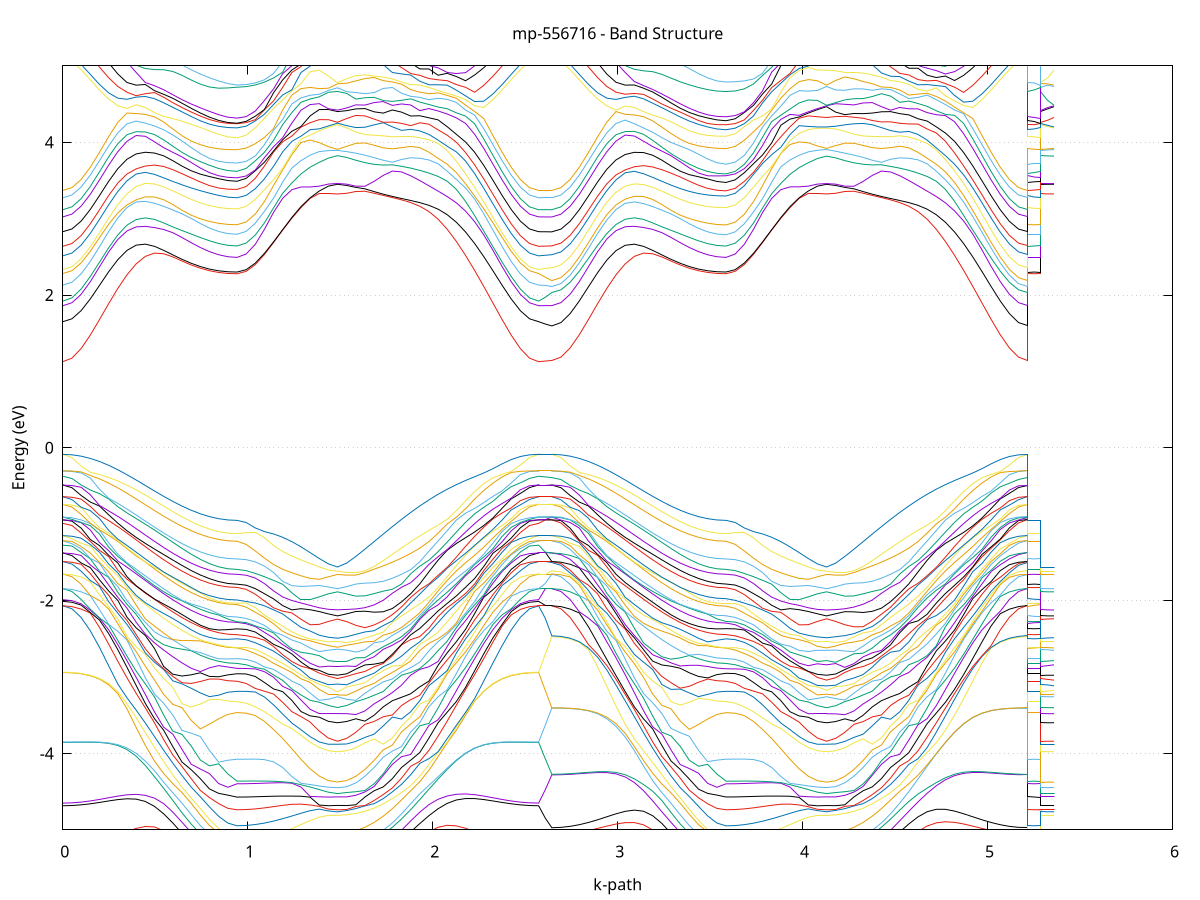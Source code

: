 set title 'mp-556716 - Band Structure'
set xlabel 'k-path'
set ylabel 'Energy (eV)'
set grid y
set yrange [-5:5]
set terminal png size 800,600
set output 'mp-556716_bands_gnuplot.png'
plot '-' using 1:2 with lines notitle, '-' using 1:2 with lines notitle, '-' using 1:2 with lines notitle, '-' using 1:2 with lines notitle, '-' using 1:2 with lines notitle, '-' using 1:2 with lines notitle, '-' using 1:2 with lines notitle, '-' using 1:2 with lines notitle, '-' using 1:2 with lines notitle, '-' using 1:2 with lines notitle, '-' using 1:2 with lines notitle, '-' using 1:2 with lines notitle, '-' using 1:2 with lines notitle, '-' using 1:2 with lines notitle, '-' using 1:2 with lines notitle, '-' using 1:2 with lines notitle, '-' using 1:2 with lines notitle, '-' using 1:2 with lines notitle, '-' using 1:2 with lines notitle, '-' using 1:2 with lines notitle, '-' using 1:2 with lines notitle, '-' using 1:2 with lines notitle, '-' using 1:2 with lines notitle, '-' using 1:2 with lines notitle, '-' using 1:2 with lines notitle, '-' using 1:2 with lines notitle, '-' using 1:2 with lines notitle, '-' using 1:2 with lines notitle, '-' using 1:2 with lines notitle, '-' using 1:2 with lines notitle, '-' using 1:2 with lines notitle, '-' using 1:2 with lines notitle, '-' using 1:2 with lines notitle, '-' using 1:2 with lines notitle, '-' using 1:2 with lines notitle, '-' using 1:2 with lines notitle, '-' using 1:2 with lines notitle, '-' using 1:2 with lines notitle, '-' using 1:2 with lines notitle, '-' using 1:2 with lines notitle, '-' using 1:2 with lines notitle, '-' using 1:2 with lines notitle, '-' using 1:2 with lines notitle, '-' using 1:2 with lines notitle, '-' using 1:2 with lines notitle, '-' using 1:2 with lines notitle, '-' using 1:2 with lines notitle, '-' using 1:2 with lines notitle, '-' using 1:2 with lines notitle, '-' using 1:2 with lines notitle, '-' using 1:2 with lines notitle, '-' using 1:2 with lines notitle, '-' using 1:2 with lines notitle, '-' using 1:2 with lines notitle, '-' using 1:2 with lines notitle, '-' using 1:2 with lines notitle, '-' using 1:2 with lines notitle, '-' using 1:2 with lines notitle, '-' using 1:2 with lines notitle, '-' using 1:2 with lines notitle, '-' using 1:2 with lines notitle, '-' using 1:2 with lines notitle, '-' using 1:2 with lines notitle, '-' using 1:2 with lines notitle, '-' using 1:2 with lines notitle, '-' using 1:2 with lines notitle, '-' using 1:2 with lines notitle, '-' using 1:2 with lines notitle, '-' using 1:2 with lines notitle, '-' using 1:2 with lines notitle, '-' using 1:2 with lines notitle, '-' using 1:2 with lines notitle, '-' using 1:2 with lines notitle, '-' using 1:2 with lines notitle, '-' using 1:2 with lines notitle, '-' using 1:2 with lines notitle, '-' using 1:2 with lines notitle, '-' using 1:2 with lines notitle, '-' using 1:2 with lines notitle, '-' using 1:2 with lines notitle, '-' using 1:2 with lines notitle, '-' using 1:2 with lines notitle, '-' using 1:2 with lines notitle, '-' using 1:2 with lines notitle, '-' using 1:2 with lines notitle, '-' using 1:2 with lines notitle, '-' using 1:2 with lines notitle, '-' using 1:2 with lines notitle, '-' using 1:2 with lines notitle, '-' using 1:2 with lines notitle, '-' using 1:2 with lines notitle, '-' using 1:2 with lines notitle, '-' using 1:2 with lines notitle, '-' using 1:2 with lines notitle, '-' using 1:2 with lines notitle, '-' using 1:2 with lines notitle, '-' using 1:2 with lines notitle, '-' using 1:2 with lines notitle, '-' using 1:2 with lines notitle, '-' using 1:2 with lines notitle, '-' using 1:2 with lines notitle, '-' using 1:2 with lines notitle, '-' using 1:2 with lines notitle, '-' using 1:2 with lines notitle, '-' using 1:2 with lines notitle, '-' using 1:2 with lines notitle, '-' using 1:2 with lines notitle, '-' using 1:2 with lines notitle, '-' using 1:2 with lines notitle, '-' using 1:2 with lines notitle, '-' using 1:2 with lines notitle, '-' using 1:2 with lines notitle, '-' using 1:2 with lines notitle, '-' using 1:2 with lines notitle, '-' using 1:2 with lines notitle, '-' using 1:2 with lines notitle, '-' using 1:2 with lines notitle, '-' using 1:2 with lines notitle, '-' using 1:2 with lines notitle, '-' using 1:2 with lines notitle, '-' using 1:2 with lines notitle, '-' using 1:2 with lines notitle, '-' using 1:2 with lines notitle, '-' using 1:2 with lines notitle, '-' using 1:2 with lines notitle, '-' using 1:2 with lines notitle, '-' using 1:2 with lines notitle, '-' using 1:2 with lines notitle, '-' using 1:2 with lines notitle, '-' using 1:2 with lines notitle, '-' using 1:2 with lines notitle, '-' using 1:2 with lines notitle, '-' using 1:2 with lines notitle, '-' using 1:2 with lines notitle, '-' using 1:2 with lines notitle, '-' using 1:2 with lines notitle, '-' using 1:2 with lines notitle, '-' using 1:2 with lines notitle, '-' using 1:2 with lines notitle, '-' using 1:2 with lines notitle, '-' using 1:2 with lines notitle, '-' using 1:2 with lines notitle, '-' using 1:2 with lines notitle, '-' using 1:2 with lines notitle, '-' using 1:2 with lines notitle, '-' using 1:2 with lines notitle, '-' using 1:2 with lines notitle, '-' using 1:2 with lines notitle, '-' using 1:2 with lines notitle, '-' using 1:2 with lines notitle, '-' using 1:2 with lines notitle, '-' using 1:2 with lines notitle, '-' using 1:2 with lines notitle, '-' using 1:2 with lines notitle, '-' using 1:2 with lines notitle, '-' using 1:2 with lines notitle, '-' using 1:2 with lines notitle, '-' using 1:2 with lines notitle, '-' using 1:2 with lines notitle, '-' using 1:2 with lines notitle, '-' using 1:2 with lines notitle, '-' using 1:2 with lines notitle, '-' using 1:2 with lines notitle, '-' using 1:2 with lines notitle, '-' using 1:2 with lines notitle, '-' using 1:2 with lines notitle, '-' using 1:2 with lines notitle, '-' using 1:2 with lines notitle, '-' using 1:2 with lines notitle, '-' using 1:2 with lines notitle, '-' using 1:2 with lines notitle, '-' using 1:2 with lines notitle, '-' using 1:2 with lines notitle, '-' using 1:2 with lines notitle, '-' using 1:2 with lines notitle, '-' using 1:2 with lines notitle, '-' using 1:2 with lines notitle, '-' using 1:2 with lines notitle, '-' using 1:2 with lines notitle, '-' using 1:2 with lines notitle, '-' using 1:2 with lines notitle, '-' using 1:2 with lines notitle, '-' using 1:2 with lines notitle, '-' using 1:2 with lines notitle, '-' using 1:2 with lines notitle, '-' using 1:2 with lines notitle, '-' using 1:2 with lines notitle, '-' using 1:2 with lines notitle, '-' using 1:2 with lines notitle, '-' using 1:2 with lines notitle, '-' using 1:2 with lines notitle, '-' using 1:2 with lines notitle
0.000000 -14.193182
0.049565 -14.188782
0.099131 -14.175682
0.148696 -14.153882
0.198261 -14.123882
0.247827 -14.086082
0.297392 -14.040982
0.346957 -13.989482
0.396522 -13.932382
0.446088 -13.870682
0.495653 -13.805582
0.545218 -13.738582
0.594784 -13.671282
0.644349 -13.605282
0.693914 -13.542782
0.743480 -13.485782
0.793045 -13.436882
0.842610 -13.398682
0.892175 -13.374182
0.941741 -13.365682
0.941741 -13.365682
0.991169 -13.363382
1.040598 -13.356582
1.090027 -13.345382
1.139455 -13.330382
1.188884 -13.312182
1.238312 -13.291382
1.287741 -13.269282
1.337169 -13.246982
1.386598 -13.226382
1.436027 -13.210482
1.485455 -13.203982
1.485455 -13.203982
1.534884 -13.211382
1.584312 -13.232382
1.633741 -13.264182
1.683169 -13.304882
1.732598 -13.353182
1.782027 -13.407982
1.831455 -13.468282
1.880884 -13.532682
1.930312 -13.600082
1.979741 -13.669082
2.029169 -13.738182
2.078598 -13.806082
2.128027 -13.871482
2.177455 -13.933282
2.226884 -13.990382
2.276312 -14.041782
2.325741 -14.086582
2.375169 -14.124282
2.424598 -14.154082
2.474027 -14.175682
2.523455 -14.188882
2.572884 -14.193182
2.572884 -14.193182
2.608500 -14.193182
2.644117 -14.193182
2.644117 -14.193182
2.693682 -14.188782
2.743247 -14.175682
2.792812 -14.153882
2.842378 -14.123882
2.891943 -14.086082
2.941508 -14.040982
2.991074 -13.989482
3.040639 -13.932382
3.090204 -13.870682
3.139770 -13.805582
3.189335 -13.738582
3.238900 -13.671282
3.288465 -13.605282
3.338031 -13.542782
3.387596 -13.485782
3.437161 -13.436882
3.486727 -13.398682
3.536292 -13.374182
3.585857 -13.365682
3.585857 -13.365682
3.635286 -13.363382
3.684714 -13.356582
3.734143 -13.345382
3.783572 -13.330382
3.833000 -13.312182
3.882429 -13.291382
3.931857 -13.269282
3.981286 -13.246982
4.030714 -13.226382
4.080143 -13.210482
4.129572 -13.203982
4.129572 -13.203982
4.179000 -13.211382
4.228429 -13.232382
4.277857 -13.264182
4.327286 -13.304882
4.376714 -13.353182
4.426143 -13.407982
4.475572 -13.468282
4.525000 -13.532682
4.574429 -13.600082
4.623857 -13.669082
4.673286 -13.738182
4.722714 -13.806082
4.772143 -13.871482
4.821572 -13.933282
4.871000 -13.990382
4.920429 -14.041782
4.969857 -14.086582
5.019286 -14.124282
5.068714 -14.154082
5.118143 -14.175682
5.167572 -14.188882
5.217000 -14.193182
5.217000 -13.365682
5.252617 -13.365682
5.288233 -13.365682
5.288233 -13.203982
5.323849 -13.203982
5.359466 -13.203982
e
0.000000 -13.971882
0.049565 -13.967682
0.099131 -13.955082
0.148696 -13.934382
0.198261 -13.905782
0.247827 -13.869882
0.297392 -13.827182
0.346957 -13.778582
0.396522 -13.724982
0.446088 -13.667482
0.495653 -13.607282
0.545218 -13.545882
0.594784 -13.484982
0.644349 -13.426282
0.693914 -13.371782
0.743480 -13.323382
0.793045 -13.282982
0.842610 -13.252682
0.892175 -13.233782
0.941741 -13.227382
0.941741 -13.227382
0.991169 -13.225582
1.040598 -13.220382
1.090027 -13.211882
1.139455 -13.200782
1.188884 -13.187582
1.238312 -13.173382
1.287741 -13.159082
1.337169 -13.146382
1.386598 -13.137482
1.436027 -13.134482
1.485455 -13.134582
1.485455 -13.134582
1.534884 -13.134482
1.584312 -13.139482
1.633741 -13.155582
1.683169 -13.181682
1.732598 -13.216482
1.782027 -13.258982
1.831455 -13.308182
1.880884 -13.362782
1.930312 -13.421582
1.979741 -13.482882
2.029169 -13.545382
2.078598 -13.607682
2.128027 -13.668282
2.177455 -13.725882
2.226884 -13.779482
2.276312 -13.827882
2.325741 -13.870382
2.375169 -13.906182
2.424598 -13.934582
2.474027 -13.955182
2.523455 -13.967682
2.572884 -13.971882
2.572884 -13.971882
2.608500 -13.971882
2.644117 -13.971882
2.644117 -13.971882
2.693682 -13.967682
2.743247 -13.955082
2.792812 -13.934382
2.842378 -13.905782
2.891943 -13.869882
2.941508 -13.827182
2.991074 -13.778582
3.040639 -13.724982
3.090204 -13.667482
3.139770 -13.607282
3.189335 -13.545882
3.238900 -13.484982
3.288465 -13.426282
3.338031 -13.371782
3.387596 -13.323382
3.437161 -13.282982
3.486727 -13.252682
3.536292 -13.233782
3.585857 -13.227382
3.585857 -13.227382
3.635286 -13.225582
3.684714 -13.220382
3.734143 -13.211882
3.783572 -13.200782
3.833000 -13.187582
3.882429 -13.173382
3.931857 -13.159082
3.981286 -13.146382
4.030714 -13.137482
4.080143 -13.134482
4.129572 -13.134582
4.129572 -13.134582
4.179000 -13.134482
4.228429 -13.139482
4.277857 -13.155582
4.327286 -13.181682
4.376714 -13.216482
4.426143 -13.258982
4.475572 -13.308182
4.525000 -13.362782
4.574429 -13.421582
4.623857 -13.482882
4.673286 -13.545382
4.722714 -13.607682
4.772143 -13.668282
4.821572 -13.725882
4.871000 -13.779482
4.920429 -13.827882
4.969857 -13.870382
5.019286 -13.906182
5.068714 -13.934582
5.118143 -13.955182
5.167572 -13.967682
5.217000 -13.971882
5.217000 -13.227382
5.252617 -13.227382
5.288233 -13.227382
5.288233 -13.134582
5.323849 -13.134582
5.359466 -13.134582
e
0.000000 -13.780082
0.049565 -13.776082
0.099131 -13.764182
0.148696 -13.744582
0.198261 -13.717582
0.247827 -13.683682
0.297392 -13.643682
0.346957 -13.598382
0.396522 -13.548782
0.446088 -13.496082
0.495653 -13.441682
0.545218 -13.387282
0.594784 -13.334782
0.644349 -13.285982
0.693914 -13.242982
0.743480 -13.207682
0.793045 -13.180982
0.842610 -13.163182
0.892175 -13.153382
0.941741 -13.150282
0.941741 -13.150282
0.991169 -13.149382
1.040598 -13.146582
1.090027 -13.142382
1.139455 -13.137182
1.188884 -13.131582
1.238312 -13.126482
1.287741 -13.122382
1.337169 -13.119782
1.386598 -13.117882
1.436027 -13.115482
1.485455 -13.114082
1.485455 -13.114082
1.534884 -13.115682
1.584312 -13.118182
1.633741 -13.120582
1.683169 -13.127382
1.732598 -13.141482
1.782027 -13.164282
1.831455 -13.195882
1.880884 -13.235482
1.930312 -13.281682
1.979741 -13.332782
2.029169 -13.386782
2.078598 -13.441982
2.128027 -13.496782
2.177455 -13.549582
2.226884 -13.599182
2.276312 -13.644382
2.325741 -13.684182
2.375169 -13.717882
2.424598 -13.744782
2.474027 -13.764282
2.523455 -13.776182
2.572884 -13.780082
2.572884 -13.780082
2.608500 -13.780082
2.644117 -13.780082
2.644117 -13.780082
2.693682 -13.776082
2.743247 -13.764182
2.792812 -13.744582
2.842378 -13.717582
2.891943 -13.683682
2.941508 -13.643682
2.991074 -13.598382
3.040639 -13.548782
3.090204 -13.496082
3.139770 -13.441682
3.189335 -13.387282
3.238900 -13.334782
3.288465 -13.285982
3.338031 -13.242982
3.387596 -13.207682
3.437161 -13.180982
3.486727 -13.163182
3.536292 -13.153382
3.585857 -13.150282
3.585857 -13.150282
3.635286 -13.149382
3.684714 -13.146582
3.734143 -13.142382
3.783572 -13.137182
3.833000 -13.131582
3.882429 -13.126482
3.931857 -13.122382
3.981286 -13.119782
4.030714 -13.117882
4.080143 -13.115482
4.129572 -13.114082
4.129572 -13.114082
4.179000 -13.115682
4.228429 -13.118182
4.277857 -13.120582
4.327286 -13.127382
4.376714 -13.141482
4.426143 -13.164282
4.475572 -13.195882
4.525000 -13.235482
4.574429 -13.281682
4.623857 -13.332782
4.673286 -13.386782
4.722714 -13.441982
4.772143 -13.496782
4.821572 -13.549582
4.871000 -13.599182
4.920429 -13.644382
4.969857 -13.684182
5.019286 -13.717882
5.068714 -13.744782
5.118143 -13.764282
5.167572 -13.776182
5.217000 -13.780082
5.217000 -13.150282
5.252617 -13.150282
5.288233 -13.150282
5.288233 -13.114082
5.323849 -13.114082
5.359466 -13.114082
e
0.000000 -13.609582
0.049565 -13.605782
0.099131 -13.594382
0.148696 -13.575682
0.198261 -13.549882
0.247827 -13.517682
0.297392 -13.479782
0.346957 -13.436782
0.396522 -13.389982
0.446088 -13.340482
0.495653 -13.289582
0.545218 -13.238782
0.594784 -13.189682
0.644349 -13.143982
0.693914 -13.103082
0.743480 -13.068182
0.793045 -13.040182
0.842610 -13.019682
0.892175 -13.006982
0.941741 -13.002782
0.941741 -13.002782
0.991169 -13.001482
1.040598 -12.997782
1.090027 -12.991782
1.139455 -12.983882
1.188884 -12.974482
1.238312 -12.964382
1.287741 -12.954182
1.337169 -12.944582
1.386598 -12.936682
1.436027 -12.931282
1.485455 -12.929282
1.485455 -12.929282
1.534884 -12.931582
1.584312 -12.938682
1.633741 -12.951182
1.683169 -12.969282
1.732598 -12.992882
1.782027 -13.021782
1.831455 -13.056082
1.880884 -13.095482
1.930312 -13.139682
1.979741 -13.187682
2.029169 -13.238182
2.078598 -13.289782
2.128027 -13.341082
2.177455 -13.390782
2.226884 -13.437582
2.276312 -13.480382
2.325741 -13.518182
2.375169 -13.550182
2.424598 -13.575782
2.474027 -13.594482
2.523455 -13.605782
2.572884 -13.609582
2.572884 -13.609582
2.608500 -13.609582
2.644117 -13.609582
2.644117 -13.609582
2.693682 -13.605782
2.743247 -13.594382
2.792812 -13.575682
2.842378 -13.549882
2.891943 -13.517682
2.941508 -13.479782
2.991074 -13.436882
3.040639 -13.389982
3.090204 -13.340482
3.139770 -13.289582
3.189335 -13.238782
3.238900 -13.189682
3.288465 -13.143982
3.338031 -13.103082
3.387596 -13.068182
3.437161 -13.040182
3.486727 -13.019682
3.536292 -13.006982
3.585857 -13.002782
3.585857 -13.002782
3.635286 -13.001482
3.684714 -12.997782
3.734143 -12.991782
3.783572 -12.983882
3.833000 -12.974482
3.882429 -12.964382
3.931857 -12.954182
3.981286 -12.944582
4.030714 -12.936682
4.080143 -12.931282
4.129572 -12.929282
4.129572 -12.929282
4.179000 -12.931582
4.228429 -12.938682
4.277857 -12.951182
4.327286 -12.969282
4.376714 -12.992882
4.426143 -13.021782
4.475572 -13.056082
4.525000 -13.095482
4.574429 -13.139682
4.623857 -13.187682
4.673286 -13.238182
4.722714 -13.289782
4.772143 -13.341082
4.821572 -13.390782
4.871000 -13.437582
4.920429 -13.480382
4.969857 -13.518182
5.019286 -13.550182
5.068714 -13.575782
5.118143 -13.594482
5.167572 -13.605782
5.217000 -13.609582
5.217000 -13.002782
5.252617 -13.002782
5.288233 -13.002782
5.288233 -12.929282
5.323849 -12.929282
5.359466 -12.929282
e
0.000000 -13.488382
0.049565 -13.484982
0.099131 -13.474682
0.148696 -13.457982
0.198261 -13.434982
0.247827 -13.406482
0.297392 -13.373182
0.346957 -13.335982
0.396522 -13.295782
0.446088 -13.253882
0.495653 -13.211282
0.545218 -13.169382
0.594784 -13.128982
0.644349 -13.091182
0.693914 -13.056682
0.743480 -13.026282
0.793045 -13.001182
0.842610 -12.982282
0.892175 -12.970482
0.941741 -12.966582
0.941741 -12.966582
0.991169 -12.965282
1.040598 -12.961682
1.090027 -12.955882
1.139455 -12.948182
1.188884 -12.939182
1.238312 -12.929482
1.287741 -12.919582
1.337169 -12.910482
1.386598 -12.902882
1.436027 -12.897782
1.485455 -12.895882
1.485455 -12.895882
1.534884 -12.897982
1.584312 -12.904782
1.633741 -12.916582
1.683169 -12.933582
1.732598 -12.955882
1.782027 -12.983082
1.831455 -13.014482
1.880884 -13.049282
1.930312 -13.086982
1.979741 -13.126882
2.029169 -13.168582
2.078598 -13.211382
2.128027 -13.254282
2.177455 -13.296382
2.226884 -13.336582
2.276312 -13.373682
2.325741 -13.406882
2.375169 -13.435282
2.424598 -13.458082
2.474027 -13.474782
2.523455 -13.484982
2.572884 -13.488382
2.572884 -13.488382
2.608500 -13.488382
2.644117 -13.488382
2.644117 -13.488382
2.693682 -13.484982
2.743247 -13.474682
2.792812 -13.457882
2.842378 -13.434982
2.891943 -13.406482
2.941508 -13.373182
2.991074 -13.335982
3.040639 -13.295782
3.090204 -13.253882
3.139770 -13.211282
3.189335 -13.169382
3.238900 -13.128982
3.288465 -13.091182
3.338031 -13.056682
3.387596 -13.026282
3.437161 -13.001182
3.486727 -12.982282
3.536292 -12.970482
3.585857 -12.966582
3.585857 -12.966582
3.635286 -12.965282
3.684714 -12.961682
3.734143 -12.955882
3.783572 -12.948182
3.833000 -12.939182
3.882429 -12.929482
3.931857 -12.919582
3.981286 -12.910482
4.030714 -12.902882
4.080143 -12.897782
4.129572 -12.895882
4.129572 -12.895882
4.179000 -12.897982
4.228429 -12.904782
4.277857 -12.916582
4.327286 -12.933582
4.376714 -12.955882
4.426143 -12.983082
4.475572 -13.014482
4.525000 -13.049282
4.574429 -13.086982
4.623857 -13.126882
4.673286 -13.168582
4.722714 -13.211382
4.772143 -13.254282
4.821572 -13.296382
4.871000 -13.336582
4.920429 -13.373682
4.969857 -13.406882
5.019286 -13.435282
5.068714 -13.458082
5.118143 -13.474782
5.167572 -13.484982
5.217000 -13.488382
5.217000 -12.966582
5.252617 -12.966582
5.288233 -12.966582
5.288233 -12.895882
5.323849 -12.895882
5.359466 -12.895882
e
0.000000 -13.324882
0.049565 -13.321382
0.099131 -13.310982
0.148696 -13.293882
0.198261 -13.270482
0.247827 -13.241182
0.297392 -13.206782
0.346957 -13.167982
0.396522 -13.125582
0.446088 -13.080682
0.495653 -13.034382
0.545218 -12.987982
0.594784 -12.942582
0.644349 -12.899682
0.693914 -12.860482
0.743480 -12.826482
0.793045 -12.798682
0.842610 -12.778082
0.892175 -12.765382
0.941741 -12.761082
0.941741 -12.761082
0.991169 -12.759882
1.040598 -12.756082
1.090027 -12.750182
1.139455 -12.742282
1.188884 -12.733082
1.238312 -12.723082
1.287741 -12.712982
1.337169 -12.703682
1.386598 -12.695982
1.436027 -12.690782
1.485455 -12.688882
1.485455 -12.688882
1.534884 -12.690982
1.584312 -12.697882
1.633741 -12.710082
1.683169 -12.727882
1.732598 -12.751382
1.782027 -12.780382
1.831455 -12.814482
1.880884 -12.853182
1.930312 -12.895482
1.979741 -12.940582
2.029169 -12.987282
2.078598 -13.034582
2.128027 -13.081282
2.177455 -13.126282
2.226884 -13.168582
2.276312 -13.207382
2.325741 -13.241582
2.375169 -13.270782
2.424598 -13.293982
2.474027 -13.310982
2.523455 -13.321382
2.572884 -13.324882
2.572884 -13.324882
2.608500 -13.324882
2.644117 -13.324982
2.644117 -13.324982
2.693682 -13.321482
2.743247 -13.311082
2.792812 -13.293982
2.842378 -13.270482
2.891943 -13.241282
2.941508 -13.206782
2.991074 -13.167982
3.040639 -13.125582
3.090204 -13.080682
3.139770 -13.034382
3.189335 -12.987982
3.238900 -12.942582
3.288465 -12.899682
3.338031 -12.860482
3.387596 -12.826482
3.437161 -12.798682
3.486727 -12.778082
3.536292 -12.765382
3.585857 -12.761082
3.585857 -12.761082
3.635286 -12.759882
3.684714 -12.756082
3.734143 -12.750182
3.783572 -12.742282
3.833000 -12.733082
3.882429 -12.723082
3.931857 -12.712982
3.981286 -12.703682
4.030714 -12.695982
4.080143 -12.690782
4.129572 -12.688882
4.129572 -12.688882
4.179000 -12.690982
4.228429 -12.697882
4.277857 -12.710082
4.327286 -12.727882
4.376714 -12.751382
4.426143 -12.780382
4.475572 -12.814482
4.525000 -12.853182
4.574429 -12.895482
4.623857 -12.940582
4.673286 -12.987282
4.722714 -13.034582
4.772143 -13.081282
4.821572 -13.126282
4.871000 -13.168682
4.920429 -13.207382
4.969857 -13.241682
5.019286 -13.270782
5.068714 -13.294182
5.118143 -13.311182
5.167572 -13.321482
5.217000 -13.324982
5.217000 -12.761082
5.252617 -12.761082
5.288233 -12.761082
5.288233 -12.688882
5.323849 -12.688882
5.359466 -12.688882
e
0.000000 -13.265982
0.049565 -13.262382
0.099131 -13.251482
0.148696 -13.233582
0.198261 -13.208882
0.247827 -13.177882
0.297392 -13.141182
0.346957 -13.099582
0.396522 -13.053882
0.446088 -13.005082
0.495653 -12.954482
0.545218 -12.903282
0.594784 -12.853082
0.644349 -12.805282
0.693914 -12.761382
0.743480 -12.722982
0.793045 -12.691482
0.842610 -12.667982
0.892175 -12.653482
0.941741 -12.648582
0.941741 -12.648582
0.991169 -12.647182
1.040598 -12.642882
1.090027 -12.635982
1.139455 -12.626982
1.188884 -12.616382
1.238312 -12.604782
1.287741 -12.593182
1.337169 -12.582382
1.386598 -12.573382
1.436027 -12.567282
1.485455 -12.565082
1.485455 -12.565082
1.534884 -12.567582
1.584312 -12.575682
1.633741 -12.589782
1.683169 -12.610382
1.732598 -12.637382
1.782027 -12.670582
1.831455 -12.709382
1.880884 -12.753082
1.930312 -12.800582
1.979741 -12.850882
2.029169 -12.902582
2.078598 -12.954582
2.128027 -13.005682
2.177455 -13.054582
2.226884 -13.100282
2.276312 -13.141782
2.325741 -13.178282
2.375169 -13.209182
2.424598 -13.233682
2.474027 -13.251582
2.523455 -13.262382
2.572884 -13.265982
2.572884 -13.265982
2.608500 -13.265882
2.644117 -13.265782
2.644117 -13.265782
2.693682 -13.262182
2.743247 -13.251282
2.792812 -13.233382
2.842378 -13.208782
2.891943 -13.177782
2.941508 -13.141182
2.991074 -13.099482
3.040639 -13.053782
3.090204 -13.005082
3.139770 -12.954482
3.189335 -12.903282
3.238900 -12.853082
3.288465 -12.805282
3.338031 -12.761382
3.387596 -12.722982
3.437161 -12.691482
3.486727 -12.667982
3.536292 -12.653482
3.585857 -12.648582
3.585857 -12.648582
3.635286 -12.647182
3.684714 -12.642882
3.734143 -12.635982
3.783572 -12.626982
3.833000 -12.616382
3.882429 -12.604782
3.931857 -12.593182
3.981286 -12.582382
4.030714 -12.573382
4.080143 -12.567282
4.129572 -12.565082
4.129572 -12.565082
4.179000 -12.567582
4.228429 -12.575682
4.277857 -12.589782
4.327286 -12.610382
4.376714 -12.637382
4.426143 -12.670582
4.475572 -12.709382
4.525000 -12.753082
4.574429 -12.800582
4.623857 -12.850882
4.673286 -12.902582
4.722714 -12.954582
4.772143 -13.005682
4.821572 -13.054582
4.871000 -13.100282
4.920429 -13.141782
4.969857 -13.178282
5.019286 -13.209082
5.068714 -13.233582
5.118143 -13.251382
5.167572 -13.262182
5.217000 -13.265782
5.217000 -12.648582
5.252617 -12.648582
5.288233 -12.648582
5.288233 -12.565082
5.323849 -12.565082
5.359466 -12.565082
e
0.000000 -13.052182
0.049565 -13.048482
0.099131 -13.037282
0.148696 -13.018982
0.198261 -12.993782
0.247827 -12.962482
0.297392 -12.925582
0.346957 -12.883982
0.396522 -12.838682
0.446088 -12.790782
0.495653 -12.741282
0.545218 -12.691682
0.594784 -12.643182
0.644349 -12.597182
0.693914 -12.555282
0.743480 -12.518782
0.793045 -12.488882
0.842610 -12.466682
0.892175 -12.453082
0.941741 -12.448482
0.941741 -12.448482
0.991169 -12.447082
1.040598 -12.443082
1.090027 -12.436582
1.139455 -12.428182
1.188884 -12.418182
1.238312 -12.407382
1.287741 -12.396482
1.337169 -12.386382
1.386598 -12.377982
1.436027 -12.372282
1.485455 -12.370182
1.485455 -12.370182
1.534884 -12.372582
1.584312 -12.380082
1.633741 -12.393382
1.683169 -12.412582
1.732598 -12.437982
1.782027 -12.469282
1.831455 -12.505982
1.880884 -12.547482
1.930312 -12.592782
1.979741 -12.641082
2.029169 -12.690982
2.078598 -12.741482
2.128027 -12.791282
2.177455 -12.839482
2.226884 -12.884682
2.276312 -12.926182
2.325741 -12.962882
2.375169 -12.994082
2.424598 -13.019082
2.474027 -13.037382
2.523455 -13.048482
2.572884 -13.052182
2.572884 -13.052182
2.608500 -13.052782
2.644117 -13.053282
2.644117 -13.053282
2.693682 -13.049482
2.743247 -13.038282
2.792812 -13.019782
2.842378 -12.994482
2.891943 -12.962882
2.941508 -12.925882
2.991074 -12.884182
3.040639 -12.838782
3.090204 -12.790782
3.139770 -12.741282
3.189335 -12.691682
3.238900 -12.643182
3.288465 -12.597182
3.338031 -12.555282
3.387596 -12.518782
3.437161 -12.488882
3.486727 -12.466682
3.536292 -12.453082
3.585857 -12.448482
3.585857 -12.448482
3.635286 -12.447082
3.684714 -12.443082
3.734143 -12.436582
3.783572 -12.428182
3.833000 -12.418182
3.882429 -12.407382
3.931857 -12.396482
3.981286 -12.386382
4.030714 -12.377982
4.080143 -12.372282
4.129572 -12.370182
4.129572 -12.370182
4.179000 -12.372582
4.228429 -12.380082
4.277857 -12.393382
4.327286 -12.412582
4.376714 -12.437982
4.426143 -12.469282
4.475572 -12.505982
4.525000 -12.547482
4.574429 -12.592782
4.623857 -12.641082
4.673286 -12.690982
4.722714 -12.741482
4.772143 -12.791382
4.821572 -12.839482
4.871000 -12.884882
4.920429 -12.926482
4.969857 -12.963382
5.019286 -12.994782
5.068714 -13.019982
5.118143 -13.038282
5.167572 -13.049482
5.217000 -13.053282
5.217000 -12.448482
5.252617 -12.448482
5.288233 -12.448482
5.288233 -12.370182
5.323849 -12.370182
5.359466 -12.370182
e
0.000000 -13.033982
0.049565 -13.030282
0.099131 -13.018982
0.148696 -13.000482
0.198261 -12.974882
0.247827 -12.942682
0.297392 -12.904382
0.346957 -12.860682
0.396522 -12.812582
0.446088 -12.761082
0.495653 -12.707282
0.545218 -12.652782
0.594784 -12.598982
0.644349 -12.547482
0.693914 -12.499882
0.743480 -12.458082
0.793045 -12.423382
0.842610 -12.397482
0.892175 -12.381382
0.941741 -12.375982
0.941741 -12.375982
0.991169 -12.374482
1.040598 -12.369982
1.090027 -12.362782
1.139455 -12.353382
1.188884 -12.342282
1.238312 -12.330082
1.287741 -12.317882
1.337169 -12.306382
1.386598 -12.296882
1.436027 -12.290382
1.485455 -12.287982
1.485455 -12.287982
1.534884 -12.290682
1.584312 -12.299382
1.633741 -12.314782
1.683169 -12.337282
1.732598 -12.366682
1.782027 -12.402782
1.831455 -12.444882
1.880884 -12.492082
1.930312 -12.543182
1.979741 -12.597082
2.029169 -12.652282
2.078598 -12.707682
2.128027 -12.761782
2.177455 -12.813382
2.226884 -12.861482
2.276312 -12.904982
2.325741 -12.943082
2.375169 -12.975182
2.424598 -13.000582
2.474027 -13.019082
2.523455 -13.030282
2.572884 -13.033982
2.572884 -13.033982
2.608500 -13.033482
2.644117 -13.032882
2.644117 -13.032882
2.693682 -13.029182
2.743247 -13.017982
2.792812 -12.999582
2.842378 -12.974182
2.891943 -12.942182
2.941508 -12.904082
2.991074 -12.860482
3.040639 -12.812482
3.090204 -12.760982
3.139770 -12.707282
3.189335 -12.652782
3.238900 -12.598982
3.288465 -12.547482
3.338031 -12.499882
3.387596 -12.458082
3.437161 -12.423382
3.486727 -12.397482
3.536292 -12.381382
3.585857 -12.375982
3.585857 -12.375982
3.635286 -12.374482
3.684714 -12.369982
3.734143 -12.362782
3.783572 -12.353382
3.833000 -12.342282
3.882429 -12.330082
3.931857 -12.317882
3.981286 -12.306382
4.030714 -12.296882
4.080143 -12.290382
4.129572 -12.287982
4.129572 -12.287982
4.179000 -12.290682
4.228429 -12.299382
4.277857 -12.314782
4.327286 -12.337282
4.376714 -12.366682
4.426143 -12.402782
4.475572 -12.444882
4.525000 -12.492082
4.574429 -12.543182
4.623857 -12.597082
4.673286 -12.652282
4.722714 -12.707582
4.772143 -12.761682
4.821572 -12.813282
4.871000 -12.861282
4.920429 -12.904682
4.969857 -12.942582
5.019286 -12.974482
5.068714 -12.999782
5.118143 -13.018082
5.167572 -13.029182
5.217000 -13.032882
5.217000 -12.375982
5.252617 -12.375982
5.288233 -12.375982
5.288233 -12.287982
5.323849 -12.287982
5.359466 -12.287982
e
0.000000 -12.863682
0.049565 -12.859782
0.099131 -12.848182
0.148696 -12.829082
0.198261 -12.802682
0.247827 -12.769582
0.297392 -12.730082
0.346957 -12.685082
0.396522 -12.635282
0.446088 -12.581782
0.495653 -12.525782
0.545218 -12.468882
0.594784 -12.412982
0.644349 -12.360082
0.693914 -12.312382
0.743480 -12.271682
0.793045 -12.239282
0.842610 -12.215682
0.892175 -12.201382
0.941741 -12.196582
0.941741 -12.196582
0.991169 -12.195182
1.040598 -12.191082
1.090027 -12.184382
1.139455 -12.175782
1.188884 -12.165582
1.238312 -12.154482
1.287741 -12.143482
1.337169 -12.133282
1.386598 -12.124882
1.436027 -12.119182
1.485455 -12.117082
1.485455 -12.117082
1.534884 -12.119382
1.584312 -12.126982
1.633741 -12.140282
1.683169 -12.159882
1.732598 -12.185982
1.782027 -12.218782
1.831455 -12.258282
1.880884 -12.304182
1.930312 -12.355582
1.979741 -12.410882
2.029169 -12.468382
2.078598 -12.526182
2.128027 -12.582482
2.177455 -12.636082
2.226884 -12.685782
2.276312 -12.730682
2.325741 -12.769982
2.375169 -12.803082
2.424598 -12.829282
2.474027 -12.848282
2.523455 -12.859782
2.572884 -12.863682
2.572884 -12.863682
2.608500 -12.863682
2.644117 -12.863782
2.644117 -12.863782
2.693682 -12.859882
2.743247 -12.848282
2.792812 -12.829182
2.842378 -12.802782
2.891943 -12.769582
2.941508 -12.730182
2.991074 -12.685082
3.040639 -12.635282
3.090204 -12.581782
3.139770 -12.525782
3.189335 -12.468882
3.238900 -12.412982
3.288465 -12.360082
3.338031 -12.312382
3.387596 -12.271682
3.437161 -12.239282
3.486727 -12.215682
3.536292 -12.201382
3.585857 -12.196582
3.585857 -12.196582
3.635286 -12.195182
3.684714 -12.191082
3.734143 -12.184382
3.783572 -12.175782
3.833000 -12.165582
3.882429 -12.154482
3.931857 -12.143482
3.981286 -12.133282
4.030714 -12.124882
4.080143 -12.119182
4.129572 -12.117082
4.129572 -12.117082
4.179000 -12.119382
4.228429 -12.126982
4.277857 -12.140282
4.327286 -12.159882
4.376714 -12.185982
4.426143 -12.218782
4.475572 -12.258282
4.525000 -12.304182
4.574429 -12.355582
4.623857 -12.410882
4.673286 -12.468382
4.722714 -12.526182
4.772143 -12.582482
4.821572 -12.636082
4.871000 -12.685882
4.920429 -12.730782
4.969857 -12.770082
5.019286 -12.803182
5.068714 -12.829382
5.118143 -12.848382
5.167572 -12.859882
5.217000 -12.863782
5.217000 -12.196582
5.252617 -12.196582
5.288233 -12.196582
5.288233 -12.117082
5.323849 -12.117082
5.359466 -12.117082
e
0.000000 -12.749882
0.049565 -12.746282
0.099131 -12.735882
0.148696 -12.718582
0.198261 -12.694982
0.247827 -12.665282
0.297392 -12.630182
0.346957 -12.590282
0.396522 -12.546582
0.446088 -12.499782
0.495653 -12.450982
0.545218 -12.401082
0.594784 -12.351182
0.644349 -12.302282
0.693914 -12.255382
0.743480 -12.212482
0.793045 -12.175682
0.842610 -12.147582
0.892175 -12.129882
0.941741 -12.123982
0.941741 -12.123982
0.991169 -12.122282
1.040598 -12.117282
1.090027 -12.109382
1.139455 -12.098882
1.188884 -12.086582
1.238312 -12.073082
1.287741 -12.059582
1.337169 -12.046982
1.386598 -12.036582
1.436027 -12.029482
1.485455 -12.026882
1.485455 -12.026882
1.534884 -12.029782
1.584312 -12.039382
1.633741 -12.056182
1.683169 -12.080782
1.732598 -12.113282
1.782027 -12.152882
1.831455 -12.198082
1.880884 -12.246882
1.930312 -12.297582
1.979741 -12.348982
2.029169 -12.400382
2.078598 -12.451082
2.128027 -12.500282
2.177455 -12.547282
2.226884 -12.590982
2.276312 -12.630682
2.325741 -12.665682
2.375169 -12.695182
2.424598 -12.718782
2.474027 -12.735982
2.523455 -12.746382
2.572884 -12.749882
2.572884 -12.749882
2.608500 -12.749782
2.644117 -12.749782
2.644117 -12.749782
2.693682 -12.746282
2.743247 -12.735782
2.792812 -12.718582
2.842378 -12.694882
2.891943 -12.665182
2.941508 -12.630082
2.991074 -12.590282
3.040639 -12.546482
3.090204 -12.499782
3.139770 -12.450982
3.189335 -12.401082
3.238900 -12.351182
3.288465 -12.302282
3.338031 -12.255382
3.387596 -12.212482
3.437161 -12.175682
3.486727 -12.147582
3.536292 -12.129882
3.585857 -12.123982
3.585857 -12.123982
3.635286 -12.122282
3.684714 -12.117282
3.734143 -12.109382
3.783572 -12.098882
3.833000 -12.086582
3.882429 -12.073082
3.931857 -12.059582
3.981286 -12.046982
4.030714 -12.036582
4.080143 -12.029482
4.129572 -12.026882
4.129572 -12.026882
4.179000 -12.029782
4.228429 -12.039382
4.277857 -12.056182
4.327286 -12.080782
4.376714 -12.113282
4.426143 -12.152882
4.475572 -12.198082
4.525000 -12.246882
4.574429 -12.297582
4.623857 -12.348982
4.673286 -12.400382
4.722714 -12.451082
4.772143 -12.500282
4.821572 -12.547182
4.871000 -12.590982
4.920429 -12.630682
4.969857 -12.665682
5.019286 -12.695182
5.068714 -12.718682
5.118143 -12.735882
5.167572 -12.746282
5.217000 -12.749782
5.217000 -12.123982
5.252617 -12.123982
5.288233 -12.123982
5.288233 -12.026882
5.323849 -12.026882
5.359466 -12.026882
e
0.000000 -12.591782
0.049565 -12.588582
0.099131 -12.578782
0.148696 -12.562682
0.198261 -12.540682
0.247827 -12.513182
0.297392 -12.480682
0.346957 -12.443982
0.396522 -12.403982
0.446088 -12.361482
0.495653 -12.317582
0.545218 -12.273282
0.594784 -12.229682
0.644349 -12.187882
0.693914 -12.148982
0.743480 -12.113882
0.793045 -12.083682
0.842610 -12.060082
0.892175 -12.044582
0.941741 -12.039282
0.941741 -12.039282
0.991169 -12.037682
1.040598 -12.032982
1.090027 -12.025482
1.139455 -12.015382
1.188884 -12.003182
1.238312 -11.989482
1.287741 -11.975282
1.337169 -11.961782
1.386598 -11.950482
1.436027 -11.942782
1.485455 -11.939982
1.485455 -11.939982
1.534884 -11.943182
1.584312 -11.953582
1.633741 -11.971882
1.683169 -11.997382
1.732598 -12.028282
1.782027 -12.062982
1.831455 -12.100782
1.880884 -12.141082
1.930312 -12.183482
1.979741 -12.227482
2.029169 -12.272482
2.078598 -12.317582
2.128027 -12.361982
2.177455 -12.404582
2.226884 -12.444582
2.276312 -12.481182
2.325741 -12.513582
2.375169 -12.540982
2.424598 -12.562882
2.474027 -12.578882
2.523455 -12.588582
2.572884 -12.591782
2.572884 -12.591782
2.608500 -12.591782
2.644117 -12.591782
2.644117 -12.591782
2.693682 -12.588582
2.743247 -12.578782
2.792812 -12.562682
2.842378 -12.540682
2.891943 -12.513182
2.941508 -12.480682
2.991074 -12.443982
3.040639 -12.403982
3.090204 -12.361482
3.139770 -12.317582
3.189335 -12.273282
3.238900 -12.229682
3.288465 -12.187882
3.338031 -12.148982
3.387596 -12.113882
3.437161 -12.083682
3.486727 -12.060082
3.536292 -12.044582
3.585857 -12.039282
3.585857 -12.039282
3.635286 -12.037682
3.684714 -12.032982
3.734143 -12.025482
3.783572 -12.015382
3.833000 -12.003182
3.882429 -11.989482
3.931857 -11.975282
3.981286 -11.961782
4.030714 -11.950482
4.080143 -11.942782
4.129572 -11.939982
4.129572 -11.939982
4.179000 -11.943182
4.228429 -11.953582
4.277857 -11.971882
4.327286 -11.997382
4.376714 -12.028282
4.426143 -12.062982
4.475572 -12.100782
4.525000 -12.140982
4.574429 -12.183482
4.623857 -12.227482
4.673286 -12.272482
4.722714 -12.317582
4.772143 -12.361982
4.821572 -12.404582
4.871000 -12.444682
4.920429 -12.481182
4.969857 -12.513582
5.019286 -12.540982
5.068714 -12.562882
5.118143 -12.578882
5.167572 -12.588582
5.217000 -12.591782
5.217000 -12.039282
5.252617 -12.039282
5.288233 -12.039282
5.288233 -11.939982
5.323849 -11.939982
5.359466 -11.939982
e
0.000000 -12.402582
0.049565 -12.399582
0.099131 -12.390582
0.148696 -12.375782
0.198261 -12.355482
0.247827 -12.330282
0.297392 -12.300682
0.346957 -12.267482
0.396522 -12.231582
0.446088 -12.193982
0.495653 -12.155582
0.545218 -12.117682
0.594784 -12.081282
0.644349 -12.047482
0.693914 -12.017382
0.743480 -11.991782
0.793045 -11.971282
0.842610 -11.956282
0.892175 -11.947182
0.941741 -11.944082
0.941741 -11.944082
0.991169 -11.942982
1.040598 -11.939782
1.090027 -11.934682
1.139455 -11.927882
1.188884 -11.919682
1.238312 -11.910182
1.287741 -11.899782
1.337169 -11.888382
1.386598 -11.876182
1.436027 -11.863682
1.485455 -11.855682
1.485455 -11.855682
1.534884 -11.864482
1.584312 -11.879482
1.633741 -11.895782
1.683169 -11.912982
1.732598 -11.932382
1.782027 -11.954782
1.831455 -11.980682
1.880884 -12.010382
1.930312 -12.043382
1.979741 -12.079082
2.029169 -12.116782
2.078598 -12.155482
2.128027 -12.194282
2.177455 -12.232182
2.226884 -12.268082
2.276312 -12.301182
2.325741 -12.330682
2.375169 -12.355782
2.424598 -12.375882
2.474027 -12.390582
2.523455 -12.399582
2.572884 -12.402582
2.572884 -12.402582
2.608500 -12.402582
2.644117 -12.402582
2.644117 -12.402582
2.693682 -12.399582
2.743247 -12.390582
2.792812 -12.375782
2.842378 -12.355482
2.891943 -12.330282
2.941508 -12.300682
2.991074 -12.267482
3.040639 -12.231582
3.090204 -12.193982
3.139770 -12.155582
3.189335 -12.117682
3.238900 -12.081282
3.288465 -12.047482
3.338031 -12.017382
3.387596 -11.991782
3.437161 -11.971282
3.486727 -11.956282
3.536292 -11.947182
3.585857 -11.944082
3.585857 -11.944082
3.635286 -11.942982
3.684714 -11.939782
3.734143 -11.934682
3.783572 -11.927882
3.833000 -11.919682
3.882429 -11.910182
3.931857 -11.899782
3.981286 -11.888382
4.030714 -11.876182
4.080143 -11.863682
4.129572 -11.855682
4.129572 -11.855682
4.179000 -11.864482
4.228429 -11.879482
4.277857 -11.895782
4.327286 -11.912982
4.376714 -11.932382
4.426143 -11.954782
4.475572 -11.980682
4.525000 -12.010382
4.574429 -12.043382
4.623857 -12.079082
4.673286 -12.116782
4.722714 -12.155482
4.772143 -12.194282
4.821572 -12.232182
4.871000 -12.268082
4.920429 -12.301182
4.969857 -12.330582
5.019286 -12.355782
5.068714 -12.375882
5.118143 -12.390582
5.167572 -12.399582
5.217000 -12.402582
5.217000 -11.944082
5.252617 -11.944082
5.288233 -11.944082
5.288233 -11.855682
5.323849 -11.855682
5.359466 -11.855682
e
0.000000 -12.177982
0.049565 -12.175182
0.099131 -12.167082
0.148696 -12.153782
0.198261 -12.135782
0.247827 -12.113382
0.297392 -12.087382
0.346957 -12.058382
0.396522 -12.027582
0.446088 -11.995682
0.495653 -11.963982
0.545218 -11.933582
0.594784 -11.905582
0.644349 -11.880982
0.693914 -11.860782
0.743480 -11.845382
0.793045 -11.834882
0.842610 -11.828782
0.892175 -11.826082
0.941741 -11.825282
0.941741 -11.825282
0.991169 -11.824882
1.040598 -11.823782
1.090027 -11.822082
1.139455 -11.820182
1.188884 -11.818582
1.238312 -11.817882
1.287741 -11.818582
1.337169 -11.821382
1.386598 -11.826682
1.436027 -11.834482
1.485455 -11.840882
1.485455 -11.840882
1.534884 -11.833782
1.584312 -11.824382
1.633741 -11.817682
1.683169 -11.814982
1.732598 -11.817182
1.782027 -11.824682
1.831455 -11.837382
1.880884 -11.855082
1.930312 -11.877382
1.979741 -11.903582
2.029169 -11.932682
2.078598 -11.963782
2.128027 -11.995982
2.177455 -12.027982
2.226884 -12.058882
2.276312 -12.087782
2.325741 -12.113682
2.375169 -12.135982
2.424598 -12.153982
2.474027 -12.167182
2.523455 -12.175182
2.572884 -12.177982
2.572884 -12.177982
2.608500 -12.177982
2.644117 -12.177982
2.644117 -12.177982
2.693682 -12.175182
2.743247 -12.167082
2.792812 -12.153782
2.842378 -12.135782
2.891943 -12.113382
2.941508 -12.087382
2.991074 -12.058382
3.040639 -12.027582
3.090204 -11.995682
3.139770 -11.963982
3.189335 -11.933582
3.238900 -11.905582
3.288465 -11.880982
3.338031 -11.860782
3.387596 -11.845382
3.437161 -11.834882
3.486727 -11.828782
3.536292 -11.826082
3.585857 -11.825282
3.585857 -11.825282
3.635286 -11.824882
3.684714 -11.823782
3.734143 -11.822082
3.783572 -11.820182
3.833000 -11.818582
3.882429 -11.817882
3.931857 -11.818582
3.981286 -11.821382
4.030714 -11.826682
4.080143 -11.834482
4.129572 -11.840882
4.129572 -11.840882
4.179000 -11.833882
4.228429 -11.824382
4.277857 -11.817682
4.327286 -11.814982
4.376714 -11.817182
4.426143 -11.824682
4.475572 -11.837382
4.525000 -11.855082
4.574429 -11.877382
4.623857 -11.903582
4.673286 -11.932682
4.722714 -11.963782
4.772143 -11.995982
4.821572 -12.027982
4.871000 -12.058882
4.920429 -12.087782
4.969857 -12.113682
5.019286 -12.135982
5.068714 -12.153982
5.118143 -12.167182
5.167572 -12.175182
5.217000 -12.177982
5.217000 -11.825282
5.252617 -11.825282
5.288233 -11.825282
5.288233 -11.840882
5.323849 -11.840882
5.359466 -11.840882
e
0.000000 -7.554982
0.049565 -7.554582
0.099131 -7.553782
0.148696 -7.554182
0.198261 -7.555482
0.247827 -7.556782
0.297392 -7.557682
0.346957 -7.557982
0.396522 -7.557382
0.446088 -7.555882
0.495653 -7.553482
0.545218 -7.550482
0.594784 -7.547182
0.644349 -7.544082
0.693914 -7.541582
0.743480 -7.539582
0.793045 -7.538182
0.842610 -7.537282
0.892175 -7.536782
0.941741 -7.536582
0.941741 -7.536582
0.991169 -7.534882
1.040598 -7.530082
1.090027 -7.522582
1.139455 -7.513782
1.188884 -7.505082
1.238312 -7.498182
1.287741 -7.493982
1.337169 -7.492082
1.386598 -7.491482
1.436027 -7.491382
1.485455 -7.491382
1.485455 -7.491382
1.534884 -7.491382
1.584312 -7.491282
1.633741 -7.491182
1.683169 -7.491282
1.732598 -7.491782
1.782027 -7.492682
1.831455 -7.494282
1.880884 -7.496782
1.930312 -7.500182
1.979741 -7.504782
2.029169 -7.511582
2.078598 -7.524282
2.128027 -7.535782
2.177455 -7.543882
2.226884 -7.549182
2.276312 -7.552182
2.325741 -7.553382
2.375169 -7.553582
2.424598 -7.553282
2.474027 -7.553582
2.523455 -7.554582
2.572884 -7.554982
2.572884 -7.554982
2.608500 -7.554982
2.644117 -7.554982
2.644117 -7.554982
2.693682 -7.554582
2.743247 -7.553782
2.792812 -7.554182
2.842378 -7.555482
2.891943 -7.556782
2.941508 -7.557682
2.991074 -7.557982
3.040639 -7.557382
3.090204 -7.555882
3.139770 -7.553482
3.189335 -7.550482
3.238900 -7.547182
3.288465 -7.544082
3.338031 -7.541582
3.387596 -7.539582
3.437161 -7.538182
3.486727 -7.537282
3.536292 -7.536782
3.585857 -7.536582
3.585857 -7.536582
3.635286 -7.534882
3.684714 -7.530082
3.734143 -7.522582
3.783572 -7.513782
3.833000 -7.505082
3.882429 -7.498182
3.931857 -7.493982
3.981286 -7.492082
4.030714 -7.491482
4.080143 -7.491382
4.129572 -7.491382
4.129572 -7.491382
4.179000 -7.491382
4.228429 -7.491282
4.277857 -7.491182
4.327286 -7.491282
4.376714 -7.491782
4.426143 -7.492682
4.475572 -7.494282
4.525000 -7.496782
4.574429 -7.500182
4.623857 -7.504782
4.673286 -7.511582
4.722714 -7.524282
4.772143 -7.535782
4.821572 -7.543882
4.871000 -7.549182
4.920429 -7.552182
4.969857 -7.553382
5.019286 -7.553582
5.068714 -7.553282
5.118143 -7.553582
5.167572 -7.554582
5.217000 -7.554982
5.217000 -7.536582
5.252617 -7.536582
5.288233 -7.536582
5.288233 -7.491382
5.323849 -7.491382
5.359466 -7.491382
e
0.000000 -7.549882
0.049565 -7.549982
0.099131 -7.549582
0.148696 -7.546982
0.198261 -7.542682
0.247827 -7.537282
0.297392 -7.531382
0.346957 -7.525182
0.396522 -7.518982
0.446088 -7.512882
0.495653 -7.506582
0.545218 -7.499982
0.594784 -7.493382
0.644349 -7.486882
0.693914 -7.481182
0.743480 -7.476582
0.793045 -7.472982
0.842610 -7.470382
0.892175 -7.468882
0.941741 -7.468382
0.941741 -7.468382
0.991169 -7.466482
1.040598 -7.460882
1.090027 -7.452182
1.139455 -7.441482
1.188884 -7.433882
1.238312 -7.428782
1.287741 -7.421382
1.337169 -7.412682
1.386598 -7.404682
1.436027 -7.399182
1.485455 -7.397282
1.485455 -7.397282
1.534884 -7.398882
1.584312 -7.403182
1.633741 -7.409082
1.683169 -7.415982
1.732598 -7.423482
1.782027 -7.431682
1.831455 -7.440782
1.880884 -7.452282
1.930312 -7.469082
1.979741 -7.488982
2.029169 -7.506282
2.078598 -7.514782
2.128027 -7.521182
2.177455 -7.527082
2.226884 -7.532582
2.276312 -7.537482
2.325741 -7.541782
2.375169 -7.545582
2.424598 -7.548482
2.474027 -7.549982
2.523455 -7.549982
2.572884 -7.549882
2.572884 -7.549882
2.608500 -7.549882
2.644117 -7.549882
2.644117 -7.549882
2.693682 -7.549982
2.743247 -7.549582
2.792812 -7.546982
2.842378 -7.542682
2.891943 -7.537282
2.941508 -7.531382
2.991074 -7.525182
3.040639 -7.518982
3.090204 -7.512882
3.139770 -7.506582
3.189335 -7.499982
3.238900 -7.493382
3.288465 -7.486882
3.338031 -7.481182
3.387596 -7.476582
3.437161 -7.472982
3.486727 -7.470382
3.536292 -7.468882
3.585857 -7.468382
3.585857 -7.468382
3.635286 -7.466482
3.684714 -7.460882
3.734143 -7.452182
3.783572 -7.441482
3.833000 -7.433882
3.882429 -7.428782
3.931857 -7.421382
3.981286 -7.412682
4.030714 -7.404682
4.080143 -7.399182
4.129572 -7.397282
4.129572 -7.397282
4.179000 -7.398882
4.228429 -7.403182
4.277857 -7.409082
4.327286 -7.415982
4.376714 -7.423482
4.426143 -7.431682
4.475572 -7.440782
4.525000 -7.452282
4.574429 -7.469082
4.623857 -7.488982
4.673286 -7.506282
4.722714 -7.514782
4.772143 -7.521182
4.821572 -7.527082
4.871000 -7.532582
4.920429 -7.537482
4.969857 -7.541782
5.019286 -7.545582
5.068714 -7.548482
5.118143 -7.549982
5.167572 -7.549982
5.217000 -7.549882
5.217000 -7.468382
5.252617 -7.468382
5.288233 -7.468382
5.288233 -7.397282
5.323849 -7.397282
5.359466 -7.397282
e
0.000000 -7.549882
0.049565 -7.548882
0.099131 -7.545782
0.148696 -7.540782
0.198261 -7.534082
0.247827 -7.525782
0.297392 -7.516382
0.346957 -7.506082
0.396522 -7.495382
0.446088 -7.484582
0.495653 -7.474182
0.545218 -7.464582
0.594784 -7.455882
0.644349 -7.448282
0.693914 -7.441982
0.743480 -7.436982
0.793045 -7.433182
0.842610 -7.430482
0.892175 -7.428982
0.941741 -7.428482
0.941741 -7.428482
0.991169 -7.429082
1.040598 -7.430582
1.090027 -7.432182
1.139455 -7.432282
1.188884 -7.425682
1.238312 -7.413382
1.287741 -7.401182
1.337169 -7.390682
1.386598 -7.382182
1.436027 -7.375382
1.485455 -7.370482
1.485455 -7.370482
1.534884 -7.375582
1.584312 -7.382382
1.633741 -7.389782
1.683169 -7.397682
1.732598 -7.405882
1.782027 -7.414782
1.831455 -7.424682
1.880884 -7.436282
1.930312 -7.447882
1.979741 -7.457682
2.029169 -7.466682
2.078598 -7.475582
2.128027 -7.484782
2.177455 -7.494382
2.226884 -7.504482
2.276312 -7.514582
2.325741 -7.524282
2.375169 -7.532982
2.424598 -7.540282
2.474027 -7.545682
2.523455 -7.548882
2.572884 -7.549882
2.572884 -7.549882
2.608500 -7.549882
2.644117 -7.549882
2.644117 -7.549882
2.693682 -7.548882
2.743247 -7.545782
2.792812 -7.540782
2.842378 -7.534082
2.891943 -7.525782
2.941508 -7.516382
2.991074 -7.506082
3.040639 -7.495382
3.090204 -7.484582
3.139770 -7.474182
3.189335 -7.464582
3.238900 -7.455882
3.288465 -7.448282
3.338031 -7.441982
3.387596 -7.436982
3.437161 -7.433182
3.486727 -7.430482
3.536292 -7.428982
3.585857 -7.428482
3.585857 -7.428482
3.635286 -7.429082
3.684714 -7.430582
3.734143 -7.432182
3.783572 -7.432282
3.833000 -7.425682
3.882429 -7.413382
3.931857 -7.401182
3.981286 -7.390682
4.030714 -7.382182
4.080143 -7.375382
4.129572 -7.370482
4.129572 -7.370482
4.179000 -7.375582
4.228429 -7.382382
4.277857 -7.389782
4.327286 -7.397682
4.376714 -7.405882
4.426143 -7.414782
4.475572 -7.424682
4.525000 -7.436282
4.574429 -7.447882
4.623857 -7.457682
4.673286 -7.466682
4.722714 -7.475582
4.772143 -7.484782
4.821572 -7.494382
4.871000 -7.504482
4.920429 -7.514582
4.969857 -7.524282
5.019286 -7.532982
5.068714 -7.540282
5.118143 -7.545682
5.167572 -7.548882
5.217000 -7.549882
5.217000 -7.428482
5.252617 -7.428482
5.288233 -7.428482
5.288233 -7.370482
5.323849 -7.370482
5.359466 -7.370482
e
0.000000 -7.496982
0.049565 -7.496782
0.099131 -7.496182
0.148696 -7.495182
0.198261 -7.493682
0.247827 -7.491482
0.297392 -7.488582
0.346957 -7.484982
0.396522 -7.480782
0.446088 -7.476082
0.495653 -7.470582
0.545218 -7.463982
0.594784 -7.455582
0.644349 -7.444882
0.693914 -7.431782
0.743480 -7.417082
0.793045 -7.402282
0.842610 -7.389382
0.892175 -7.380382
0.941741 -7.377082
0.941741 -7.377082
0.991169 -7.375082
1.040598 -7.369382
1.090027 -7.361182
1.139455 -7.352882
1.188884 -7.349382
1.238312 -7.350082
1.287741 -7.352382
1.337169 -7.355482
1.386598 -7.359382
1.436027 -7.363982
1.485455 -7.368382
1.485455 -7.368382
1.534884 -7.363782
1.584312 -7.358782
1.633741 -7.354882
1.683169 -7.352882
1.732598 -7.354282
1.782027 -7.361982
1.831455 -7.379682
1.880884 -7.401482
1.930312 -7.418382
1.979741 -7.430482
2.029169 -7.440882
2.078598 -7.451182
2.128027 -7.461282
2.177455 -7.470482
2.226884 -7.478282
2.276312 -7.484582
2.325741 -7.489282
2.375169 -7.492682
2.424598 -7.494782
2.474027 -7.496082
2.523455 -7.496782
2.572884 -7.496982
2.572884 -7.496982
2.608500 -7.496982
2.644117 -7.496982
2.644117 -7.496982
2.693682 -7.496782
2.743247 -7.496182
2.792812 -7.495182
2.842378 -7.493682
2.891943 -7.491482
2.941508 -7.488582
2.991074 -7.484982
3.040639 -7.480782
3.090204 -7.476082
3.139770 -7.470582
3.189335 -7.463982
3.238900 -7.455582
3.288465 -7.444882
3.338031 -7.431782
3.387596 -7.417082
3.437161 -7.402282
3.486727 -7.389382
3.536292 -7.380382
3.585857 -7.377082
3.585857 -7.377082
3.635286 -7.375082
3.684714 -7.369382
3.734143 -7.361182
3.783572 -7.352882
3.833000 -7.349382
3.882429 -7.350082
3.931857 -7.352382
3.981286 -7.355482
4.030714 -7.359382
4.080143 -7.363982
4.129572 -7.368382
4.129572 -7.368382
4.179000 -7.363782
4.228429 -7.358782
4.277857 -7.354882
4.327286 -7.352882
4.376714 -7.354282
4.426143 -7.361982
4.475572 -7.379682
4.525000 -7.401482
4.574429 -7.418382
4.623857 -7.430482
4.673286 -7.440882
4.722714 -7.451182
4.772143 -7.461282
4.821572 -7.470482
4.871000 -7.478282
4.920429 -7.484582
4.969857 -7.489282
5.019286 -7.492682
5.068714 -7.494782
5.118143 -7.496082
5.167572 -7.496782
5.217000 -7.496982
5.217000 -7.377082
5.252617 -7.377082
5.288233 -7.377082
5.288233 -7.368382
5.323849 -7.368382
5.359466 -7.368382
e
0.000000 -7.496982
0.049565 -7.495782
0.099131 -7.492282
0.148696 -7.486582
0.198261 -7.478882
0.247827 -7.469282
0.297392 -7.458082
0.346957 -7.445682
0.396522 -7.432482
0.446088 -7.418782
0.495653 -7.405182
0.545218 -7.391982
0.594784 -7.379782
0.644349 -7.368782
0.693914 -7.359282
0.743480 -7.351382
0.793045 -7.345282
0.842610 -7.340982
0.892175 -7.338382
0.941741 -7.337582
0.941741 -7.337582
0.991169 -7.337882
1.040598 -7.338582
1.090027 -7.339382
1.139455 -7.338682
1.188884 -7.332882
1.238312 -7.323982
1.287741 -7.315882
1.337169 -7.309582
1.386598 -7.305182
1.436027 -7.302782
1.485455 -7.301982
1.485455 -7.301982
1.534884 -7.302682
1.584312 -7.304482
1.633741 -7.307482
1.683169 -7.312082
1.732598 -7.319282
1.782027 -7.330982
1.831455 -7.346982
1.880884 -7.364782
1.930312 -7.384082
1.979741 -7.402382
2.029169 -7.418182
2.078598 -7.430682
2.128027 -7.440482
2.177455 -7.448982
2.226884 -7.456882
2.276312 -7.464782
2.325741 -7.472682
2.375169 -7.480282
2.424598 -7.487082
2.474027 -7.492382
2.523455 -7.495782
2.572884 -7.496982
2.572884 -7.496982
2.608500 -7.496982
2.644117 -7.496982
2.644117 -7.496982
2.693682 -7.495782
2.743247 -7.492282
2.792812 -7.486582
2.842378 -7.478882
2.891943 -7.469282
2.941508 -7.458082
2.991074 -7.445682
3.040639 -7.432482
3.090204 -7.418782
3.139770 -7.405182
3.189335 -7.391982
3.238900 -7.379782
3.288465 -7.368782
3.338031 -7.359282
3.387596 -7.351382
3.437161 -7.345282
3.486727 -7.340982
3.536292 -7.338382
3.585857 -7.337582
3.585857 -7.337582
3.635286 -7.337882
3.684714 -7.338582
3.734143 -7.339382
3.783572 -7.338682
3.833000 -7.332882
3.882429 -7.323982
3.931857 -7.315882
3.981286 -7.309582
4.030714 -7.305182
4.080143 -7.302782
4.129572 -7.301982
4.129572 -7.301982
4.179000 -7.302682
4.228429 -7.304482
4.277857 -7.307482
4.327286 -7.312082
4.376714 -7.319282
4.426143 -7.330982
4.475572 -7.346982
4.525000 -7.364782
4.574429 -7.384082
4.623857 -7.402382
4.673286 -7.418182
4.722714 -7.430682
4.772143 -7.440482
4.821572 -7.448982
4.871000 -7.456882
4.920429 -7.464782
4.969857 -7.472682
5.019286 -7.480282
5.068714 -7.487082
5.118143 -7.492382
5.167572 -7.495782
5.217000 -7.496982
5.217000 -7.337582
5.252617 -7.337582
5.288233 -7.337582
5.288233 -7.301982
5.323849 -7.301982
5.359466 -7.301982
e
0.000000 -7.462582
0.049565 -7.461682
0.099131 -7.459182
0.148696 -7.455082
0.198261 -7.449682
0.247827 -7.443582
0.297392 -7.437182
0.346957 -7.429882
0.396522 -7.420482
0.446088 -7.407982
0.495653 -7.392082
0.545218 -7.372782
0.594784 -7.350682
0.644349 -7.327382
0.693914 -7.306982
0.743480 -7.295782
0.793045 -7.293082
0.842610 -7.293882
0.892175 -7.295682
0.941741 -7.296482
0.941741 -7.296482
0.991169 -7.295082
1.040598 -7.290782
1.090027 -7.284582
1.139455 -7.277682
1.188884 -7.271482
1.238312 -7.266482
1.287741 -7.263482
1.337169 -7.263082
1.386598 -7.264082
1.436027 -7.265182
1.485455 -7.265482
1.485455 -7.265482
1.534884 -7.265282
1.584312 -7.265082
1.633741 -7.265582
1.683169 -7.267882
1.732598 -7.277582
1.782027 -7.303082
1.831455 -7.323482
1.880884 -7.339282
1.930312 -7.354382
1.979741 -7.369882
2.029169 -7.384982
2.078598 -7.398582
2.128027 -7.409982
2.177455 -7.419182
2.226884 -7.426482
2.276312 -7.433582
2.325741 -7.441682
2.375169 -7.449182
2.424598 -7.454982
2.474027 -7.459182
2.523455 -7.461682
2.572884 -7.462582
2.572884 -7.462582
2.608500 -7.462582
2.644117 -7.462582
2.644117 -7.462582
2.693682 -7.461682
2.743247 -7.459182
2.792812 -7.455082
2.842378 -7.449682
2.891943 -7.443582
2.941508 -7.437182
2.991074 -7.429882
3.040639 -7.420482
3.090204 -7.407982
3.139770 -7.392082
3.189335 -7.372782
3.238900 -7.350682
3.288465 -7.327382
3.338031 -7.306982
3.387596 -7.295782
3.437161 -7.293082
3.486727 -7.293882
3.536292 -7.295682
3.585857 -7.296482
3.585857 -7.296482
3.635286 -7.295082
3.684714 -7.290782
3.734143 -7.284582
3.783572 -7.277682
3.833000 -7.271482
3.882429 -7.266482
3.931857 -7.263482
3.981286 -7.263082
4.030714 -7.264082
4.080143 -7.265182
4.129572 -7.265482
4.129572 -7.265482
4.179000 -7.265282
4.228429 -7.265082
4.277857 -7.265582
4.327286 -7.267882
4.376714 -7.277582
4.426143 -7.303082
4.475572 -7.323482
4.525000 -7.339282
4.574429 -7.354382
4.623857 -7.369882
4.673286 -7.384982
4.722714 -7.398582
4.772143 -7.409982
4.821572 -7.419182
4.871000 -7.426482
4.920429 -7.433582
4.969857 -7.441682
5.019286 -7.449182
5.068714 -7.454982
5.118143 -7.459182
5.167572 -7.461682
5.217000 -7.462582
5.217000 -7.296482
5.252617 -7.296482
5.288233 -7.296482
5.288233 -7.265482
5.323849 -7.265482
5.359466 -7.265482
e
0.000000 -7.434282
0.049565 -7.434182
0.099131 -7.433982
0.148696 -7.433282
0.198261 -7.431482
0.247827 -7.427682
0.297392 -7.420982
0.346957 -7.410882
0.396522 -7.398082
0.446088 -7.382782
0.495653 -7.365482
0.545218 -7.346482
0.594784 -7.326582
0.644349 -7.306782
0.693914 -7.295782
0.743480 -7.286582
0.793045 -7.279282
0.842610 -7.273882
0.892175 -7.270682
0.941741 -7.269582
0.941741 -7.269582
0.991169 -7.269482
1.040598 -7.268782
1.090027 -7.266982
1.139455 -7.263182
1.188884 -7.256682
1.238312 -7.247982
1.287741 -7.237882
1.337169 -7.226982
1.386598 -7.218282
1.436027 -7.214082
1.485455 -7.213082
1.485455 -7.213082
1.534884 -7.213982
1.584312 -7.216882
1.633741 -7.224482
1.683169 -7.242782
1.732598 -7.265582
1.782027 -7.276082
1.831455 -7.293082
1.880884 -7.309782
1.930312 -7.324982
1.979741 -7.339682
2.029169 -7.354882
2.078598 -7.370582
2.128027 -7.386382
2.177455 -7.401482
2.226884 -7.414882
2.276312 -7.424682
2.325741 -7.429882
2.375169 -7.432282
2.424598 -7.433482
2.474027 -7.433982
2.523455 -7.434182
2.572884 -7.434282
2.572884 -7.434282
2.608500 -7.434282
2.644117 -7.434282
2.644117 -7.434282
2.693682 -7.434182
2.743247 -7.433982
2.792812 -7.433282
2.842378 -7.431482
2.891943 -7.427682
2.941508 -7.420982
2.991074 -7.410882
3.040639 -7.398082
3.090204 -7.382782
3.139770 -7.365482
3.189335 -7.346482
3.238900 -7.326582
3.288465 -7.306782
3.338031 -7.295782
3.387596 -7.286582
3.437161 -7.279282
3.486727 -7.273882
3.536292 -7.270682
3.585857 -7.269582
3.585857 -7.269582
3.635286 -7.269482
3.684714 -7.268782
3.734143 -7.266982
3.783572 -7.263182
3.833000 -7.256682
3.882429 -7.247982
3.931857 -7.237882
3.981286 -7.226982
4.030714 -7.218282
4.080143 -7.214082
4.129572 -7.213082
4.129572 -7.213082
4.179000 -7.213982
4.228429 -7.216882
4.277857 -7.224482
4.327286 -7.242782
4.376714 -7.265582
4.426143 -7.276082
4.475572 -7.293082
4.525000 -7.309782
4.574429 -7.324982
4.623857 -7.339682
4.673286 -7.354882
4.722714 -7.370582
4.772143 -7.386382
4.821572 -7.401482
4.871000 -7.414882
4.920429 -7.424682
4.969857 -7.429882
5.019286 -7.432282
5.068714 -7.433482
5.118143 -7.433982
5.167572 -7.434182
5.217000 -7.434282
5.217000 -7.269582
5.252617 -7.269582
5.288233 -7.269582
5.288233 -7.213082
5.323849 -7.213082
5.359466 -7.213082
e
0.000000 -7.434282
0.049565 -7.433082
0.099131 -7.429782
0.148696 -7.424382
0.198261 -7.416882
0.247827 -7.407682
0.297392 -7.396982
0.346957 -7.384982
0.396522 -7.372082
0.446088 -7.358582
0.495653 -7.344882
0.545218 -7.331382
0.594784 -7.318482
0.644349 -7.306482
0.693914 -7.288582
0.743480 -7.273982
0.793045 -7.263182
0.842610 -7.255682
0.892175 -7.250982
0.941741 -7.249282
0.941741 -7.249282
0.991169 -7.247282
1.040598 -7.241682
1.090027 -7.233982
1.139455 -7.226782
1.188884 -7.220582
1.238312 -7.215882
1.287741 -7.212482
1.337169 -7.209082
1.386598 -7.203982
1.436027 -7.196982
1.485455 -7.192782
1.485455 -7.192782
1.534884 -7.196782
1.584312 -7.205282
1.633741 -7.216682
1.683169 -7.232582
1.732598 -7.252282
1.782027 -7.271282
1.831455 -7.282082
1.880884 -7.292682
1.930312 -7.304282
1.979741 -7.316682
2.029169 -7.329582
2.078598 -7.342882
2.128027 -7.356582
2.177455 -7.370182
2.226884 -7.383482
2.276312 -7.395882
2.325741 -7.407082
2.375169 -7.416582
2.424598 -7.424282
2.474027 -7.429782
2.523455 -7.433082
2.572884 -7.434282
2.572884 -7.434282
2.608500 -7.434282
2.644117 -7.434282
2.644117 -7.434282
2.693682 -7.433082
2.743247 -7.429782
2.792812 -7.424382
2.842378 -7.416882
2.891943 -7.407682
2.941508 -7.396982
2.991074 -7.384982
3.040639 -7.372082
3.090204 -7.358582
3.139770 -7.344882
3.189335 -7.331382
3.238900 -7.318482
3.288465 -7.306482
3.338031 -7.288582
3.387596 -7.273982
3.437161 -7.263182
3.486727 -7.255682
3.536292 -7.250982
3.585857 -7.249282
3.585857 -7.249282
3.635286 -7.247282
3.684714 -7.241682
3.734143 -7.233982
3.783572 -7.226782
3.833000 -7.220582
3.882429 -7.215882
3.931857 -7.212482
3.981286 -7.209082
4.030714 -7.203982
4.080143 -7.196982
4.129572 -7.192782
4.129572 -7.192782
4.179000 -7.196782
4.228429 -7.205282
4.277857 -7.216682
4.327286 -7.232582
4.376714 -7.252282
4.426143 -7.271282
4.475572 -7.282082
4.525000 -7.292682
4.574429 -7.304282
4.623857 -7.316682
4.673286 -7.329582
4.722714 -7.342882
4.772143 -7.356582
4.821572 -7.370182
4.871000 -7.383482
4.920429 -7.395882
4.969857 -7.407082
5.019286 -7.416582
5.068714 -7.424282
5.118143 -7.429782
5.167572 -7.433082
5.217000 -7.434282
5.217000 -7.249282
5.252617 -7.249282
5.288233 -7.249282
5.288233 -7.192782
5.323849 -7.192782
5.359466 -7.192782
e
0.000000 -7.331782
0.049565 -7.331182
0.099131 -7.329282
0.148696 -7.326482
0.198261 -7.322882
0.247827 -7.319082
0.297392 -7.315482
0.346957 -7.311882
0.396522 -7.308182
0.446088 -7.303882
0.495653 -7.299082
0.545218 -7.293782
0.594784 -7.288082
0.644349 -7.281782
0.693914 -7.273282
0.743480 -7.259582
0.793045 -7.247482
0.842610 -7.241982
0.892175 -7.240082
0.941741 -7.239682
0.941741 -7.239682
0.991169 -7.238482
1.040598 -7.234782
1.090027 -7.228482
1.139455 -7.219482
1.188884 -7.210082
1.238312 -7.206682
1.287741 -7.202782
1.337169 -7.197482
1.386598 -7.192582
1.436027 -7.190282
1.485455 -7.190482
1.485455 -7.190482
1.534884 -7.190882
1.584312 -7.196082
1.633741 -7.207582
1.683169 -7.219182
1.732598 -7.228582
1.782027 -7.238782
1.831455 -7.248782
1.880884 -7.257682
1.930312 -7.265282
1.979741 -7.272182
2.029169 -7.278882
2.078598 -7.285682
2.128027 -7.292682
2.177455 -7.299682
2.226884 -7.306382
2.276312 -7.312482
2.325741 -7.317882
2.375169 -7.322482
2.424598 -7.326382
2.474027 -7.329282
2.523455 -7.331182
2.572884 -7.331782
2.572884 -7.331782
2.608500 -7.331782
2.644117 -7.331782
2.644117 -7.331782
2.693682 -7.331182
2.743247 -7.329282
2.792812 -7.326482
2.842378 -7.322882
2.891943 -7.319082
2.941508 -7.315482
2.991074 -7.311882
3.040639 -7.308182
3.090204 -7.303882
3.139770 -7.299082
3.189335 -7.293782
3.238900 -7.288082
3.288465 -7.281782
3.338031 -7.273282
3.387596 -7.259582
3.437161 -7.247482
3.486727 -7.241982
3.536292 -7.240082
3.585857 -7.239682
3.585857 -7.239682
3.635286 -7.238482
3.684714 -7.234782
3.734143 -7.228482
3.783572 -7.219482
3.833000 -7.210082
3.882429 -7.206682
3.931857 -7.202782
3.981286 -7.197482
4.030714 -7.192582
4.080143 -7.190282
4.129572 -7.190482
4.129572 -7.190482
4.179000 -7.190882
4.228429 -7.196082
4.277857 -7.207582
4.327286 -7.219182
4.376714 -7.228582
4.426143 -7.238782
4.475572 -7.248782
4.525000 -7.257682
4.574429 -7.265282
4.623857 -7.272182
4.673286 -7.278882
4.722714 -7.285682
4.772143 -7.292682
4.821572 -7.299682
4.871000 -7.306382
4.920429 -7.312482
4.969857 -7.317882
5.019286 -7.322482
5.068714 -7.326382
5.118143 -7.329282
5.167572 -7.331182
5.217000 -7.331782
5.217000 -7.239682
5.252617 -7.239682
5.288233 -7.239682
5.288233 -7.190482
5.323849 -7.190482
5.359466 -7.190482
e
0.000000 -7.310582
0.049565 -7.310482
0.099131 -7.310182
0.148696 -7.309382
0.198261 -7.307782
0.247827 -7.304782
0.297392 -7.299882
0.346957 -7.293182
0.396522 -7.285282
0.446088 -7.276482
0.495653 -7.267882
0.545218 -7.260082
0.594784 -7.253782
0.644349 -7.248782
0.693914 -7.243782
0.743480 -7.237382
0.793045 -7.227882
0.842610 -7.217082
0.892175 -7.209782
0.941741 -7.207282
0.941741 -7.207282
0.991169 -7.207382
1.040598 -7.207582
1.090027 -7.207782
1.139455 -7.207882
1.188884 -7.206982
1.238312 -7.198982
1.287741 -7.189382
1.337169 -7.179782
1.386598 -7.170582
1.436027 -7.162682
1.485455 -7.158982
1.485455 -7.158982
1.534884 -7.162882
1.584312 -7.171982
1.633741 -7.182782
1.683169 -7.192482
1.732598 -7.200282
1.782027 -7.206282
1.831455 -7.211182
1.880884 -7.215982
1.930312 -7.221382
1.979741 -7.229582
2.029169 -7.245282
2.078598 -7.261682
2.128027 -7.275482
2.177455 -7.286482
2.226884 -7.294782
2.276312 -7.300982
2.325741 -7.305182
2.375169 -7.307882
2.424598 -7.309382
2.474027 -7.310182
2.523455 -7.310482
2.572884 -7.310582
2.572884 -7.310582
2.608500 -7.310582
2.644117 -7.310582
2.644117 -7.310582
2.693682 -7.310482
2.743247 -7.310182
2.792812 -7.309382
2.842378 -7.307782
2.891943 -7.304782
2.941508 -7.299882
2.991074 -7.293182
3.040639 -7.285282
3.090204 -7.276482
3.139770 -7.267882
3.189335 -7.260082
3.238900 -7.253782
3.288465 -7.248782
3.338031 -7.243782
3.387596 -7.237382
3.437161 -7.227882
3.486727 -7.217082
3.536292 -7.209782
3.585857 -7.207282
3.585857 -7.207282
3.635286 -7.207382
3.684714 -7.207582
3.734143 -7.207782
3.783572 -7.207882
3.833000 -7.206982
3.882429 -7.198982
3.931857 -7.189382
3.981286 -7.179782
4.030714 -7.170582
4.080143 -7.162682
4.129572 -7.158982
4.129572 -7.158982
4.179000 -7.162882
4.228429 -7.171982
4.277857 -7.182782
4.327286 -7.192482
4.376714 -7.200282
4.426143 -7.206282
4.475572 -7.211182
4.525000 -7.215982
4.574429 -7.221382
4.623857 -7.229582
4.673286 -7.245282
4.722714 -7.261682
4.772143 -7.275482
4.821572 -7.286482
4.871000 -7.294782
4.920429 -7.300982
4.969857 -7.305182
5.019286 -7.307882
5.068714 -7.309382
5.118143 -7.310182
5.167572 -7.310482
5.217000 -7.310582
5.217000 -7.207282
5.252617 -7.207282
5.288233 -7.207282
5.288233 -7.158982
5.323849 -7.158982
5.359466 -7.158982
e
0.000000 -7.310582
0.049565 -7.309382
0.099131 -7.306082
0.148696 -7.300482
0.198261 -7.292982
0.247827 -7.283782
0.297392 -7.272982
0.346957 -7.261182
0.396522 -7.248482
0.446088 -7.235482
0.495653 -7.222582
0.545218 -7.210082
0.594784 -7.202182
0.644349 -7.197082
0.693914 -7.190082
0.743480 -7.180982
0.793045 -7.170382
0.842610 -7.161482
0.892175 -7.158982
0.941741 -7.158182
0.941741 -7.158182
0.991169 -7.160082
1.040598 -7.163182
1.090027 -7.165182
1.139455 -7.164582
1.188884 -7.159982
1.238312 -7.152282
1.287741 -7.145982
1.337169 -7.144082
1.386598 -7.144582
1.436027 -7.146082
1.485455 -7.147082
1.485455 -7.147082
1.534884 -7.146282
1.584312 -7.145682
1.633741 -7.150382
1.683169 -7.159882
1.732598 -7.168482
1.782027 -7.175582
1.831455 -7.181782
1.880884 -7.188782
1.930312 -7.202282
1.979741 -7.220182
2.029169 -7.230582
2.078598 -7.238482
2.128027 -7.246782
2.177455 -7.255882
2.226884 -7.265482
2.276312 -7.275282
2.325741 -7.284882
2.375169 -7.293482
2.424598 -7.300682
2.474027 -7.306082
2.523455 -7.309382
2.572884 -7.310582
2.572884 -7.310582
2.608500 -7.310582
2.644117 -7.310582
2.644117 -7.310582
2.693682 -7.309382
2.743247 -7.306082
2.792812 -7.300482
2.842378 -7.292982
2.891943 -7.283782
2.941508 -7.272982
2.991074 -7.261182
3.040639 -7.248482
3.090204 -7.235482
3.139770 -7.222582
3.189335 -7.210082
3.238900 -7.202182
3.288465 -7.197082
3.338031 -7.190082
3.387596 -7.180982
3.437161 -7.170382
3.486727 -7.161482
3.536292 -7.158982
3.585857 -7.158182
3.585857 -7.158182
3.635286 -7.160082
3.684714 -7.163182
3.734143 -7.165182
3.783572 -7.164582
3.833000 -7.159982
3.882429 -7.152282
3.931857 -7.145982
3.981286 -7.144082
4.030714 -7.144582
4.080143 -7.146082
4.129572 -7.147082
4.129572 -7.147082
4.179000 -7.146282
4.228429 -7.145682
4.277857 -7.150382
4.327286 -7.159882
4.376714 -7.168482
4.426143 -7.175582
4.475572 -7.181782
4.525000 -7.188782
4.574429 -7.202282
4.623857 -7.220182
4.673286 -7.230582
4.722714 -7.238482
4.772143 -7.246782
4.821572 -7.255882
4.871000 -7.265482
4.920429 -7.275282
4.969857 -7.284882
5.019286 -7.293482
5.068714 -7.300682
5.118143 -7.306082
5.167572 -7.309382
5.217000 -7.310582
5.217000 -7.158182
5.252617 -7.158182
5.288233 -7.158182
5.288233 -7.147082
5.323849 -7.147082
5.359466 -7.147082
e
0.000000 -7.200082
0.049565 -7.199682
0.099131 -7.198782
0.148696 -7.197882
0.198261 -7.197782
0.247827 -7.198782
0.297392 -7.200582
0.346957 -7.202882
0.396522 -7.204982
0.446088 -7.206582
0.495653 -7.206882
0.545218 -7.205482
0.594784 -7.198482
0.644349 -7.188082
0.693914 -7.179082
0.743480 -7.171582
0.793045 -7.165682
0.842610 -7.160782
0.892175 -7.154682
0.941741 -7.152682
0.941741 -7.152682
0.991169 -7.150682
1.040598 -7.147382
1.090027 -7.144282
1.139455 -7.141482
1.188884 -7.138882
1.238312 -7.135782
1.287741 -7.130182
1.337169 -7.122982
1.386598 -7.121382
1.436027 -7.119982
1.485455 -7.120182
1.485455 -7.120182
1.534884 -7.123782
1.584312 -7.133282
1.633741 -7.138782
1.683169 -7.138282
1.732598 -7.137082
1.782027 -7.136982
1.831455 -7.144682
1.880884 -7.165382
1.930312 -7.180182
1.979741 -7.185982
2.029169 -7.189282
2.078598 -7.191782
2.128027 -7.193782
2.177455 -7.195082
2.226884 -7.195682
2.276312 -7.195982
2.325741 -7.196182
2.375169 -7.196682
2.424598 -7.197682
2.474027 -7.198782
2.523455 -7.199682
2.572884 -7.200082
2.572884 -7.200082
2.608500 -7.200082
2.644117 -7.200082
2.644117 -7.200082
2.693682 -7.199682
2.743247 -7.198782
2.792812 -7.197882
2.842378 -7.197782
2.891943 -7.198782
2.941508 -7.200582
2.991074 -7.202882
3.040639 -7.204982
3.090204 -7.206582
3.139770 -7.206882
3.189335 -7.205482
3.238900 -7.198482
3.288465 -7.188082
3.338031 -7.179082
3.387596 -7.171582
3.437161 -7.165682
3.486727 -7.160782
3.536292 -7.154682
3.585857 -7.152682
3.585857 -7.152682
3.635286 -7.150682
3.684714 -7.147382
3.734143 -7.144282
3.783572 -7.141482
3.833000 -7.138882
3.882429 -7.135782
3.931857 -7.130182
3.981286 -7.122982
4.030714 -7.121382
4.080143 -7.119982
4.129572 -7.120182
4.129572 -7.120182
4.179000 -7.123782
4.228429 -7.133282
4.277857 -7.138782
4.327286 -7.138282
4.376714 -7.137082
4.426143 -7.136982
4.475572 -7.144682
4.525000 -7.165382
4.574429 -7.180182
4.623857 -7.185982
4.673286 -7.189282
4.722714 -7.191782
4.772143 -7.193782
4.821572 -7.195082
4.871000 -7.195682
4.920429 -7.195982
4.969857 -7.196182
5.019286 -7.196682
5.068714 -7.197682
5.118143 -7.198782
5.167572 -7.199682
5.217000 -7.200082
5.217000 -7.152682
5.252617 -7.152682
5.288233 -7.152682
5.288233 -7.120182
5.323849 -7.120182
5.359466 -7.120182
e
0.000000 -7.180482
0.049565 -7.180582
0.099131 -7.180582
0.148696 -7.179982
0.198261 -7.178082
0.247827 -7.174582
0.297392 -7.170082
0.346957 -7.164882
0.396522 -7.159782
0.446088 -7.154982
0.495653 -7.150382
0.545218 -7.145182
0.594784 -7.138082
0.644349 -7.127882
0.693914 -7.113582
0.743480 -7.094082
0.793045 -7.089582
0.842610 -7.086382
0.892175 -7.084282
0.941741 -7.083582
0.941741 -7.083582
0.991169 -7.084782
1.040598 -7.088182
1.090027 -7.093182
1.139455 -7.099182
1.188884 -7.105582
1.238312 -7.111682
1.287741 -7.116882
1.337169 -7.120282
1.386598 -7.118682
1.436027 -7.118482
1.485455 -7.115282
1.485455 -7.115282
1.534884 -7.116382
1.584312 -7.112082
1.633741 -7.108082
1.683169 -7.106182
1.732598 -7.108682
1.782027 -7.119282
1.831455 -7.131882
1.880884 -7.135182
1.930312 -7.137682
1.979741 -7.140782
2.029169 -7.144882
2.078598 -7.150782
2.128027 -7.157682
2.177455 -7.164382
2.226884 -7.170082
2.276312 -7.174582
2.325741 -7.177782
2.375169 -7.179682
2.424598 -7.180482
2.474027 -7.180682
2.523455 -7.180582
2.572884 -7.180482
2.572884 -7.180482
2.608500 -7.180482
2.644117 -7.180482
2.644117 -7.180482
2.693682 -7.180582
2.743247 -7.180582
2.792812 -7.179982
2.842378 -7.178082
2.891943 -7.174582
2.941508 -7.170082
2.991074 -7.164882
3.040639 -7.159782
3.090204 -7.154982
3.139770 -7.150382
3.189335 -7.145182
3.238900 -7.138082
3.288465 -7.127882
3.338031 -7.113582
3.387596 -7.094082
3.437161 -7.089582
3.486727 -7.086382
3.536292 -7.084282
3.585857 -7.083582
3.585857 -7.083582
3.635286 -7.084782
3.684714 -7.088182
3.734143 -7.093182
3.783572 -7.099182
3.833000 -7.105582
3.882429 -7.111682
3.931857 -7.116882
3.981286 -7.120282
4.030714 -7.118682
4.080143 -7.118482
4.129572 -7.115282
4.129572 -7.115282
4.179000 -7.116382
4.228429 -7.112082
4.277857 -7.108082
4.327286 -7.106182
4.376714 -7.108682
4.426143 -7.119282
4.475572 -7.131882
4.525000 -7.135182
4.574429 -7.137682
4.623857 -7.140782
4.673286 -7.144882
4.722714 -7.150782
4.772143 -7.157682
4.821572 -7.164382
4.871000 -7.170082
4.920429 -7.174582
4.969857 -7.177782
5.019286 -7.179682
5.068714 -7.180482
5.118143 -7.180682
5.167572 -7.180582
5.217000 -7.180482
5.217000 -7.083582
5.252617 -7.083582
5.288233 -7.083582
5.288233 -7.115282
5.323849 -7.115282
5.359466 -7.115282
e
0.000000 -7.180482
0.049565 -7.179482
0.099131 -7.176482
0.148696 -7.171582
0.198261 -7.164882
0.247827 -7.156782
0.297392 -7.147382
0.346957 -7.137382
0.396522 -7.134282
0.446088 -7.130382
0.495653 -7.122882
0.545218 -7.113882
0.594784 -7.108982
0.644349 -7.103782
0.693914 -7.098682
0.743480 -7.093782
0.793045 -7.067382
0.842610 -7.052282
0.892175 -7.050682
0.941741 -7.050082
0.941741 -7.050082
0.991169 -7.052182
1.040598 -7.057982
1.090027 -7.065782
1.139455 -7.074382
1.188884 -7.082782
1.238312 -7.090582
1.287741 -7.097382
1.337169 -7.103182
1.386598 -7.107582
1.436027 -7.110782
1.485455 -7.114682
1.485455 -7.114682
1.534884 -7.109182
1.584312 -7.102882
1.633741 -7.097382
1.683169 -7.094082
1.732598 -7.094282
1.782027 -7.096882
1.831455 -7.103782
1.880884 -7.112982
1.930312 -7.121082
1.979741 -7.127982
2.029169 -7.133682
2.078598 -7.137082
2.128027 -7.138482
2.177455 -7.138582
2.226884 -7.140382
2.276312 -7.147982
2.325741 -7.156382
2.375169 -7.164382
2.424598 -7.171282
2.474027 -7.176382
2.523455 -7.179482
2.572884 -7.180482
2.572884 -7.180482
2.608500 -7.180482
2.644117 -7.180482
2.644117 -7.180482
2.693682 -7.179482
2.743247 -7.176482
2.792812 -7.171582
2.842378 -7.164882
2.891943 -7.156782
2.941508 -7.147382
2.991074 -7.137382
3.040639 -7.134282
3.090204 -7.130382
3.139770 -7.122882
3.189335 -7.113882
3.238900 -7.108982
3.288465 -7.103782
3.338031 -7.098682
3.387596 -7.093782
3.437161 -7.067382
3.486727 -7.052282
3.536292 -7.050682
3.585857 -7.050082
3.585857 -7.050082
3.635286 -7.052182
3.684714 -7.057982
3.734143 -7.065782
3.783572 -7.074382
3.833000 -7.082782
3.882429 -7.090582
3.931857 -7.097382
3.981286 -7.103182
4.030714 -7.107582
4.080143 -7.110782
4.129572 -7.114682
4.129572 -7.114682
4.179000 -7.109182
4.228429 -7.102882
4.277857 -7.097382
4.327286 -7.094082
4.376714 -7.094282
4.426143 -7.096882
4.475572 -7.103782
4.525000 -7.112982
4.574429 -7.121082
4.623857 -7.127982
4.673286 -7.133682
4.722714 -7.137082
4.772143 -7.138482
4.821572 -7.138582
4.871000 -7.140382
4.920429 -7.147982
4.969857 -7.156382
5.019286 -7.164382
5.068714 -7.171282
5.118143 -7.176382
5.167572 -7.179482
5.217000 -7.180482
5.217000 -7.050082
5.252617 -7.050082
5.288233 -7.050082
5.288233 -7.114682
5.323849 -7.114682
5.359466 -7.114682
e
0.000000 -7.128382
0.049565 -7.128682
0.099131 -7.129682
0.148696 -7.131082
0.198261 -7.132782
0.247827 -7.134382
0.297392 -7.135482
0.346957 -7.135582
0.396522 -7.128182
0.446088 -7.122582
0.495653 -7.118382
0.545218 -7.111182
0.594784 -7.094982
0.644349 -7.074782
0.693914 -7.063082
0.743480 -7.058482
0.793045 -7.054882
0.842610 -7.037182
0.892175 -7.033982
0.941741 -7.032982
0.941741 -7.032982
0.991169 -7.034582
1.040598 -7.038382
1.090027 -7.042982
1.139455 -7.047282
1.188884 -7.050682
1.238312 -7.052782
1.287741 -7.053182
1.337169 -7.051882
1.386598 -7.049382
1.436027 -7.046682
1.485455 -7.045582
1.485455 -7.045582
1.534884 -7.046982
1.584312 -7.051482
1.633741 -7.058482
1.683169 -7.066482
1.732598 -7.073882
1.782027 -7.083782
1.831455 -7.092682
1.880884 -7.097082
1.930312 -7.101282
1.979741 -7.105982
2.029169 -7.110882
2.078598 -7.117882
2.128027 -7.126182
2.177455 -7.133282
2.226884 -7.137682
2.276312 -7.136482
2.325741 -7.134782
2.375169 -7.132982
2.424598 -7.131182
2.474027 -7.129682
2.523455 -7.128682
2.572884 -7.128382
2.572884 -7.128382
2.608500 -7.128382
2.644117 -7.128382
2.644117 -7.128382
2.693682 -7.128682
2.743247 -7.129682
2.792812 -7.131082
2.842378 -7.132782
2.891943 -7.134382
2.941508 -7.135482
2.991074 -7.135582
3.040639 -7.128182
3.090204 -7.122582
3.139770 -7.118382
3.189335 -7.111182
3.238900 -7.094982
3.288465 -7.074782
3.338031 -7.063082
3.387596 -7.058482
3.437161 -7.054882
3.486727 -7.037182
3.536292 -7.033982
3.585857 -7.032982
3.585857 -7.032982
3.635286 -7.034582
3.684714 -7.038382
3.734143 -7.042982
3.783572 -7.047282
3.833000 -7.050682
3.882429 -7.052782
3.931857 -7.053182
3.981286 -7.051882
4.030714 -7.049382
4.080143 -7.046682
4.129572 -7.045582
4.129572 -7.045582
4.179000 -7.046982
4.228429 -7.051482
4.277857 -7.058482
4.327286 -7.066482
4.376714 -7.073882
4.426143 -7.083782
4.475572 -7.092682
4.525000 -7.097082
4.574429 -7.101282
4.623857 -7.105982
4.673286 -7.110882
4.722714 -7.117882
4.772143 -7.126182
4.821572 -7.133282
4.871000 -7.137682
4.920429 -7.136482
4.969857 -7.134782
5.019286 -7.132982
5.068714 -7.131182
5.118143 -7.129682
5.167572 -7.128682
5.217000 -7.128382
5.217000 -7.032982
5.252617 -7.032982
5.288233 -7.032982
5.288233 -7.045582
5.323849 -7.045582
5.359466 -7.045582
e
0.000000 -7.128382
0.049565 -7.128382
0.099131 -7.128382
0.148696 -7.128382
0.198261 -7.128182
0.247827 -7.127682
0.297392 -7.126682
0.346957 -7.124882
0.396522 -7.120882
0.446088 -7.112182
0.495653 -7.101282
0.545218 -7.090282
0.594784 -7.079682
0.644349 -7.070182
0.693914 -7.056082
0.743480 -7.048782
0.793045 -7.042282
0.842610 -7.033782
0.892175 -7.019582
0.941741 -7.017882
0.941741 -7.017882
0.991169 -7.015882
1.040598 -7.010182
1.090027 -7.001882
1.139455 -6.992682
1.188884 -6.985482
1.238312 -6.982182
1.287741 -6.980582
1.337169 -6.978182
1.386598 -6.974282
1.436027 -6.970182
1.485455 -6.969282
1.485455 -6.969282
1.534884 -6.970882
1.584312 -6.980382
1.633741 -6.998482
1.683169 -7.022782
1.732598 -7.047182
1.782027 -7.062282
1.831455 -7.066582
1.880884 -7.068482
1.930312 -7.074382
1.979741 -7.092482
2.029169 -7.106982
2.078598 -7.115382
2.128027 -7.119082
2.177455 -7.121982
2.226884 -7.124382
2.276312 -7.126182
2.325741 -7.127382
2.375169 -7.128082
2.424598 -7.128382
2.474027 -7.128382
2.523455 -7.128382
2.572884 -7.128382
2.572884 -7.128382
2.608500 -7.128382
2.644117 -7.128382
2.644117 -7.128382
2.693682 -7.128382
2.743247 -7.128382
2.792812 -7.128382
2.842378 -7.128182
2.891943 -7.127682
2.941508 -7.126682
2.991074 -7.124882
3.040639 -7.120882
3.090204 -7.112182
3.139770 -7.101282
3.189335 -7.090282
3.238900 -7.079682
3.288465 -7.070182
3.338031 -7.056082
3.387596 -7.048782
3.437161 -7.042282
3.486727 -7.033782
3.536292 -7.019582
3.585857 -7.017882
3.585857 -7.017882
3.635286 -7.015882
3.684714 -7.010182
3.734143 -7.001882
3.783572 -6.992682
3.833000 -6.985482
3.882429 -6.982182
3.931857 -6.980582
3.981286 -6.978182
4.030714 -6.974282
4.080143 -6.970182
4.129572 -6.969282
4.129572 -6.969282
4.179000 -6.970882
4.228429 -6.980382
4.277857 -6.998482
4.327286 -7.022782
4.376714 -7.047182
4.426143 -7.062282
4.475572 -7.066582
4.525000 -7.068482
4.574429 -7.074382
4.623857 -7.092482
4.673286 -7.106982
4.722714 -7.115382
4.772143 -7.119082
4.821572 -7.121982
4.871000 -7.124382
4.920429 -7.126182
4.969857 -7.127382
5.019286 -7.128082
5.068714 -7.128382
5.118143 -7.128382
5.167572 -7.128382
5.217000 -7.128382
5.217000 -7.017882
5.252617 -7.017882
5.288233 -7.017882
5.288233 -6.969282
5.323849 -6.969282
5.359466 -6.969282
e
0.000000 -7.085182
0.049565 -7.086282
0.099131 -7.088982
0.148696 -7.092082
0.198261 -7.094482
0.247827 -7.095382
0.297392 -7.093882
0.346957 -7.089282
0.396522 -7.081282
0.446088 -7.076382
0.495653 -7.073682
0.545218 -7.070482
0.594784 -7.066782
0.644349 -7.062182
0.693914 -7.053082
0.743480 -7.037982
0.793045 -7.029082
0.842610 -7.021582
0.892175 -6.996182
0.941741 -6.980782
0.941741 -6.980782
0.991169 -6.977382
1.040598 -6.968882
1.090027 -6.960582
1.139455 -6.958382
1.188884 -6.956782
1.238312 -6.958782
1.287741 -6.961882
1.337169 -6.964782
1.386598 -6.967182
1.436027 -6.968582
1.485455 -6.968082
1.485455 -6.968082
1.534884 -6.968682
1.584312 -6.967582
1.633741 -6.966182
1.683169 -6.965082
1.732598 -6.975582
1.782027 -7.000482
1.831455 -7.026882
1.880884 -7.051582
1.930312 -7.069482
1.979741 -7.072082
2.029169 -7.074482
2.078598 -7.076782
2.128027 -7.078982
2.177455 -7.081682
2.226884 -7.087882
2.276312 -7.093182
2.325741 -7.095082
2.375169 -7.094382
2.424598 -7.092082
2.474027 -7.088982
2.523455 -7.086282
2.572884 -7.085182
2.572884 -7.085182
2.608500 -7.085182
2.644117 -7.085182
2.644117 -7.085182
2.693682 -7.086282
2.743247 -7.088982
2.792812 -7.092082
2.842378 -7.094482
2.891943 -7.095382
2.941508 -7.093882
2.991074 -7.089282
3.040639 -7.081282
3.090204 -7.076382
3.139770 -7.073682
3.189335 -7.070482
3.238900 -7.066782
3.288465 -7.062182
3.338031 -7.053082
3.387596 -7.037982
3.437161 -7.029082
3.486727 -7.021582
3.536292 -6.996182
3.585857 -6.980782
3.585857 -6.980782
3.635286 -6.977382
3.684714 -6.968882
3.734143 -6.960582
3.783572 -6.958382
3.833000 -6.956782
3.882429 -6.958782
3.931857 -6.961882
3.981286 -6.964782
4.030714 -6.967182
4.080143 -6.968582
4.129572 -6.968082
4.129572 -6.968082
4.179000 -6.968682
4.228429 -6.967582
4.277857 -6.966182
4.327286 -6.965082
4.376714 -6.975582
4.426143 -7.000482
4.475572 -7.026882
4.525000 -7.051582
4.574429 -7.069482
4.623857 -7.072082
4.673286 -7.074482
4.722714 -7.076782
4.772143 -7.078982
4.821572 -7.081682
4.871000 -7.087882
4.920429 -7.093182
4.969857 -7.095082
5.019286 -7.094382
5.068714 -7.092082
5.118143 -7.088982
5.167572 -7.086282
5.217000 -7.085182
5.217000 -6.980782
5.252617 -6.980782
5.288233 -6.980782
5.288233 -6.968082
5.323849 -6.968082
5.359466 -6.968082
e
0.000000 -7.085182
0.049565 -7.085082
0.099131 -7.084882
0.148696 -7.084482
0.198261 -7.083782
0.247827 -7.082982
0.297392 -7.081882
0.346957 -7.080382
0.396522 -7.078582
0.446088 -7.070582
0.495653 -7.061182
0.545218 -7.054982
0.594784 -7.049082
0.644349 -7.042282
0.693914 -7.032082
0.743480 -7.011882
0.793045 -6.986682
0.842610 -6.969582
0.892175 -6.963582
0.941741 -6.961382
0.941741 -6.961382
0.991169 -6.960782
1.040598 -6.959282
1.090027 -6.956682
1.139455 -6.954482
1.188884 -6.954382
1.238312 -6.950282
1.287741 -6.944382
1.337169 -6.938982
1.386598 -6.934382
1.436027 -6.931582
1.485455 -6.930782
1.485455 -6.930782
1.534884 -6.931582
1.584312 -6.939482
1.633741 -6.949782
1.683169 -6.960082
1.732598 -6.964382
1.782027 -6.970782
1.831455 -6.980482
1.880884 -6.990382
1.930312 -7.002482
1.979741 -7.017582
2.029169 -7.033282
2.078598 -7.048782
2.128027 -7.063382
2.177455 -7.075382
2.226884 -7.080582
2.276312 -7.082182
2.325741 -7.083182
2.375169 -7.083982
2.424598 -7.084482
2.474027 -7.084882
2.523455 -7.085082
2.572884 -7.085182
2.572884 -7.085182
2.608500 -7.085182
2.644117 -7.085182
2.644117 -7.085182
2.693682 -7.085082
2.743247 -7.084882
2.792812 -7.084482
2.842378 -7.083782
2.891943 -7.082982
2.941508 -7.081882
2.991074 -7.080382
3.040639 -7.078582
3.090204 -7.070582
3.139770 -7.061182
3.189335 -7.054982
3.238900 -7.049082
3.288465 -7.042282
3.338031 -7.032082
3.387596 -7.011882
3.437161 -6.986682
3.486727 -6.969582
3.536292 -6.963582
3.585857 -6.961382
3.585857 -6.961382
3.635286 -6.960782
3.684714 -6.959282
3.734143 -6.956682
3.783572 -6.954482
3.833000 -6.954382
3.882429 -6.950282
3.931857 -6.944382
3.981286 -6.938982
4.030714 -6.934382
4.080143 -6.931582
4.129572 -6.930782
4.129572 -6.930782
4.179000 -6.931582
4.228429 -6.939482
4.277857 -6.949782
4.327286 -6.960082
4.376714 -6.964382
4.426143 -6.970782
4.475572 -6.980482
4.525000 -6.990382
4.574429 -7.002482
4.623857 -7.017582
4.673286 -7.033282
4.722714 -7.048782
4.772143 -7.063382
4.821572 -7.075382
4.871000 -7.080582
4.920429 -7.082182
4.969857 -7.083182
5.019286 -7.083982
5.068714 -7.084482
5.118143 -7.084882
5.167572 -7.085082
5.217000 -7.085182
5.217000 -6.961382
5.252617 -6.961382
5.288233 -6.961382
5.288233 -6.930782
5.323849 -6.930782
5.359466 -6.930782
e
0.000000 -7.081282
0.049565 -7.081182
0.099131 -7.080882
0.148696 -7.080182
0.198261 -7.078982
0.247827 -7.077282
0.297392 -7.074782
0.346957 -7.071482
0.396522 -7.067282
0.446088 -7.061782
0.495653 -7.051882
0.545218 -7.036982
0.594784 -7.021382
0.644349 -7.006582
0.693914 -6.992682
0.743480 -6.980282
0.793045 -6.970482
0.842610 -6.963182
0.892175 -6.957082
0.941741 -6.954882
0.941741 -6.954882
0.991169 -6.954582
1.040598 -6.953782
1.090027 -6.950582
1.139455 -6.947082
1.188884 -6.946282
1.238312 -6.943482
1.287741 -6.939982
1.337169 -6.936382
1.386598 -6.933182
1.436027 -6.930282
1.485455 -6.928882
1.485455 -6.928882
1.534884 -6.931182
1.584312 -6.933582
1.633741 -6.936982
1.683169 -6.942182
1.732598 -6.957982
1.782027 -6.965182
1.831455 -6.968182
1.880884 -6.974882
1.930312 -6.988282
1.979741 -6.999582
2.029169 -7.013282
2.078598 -7.030582
2.128027 -7.044882
2.177455 -7.056182
2.226884 -7.064882
2.276312 -7.071182
2.325741 -7.075482
2.375169 -7.078282
2.424598 -7.079982
2.474027 -7.080782
2.523455 -7.081182
2.572884 -7.081282
2.572884 -7.081282
2.608500 -7.081282
2.644117 -7.081282
2.644117 -7.081282
2.693682 -7.081182
2.743247 -7.080882
2.792812 -7.080182
2.842378 -7.078982
2.891943 -7.077282
2.941508 -7.074782
2.991074 -7.071482
3.040639 -7.067282
3.090204 -7.061782
3.139770 -7.051882
3.189335 -7.036982
3.238900 -7.021382
3.288465 -7.006582
3.338031 -6.992682
3.387596 -6.980282
3.437161 -6.970482
3.486727 -6.963182
3.536292 -6.957082
3.585857 -6.954882
3.585857 -6.954882
3.635286 -6.954582
3.684714 -6.953782
3.734143 -6.950582
3.783572 -6.947082
3.833000 -6.946282
3.882429 -6.943482
3.931857 -6.939982
3.981286 -6.936382
4.030714 -6.933182
4.080143 -6.930282
4.129572 -6.928882
4.129572 -6.928882
4.179000 -6.931182
4.228429 -6.933582
4.277857 -6.936982
4.327286 -6.942182
4.376714 -6.957982
4.426143 -6.965182
4.475572 -6.968182
4.525000 -6.974882
4.574429 -6.988282
4.623857 -6.999582
4.673286 -7.013282
4.722714 -7.030582
4.772143 -7.044882
4.821572 -7.056182
4.871000 -7.064882
4.920429 -7.071182
4.969857 -7.075482
5.019286 -7.078282
5.068714 -7.079982
5.118143 -7.080782
5.167572 -7.081182
5.217000 -7.081282
5.217000 -6.954882
5.252617 -6.954882
5.288233 -6.954882
5.288233 -6.928882
5.323849 -6.928882
5.359466 -6.928882
e
0.000000 -7.081282
0.049565 -7.080182
0.099131 -7.076782
0.148696 -7.071282
0.198261 -7.063882
0.247827 -7.054682
0.297392 -7.043982
0.346957 -7.032182
0.396522 -7.020482
0.446088 -7.016082
0.495653 -7.010082
0.545218 -7.001882
0.594784 -6.991582
0.644349 -6.980182
0.693914 -6.969882
0.743480 -6.961682
0.793045 -6.953982
0.842610 -6.945082
0.892175 -6.938882
0.941741 -6.938482
0.941741 -6.938482
0.991169 -6.939382
1.040598 -6.941482
1.090027 -6.943682
1.139455 -6.937682
1.188884 -6.923982
1.238312 -6.911082
1.287741 -6.913482
1.337169 -6.917682
1.386598 -6.920182
1.436027 -6.920682
1.485455 -6.919982
1.485455 -6.919982
1.534884 -6.920782
1.584312 -6.920782
1.633741 -6.921082
1.683169 -6.932882
1.732598 -6.945282
1.782027 -6.951382
1.831455 -6.957682
1.880884 -6.969182
1.930312 -6.979882
1.979741 -6.992282
2.029169 -7.007882
2.078598 -7.016182
2.128027 -7.023882
2.177455 -7.031582
2.226884 -7.039582
2.276312 -7.048182
2.325741 -7.056682
2.375169 -7.064782
2.424598 -7.071582
2.474027 -7.076882
2.523455 -7.080182
2.572884 -7.081282
2.572884 -7.081282
2.608500 -7.081282
2.644117 -7.081282
2.644117 -7.081282
2.693682 -7.080182
2.743247 -7.076782
2.792812 -7.071282
2.842378 -7.063882
2.891943 -7.054682
2.941508 -7.043982
2.991074 -7.032182
3.040639 -7.020482
3.090204 -7.016082
3.139770 -7.010082
3.189335 -7.001882
3.238900 -6.991582
3.288465 -6.980182
3.338031 -6.969882
3.387596 -6.961682
3.437161 -6.953982
3.486727 -6.945082
3.536292 -6.938882
3.585857 -6.938482
3.585857 -6.938482
3.635286 -6.939382
3.684714 -6.941482
3.734143 -6.943682
3.783572 -6.937682
3.833000 -6.923982
3.882429 -6.911082
3.931857 -6.913482
3.981286 -6.917682
4.030714 -6.920182
4.080143 -6.920682
4.129572 -6.919982
4.129572 -6.919982
4.179000 -6.920782
4.228429 -6.920782
4.277857 -6.921082
4.327286 -6.932882
4.376714 -6.945282
4.426143 -6.951382
4.475572 -6.957682
4.525000 -6.969182
4.574429 -6.979882
4.623857 -6.992282
4.673286 -7.007882
4.722714 -7.016182
4.772143 -7.023882
4.821572 -7.031582
4.871000 -7.039582
4.920429 -7.048182
4.969857 -7.056682
5.019286 -7.064782
5.068714 -7.071582
5.118143 -7.076882
5.167572 -7.080182
5.217000 -7.081282
5.217000 -6.938482
5.252617 -6.938482
5.288233 -6.938482
5.288233 -6.919982
5.323849 -6.919982
5.359466 -6.919982
e
0.000000 -7.046582
0.049565 -7.045282
0.099131 -7.041982
0.148696 -7.037982
0.198261 -7.034082
0.247827 -7.030482
0.297392 -7.027282
0.346957 -7.024082
0.396522 -7.019582
0.446088 -7.006682
0.495653 -6.993882
0.545218 -6.981582
0.594784 -6.970182
0.644349 -6.959982
0.693914 -6.951082
0.743480 -6.945082
0.793045 -6.942282
0.842610 -6.940182
0.892175 -6.935782
0.941741 -6.930682
0.941741 -6.930682
0.991169 -6.930282
1.040598 -6.928982
1.090027 -6.926082
1.139455 -6.921382
1.188884 -6.914582
1.238312 -6.908782
1.287741 -6.900682
1.337169 -6.893182
1.386598 -6.888482
1.436027 -6.886382
1.485455 -6.885882
1.485455 -6.885882
1.534884 -6.886182
1.584312 -6.887382
1.633741 -6.899482
1.683169 -6.915182
1.732598 -6.917782
1.782027 -6.922282
1.831455 -6.941782
1.880884 -6.957982
1.930312 -6.969282
1.979741 -6.987682
2.029169 -6.996182
2.078598 -7.003682
2.128027 -7.010582
2.177455 -7.016582
2.226884 -7.021682
2.276312 -7.026082
2.325741 -7.029982
2.375169 -7.033882
2.424598 -7.037982
2.474027 -7.042082
2.523455 -7.045282
2.572884 -7.046582
2.572884 -7.046582
2.608500 -7.046582
2.644117 -7.046582
2.644117 -7.046582
2.693682 -7.045282
2.743247 -7.041982
2.792812 -7.037982
2.842378 -7.034082
2.891943 -7.030482
2.941508 -7.027282
2.991074 -7.024082
3.040639 -7.019582
3.090204 -7.006682
3.139770 -6.993882
3.189335 -6.981582
3.238900 -6.970182
3.288465 -6.959982
3.338031 -6.951082
3.387596 -6.945082
3.437161 -6.942282
3.486727 -6.940182
3.536292 -6.935782
3.585857 -6.930682
3.585857 -6.930682
3.635286 -6.930282
3.684714 -6.928982
3.734143 -6.926082
3.783572 -6.921382
3.833000 -6.914582
3.882429 -6.908782
3.931857 -6.900682
3.981286 -6.893182
4.030714 -6.888482
4.080143 -6.886382
4.129572 -6.885882
4.129572 -6.885882
4.179000 -6.886182
4.228429 -6.887382
4.277857 -6.899482
4.327286 -6.915182
4.376714 -6.917782
4.426143 -6.922282
4.475572 -6.941782
4.525000 -6.957982
4.574429 -6.969282
4.623857 -6.987682
4.673286 -6.996182
4.722714 -7.003682
4.772143 -7.010582
4.821572 -7.016582
4.871000 -7.021682
4.920429 -7.026082
4.969857 -7.029982
5.019286 -7.033882
5.068714 -7.037982
5.118143 -7.042082
5.167572 -7.045282
5.217000 -7.046582
5.217000 -6.930682
5.252617 -6.930682
5.288233 -6.930682
5.288233 -6.885882
5.323849 -6.885882
5.359466 -6.885882
e
0.000000 -6.986882
0.049565 -6.986682
0.099131 -6.986282
0.148696 -6.985482
0.198261 -6.984282
0.247827 -6.982682
0.297392 -6.980582
0.346957 -6.977982
0.396522 -6.974682
0.446088 -6.970882
0.495653 -6.966582
0.545218 -6.962082
0.594784 -6.957382
0.644349 -6.952882
0.693914 -6.948682
0.743480 -6.943782
0.793045 -6.937982
0.842610 -6.933882
0.892175 -6.931482
0.941741 -6.929182
0.941741 -6.929182
0.991169 -6.927782
1.040598 -6.924182
1.090027 -6.918682
1.139455 -6.911682
1.188884 -6.904982
1.238312 -6.904482
1.287741 -6.894882
1.337169 -6.886182
1.386598 -6.881182
1.436027 -6.880182
1.485455 -6.880682
1.485455 -6.880682
1.534884 -6.879282
1.584312 -6.875382
1.633741 -6.883082
1.683169 -6.884682
1.732598 -6.886282
1.782027 -6.910182
1.831455 -6.928282
1.880884 -6.945582
1.930312 -6.961582
1.979741 -6.965682
2.029169 -6.969082
2.078598 -6.972182
2.128027 -6.975082
2.177455 -6.977682
2.226884 -6.979882
2.276312 -6.981782
2.325741 -6.983282
2.375169 -6.984582
2.424598 -6.985582
2.474027 -6.986282
2.523455 -6.986682
2.572884 -6.986882
2.572884 -6.986882
2.608500 -6.986882
2.644117 -6.986882
2.644117 -6.986882
2.693682 -6.986682
2.743247 -6.986282
2.792812 -6.985482
2.842378 -6.984282
2.891943 -6.982682
2.941508 -6.980582
2.991074 -6.977982
3.040639 -6.974682
3.090204 -6.970882
3.139770 -6.966582
3.189335 -6.962082
3.238900 -6.957382
3.288465 -6.952882
3.338031 -6.948682
3.387596 -6.943782
3.437161 -6.937982
3.486727 -6.933882
3.536292 -6.931482
3.585857 -6.929182
3.585857 -6.929182
3.635286 -6.927782
3.684714 -6.924182
3.734143 -6.918682
3.783572 -6.911682
3.833000 -6.904982
3.882429 -6.904482
3.931857 -6.894882
3.981286 -6.886182
4.030714 -6.881182
4.080143 -6.880182
4.129572 -6.880682
4.129572 -6.880682
4.179000 -6.879282
4.228429 -6.875382
4.277857 -6.883082
4.327286 -6.884682
4.376714 -6.886282
4.426143 -6.910182
4.475572 -6.928282
4.525000 -6.945582
4.574429 -6.961582
4.623857 -6.965682
4.673286 -6.969082
4.722714 -6.972182
4.772143 -6.975082
4.821572 -6.977682
4.871000 -6.979882
4.920429 -6.981782
4.969857 -6.983282
5.019286 -6.984582
5.068714 -6.985582
5.118143 -6.986282
5.167572 -6.986682
5.217000 -6.986882
5.217000 -6.929182
5.252617 -6.929182
5.288233 -6.929182
5.288233 -6.880682
5.323849 -6.880682
5.359466 -6.880682
e
0.000000 -6.986882
0.049565 -6.986382
0.099131 -6.984782
0.148696 -6.981882
0.198261 -6.977582
0.247827 -6.972082
0.297392 -6.965282
0.346957 -6.957482
0.396522 -6.948782
0.446088 -6.940082
0.495653 -6.932682
0.545218 -6.928482
0.594784 -6.925882
0.644349 -6.922682
0.693914 -6.917382
0.743480 -6.909082
0.793045 -6.895482
0.842610 -6.873082
0.892175 -6.869082
0.941741 -6.868482
0.941741 -6.868482
0.991169 -6.870582
1.040598 -6.876082
1.090027 -6.883282
1.139455 -6.890982
1.188884 -6.896182
1.238312 -6.889582
1.287741 -6.878282
1.337169 -6.866382
1.386598 -6.854882
1.436027 -6.844482
1.485455 -6.839182
1.485455 -6.839182
1.534884 -6.846982
1.584312 -6.867582
1.633741 -6.870982
1.683169 -6.867482
1.732598 -6.875882
1.782027 -6.884782
1.831455 -6.886482
1.880884 -6.898982
1.930312 -6.907682
1.979741 -6.914382
2.029169 -6.921282
2.078598 -6.929282
2.128027 -6.938282
2.177455 -6.947682
2.226884 -6.956582
2.276312 -6.964682
2.325741 -6.971782
2.375169 -6.977482
2.424598 -6.981782
2.474027 -6.984682
2.523455 -6.986382
2.572884 -6.986882
2.572884 -6.986882
2.608500 -6.986882
2.644117 -6.986882
2.644117 -6.986882
2.693682 -6.986382
2.743247 -6.984782
2.792812 -6.981882
2.842378 -6.977582
2.891943 -6.972082
2.941508 -6.965282
2.991074 -6.957482
3.040639 -6.948782
3.090204 -6.940082
3.139770 -6.932682
3.189335 -6.928482
3.238900 -6.925882
3.288465 -6.922682
3.338031 -6.917382
3.387596 -6.909082
3.437161 -6.895482
3.486727 -6.873082
3.536292 -6.869082
3.585857 -6.868482
3.585857 -6.868482
3.635286 -6.870582
3.684714 -6.876082
3.734143 -6.883282
3.783572 -6.890982
3.833000 -6.896182
3.882429 -6.889582
3.931857 -6.878282
3.981286 -6.866382
4.030714 -6.854882
4.080143 -6.844482
4.129572 -6.839182
4.129572 -6.839182
4.179000 -6.846982
4.228429 -6.867582
4.277857 -6.870982
4.327286 -6.867482
4.376714 -6.875882
4.426143 -6.884782
4.475572 -6.886482
4.525000 -6.898982
4.574429 -6.907682
4.623857 -6.914382
4.673286 -6.921282
4.722714 -6.929282
4.772143 -6.938282
4.821572 -6.947682
4.871000 -6.956582
4.920429 -6.964682
4.969857 -6.971782
5.019286 -6.977482
5.068714 -6.981782
5.118143 -6.984682
5.167572 -6.986382
5.217000 -6.986882
5.217000 -6.868482
5.252617 -6.868482
5.288233 -6.868482
5.288233 -6.839182
5.323849 -6.839182
5.359466 -6.839182
e
0.000000 -6.948182
0.049565 -6.947782
0.099131 -6.946782
0.148696 -6.945082
0.198261 -6.942782
0.247827 -6.939882
0.297392 -6.936382
0.346957 -6.932382
0.396522 -6.928082
0.446088 -6.923782
0.495653 -6.919382
0.545218 -6.912982
0.594784 -6.903882
0.644349 -6.891682
0.693914 -6.882482
0.743480 -6.878082
0.793045 -6.874182
0.842610 -6.871082
0.892175 -6.847882
0.941741 -6.850882
0.941741 -6.850882
0.991169 -6.848982
1.040598 -6.843882
1.090027 -6.836482
1.139455 -6.827682
1.188884 -6.818382
1.238312 -6.809482
1.287741 -6.801782
1.337169 -6.795282
1.386598 -6.789982
1.436027 -6.787382
1.485455 -6.787682
1.485455 -6.787682
1.534884 -6.786082
1.584312 -6.790782
1.633741 -6.810682
1.683169 -6.840882
1.732598 -6.863482
1.782027 -6.865882
1.831455 -6.883782
1.880884 -6.888982
1.930312 -6.892782
1.979741 -6.898482
2.029169 -6.906282
2.078598 -6.914082
2.128027 -6.920882
2.177455 -6.926782
2.226884 -6.931782
2.276312 -6.936182
2.325741 -6.939782
2.375169 -6.942782
2.424598 -6.945082
2.474027 -6.946782
2.523455 -6.947782
2.572884 -6.948182
2.572884 -6.948182
2.608500 -6.948182
2.644117 -6.948182
2.644117 -6.948182
2.693682 -6.947782
2.743247 -6.946782
2.792812 -6.945082
2.842378 -6.942782
2.891943 -6.939882
2.941508 -6.936382
2.991074 -6.932382
3.040639 -6.928082
3.090204 -6.923782
3.139770 -6.919382
3.189335 -6.912982
3.238900 -6.903882
3.288465 -6.891682
3.338031 -6.882482
3.387596 -6.878082
3.437161 -6.874182
3.486727 -6.871082
3.536292 -6.847882
3.585857 -6.850882
3.585857 -6.850882
3.635286 -6.848982
3.684714 -6.843882
3.734143 -6.836482
3.783572 -6.827682
3.833000 -6.818382
3.882429 -6.809482
3.931857 -6.801782
3.981286 -6.795282
4.030714 -6.789982
4.080143 -6.787382
4.129572 -6.787682
4.129572 -6.787682
4.179000 -6.786082
4.228429 -6.790782
4.277857 -6.810682
4.327286 -6.840882
4.376714 -6.863482
4.426143 -6.865882
4.475572 -6.883782
4.525000 -6.888982
4.574429 -6.892782
4.623857 -6.898482
4.673286 -6.906282
4.722714 -6.914082
4.772143 -6.920882
4.821572 -6.926782
4.871000 -6.931782
4.920429 -6.936182
4.969857 -6.939782
5.019286 -6.942782
5.068714 -6.945082
5.118143 -6.946782
5.167572 -6.947782
5.217000 -6.948182
5.217000 -6.850882
5.252617 -6.850882
5.288233 -6.850882
5.288233 -6.787682
5.323849 -6.787682
5.359466 -6.787682
e
0.000000 -6.909882
0.049565 -6.909882
0.099131 -6.909782
0.148696 -6.909582
0.198261 -6.909182
0.247827 -6.908582
0.297392 -6.907682
0.346957 -6.906482
0.396522 -6.904682
0.446088 -6.902282
0.495653 -6.899382
0.545218 -6.895782
0.594784 -6.891682
0.644349 -6.887182
0.693914 -6.875682
0.743480 -6.856282
0.793045 -6.837182
0.842610 -6.828182
0.892175 -6.836682
0.941741 -6.832882
0.941741 -6.832882
0.991169 -6.831382
1.040598 -6.827082
1.090027 -6.820582
1.139455 -6.812582
1.188884 -6.803882
1.238312 -6.795382
1.287741 -6.787582
1.337169 -6.781082
1.386598 -6.776882
1.436027 -6.775082
1.485455 -6.774382
1.485455 -6.774382
1.534884 -6.775082
1.584312 -6.774882
1.633741 -6.782182
1.683169 -6.801182
1.732598 -6.828182
1.782027 -6.854782
1.831455 -6.862882
1.880884 -6.866982
1.930312 -6.872882
1.979741 -6.884682
2.029169 -6.892082
2.078598 -6.896182
2.128027 -6.899682
2.177455 -6.903282
2.226884 -6.905782
2.276312 -6.907482
2.325741 -6.908482
2.375169 -6.909182
2.424598 -6.909582
2.474027 -6.909782
2.523455 -6.909882
2.572884 -6.909882
2.572884 -6.909882
2.608500 -6.909882
2.644117 -6.909882
2.644117 -6.909882
2.693682 -6.909882
2.743247 -6.909782
2.792812 -6.909582
2.842378 -6.909182
2.891943 -6.908582
2.941508 -6.907682
2.991074 -6.906482
3.040639 -6.904682
3.090204 -6.902282
3.139770 -6.899382
3.189335 -6.895782
3.238900 -6.891682
3.288465 -6.887182
3.338031 -6.875682
3.387596 -6.856282
3.437161 -6.837182
3.486727 -6.828182
3.536292 -6.836682
3.585857 -6.832882
3.585857 -6.832882
3.635286 -6.831382
3.684714 -6.827082
3.734143 -6.820582
3.783572 -6.812582
3.833000 -6.803882
3.882429 -6.795382
3.931857 -6.787582
3.981286 -6.781082
4.030714 -6.776882
4.080143 -6.775082
4.129572 -6.774382
4.129572 -6.774382
4.179000 -6.775082
4.228429 -6.774882
4.277857 -6.782182
4.327286 -6.801182
4.376714 -6.828182
4.426143 -6.854782
4.475572 -6.862882
4.525000 -6.866982
4.574429 -6.872882
4.623857 -6.884682
4.673286 -6.892082
4.722714 -6.896182
4.772143 -6.899682
4.821572 -6.903282
4.871000 -6.905782
4.920429 -6.907482
4.969857 -6.908482
5.019286 -6.909182
5.068714 -6.909582
5.118143 -6.909782
5.167572 -6.909882
5.217000 -6.909882
5.217000 -6.832882
5.252617 -6.832882
5.288233 -6.832882
5.288233 -6.774382
5.323849 -6.774382
5.359466 -6.774382
e
0.000000 -6.909882
0.049565 -6.909582
0.099131 -6.908882
0.148696 -6.907582
0.198261 -6.905882
0.247827 -6.904282
0.297392 -6.903482
0.346957 -6.903582
0.396522 -6.903482
0.446088 -6.900982
0.495653 -6.893082
0.545218 -6.878282
0.594784 -6.857382
0.644349 -6.831682
0.693914 -6.803282
0.743480 -6.777382
0.793045 -6.761282
0.842610 -6.754782
0.892175 -6.753082
0.941741 -6.753082
0.941741 -6.753082
0.991169 -6.751882
1.040598 -6.748782
1.090027 -6.751582
1.139455 -6.754982
1.188884 -6.756682
1.238312 -6.755482
1.287741 -6.751182
1.337169 -6.744582
1.386598 -6.737282
1.436027 -6.731082
1.485455 -6.728382
1.485455 -6.728382
1.534884 -6.731782
1.584312 -6.739882
1.633741 -6.753682
1.683169 -6.774182
1.732598 -6.793782
1.782027 -6.814282
1.831455 -6.835482
1.880884 -6.855482
1.930312 -6.872082
1.979741 -6.879582
2.029169 -6.886982
2.078598 -6.893482
2.128027 -6.897682
2.177455 -6.899482
2.226884 -6.900782
2.276312 -6.902182
2.325741 -6.903882
2.375169 -6.905882
2.424598 -6.907582
2.474027 -6.908882
2.523455 -6.909582
2.572884 -6.909882
2.572884 -6.909882
2.608500 -6.909882
2.644117 -6.909882
2.644117 -6.909882
2.693682 -6.909582
2.743247 -6.908882
2.792812 -6.907582
2.842378 -6.905882
2.891943 -6.904282
2.941508 -6.903482
2.991074 -6.903582
3.040639 -6.903482
3.090204 -6.900982
3.139770 -6.893082
3.189335 -6.878282
3.238900 -6.857382
3.288465 -6.831682
3.338031 -6.803282
3.387596 -6.777382
3.437161 -6.761282
3.486727 -6.754782
3.536292 -6.753082
3.585857 -6.753082
3.585857 -6.753082
3.635286 -6.751882
3.684714 -6.748782
3.734143 -6.751582
3.783572 -6.754982
3.833000 -6.756682
3.882429 -6.755482
3.931857 -6.751182
3.981286 -6.744582
4.030714 -6.737282
4.080143 -6.731082
4.129572 -6.728382
4.129572 -6.728382
4.179000 -6.731782
4.228429 -6.739882
4.277857 -6.753682
4.327286 -6.774182
4.376714 -6.793782
4.426143 -6.814282
4.475572 -6.835482
4.525000 -6.855482
4.574429 -6.872082
4.623857 -6.879582
4.673286 -6.886982
4.722714 -6.893482
4.772143 -6.897682
4.821572 -6.899482
4.871000 -6.900782
4.920429 -6.902182
4.969857 -6.903882
5.019286 -6.905882
5.068714 -6.907582
5.118143 -6.908882
5.167572 -6.909582
5.217000 -6.909882
5.217000 -6.753082
5.252617 -6.753082
5.288233 -6.753082
5.288233 -6.728382
5.323849 -6.728382
5.359466 -6.728382
e
0.000000 -6.870582
0.049565 -6.870882
0.099131 -6.871782
0.148696 -6.872982
0.198261 -6.873882
0.247827 -6.873682
0.297392 -6.871082
0.346957 -6.865282
0.396522 -6.856282
0.446088 -6.844882
0.495653 -6.831382
0.545218 -6.816082
0.594784 -6.798582
0.644349 -6.778682
0.693914 -6.766182
0.743480 -6.758682
0.793045 -6.752482
0.842610 -6.747682
0.892175 -6.744782
0.941741 -6.743682
0.941741 -6.743682
0.991169 -6.744882
1.040598 -6.747682
1.090027 -6.744382
1.139455 -6.740082
1.188884 -6.736882
1.238312 -6.735282
1.287741 -6.734282
1.337169 -6.731882
1.386598 -6.726482
1.436027 -6.718582
1.485455 -6.712582
1.485455 -6.712582
1.534884 -6.720082
1.584312 -6.734482
1.633741 -6.742682
1.683169 -6.745382
1.732598 -6.754182
1.782027 -6.767182
1.831455 -6.781582
1.880884 -6.795682
1.930312 -6.809282
1.979741 -6.822082
2.029169 -6.834082
2.078598 -6.845082
2.128027 -6.854782
2.177455 -6.862782
2.226884 -6.868782
2.276312 -6.872382
2.325741 -6.873882
2.375169 -6.873782
2.424598 -6.872882
2.474027 -6.871782
2.523455 -6.870882
2.572884 -6.870582
2.572884 -6.870582
2.608500 -6.870582
2.644117 -6.870582
2.644117 -6.870582
2.693682 -6.870882
2.743247 -6.871782
2.792812 -6.872982
2.842378 -6.873882
2.891943 -6.873682
2.941508 -6.871082
2.991074 -6.865282
3.040639 -6.856282
3.090204 -6.844882
3.139770 -6.831382
3.189335 -6.816082
3.238900 -6.798582
3.288465 -6.778682
3.338031 -6.766182
3.387596 -6.758682
3.437161 -6.752482
3.486727 -6.747682
3.536292 -6.744782
3.585857 -6.743682
3.585857 -6.743682
3.635286 -6.744882
3.684714 -6.747682
3.734143 -6.744382
3.783572 -6.740082
3.833000 -6.736882
3.882429 -6.735282
3.931857 -6.734282
3.981286 -6.731882
4.030714 -6.726482
4.080143 -6.718582
4.129572 -6.712582
4.129572 -6.712582
4.179000 -6.720082
4.228429 -6.734482
4.277857 -6.742682
4.327286 -6.745382
4.376714 -6.754182
4.426143 -6.767182
4.475572 -6.781582
4.525000 -6.795682
4.574429 -6.809282
4.623857 -6.822082
4.673286 -6.834082
4.722714 -6.845082
4.772143 -6.854782
4.821572 -6.862782
4.871000 -6.868782
4.920429 -6.872382
4.969857 -6.873882
5.019286 -6.873782
5.068714 -6.872882
5.118143 -6.871782
5.167572 -6.870882
5.217000 -6.870582
5.217000 -6.743682
5.252617 -6.743682
5.288233 -6.743682
5.288233 -6.712582
5.323849 -6.712582
5.359466 -6.712582
e
0.000000 -6.870582
0.049565 -6.869682
0.099131 -6.866882
0.148696 -6.862382
0.198261 -6.856382
0.247827 -6.848982
0.297392 -6.840682
0.346957 -6.831482
0.396522 -6.821982
0.446088 -6.812182
0.495653 -6.802382
0.545218 -6.792782
0.594784 -6.783382
0.644349 -6.774482
0.693914 -6.756882
0.743480 -6.735082
0.793045 -6.712182
0.842610 -6.696182
0.892175 -6.692882
0.941741 -6.692082
0.941741 -6.692082
0.991169 -6.691082
1.040598 -6.688482
1.090027 -6.684782
1.139455 -6.681382
1.188884 -6.679982
1.238312 -6.683482
1.287741 -6.686482
1.337169 -6.688582
1.386598 -6.691382
1.436027 -6.696082
1.485455 -6.700382
1.485455 -6.700382
1.534884 -6.695082
1.584312 -6.688082
1.633741 -6.684082
1.683169 -6.681082
1.732598 -6.681382
1.782027 -6.687582
1.831455 -6.697582
1.880884 -6.726282
1.930312 -6.753582
1.979741 -6.775382
2.029169 -6.792082
2.078598 -6.804982
2.128027 -6.815582
2.177455 -6.824982
2.226884 -6.833682
2.276312 -6.842082
2.325741 -6.849882
2.375169 -6.856782
2.424598 -6.862582
2.474027 -6.866882
2.523455 -6.869682
2.572884 -6.870582
2.572884 -6.870582
2.608500 -6.870582
2.644117 -6.870582
2.644117 -6.870582
2.693682 -6.869682
2.743247 -6.866882
2.792812 -6.862382
2.842378 -6.856382
2.891943 -6.848982
2.941508 -6.840682
2.991074 -6.831482
3.040639 -6.821982
3.090204 -6.812182
3.139770 -6.802382
3.189335 -6.792782
3.238900 -6.783382
3.288465 -6.774482
3.338031 -6.756882
3.387596 -6.735082
3.437161 -6.712182
3.486727 -6.696182
3.536292 -6.692882
3.585857 -6.692082
3.585857 -6.692082
3.635286 -6.691082
3.684714 -6.688482
3.734143 -6.684782
3.783572 -6.681382
3.833000 -6.679982
3.882429 -6.683482
3.931857 -6.686482
3.981286 -6.688582
4.030714 -6.691382
4.080143 -6.696082
4.129572 -6.700382
4.129572 -6.700382
4.179000 -6.695082
4.228429 -6.688082
4.277857 -6.684082
4.327286 -6.681082
4.376714 -6.681382
4.426143 -6.687582
4.475572 -6.697582
4.525000 -6.726282
4.574429 -6.753582
4.623857 -6.775382
4.673286 -6.792082
4.722714 -6.804982
4.772143 -6.815582
4.821572 -6.824982
4.871000 -6.833682
4.920429 -6.842082
4.969857 -6.849882
5.019286 -6.856782
5.068714 -6.862582
5.118143 -6.866882
5.167572 -6.869682
5.217000 -6.870582
5.217000 -6.692082
5.252617 -6.692082
5.288233 -6.692082
5.288233 -6.700382
5.323849 -6.700382
5.359466 -6.700382
e
0.000000 -6.783382
0.049565 -6.783382
0.099131 -6.783182
0.148696 -6.782782
0.198261 -6.781982
0.247827 -6.780482
0.297392 -6.778182
0.346957 -6.774982
0.396522 -6.770682
0.446088 -6.765482
0.495653 -6.759582
0.545218 -6.753282
0.594784 -6.747082
0.644349 -6.740782
0.693914 -6.732982
0.743480 -6.720082
0.793045 -6.704282
0.842610 -6.689982
0.892175 -6.675782
0.941741 -6.670382
0.941741 -6.670382
0.991169 -6.668682
1.040598 -6.665282
1.090027 -6.665982
1.139455 -6.671682
1.188884 -6.678182
1.238312 -6.680782
1.287741 -6.682982
1.337169 -6.685382
1.386598 -6.687382
1.436027 -6.688782
1.485455 -6.689282
1.485455 -6.689282
1.534884 -6.688682
1.584312 -6.686682
1.633741 -6.682682
1.683169 -6.679182
1.732598 -6.677982
1.782027 -6.676582
1.831455 -6.688282
1.880884 -6.697182
1.930312 -6.702182
1.979741 -6.707382
2.029169 -6.719682
2.078598 -6.736482
2.128027 -6.750482
2.177455 -6.761382
2.226884 -6.769482
2.276312 -6.775182
2.325741 -6.778982
2.375169 -6.781382
2.424598 -6.782582
2.474027 -6.783182
2.523455 -6.783382
2.572884 -6.783382
2.572884 -6.783382
2.608500 -6.783382
2.644117 -6.783382
2.644117 -6.783382
2.693682 -6.783382
2.743247 -6.783182
2.792812 -6.782782
2.842378 -6.781982
2.891943 -6.780482
2.941508 -6.778182
2.991074 -6.774982
3.040639 -6.770682
3.090204 -6.765482
3.139770 -6.759582
3.189335 -6.753282
3.238900 -6.747082
3.288465 -6.740782
3.338031 -6.732982
3.387596 -6.720082
3.437161 -6.704282
3.486727 -6.689982
3.536292 -6.675782
3.585857 -6.670382
3.585857 -6.670382
3.635286 -6.668682
3.684714 -6.665282
3.734143 -6.665982
3.783572 -6.671682
3.833000 -6.678182
3.882429 -6.680782
3.931857 -6.682982
3.981286 -6.685382
4.030714 -6.687382
4.080143 -6.688782
4.129572 -6.689282
4.129572 -6.689282
4.179000 -6.688682
4.228429 -6.686682
4.277857 -6.682682
4.327286 -6.679182
4.376714 -6.677982
4.426143 -6.676582
4.475572 -6.688282
4.525000 -6.697182
4.574429 -6.702182
4.623857 -6.707382
4.673286 -6.719682
4.722714 -6.736482
4.772143 -6.750482
4.821572 -6.761382
4.871000 -6.769482
4.920429 -6.775182
4.969857 -6.778982
5.019286 -6.781382
5.068714 -6.782582
5.118143 -6.783182
5.167572 -6.783382
5.217000 -6.783382
5.217000 -6.670382
5.252617 -6.670382
5.288233 -6.670382
5.288233 -6.689282
5.323849 -6.689282
5.359466 -6.689282
e
0.000000 -6.783382
0.049565 -6.782282
0.099131 -6.778882
0.148696 -6.773482
0.198261 -6.766082
0.247827 -6.756882
0.297392 -6.746282
0.346957 -6.739782
0.396522 -6.736282
0.446088 -6.731382
0.495653 -6.725182
0.545218 -6.718282
0.594784 -6.711382
0.644349 -6.705282
0.693914 -6.699882
0.743480 -6.694982
0.793045 -6.688682
0.842610 -6.677082
0.892175 -6.664982
0.941741 -6.660582
0.941741 -6.660582
0.991169 -6.659282
1.040598 -6.656882
1.090027 -6.656182
1.139455 -6.656182
1.188884 -6.654282
1.238312 -6.657082
1.287741 -6.659882
1.337169 -6.661982
1.386598 -6.662882
1.436027 -6.662582
1.485455 -6.662282
1.485455 -6.662282
1.534884 -6.662982
1.584312 -6.665182
1.633741 -6.669082
1.683169 -6.673982
1.732598 -6.676282
1.782027 -6.675782
1.831455 -6.676482
1.880884 -6.678482
1.930312 -6.685082
1.979741 -6.696082
2.029169 -6.708482
2.078598 -6.716882
2.128027 -6.725482
2.177455 -6.732782
2.226884 -6.740482
2.276312 -6.749582
2.325741 -6.758582
2.375169 -6.766782
2.424598 -6.773682
2.474027 -6.778982
2.523455 -6.782282
2.572884 -6.783382
2.572884 -6.783382
2.608500 -6.783382
2.644117 -6.783382
2.644117 -6.783382
2.693682 -6.782282
2.743247 -6.778882
2.792812 -6.773482
2.842378 -6.766082
2.891943 -6.756882
2.941508 -6.746282
2.991074 -6.739782
3.040639 -6.736282
3.090204 -6.731382
3.139770 -6.725182
3.189335 -6.718282
3.238900 -6.711382
3.288465 -6.705282
3.338031 -6.699882
3.387596 -6.694982
3.437161 -6.688682
3.486727 -6.677082
3.536292 -6.664982
3.585857 -6.660582
3.585857 -6.660582
3.635286 -6.659282
3.684714 -6.656882
3.734143 -6.656182
3.783572 -6.656182
3.833000 -6.654282
3.882429 -6.657082
3.931857 -6.659882
3.981286 -6.661982
4.030714 -6.662882
4.080143 -6.662582
4.129572 -6.662282
4.129572 -6.662282
4.179000 -6.662982
4.228429 -6.665182
4.277857 -6.669082
4.327286 -6.673982
4.376714 -6.676282
4.426143 -6.675782
4.475572 -6.676482
4.525000 -6.678482
4.574429 -6.685082
4.623857 -6.696082
4.673286 -6.708482
4.722714 -6.716882
4.772143 -6.725482
4.821572 -6.732782
4.871000 -6.740482
4.920429 -6.749582
4.969857 -6.758582
5.019286 -6.766782
5.068714 -6.773682
5.118143 -6.778982
5.167572 -6.782282
5.217000 -6.783382
5.217000 -6.660582
5.252617 -6.660582
5.288233 -6.660582
5.288233 -6.662282
5.323849 -6.662282
5.359466 -6.662282
e
0.000000 -6.745782
0.049565 -6.745582
0.099131 -6.745182
0.148696 -6.744682
0.198261 -6.744182
0.247827 -6.743382
0.297392 -6.742082
0.346957 -6.734682
0.396522 -6.722282
0.446088 -6.709782
0.495653 -6.697682
0.545218 -6.687882
0.594784 -6.680482
0.644349 -6.669882
0.693914 -6.662382
0.743480 -6.656882
0.793045 -6.652482
0.842610 -6.649082
0.892175 -6.646982
0.941741 -6.646282
0.941741 -6.646282
0.991169 -6.647382
1.040598 -6.649582
1.090027 -6.650382
1.139455 -6.651382
1.188884 -6.653782
1.238312 -6.648982
1.287741 -6.642382
1.337169 -6.635682
1.386598 -6.630282
1.436027 -6.626882
1.485455 -6.625682
1.485455 -6.625682
1.534884 -6.626782
1.584312 -6.629782
1.633741 -6.634382
1.683169 -6.640382
1.732598 -6.647682
1.782027 -6.659182
1.831455 -6.675582
1.880884 -6.676382
1.930312 -6.682082
1.979741 -6.694582
2.029169 -6.706382
2.078598 -6.714682
2.128027 -6.722182
2.177455 -6.730282
2.226884 -6.736882
2.276312 -6.740582
2.325741 -6.742782
2.375169 -6.743982
2.424598 -6.744682
2.474027 -6.745182
2.523455 -6.745582
2.572884 -6.745782
2.572884 -6.745782
2.608500 -6.745782
2.644117 -6.745782
2.644117 -6.745782
2.693682 -6.745582
2.743247 -6.745182
2.792812 -6.744682
2.842378 -6.744182
2.891943 -6.743382
2.941508 -6.742082
2.991074 -6.734682
3.040639 -6.722282
3.090204 -6.709782
3.139770 -6.697682
3.189335 -6.687882
3.238900 -6.680482
3.288465 -6.669882
3.338031 -6.662382
3.387596 -6.656882
3.437161 -6.652482
3.486727 -6.649082
3.536292 -6.646982
3.585857 -6.646282
3.585857 -6.646282
3.635286 -6.647382
3.684714 -6.649582
3.734143 -6.650382
3.783572 -6.651382
3.833000 -6.653782
3.882429 -6.648982
3.931857 -6.642382
3.981286 -6.635682
4.030714 -6.630282
4.080143 -6.626882
4.129572 -6.625682
4.129572 -6.625682
4.179000 -6.626782
4.228429 -6.629782
4.277857 -6.634382
4.327286 -6.640382
4.376714 -6.647682
4.426143 -6.659182
4.475572 -6.675582
4.525000 -6.676382
4.574429 -6.682082
4.623857 -6.694582
4.673286 -6.706382
4.722714 -6.714682
4.772143 -6.722182
4.821572 -6.730282
4.871000 -6.736882
4.920429 -6.740582
4.969857 -6.742782
5.019286 -6.743982
5.068714 -6.744682
5.118143 -6.745182
5.167572 -6.745582
5.217000 -6.745782
5.217000 -6.646282
5.252617 -6.646282
5.288233 -6.646282
5.288233 -6.625682
5.323849 -6.625682
5.359466 -6.625682
e
0.000000 -6.709682
0.049565 -6.709482
0.099131 -6.708782
0.148696 -6.707582
0.198261 -6.705782
0.247827 -6.703282
0.297392 -6.700082
0.346957 -6.696182
0.396522 -6.694482
0.446088 -6.694182
0.495653 -6.692282
0.545218 -6.686482
0.594784 -6.676782
0.644349 -6.668882
0.693914 -6.657182
0.743480 -6.652982
0.793045 -6.649782
0.842610 -6.647482
0.892175 -6.646082
0.941741 -6.645682
0.941741 -6.645682
0.991169 -6.645482
1.040598 -6.643482
1.090027 -6.636682
1.139455 -6.625382
1.188884 -6.611682
1.238312 -6.599782
1.287741 -6.589582
1.337169 -6.580982
1.386598 -6.574382
1.436027 -6.570382
1.485455 -6.569082
1.485455 -6.569082
1.534884 -6.570182
1.584312 -6.573482
1.633741 -6.579182
1.683169 -6.588982
1.732598 -6.620082
1.782027 -6.651882
1.831455 -6.663882
1.880884 -6.673882
1.930312 -6.677482
1.979741 -6.682482
2.029169 -6.686582
2.078598 -6.689182
2.128027 -6.690782
2.177455 -6.694682
2.226884 -6.698282
2.276312 -6.701382
2.325741 -6.703982
2.375169 -6.706082
2.424598 -6.707682
2.474027 -6.708782
2.523455 -6.709482
2.572884 -6.709682
2.572884 -6.709682
2.608500 -6.709682
2.644117 -6.709682
2.644117 -6.709682
2.693682 -6.709482
2.743247 -6.708782
2.792812 -6.707582
2.842378 -6.705782
2.891943 -6.703282
2.941508 -6.700082
2.991074 -6.696182
3.040639 -6.694482
3.090204 -6.694182
3.139770 -6.692282
3.189335 -6.686482
3.238900 -6.676782
3.288465 -6.668882
3.338031 -6.657182
3.387596 -6.652982
3.437161 -6.649782
3.486727 -6.647482
3.536292 -6.646082
3.585857 -6.645682
3.585857 -6.645682
3.635286 -6.645482
3.684714 -6.643482
3.734143 -6.636682
3.783572 -6.625382
3.833000 -6.611682
3.882429 -6.599782
3.931857 -6.589582
3.981286 -6.580982
4.030714 -6.574382
4.080143 -6.570382
4.129572 -6.569082
4.129572 -6.569082
4.179000 -6.570182
4.228429 -6.573482
4.277857 -6.579182
4.327286 -6.588982
4.376714 -6.620082
4.426143 -6.651882
4.475572 -6.663882
4.525000 -6.673882
4.574429 -6.677482
4.623857 -6.682482
4.673286 -6.686582
4.722714 -6.689182
4.772143 -6.690782
4.821572 -6.694682
4.871000 -6.698282
4.920429 -6.701382
4.969857 -6.703982
5.019286 -6.706082
5.068714 -6.707682
5.118143 -6.708782
5.167572 -6.709482
5.217000 -6.709682
5.217000 -6.645682
5.252617 -6.645682
5.288233 -6.645682
5.288233 -6.569082
5.323849 -6.569082
5.359466 -6.569082
e
0.000000 -6.709682
0.049565 -6.708582
0.099131 -6.705382
0.148696 -6.699982
0.198261 -6.693482
0.247827 -6.691382
0.297392 -6.692582
0.346957 -6.693882
0.396522 -6.691382
0.446088 -6.685982
0.495653 -6.680082
0.545218 -6.673882
0.594784 -6.667882
0.644349 -6.662182
0.693914 -6.657182
0.743480 -6.644982
0.793045 -6.636582
0.842610 -6.633382
0.892175 -6.634082
0.941741 -6.635082
0.941741 -6.635082
0.991169 -6.634882
1.040598 -6.634282
1.090027 -6.630782
1.139455 -6.621582
1.188884 -6.609682
1.238312 -6.594882
1.287741 -6.578782
1.337169 -6.564182
1.386598 -6.553582
1.436027 -6.547982
1.485455 -6.546482
1.485455 -6.546482
1.534884 -6.547782
1.584312 -6.552282
1.633741 -6.564082
1.683169 -6.586082
1.732598 -6.596882
1.782027 -6.608882
1.831455 -6.622282
1.880884 -6.636282
1.930312 -6.665682
1.979741 -6.679482
2.029169 -6.682982
2.078598 -6.686782
2.128027 -6.690582
2.177455 -6.691082
2.226884 -6.690882
2.276312 -6.690182
2.325741 -6.689182
2.375169 -6.692882
2.424598 -6.699982
2.474027 -6.705382
2.523455 -6.708682
2.572884 -6.709682
2.572884 -6.709682
2.608500 -6.709682
2.644117 -6.709682
2.644117 -6.709682
2.693682 -6.708582
2.743247 -6.705382
2.792812 -6.699982
2.842378 -6.693482
2.891943 -6.691382
2.941508 -6.692582
2.991074 -6.693882
3.040639 -6.691382
3.090204 -6.685982
3.139770 -6.680082
3.189335 -6.673882
3.238900 -6.667882
3.288465 -6.662182
3.338031 -6.657182
3.387596 -6.644982
3.437161 -6.636582
3.486727 -6.633382
3.536292 -6.634082
3.585857 -6.635082
3.585857 -6.635082
3.635286 -6.634882
3.684714 -6.634282
3.734143 -6.630782
3.783572 -6.621582
3.833000 -6.609682
3.882429 -6.594882
3.931857 -6.578782
3.981286 -6.564182
4.030714 -6.553582
4.080143 -6.547982
4.129572 -6.546482
4.129572 -6.546482
4.179000 -6.547782
4.228429 -6.552282
4.277857 -6.564082
4.327286 -6.586082
4.376714 -6.596882
4.426143 -6.608882
4.475572 -6.622282
4.525000 -6.636282
4.574429 -6.665682
4.623857 -6.679482
4.673286 -6.682982
4.722714 -6.686782
4.772143 -6.690582
4.821572 -6.691082
4.871000 -6.690882
4.920429 -6.690182
4.969857 -6.689182
5.019286 -6.692882
5.068714 -6.699982
5.118143 -6.705382
5.167572 -6.708682
5.217000 -6.709682
5.217000 -6.635082
5.252617 -6.635082
5.288233 -6.635082
5.288233 -6.546482
5.323849 -6.546482
5.359466 -6.546482
e
0.000000 -6.680582
0.049565 -6.681982
0.099131 -6.683882
0.148696 -6.685682
0.198261 -6.686582
0.247827 -6.681282
0.297392 -6.678182
0.346957 -6.676782
0.396522 -6.674782
0.446088 -6.672182
0.495653 -6.668582
0.545218 -6.663982
0.594784 -6.658182
0.644349 -6.651482
0.693914 -6.644582
0.743480 -6.638382
0.793045 -6.633182
0.842610 -6.629482
0.892175 -6.627182
0.941741 -6.626482
0.941741 -6.626482
0.991169 -6.625882
1.040598 -6.623282
1.090027 -6.617682
1.139455 -6.608282
1.188884 -6.594382
1.238312 -6.576582
1.287741 -6.557482
1.337169 -6.540282
1.386598 -6.527882
1.436027 -6.521482
1.485455 -6.519882
1.485455 -6.519882
1.534884 -6.520682
1.584312 -6.522182
1.633741 -6.532682
1.683169 -6.541382
1.732598 -6.547382
1.782027 -6.566482
1.831455 -6.601682
1.880884 -6.635082
1.930312 -6.647782
1.979741 -6.658182
2.029169 -6.666482
2.078598 -6.672682
2.128027 -6.676982
2.177455 -6.679782
2.226884 -6.681382
2.276312 -6.682682
2.325741 -6.685482
2.375169 -6.687282
2.424598 -6.685682
2.474027 -6.683882
2.523455 -6.681982
2.572884 -6.680582
2.572884 -6.680582
2.608500 -6.680582
2.644117 -6.680582
2.644117 -6.680582
2.693682 -6.681982
2.743247 -6.683882
2.792812 -6.685682
2.842378 -6.686582
2.891943 -6.681282
2.941508 -6.678182
2.991074 -6.676782
3.040639 -6.674782
3.090204 -6.672182
3.139770 -6.668582
3.189335 -6.663982
3.238900 -6.658182
3.288465 -6.651482
3.338031 -6.644582
3.387596 -6.638382
3.437161 -6.633182
3.486727 -6.629482
3.536292 -6.627182
3.585857 -6.626482
3.585857 -6.626482
3.635286 -6.625882
3.684714 -6.623282
3.734143 -6.617682
3.783572 -6.608282
3.833000 -6.594382
3.882429 -6.576582
3.931857 -6.557482
3.981286 -6.540282
4.030714 -6.527882
4.080143 -6.521482
4.129572 -6.519882
4.129572 -6.519882
4.179000 -6.520682
4.228429 -6.522182
4.277857 -6.532682
4.327286 -6.541382
4.376714 -6.547382
4.426143 -6.566482
4.475572 -6.601682
4.525000 -6.635082
4.574429 -6.647782
4.623857 -6.658182
4.673286 -6.666482
4.722714 -6.672682
4.772143 -6.676982
4.821572 -6.679782
4.871000 -6.681382
4.920429 -6.682682
4.969857 -6.685482
5.019286 -6.687282
5.068714 -6.685682
5.118143 -6.683882
5.167572 -6.681982
5.217000 -6.680582
5.217000 -6.626482
5.252617 -6.626482
5.288233 -6.626482
5.288233 -6.519882
5.323849 -6.519882
5.359466 -6.519882
e
0.000000 -6.680582
0.049565 -6.680482
0.099131 -6.680382
0.148696 -6.680182
0.198261 -6.679782
0.247827 -6.679182
0.297392 -6.671682
0.346957 -6.661682
0.396522 -6.652482
0.446088 -6.643882
0.495653 -6.633982
0.545218 -6.620782
0.594784 -6.603182
0.644349 -6.582482
0.693914 -6.564582
0.743480 -6.555482
0.793045 -6.551682
0.842610 -6.549982
0.892175 -6.549282
0.941741 -6.549082
0.941741 -6.549082
0.991169 -6.548482
1.040598 -6.546782
1.090027 -6.544182
1.139455 -6.540682
1.188884 -6.536682
1.238312 -6.532182
1.287741 -6.527382
1.337169 -6.521682
1.386598 -6.514682
1.436027 -6.507982
1.485455 -6.504982
1.485455 -6.504982
1.534884 -6.508582
1.584312 -6.519482
1.633741 -6.523482
1.683169 -6.526182
1.732598 -6.537282
1.782027 -6.553782
1.831455 -6.561882
1.880884 -6.572182
1.930312 -6.584582
1.979741 -6.598182
2.029169 -6.611282
2.078598 -6.623282
2.128027 -6.634482
2.177455 -6.645782
2.226884 -6.657582
2.276312 -6.668782
2.325741 -6.676982
2.375169 -6.679682
2.424598 -6.680182
2.474027 -6.680382
2.523455 -6.680482
2.572884 -6.680582
2.572884 -6.680582
2.608500 -6.680582
2.644117 -6.680582
2.644117 -6.680582
2.693682 -6.680482
2.743247 -6.680382
2.792812 -6.680182
2.842378 -6.679782
2.891943 -6.679182
2.941508 -6.671682
2.991074 -6.661682
3.040639 -6.652482
3.090204 -6.643882
3.139770 -6.633982
3.189335 -6.620782
3.238900 -6.603182
3.288465 -6.582482
3.338031 -6.564582
3.387596 -6.555482
3.437161 -6.551682
3.486727 -6.549982
3.536292 -6.549282
3.585857 -6.549082
3.585857 -6.549082
3.635286 -6.548482
3.684714 -6.546782
3.734143 -6.544182
3.783572 -6.540682
3.833000 -6.536682
3.882429 -6.532182
3.931857 -6.527382
3.981286 -6.521582
4.030714 -6.514682
4.080143 -6.507982
4.129572 -6.504982
4.129572 -6.504982
4.179000 -6.508582
4.228429 -6.519482
4.277857 -6.523482
4.327286 -6.526182
4.376714 -6.537282
4.426143 -6.553782
4.475572 -6.561882
4.525000 -6.572182
4.574429 -6.584582
4.623857 -6.598182
4.673286 -6.611282
4.722714 -6.623282
4.772143 -6.634482
4.821572 -6.645782
4.871000 -6.657582
4.920429 -6.668782
4.969857 -6.676982
5.019286 -6.679682
5.068714 -6.680182
5.118143 -6.680382
5.167572 -6.680482
5.217000 -6.680582
5.217000 -6.549082
5.252617 -6.549082
5.288233 -6.549082
5.288233 -6.504982
5.323849 -6.504982
5.359466 -6.504982
e
0.000000 -6.678082
0.049565 -6.676182
0.099131 -6.672782
0.148696 -6.668382
0.198261 -6.662982
0.247827 -6.656582
0.297392 -6.649182
0.346957 -6.640482
0.396522 -6.629482
0.446088 -6.615082
0.495653 -6.597682
0.545218 -6.577782
0.594784 -6.558582
0.644349 -6.546782
0.693914 -6.533182
0.743480 -6.512782
0.793045 -6.492682
0.842610 -6.479782
0.892175 -6.476782
0.941741 -6.475782
0.941741 -6.475782
0.991169 -6.476182
1.040598 -6.477182
1.090027 -6.478482
1.139455 -6.480082
1.188884 -6.481882
1.238312 -6.483482
1.287741 -6.484982
1.337169 -6.485882
1.386598 -6.486182
1.436027 -6.485682
1.485455 -6.485182
1.485455 -6.485182
1.534884 -6.485982
1.584312 -6.487982
1.633741 -6.490282
1.683169 -6.492882
1.732598 -6.507382
1.782027 -6.519382
1.831455 -6.528082
1.880884 -6.539082
1.930312 -6.552882
1.979741 -6.568882
2.029169 -6.585582
2.078598 -6.601782
2.128027 -6.616382
2.177455 -6.628882
2.226884 -6.639282
2.276312 -6.648282
2.325741 -6.656182
2.375169 -6.662882
2.424598 -6.668382
2.474027 -6.672782
2.523455 -6.676182
2.572884 -6.678082
2.572884 -6.678082
2.608500 -6.677982
2.644117 -6.677982
2.644117 -6.677982
2.693682 -6.676182
2.743247 -6.672782
2.792812 -6.668382
2.842378 -6.662982
2.891943 -6.656582
2.941508 -6.649182
2.991074 -6.640482
3.040639 -6.629482
3.090204 -6.615082
3.139770 -6.597682
3.189335 -6.577782
3.238900 -6.558582
3.288465 -6.546782
3.338031 -6.533182
3.387596 -6.512782
3.437161 -6.492682
3.486727 -6.479782
3.536292 -6.476782
3.585857 -6.475782
3.585857 -6.475782
3.635286 -6.476182
3.684714 -6.477182
3.734143 -6.478482
3.783572 -6.480082
3.833000 -6.481882
3.882429 -6.483482
3.931857 -6.484982
3.981286 -6.485882
4.030714 -6.486182
4.080143 -6.485682
4.129572 -6.485182
4.129572 -6.485182
4.179000 -6.485982
4.228429 -6.487982
4.277857 -6.490282
4.327286 -6.492882
4.376714 -6.507382
4.426143 -6.519382
4.475572 -6.528082
4.525000 -6.539082
4.574429 -6.552882
4.623857 -6.568882
4.673286 -6.585582
4.722714 -6.601782
4.772143 -6.616382
4.821572 -6.628882
4.871000 -6.639282
4.920429 -6.648282
4.969857 -6.656182
5.019286 -6.662882
5.068714 -6.668382
5.118143 -6.672782
5.167572 -6.676182
5.217000 -6.677982
5.217000 -6.475782
5.252617 -6.475782
5.288233 -6.475782
5.288233 -6.485182
5.323849 -6.485182
5.359466 -6.485182
e
0.000000 -6.616582
0.049565 -6.616782
0.099131 -6.617382
0.148696 -6.618082
0.198261 -6.618382
0.247827 -6.617582
0.297392 -6.614782
0.346957 -6.608882
0.396522 -6.599782
0.446088 -6.588282
0.495653 -6.575782
0.545218 -6.563682
0.594784 -6.550082
0.644349 -6.527682
0.693914 -6.502282
0.743480 -6.491182
0.793045 -6.484682
0.842610 -6.478882
0.892175 -6.471982
0.941741 -6.470082
0.941741 -6.470082
0.991169 -6.467882
1.040598 -6.462082
1.090027 -6.453482
1.139455 -6.443382
1.188884 -6.433582
1.238312 -6.425982
1.287741 -6.421482
1.337169 -6.421082
1.386598 -6.420282
1.436027 -6.416582
1.485455 -6.414782
1.485455 -6.414782
1.534884 -6.418082
1.584312 -6.431282
1.633741 -6.453382
1.683169 -6.481682
1.732598 -6.496182
1.782027 -6.500482
1.831455 -6.506482
1.880884 -6.517282
1.930312 -6.534482
1.979741 -6.552682
2.029169 -6.569482
2.078598 -6.584482
2.128027 -6.597282
2.177455 -6.607082
2.226884 -6.613582
2.276312 -6.617082
2.325741 -6.618582
2.375169 -6.618682
2.424598 -6.618182
2.474027 -6.617382
2.523455 -6.616782
2.572884 -6.616582
2.572884 -6.616582
2.608500 -6.616582
2.644117 -6.616582
2.644117 -6.616582
2.693682 -6.616782
2.743247 -6.617382
2.792812 -6.618082
2.842378 -6.618382
2.891943 -6.617582
2.941508 -6.614782
2.991074 -6.608882
3.040639 -6.599782
3.090204 -6.588282
3.139770 -6.575782
3.189335 -6.563682
3.238900 -6.549982
3.288465 -6.527682
3.338031 -6.502282
3.387596 -6.491182
3.437161 -6.484682
3.486727 -6.478882
3.536292 -6.471982
3.585857 -6.470082
3.585857 -6.470082
3.635286 -6.467882
3.684714 -6.462082
3.734143 -6.453482
3.783572 -6.443382
3.833000 -6.433582
3.882429 -6.425982
3.931857 -6.421482
3.981286 -6.421082
4.030714 -6.420282
4.080143 -6.416582
4.129572 -6.414782
4.129572 -6.414782
4.179000 -6.418082
4.228429 -6.431282
4.277857 -6.453382
4.327286 -6.481682
4.376714 -6.496182
4.426143 -6.500482
4.475572 -6.506482
4.525000 -6.517282
4.574429 -6.534482
4.623857 -6.552682
4.673286 -6.569382
4.722714 -6.584482
4.772143 -6.597282
4.821572 -6.607082
4.871000 -6.613582
4.920429 -6.617082
4.969857 -6.618582
5.019286 -6.618682
5.068714 -6.618182
5.118143 -6.617382
5.167572 -6.616782
5.217000 -6.616582
5.217000 -6.470082
5.252617 -6.470082
5.288233 -6.470082
5.288233 -6.414782
5.323849 -6.414782
5.359466 -6.414782
e
0.000000 -6.616582
0.049565 -6.615582
0.099131 -6.612582
0.148696 -6.607782
0.198261 -6.601182
0.247827 -6.593082
0.297392 -6.583782
0.346957 -6.573582
0.396522 -6.562682
0.446088 -6.551482
0.495653 -6.540182
0.545218 -6.529082
0.594784 -6.518382
0.644349 -6.508282
0.693914 -6.499182
0.743480 -6.476482
0.793045 -6.452482
0.842610 -6.443982
0.892175 -6.440282
0.941741 -6.438782
0.941741 -6.438782
0.991169 -6.437782
1.040598 -6.434882
1.090027 -6.430482
1.139455 -6.424882
1.188884 -6.418982
1.238312 -6.413382
1.287741 -6.418082
1.337169 -6.419082
1.386598 -6.417182
1.436027 -6.415582
1.485455 -6.414082
1.485455 -6.414082
1.534884 -6.415882
1.584312 -6.419282
1.633741 -6.425482
1.683169 -6.434782
1.732598 -6.447882
1.782027 -6.464782
1.831455 -6.484282
1.880884 -6.501382
1.930312 -6.511982
1.979741 -6.520782
2.029169 -6.529882
2.078598 -6.539882
2.128027 -6.550582
2.177455 -6.561682
2.226884 -6.572782
2.276312 -6.583282
2.325741 -6.592882
2.375169 -6.601082
2.424598 -6.607782
2.474027 -6.612582
2.523455 -6.615582
2.572884 -6.616582
2.572884 -6.616582
2.608500 -6.616582
2.644117 -6.616582
2.644117 -6.616582
2.693682 -6.615582
2.743247 -6.612582
2.792812 -6.607782
2.842378 -6.601182
2.891943 -6.593082
2.941508 -6.583782
2.991074 -6.573582
3.040639 -6.562682
3.090204 -6.551482
3.139770 -6.540182
3.189335 -6.529082
3.238900 -6.518382
3.288465 -6.508282
3.338031 -6.499182
3.387596 -6.476482
3.437161 -6.452482
3.486727 -6.443982
3.536292 -6.440282
3.585857 -6.438782
3.585857 -6.438782
3.635286 -6.437782
3.684714 -6.434882
3.734143 -6.430482
3.783572 -6.424882
3.833000 -6.418982
3.882429 -6.413382
3.931857 -6.418082
3.981286 -6.419082
4.030714 -6.417182
4.080143 -6.415582
4.129572 -6.414082
4.129572 -6.414082
4.179000 -6.415882
4.228429 -6.419282
4.277857 -6.425482
4.327286 -6.434782
4.376714 -6.447882
4.426143 -6.464782
4.475572 -6.484282
4.525000 -6.501382
4.574429 -6.511982
4.623857 -6.520782
4.673286 -6.529882
4.722714 -6.539882
4.772143 -6.550582
4.821572 -6.561682
4.871000 -6.572782
4.920429 -6.583282
4.969857 -6.592882
5.019286 -6.601082
5.068714 -6.607782
5.118143 -6.612582
5.167572 -6.615582
5.217000 -6.616582
5.217000 -6.438782
5.252617 -6.438782
5.288233 -6.438782
5.288233 -6.414082
5.323849 -6.414082
5.359466 -6.414082
e
0.000000 -6.517382
0.049565 -6.516182
0.099131 -6.512982
0.148696 -6.508182
0.198261 -6.502582
0.247827 -6.496982
0.297392 -6.491982
0.346957 -6.487682
0.396522 -6.483882
0.446088 -6.479882
0.495653 -6.475082
0.545218 -6.469482
0.594784 -6.464082
0.644349 -6.459582
0.693914 -6.455882
0.743480 -6.452382
0.793045 -6.448482
0.842610 -6.434382
0.892175 -6.426382
0.941741 -6.424582
0.941741 -6.424582
0.991169 -6.423282
1.040598 -6.419582
1.090027 -6.414582
1.139455 -6.410482
1.188884 -6.409882
1.238312 -6.413282
1.287741 -6.408282
1.337169 -6.403882
1.386598 -6.400282
1.436027 -6.397882
1.485455 -6.397082
1.485455 -6.397082
1.534884 -6.397882
1.584312 -6.400282
1.633741 -6.403882
1.683169 -6.408682
1.732598 -6.414582
1.782027 -6.421982
1.831455 -6.431082
1.880884 -6.441182
1.930312 -6.451182
1.979741 -6.460082
2.029169 -6.467282
2.078598 -6.473082
2.128027 -6.477882
2.177455 -6.482182
2.226884 -6.486582
2.276312 -6.491382
2.325741 -6.496782
2.375169 -6.502582
2.424598 -6.508182
2.474027 -6.512982
2.523455 -6.516182
2.572884 -6.517382
2.572884 -6.517382
2.608500 -6.517282
2.644117 -6.517282
2.644117 -6.517282
2.693682 -6.516082
2.743247 -6.512882
2.792812 -6.508082
2.842378 -6.502482
2.891943 -6.496882
2.941508 -6.491882
2.991074 -6.487682
3.040639 -6.483882
3.090204 -6.479882
3.139770 -6.475082
3.189335 -6.469482
3.238900 -6.464082
3.288465 -6.459582
3.338031 -6.455882
3.387596 -6.452382
3.437161 -6.448482
3.486727 -6.434382
3.536292 -6.426382
3.585857 -6.424582
3.585857 -6.424582
3.635286 -6.423282
3.684714 -6.419582
3.734143 -6.414582
3.783572 -6.410482
3.833000 -6.409882
3.882429 -6.413282
3.931857 -6.408282
3.981286 -6.403882
4.030714 -6.400282
4.080143 -6.397882
4.129572 -6.397082
4.129572 -6.397082
4.179000 -6.397882
4.228429 -6.400282
4.277857 -6.403882
4.327286 -6.408682
4.376714 -6.414582
4.426143 -6.421982
4.475572 -6.431082
4.525000 -6.441182
4.574429 -6.451182
4.623857 -6.460082
4.673286 -6.467282
4.722714 -6.473082
4.772143 -6.477882
4.821572 -6.482182
4.871000 -6.486482
4.920429 -6.491282
4.969857 -6.496682
5.019286 -6.502482
5.068714 -6.508082
5.118143 -6.512882
5.167572 -6.516082
5.217000 -6.517282
5.217000 -6.424582
5.252617 -6.424582
5.288233 -6.424582
5.288233 -6.397082
5.323849 -6.397082
5.359466 -6.397082
e
0.000000 -6.429982
0.049565 -6.430082
0.099131 -6.430482
0.148696 -6.430982
0.198261 -6.431182
0.247827 -6.431482
0.297392 -6.432582
0.346957 -6.433782
0.396522 -6.434782
0.446088 -6.434982
0.495653 -6.433482
0.545218 -6.429082
0.594784 -6.420282
0.644349 -6.409682
0.693914 -6.409082
0.743480 -6.408182
0.793045 -6.405382
0.842610 -6.396982
0.892175 -6.381082
0.941741 -6.369682
0.941741 -6.369682
0.991169 -6.368782
1.040598 -6.367082
1.090027 -6.371382
1.139455 -6.376082
1.188884 -6.379482
1.238312 -6.380682
1.287741 -6.379582
1.337169 -6.377982
1.386598 -6.376982
1.436027 -6.376782
1.485455 -6.376782
1.485455 -6.376782
1.534884 -6.376582
1.584312 -6.375682
1.633741 -6.374482
1.683169 -6.373882
1.732598 -6.377682
1.782027 -6.384782
1.831455 -6.390682
1.880884 -6.396882
1.930312 -6.403982
1.979741 -6.409682
2.029169 -6.414682
2.078598 -6.419182
2.128027 -6.423082
2.177455 -6.426382
2.226884 -6.428682
2.276312 -6.429982
2.325741 -6.430382
2.375169 -6.430682
2.424598 -6.430782
2.474027 -6.430482
2.523455 -6.430082
2.572884 -6.429982
2.572884 -6.429982
2.608500 -6.429982
2.644117 -6.429982
2.644117 -6.429982
2.693682 -6.430082
2.743247 -6.430482
2.792812 -6.430882
2.842378 -6.431082
2.891943 -6.431382
2.941508 -6.432482
2.991074 -6.433782
3.040639 -6.434782
3.090204 -6.434982
3.139770 -6.433482
3.189335 -6.428982
3.238900 -6.420182
3.288465 -6.409482
3.338031 -6.409082
3.387596 -6.408182
3.437161 -6.405382
3.486727 -6.396982
3.536292 -6.381082
3.585857 -6.369682
3.585857 -6.369682
3.635286 -6.368782
3.684714 -6.367082
3.734143 -6.371382
3.783572 -6.376082
3.833000 -6.379482
3.882429 -6.380682
3.931857 -6.379582
3.981286 -6.377982
4.030714 -6.376982
4.080143 -6.376782
4.129572 -6.376782
4.129572 -6.376782
4.179000 -6.376582
4.228429 -6.375682
4.277857 -6.374482
4.327286 -6.373882
4.376714 -6.377682
4.426143 -6.384782
4.475572 -6.390782
4.525000 -6.396882
4.574429 -6.403882
4.623857 -6.409682
4.673286 -6.414682
4.722714 -6.419182
4.772143 -6.423082
4.821572 -6.426382
4.871000 -6.428682
4.920429 -6.429882
4.969857 -6.430182
5.019286 -6.430582
5.068714 -6.430682
5.118143 -6.430482
5.167572 -6.430082
5.217000 -6.429982
5.217000 -6.369682
5.252617 -6.369682
5.288233 -6.369682
5.288233 -6.376782
5.323849 -6.376782
5.359466 -6.376782
e
0.000000 -6.429982
0.049565 -6.428982
0.099131 -6.427382
0.148696 -6.428582
0.198261 -6.429682
0.247827 -6.430282
0.297392 -6.429582
0.346957 -6.427782
0.396522 -6.424882
0.446088 -6.420782
0.495653 -6.415582
0.545218 -6.410882
0.594784 -6.409282
0.644349 -6.406282
0.693914 -6.390282
0.743480 -6.372682
0.793045 -6.366682
0.842610 -6.364482
0.892175 -6.363182
0.941741 -6.362782
0.941741 -6.362782
0.991169 -6.363882
1.040598 -6.366482
1.090027 -6.364882
1.139455 -6.367582
1.188884 -6.368582
1.238312 -6.366182
1.287741 -6.362482
1.337169 -6.359082
1.386598 -6.356882
1.436027 -6.355782
1.485455 -6.355482
1.485455 -6.355482
1.534884 -6.355982
1.584312 -6.358282
1.633741 -6.363182
1.683169 -6.370082
1.732598 -6.374982
1.782027 -6.379582
1.831455 -6.387982
1.880884 -6.394982
1.930312 -6.398182
1.979741 -6.400982
2.029169 -6.404882
2.078598 -6.410182
2.128027 -6.415882
2.177455 -6.420882
2.226884 -6.424982
2.276312 -6.427882
2.325741 -6.429482
2.375169 -6.429482
2.424598 -6.428482
2.474027 -6.427382
2.523455 -6.428982
2.572884 -6.429982
2.572884 -6.429982
2.608500 -6.429982
2.644117 -6.429982
2.644117 -6.429982
2.693682 -6.428982
2.743247 -6.427482
2.792812 -6.428582
2.842378 -6.429682
2.891943 -6.430382
2.941508 -6.429582
2.991074 -6.427782
3.040639 -6.424882
3.090204 -6.420782
3.139770 -6.415582
3.189335 -6.410882
3.238900 -6.409282
3.288465 -6.406482
3.338031 -6.390282
3.387596 -6.372682
3.437161 -6.366682
3.486727 -6.364482
3.536292 -6.363182
3.585857 -6.362782
3.585857 -6.362782
3.635286 -6.363882
3.684714 -6.366482
3.734143 -6.364882
3.783572 -6.367582
3.833000 -6.368582
3.882429 -6.366182
3.931857 -6.362482
3.981286 -6.359082
4.030714 -6.356882
4.080143 -6.355782
4.129572 -6.355482
4.129572 -6.355482
4.179000 -6.355982
4.228429 -6.358282
4.277857 -6.363182
4.327286 -6.370082
4.376714 -6.374982
4.426143 -6.379582
4.475572 -6.387982
4.525000 -6.394882
4.574429 -6.398182
4.623857 -6.400982
4.673286 -6.404882
4.722714 -6.410182
4.772143 -6.415882
4.821572 -6.420882
4.871000 -6.424982
4.920429 -6.427882
4.969857 -6.429582
5.019286 -6.429582
5.068714 -6.428582
5.118143 -6.427482
5.167572 -6.428982
5.217000 -6.429982
5.217000 -6.362782
5.252617 -6.362782
5.288233 -6.362782
5.288233 -6.355482
5.323849 -6.355482
5.359466 -6.355482
e
0.000000 -6.426282
0.049565 -6.426582
0.099131 -6.425982
0.148696 -6.421282
0.198261 -6.415182
0.247827 -6.409582
0.297392 -6.405782
0.346957 -6.402382
0.396522 -6.399682
0.446088 -6.401482
0.495653 -6.402382
0.545218 -6.400482
0.594784 -6.392982
0.644349 -6.381382
0.693914 -6.373082
0.743480 -6.369582
0.793045 -6.354682
0.842610 -6.351082
0.892175 -6.348982
0.941741 -6.349082
0.941741 -6.349082
0.991169 -6.351782
1.040598 -6.355682
1.090027 -6.358282
1.139455 -6.354382
1.188884 -6.347582
1.238312 -6.339082
1.287741 -6.329782
1.337169 -6.323482
1.386598 -6.324482
1.436027 -6.325282
1.485455 -6.325482
1.485455 -6.325482
1.534884 -6.325682
1.584312 -6.327182
1.633741 -6.329682
1.683169 -6.332982
1.732598 -6.337382
1.782027 -6.348282
1.831455 -6.359182
1.880884 -6.365782
1.930312 -6.373382
1.979741 -6.381982
2.029169 -6.387682
2.078598 -6.390182
2.128027 -6.394382
2.177455 -6.398782
2.226884 -6.402582
2.276312 -6.406182
2.325741 -6.409782
2.375169 -6.415682
2.424598 -6.421482
2.474027 -6.426082
2.523455 -6.426582
2.572884 -6.426282
2.572884 -6.426282
2.608500 -6.426282
2.644117 -6.426282
2.644117 -6.426282
2.693682 -6.426582
2.743247 -6.425982
2.792812 -6.421282
2.842378 -6.415082
2.891943 -6.409582
2.941508 -6.405782
2.991074 -6.402382
3.040639 -6.399682
3.090204 -6.401482
3.139770 -6.402382
3.189335 -6.400482
3.238900 -6.392982
3.288465 -6.381382
3.338031 -6.373082
3.387596 -6.369582
3.437161 -6.354782
3.486727 -6.351082
3.536292 -6.348982
3.585857 -6.349082
3.585857 -6.349082
3.635286 -6.351782
3.684714 -6.355682
3.734143 -6.358282
3.783572 -6.354382
3.833000 -6.347582
3.882429 -6.339082
3.931857 -6.329782
3.981286 -6.323482
4.030714 -6.324482
4.080143 -6.325282
4.129572 -6.325482
4.129572 -6.325482
4.179000 -6.325682
4.228429 -6.327182
4.277857 -6.329682
4.327286 -6.332982
4.376714 -6.337282
4.426143 -6.348282
4.475572 -6.359182
4.525000 -6.365782
4.574429 -6.373382
4.623857 -6.382082
4.673286 -6.387682
4.722714 -6.390182
4.772143 -6.394382
4.821572 -6.398782
4.871000 -6.402582
4.920429 -6.406182
4.969857 -6.409782
5.019286 -6.415682
5.068714 -6.421482
5.118143 -6.426082
5.167572 -6.426582
5.217000 -6.426282
5.217000 -6.349082
5.252617 -6.349082
5.288233 -6.349082
5.288233 -6.325482
5.323849 -6.325482
5.359466 -6.325482
e
0.000000 -6.426282
0.049565 -6.425382
0.099131 -6.422682
0.148696 -6.418582
0.198261 -6.413882
0.247827 -6.408182
0.297392 -6.401182
0.346957 -6.397482
0.396522 -6.398682
0.446088 -6.394782
0.495653 -6.390482
0.545218 -6.386082
0.594784 -6.381582
0.644349 -6.377182
0.693914 -6.367882
0.743480 -6.358482
0.793045 -6.354282
0.842610 -6.339682
0.892175 -6.343182
0.941741 -6.348282
0.941741 -6.348282
0.991169 -6.344882
1.040598 -6.338882
1.090027 -6.330982
1.139455 -6.323582
1.188884 -6.319382
1.238312 -6.318882
1.287741 -6.320082
1.337169 -6.319182
1.386598 -6.312382
1.436027 -6.307782
1.485455 -6.306482
1.485455 -6.306482
1.534884 -6.307282
1.584312 -6.308482
1.633741 -6.310282
1.683169 -6.313982
1.732598 -6.329482
1.782027 -6.343782
1.831455 -6.352682
1.880884 -6.363082
1.930312 -6.371482
1.979741 -6.377382
2.029169 -6.383482
2.078598 -6.389182
2.128027 -6.391282
2.177455 -6.392882
2.226884 -6.397582
2.276312 -6.402382
2.325741 -6.409082
2.375169 -6.413982
2.424598 -6.418582
2.474027 -6.422682
2.523455 -6.425382
2.572884 -6.426282
2.572884 -6.426282
2.608500 -6.426282
2.644117 -6.426282
2.644117 -6.426282
2.693682 -6.425382
2.743247 -6.422682
2.792812 -6.418582
2.842378 -6.413882
2.891943 -6.408182
2.941508 -6.401182
2.991074 -6.397482
3.040639 -6.398682
3.090204 -6.394782
3.139770 -6.390482
3.189335 -6.386082
3.238900 -6.381582
3.288465 -6.377182
3.338031 -6.367882
3.387596 -6.358482
3.437161 -6.354282
3.486727 -6.339782
3.536292 -6.343182
3.585857 -6.348282
3.585857 -6.348282
3.635286 -6.344882
3.684714 -6.338882
3.734143 -6.330982
3.783572 -6.323582
3.833000 -6.319382
3.882429 -6.318882
3.931857 -6.320082
3.981286 -6.319182
4.030714 -6.312382
4.080143 -6.307782
4.129572 -6.306482
4.129572 -6.306482
4.179000 -6.307282
4.228429 -6.308482
4.277857 -6.310282
4.327286 -6.313982
4.376714 -6.329482
4.426143 -6.343782
4.475572 -6.352682
4.525000 -6.362982
4.574429 -6.371382
4.623857 -6.377382
4.673286 -6.383482
4.722714 -6.389182
4.772143 -6.391282
4.821572 -6.392882
4.871000 -6.397582
4.920429 -6.402382
4.969857 -6.409082
5.019286 -6.413982
5.068714 -6.418582
5.118143 -6.422682
5.167572 -6.425382
5.217000 -6.426282
5.217000 -6.348282
5.252617 -6.348282
5.288233 -6.348282
5.288233 -6.306482
5.323849 -6.306482
5.359466 -6.306482
e
0.000000 -6.404582
0.049565 -6.404882
0.099131 -6.405582
0.148696 -6.405982
0.198261 -6.405182
0.247827 -6.402282
0.297392 -6.396682
0.346957 -6.395182
0.396522 -6.390282
0.446088 -6.385982
0.495653 -6.381882
0.545218 -6.377482
0.594784 -6.372882
0.644349 -6.368082
0.693914 -6.363082
0.743480 -6.354282
0.793045 -6.343782
0.842610 -6.336682
0.892175 -6.321182
0.941741 -6.314482
0.941741 -6.314482
0.991169 -6.313682
1.040598 -6.311082
1.090027 -6.307182
1.139455 -6.301982
1.188884 -6.295282
1.238312 -6.286382
1.287741 -6.274782
1.337169 -6.260882
1.386598 -6.246282
1.436027 -6.233582
1.485455 -6.227482
1.485455 -6.227482
1.534884 -6.235782
1.584312 -6.254682
1.633741 -6.278682
1.683169 -6.304782
1.732598 -6.319682
1.782027 -6.326182
1.831455 -6.332382
1.880884 -6.338282
1.930312 -6.344482
1.979741 -6.351182
2.029169 -6.358282
2.078598 -6.371082
2.128027 -6.382582
2.177455 -6.391282
2.226884 -6.396482
2.276312 -6.401782
2.325741 -6.404382
2.375169 -6.405782
2.424598 -6.406082
2.474027 -6.405582
2.523455 -6.404882
2.572884 -6.404582
2.572884 -6.404582
2.608500 -6.404582
2.644117 -6.404582
2.644117 -6.404582
2.693682 -6.404882
2.743247 -6.405582
2.792812 -6.405982
2.842378 -6.405182
2.891943 -6.402282
2.941508 -6.396682
2.991074 -6.395182
3.040639 -6.390282
3.090204 -6.385982
3.139770 -6.381882
3.189335 -6.377482
3.238900 -6.372882
3.288465 -6.368082
3.338031 -6.363082
3.387596 -6.354282
3.437161 -6.343782
3.486727 -6.336582
3.536292 -6.321182
3.585857 -6.314482
3.585857 -6.314482
3.635286 -6.313582
3.684714 -6.311082
3.734143 -6.307182
3.783572 -6.301982
3.833000 -6.295282
3.882429 -6.286382
3.931857 -6.274782
3.981286 -6.260882
4.030714 -6.246282
4.080143 -6.233582
4.129572 -6.227482
4.129572 -6.227482
4.179000 -6.235782
4.228429 -6.254682
4.277857 -6.278682
4.327286 -6.304782
4.376714 -6.319682
4.426143 -6.326182
4.475572 -6.332382
4.525000 -6.338282
4.574429 -6.344482
4.623857 -6.351182
4.673286 -6.358282
4.722714 -6.370982
4.772143 -6.382482
4.821572 -6.391282
4.871000 -6.396482
4.920429 -6.401782
4.969857 -6.404382
5.019286 -6.405782
5.068714 -6.406082
5.118143 -6.405582
5.167572 -6.404882
5.217000 -6.404582
5.217000 -6.314482
5.252617 -6.314482
5.288233 -6.314482
5.288233 -6.227482
5.323849 -6.227482
5.359466 -6.227482
e
0.000000 -6.404582
0.049565 -6.404282
0.099131 -6.403382
0.148696 -6.401382
0.198261 -6.397782
0.247827 -6.392082
0.297392 -6.394282
0.346957 -6.386282
0.396522 -6.372982
0.446088 -6.356282
0.495653 -6.336982
0.545218 -6.323382
0.594784 -6.312682
0.644349 -6.303182
0.693914 -6.298582
0.743480 -6.296082
0.793045 -6.293982
0.842610 -6.292382
0.892175 -6.291482
0.941741 -6.291182
0.941741 -6.291182
0.991169 -6.289782
1.040598 -6.285682
1.090027 -6.279682
1.139455 -6.272882
1.188884 -6.265082
1.238312 -6.256682
1.287741 -6.247382
1.337169 -6.237982
1.386598 -6.230482
1.436027 -6.225782
1.485455 -6.223782
1.485455 -6.223782
1.534884 -6.225082
1.584312 -6.227982
1.633741 -6.232382
1.683169 -6.238182
1.732598 -6.246782
1.782027 -6.259582
1.831455 -6.276082
1.880884 -6.295782
1.930312 -6.317782
1.979741 -6.338882
2.029169 -6.356382
2.078598 -6.368282
2.128027 -6.377682
2.177455 -6.383782
2.226884 -6.387282
2.276312 -6.388682
2.325741 -6.391082
2.375169 -6.397582
2.424598 -6.401382
2.474027 -6.403382
2.523455 -6.404282
2.572884 -6.404582
2.572884 -6.404582
2.608500 -6.404582
2.644117 -6.404582
2.644117 -6.404582
2.693682 -6.404282
2.743247 -6.403382
2.792812 -6.401382
2.842378 -6.397782
2.891943 -6.392082
2.941508 -6.394282
2.991074 -6.386282
3.040639 -6.372882
3.090204 -6.356182
3.139770 -6.336882
3.189335 -6.323382
3.238900 -6.312682
3.288465 -6.303182
3.338031 -6.298582
3.387596 -6.296182
3.437161 -6.293982
3.486727 -6.292382
3.536292 -6.291482
3.585857 -6.291282
3.585857 -6.291282
3.635286 -6.289882
3.684714 -6.285782
3.734143 -6.279682
3.783572 -6.272882
3.833000 -6.265082
3.882429 -6.256682
3.931857 -6.247382
3.981286 -6.237982
4.030714 -6.230482
4.080143 -6.225782
4.129572 -6.223782
4.129572 -6.223782
4.179000 -6.225082
4.228429 -6.227982
4.277857 -6.232382
4.327286 -6.238182
4.376714 -6.246782
4.426143 -6.259582
4.475572 -6.276082
4.525000 -6.295882
4.574429 -6.317782
4.623857 -6.338882
4.673286 -6.356282
4.722714 -6.368482
4.772143 -6.377782
4.821572 -6.383782
4.871000 -6.387282
4.920429 -6.388682
4.969857 -6.390982
5.019286 -6.397582
5.068714 -6.401382
5.118143 -6.403382
5.167572 -6.404282
5.217000 -6.404582
5.217000 -6.291282
5.252617 -6.291282
5.288233 -6.291182
5.288233 -6.223782
5.323849 -6.223782
5.359466 -6.223782
e
0.000000 -6.382882
0.049565 -6.383482
0.099131 -6.384882
0.148696 -6.386882
0.198261 -6.389382
0.247827 -6.391682
0.297392 -6.382982
0.346957 -6.372382
0.396522 -6.360582
0.446088 -6.348082
0.495653 -6.335382
0.545218 -6.322682
0.594784 -6.310782
0.644349 -6.301182
0.693914 -6.294982
0.743480 -6.288282
0.793045 -6.283082
0.842610 -6.279382
0.892175 -6.277182
0.941741 -6.276482
0.941741 -6.276482
0.991169 -6.276782
1.040598 -6.277282
1.090027 -6.276582
1.139455 -6.272182
1.188884 -6.262482
1.238312 -6.247482
1.287741 -6.235582
1.337169 -6.228082
1.386598 -6.220482
1.436027 -6.213282
1.485455 -6.210882
1.485455 -6.210882
1.534884 -6.209882
1.584312 -6.212082
1.633741 -6.217782
1.683169 -6.225782
1.732598 -6.234282
1.782027 -6.241482
1.831455 -6.258882
1.880884 -6.289582
1.930312 -6.315782
1.979741 -6.337182
2.029169 -6.354882
2.078598 -6.365082
2.128027 -6.371882
2.177455 -6.377482
2.226884 -6.380982
2.276312 -6.382482
2.325741 -6.388182
2.375169 -6.387382
2.424598 -6.385982
2.474027 -6.384582
2.523455 -6.383382
2.572884 -6.382882
2.572884 -6.382882
2.608500 -6.382882
2.644117 -6.382882
2.644117 -6.382882
2.693682 -6.383382
2.743247 -6.384782
2.792812 -6.386882
2.842378 -6.389382
2.891943 -6.391682
2.941508 -6.382982
2.991074 -6.372382
3.040639 -6.360582
3.090204 -6.348082
3.139770 -6.335382
3.189335 -6.322682
3.238900 -6.310782
3.288465 -6.301182
3.338031 -6.294982
3.387596 -6.288282
3.437161 -6.283082
3.486727 -6.279382
3.536292 -6.277182
3.585857 -6.276482
3.585857 -6.276482
3.635286 -6.276782
3.684714 -6.277282
3.734143 -6.276582
3.783572 -6.272282
3.833000 -6.262482
3.882429 -6.247482
3.931857 -6.235582
3.981286 -6.228082
4.030714 -6.220482
4.080143 -6.213282
4.129572 -6.210882
4.129572 -6.210882
4.179000 -6.209882
4.228429 -6.212082
4.277857 -6.217782
4.327286 -6.225782
4.376714 -6.234282
4.426143 -6.241482
4.475572 -6.258882
4.525000 -6.289582
4.574429 -6.315682
4.623857 -6.337182
4.673286 -6.354982
4.722714 -6.365082
4.772143 -6.371882
4.821572 -6.377482
4.871000 -6.380882
4.920429 -6.382382
4.969857 -6.388282
5.019286 -6.387482
5.068714 -6.385982
5.118143 -6.384482
5.167572 -6.383382
5.217000 -6.382882
5.217000 -6.276482
5.252617 -6.276482
5.288233 -6.276482
5.288233 -6.210882
5.323849 -6.210882
5.359466 -6.210882
e
0.000000 -6.382882
0.049565 -6.382682
0.099131 -6.382282
0.148696 -6.381382
0.198261 -6.379782
0.247827 -6.376982
0.297392 -6.372482
0.346957 -6.365682
0.396522 -6.356482
0.446088 -6.345682
0.495653 -6.334382
0.545218 -6.317482
0.594784 -6.305382
0.644349 -6.299682
0.693914 -6.289882
0.743480 -6.281482
0.793045 -6.274682
0.842610 -6.269882
0.892175 -6.266882
0.941741 -6.265882
0.941741 -6.265882
0.991169 -6.265782
1.040598 -6.265082
1.090027 -6.262982
1.139455 -6.258482
1.188884 -6.251382
1.238312 -6.243182
1.287741 -6.229682
1.337169 -6.214082
1.386598 -6.203182
1.436027 -6.201982
1.485455 -6.203282
1.485455 -6.203282
1.534884 -6.203682
1.584312 -6.202482
1.633741 -6.201782
1.683169 -6.202082
1.732598 -6.203382
1.782027 -6.224682
1.831455 -6.247682
1.880884 -6.257982
1.930312 -6.274982
1.979741 -6.292282
2.029169 -6.308482
2.078598 -6.324082
2.128027 -6.339482
2.177455 -6.354382
2.226884 -6.368282
2.276312 -6.380382
2.325741 -6.382482
2.375169 -6.382582
2.424598 -6.382682
2.474027 -6.382682
2.523455 -6.382782
2.572884 -6.382882
2.572884 -6.382882
2.608500 -6.382882
2.644117 -6.382882
2.644117 -6.382882
2.693682 -6.382682
2.743247 -6.382282
2.792812 -6.381382
2.842378 -6.379782
2.891943 -6.376982
2.941508 -6.372482
2.991074 -6.365682
3.040639 -6.356482
3.090204 -6.345682
3.139770 -6.334382
3.189335 -6.317482
3.238900 -6.305482
3.288465 -6.299682
3.338031 -6.289882
3.387596 -6.281482
3.437161 -6.274682
3.486727 -6.269882
3.536292 -6.266882
3.585857 -6.265882
3.585857 -6.265882
3.635286 -6.265782
3.684714 -6.265082
3.734143 -6.262982
3.783572 -6.258482
3.833000 -6.251382
3.882429 -6.243182
3.931857 -6.229682
3.981286 -6.214082
4.030714 -6.203182
4.080143 -6.201982
4.129572 -6.203282
4.129572 -6.203282
4.179000 -6.203682
4.228429 -6.202482
4.277857 -6.201782
4.327286 -6.202182
4.376714 -6.203382
4.426143 -6.224682
4.475572 -6.247682
4.525000 -6.257982
4.574429 -6.275082
4.623857 -6.292382
4.673286 -6.308582
4.722714 -6.324182
4.772143 -6.339482
4.821572 -6.354382
4.871000 -6.368382
4.920429 -6.380482
4.969857 -6.382482
5.019286 -6.382582
5.068714 -6.382582
5.118143 -6.382682
5.167572 -6.382782
5.217000 -6.382882
5.217000 -6.265882
5.252617 -6.265882
5.288233 -6.265882
5.288233 -6.203282
5.323849 -6.203282
5.359466 -6.203282
e
0.000000 -6.382582
0.049565 -6.381182
0.099131 -6.377382
0.148696 -6.371582
0.198261 -6.363982
0.247827 -6.354782
0.297392 -6.344082
0.346957 -6.331882
0.396522 -6.318382
0.446088 -6.305582
0.495653 -6.298482
0.545218 -6.293582
0.594784 -6.279782
0.644349 -6.256882
0.693914 -6.235482
0.743480 -6.225182
0.793045 -6.220182
0.842610 -6.217082
0.892175 -6.215582
0.941741 -6.215182
0.941741 -6.215182
0.991169 -6.213182
1.040598 -6.207782
1.090027 -6.200482
1.139455 -6.193982
1.188884 -6.190982
1.238312 -6.190682
1.287741 -6.191982
1.337169 -6.194382
1.386598 -6.197082
1.436027 -6.196182
1.485455 -6.194982
1.485455 -6.194982
1.534884 -6.195782
1.584312 -6.196982
1.633741 -6.197482
1.683169 -6.197682
1.732598 -6.198682
1.782027 -6.206182
1.831455 -6.221682
1.880884 -6.241782
1.930312 -6.251382
1.979741 -6.257982
2.029169 -6.267282
2.078598 -6.281782
2.128027 -6.297882
2.177455 -6.313582
2.226884 -6.328282
2.276312 -6.341582
2.325741 -6.353282
2.375169 -6.363182
2.424598 -6.371182
2.474027 -6.377282
2.523455 -6.381182
2.572884 -6.382582
2.572884 -6.382582
2.608500 -6.382082
2.644117 -6.381482
2.644117 -6.381482
2.693682 -6.380082
2.743247 -6.376282
2.792812 -6.370482
2.842378 -6.362882
2.891943 -6.353782
2.941508 -6.343082
2.991074 -6.330982
3.040639 -6.317582
3.090204 -6.304682
3.139770 -6.298182
3.189335 -6.293482
3.238900 -6.279682
3.288465 -6.256882
3.338031 -6.235482
3.387596 -6.225082
3.437161 -6.220182
3.486727 -6.217182
3.536292 -6.215582
3.585857 -6.215182
3.585857 -6.215182
3.635286 -6.213282
3.684714 -6.207882
3.734143 -6.200482
3.783572 -6.194082
3.833000 -6.190982
3.882429 -6.190682
3.931857 -6.191982
3.981286 -6.194382
4.030714 -6.197082
4.080143 -6.196182
4.129572 -6.194982
4.129572 -6.194982
4.179000 -6.195782
4.228429 -6.196982
4.277857 -6.197482
4.327286 -6.197582
4.376714 -6.198682
4.426143 -6.206082
4.475572 -6.221682
4.525000 -6.241682
4.574429 -6.251182
4.623857 -6.257282
4.673286 -6.265882
4.722714 -6.280582
4.772143 -6.296782
4.821572 -6.312582
4.871000 -6.327282
4.920429 -6.340582
4.969857 -6.352282
5.019286 -6.362182
5.068714 -6.370182
5.118143 -6.376182
5.167572 -6.380082
5.217000 -6.381482
5.217000 -6.215182
5.252617 -6.215182
5.288233 -6.215182
5.288233 -6.194982
5.323849 -6.194982
5.359466 -6.194982
e
0.000000 -6.329282
0.049565 -6.327582
0.099131 -6.322682
0.148696 -6.315582
0.198261 -6.307282
0.247827 -6.299482
0.297392 -6.294182
0.346957 -6.292082
0.396522 -6.291082
0.446088 -6.287982
0.495653 -6.276482
0.545218 -6.258482
0.594784 -6.240882
0.644349 -6.229582
0.693914 -6.219382
0.743480 -6.203782
0.793045 -6.192582
0.842610 -6.186982
0.892175 -6.184882
0.941741 -6.184582
0.941741 -6.184582
0.991169 -6.184082
1.040598 -6.182482
1.090027 -6.179782
1.139455 -6.174382
1.188884 -6.166582
1.238312 -6.163382
1.287741 -6.168082
1.337169 -6.174782
1.386598 -6.182182
1.436027 -6.189482
1.485455 -6.193482
1.485455 -6.193482
1.534884 -6.189882
1.584312 -6.183982
1.633741 -6.179182
1.683169 -6.177282
1.732598 -6.190682
1.782027 -6.202282
1.831455 -6.210282
1.880884 -6.218482
1.930312 -6.229882
1.979741 -6.243482
2.029169 -6.255282
2.078598 -6.262482
2.128027 -6.268282
2.177455 -6.274182
2.226884 -6.281082
2.276312 -6.289082
2.325741 -6.297882
2.375169 -6.306982
2.424598 -6.315582
2.474027 -6.322782
2.523455 -6.327582
2.572884 -6.329282
2.572884 -6.329282
2.608500 -6.330882
2.644117 -6.332482
2.644117 -6.332482
2.693682 -6.330782
2.743247 -6.325882
2.792812 -6.318782
2.842378 -6.310382
2.891943 -6.302482
2.941508 -6.296982
2.991074 -6.294282
3.040639 -6.292982
3.090204 -6.289782
3.139770 -6.277582
3.189335 -6.259282
3.238900 -6.241382
3.288465 -6.229582
3.338031 -6.219282
3.387596 -6.203882
3.437161 -6.192582
3.486727 -6.186982
3.536292 -6.184782
3.585857 -6.184382
3.585857 -6.184382
3.635286 -6.183882
3.684714 -6.182382
3.734143 -6.179582
3.783572 -6.174382
3.833000 -6.166582
3.882429 -6.163382
3.931857 -6.168082
3.981286 -6.174782
4.030714 -6.182182
4.080143 -6.189482
4.129572 -6.193482
4.129572 -6.193482
4.179000 -6.189882
4.228429 -6.183982
4.277857 -6.179182
4.327286 -6.177282
4.376714 -6.190682
4.426143 -6.202182
4.475572 -6.210282
4.525000 -6.218682
4.574429 -6.230282
4.623857 -6.244382
4.673286 -6.256882
4.722714 -6.263882
4.772143 -6.269682
4.821572 -6.275982
4.871000 -6.283382
4.920429 -6.291882
4.969857 -6.300982
5.019286 -6.310182
5.068714 -6.318782
5.118143 -6.325982
5.167572 -6.330782
5.217000 -6.332482
5.217000 -6.184382
5.252617 -6.184482
5.288233 -6.184582
5.288233 -6.193482
5.323849 -6.193482
5.359466 -6.193482
e
0.000000 -6.268382
0.049565 -6.268682
0.099131 -6.269382
0.148696 -6.270182
0.198261 -6.270482
0.247827 -6.269182
0.297392 -6.264582
0.346957 -6.256682
0.396522 -6.247682
0.446088 -6.240082
0.495653 -6.234282
0.545218 -6.228582
0.594784 -6.219182
0.644349 -6.202482
0.693914 -6.187382
0.743480 -6.173282
0.793045 -6.163082
0.842610 -6.158582
0.892175 -6.156682
0.941741 -6.156082
0.941741 -6.156082
0.991169 -6.154882
1.040598 -6.151682
1.090027 -6.149182
1.139455 -6.150282
1.188884 -6.152982
1.238312 -6.151882
1.287741 -6.145382
1.337169 -6.139482
1.386598 -6.134682
1.436027 -6.131482
1.485455 -6.130282
1.485455 -6.130282
1.534884 -6.131382
1.584312 -6.134882
1.633741 -6.142982
1.683169 -6.161482
1.732598 -6.180082
1.782027 -6.191382
1.831455 -6.198882
1.880884 -6.202882
1.930312 -6.207182
1.979741 -6.212782
2.029169 -6.223182
2.078598 -6.237382
2.128027 -6.249682
2.177455 -6.258982
2.226884 -6.265182
2.276312 -6.268682
2.325741 -6.270282
2.375169 -6.270582
2.424598 -6.270082
2.474027 -6.269282
2.523455 -6.268682
2.572884 -6.268382
2.572884 -6.268382
2.608500 -6.268382
2.644117 -6.268382
2.644117 -6.268382
2.693682 -6.268782
2.743247 -6.269682
2.792812 -6.270682
2.842378 -6.270882
2.891943 -6.269382
2.941508 -6.264582
2.991074 -6.256482
3.040639 -6.247082
3.090204 -6.238882
3.139770 -6.232782
3.189335 -6.227082
3.238900 -6.218182
3.288465 -6.202282
3.338031 -6.187382
3.387596 -6.173382
3.437161 -6.163082
3.486727 -6.158582
3.536292 -6.156682
3.585857 -6.156282
3.585857 -6.156282
3.635286 -6.155082
3.684714 -6.151782
3.734143 -6.149182
3.783572 -6.150282
3.833000 -6.152982
3.882429 -6.151882
3.931857 -6.145382
3.981286 -6.139482
4.030714 -6.134682
4.080143 -6.131482
4.129572 -6.130282
4.129572 -6.130282
4.179000 -6.131382
4.228429 -6.134882
4.277857 -6.142982
4.327286 -6.161482
4.376714 -6.180082
4.426143 -6.191482
4.475572 -6.198882
4.525000 -6.202782
4.574429 -6.206982
4.623857 -6.212682
4.673286 -6.223682
4.722714 -6.238182
4.772143 -6.250682
4.821572 -6.260082
4.871000 -6.266082
4.920429 -6.269482
4.969857 -6.270982
5.019286 -6.271282
5.068714 -6.270682
5.118143 -6.269682
5.167572 -6.268782
5.217000 -6.268382
5.217000 -6.156282
5.252617 -6.156182
5.288233 -6.156082
5.288233 -6.130282
5.323849 -6.130282
5.359466 -6.130282
e
0.000000 -6.268382
0.049565 -6.267382
0.099131 -6.264282
0.148696 -6.259182
0.198261 -6.252382
0.247827 -6.243982
0.297392 -6.234382
0.346957 -6.229482
0.396522 -6.226482
0.446088 -6.221982
0.495653 -6.216382
0.545218 -6.209882
0.594784 -6.201982
0.644349 -6.190382
0.693914 -6.168982
0.743480 -6.153382
0.793045 -6.149182
0.842610 -6.146082
0.892175 -6.144182
0.941741 -6.143582
0.941741 -6.143582
0.991169 -6.143582
1.040598 -6.143382
1.090027 -6.140582
1.139455 -6.132782
1.188884 -6.123282
1.238312 -6.117082
1.287741 -6.112882
1.337169 -6.109382
1.386598 -6.106382
1.436027 -6.104282
1.485455 -6.103482
1.485455 -6.103482
1.534884 -6.104682
1.584312 -6.109682
1.633741 -6.118882
1.683169 -6.127582
1.732598 -6.133382
1.782027 -6.139982
1.831455 -6.151582
1.880884 -6.164082
1.930312 -6.180382
1.979741 -6.198182
2.029169 -6.210682
2.078598 -6.216782
2.128027 -6.221582
2.177455 -6.226182
2.226884 -6.231382
2.276312 -6.237782
2.325741 -6.245282
2.375169 -6.252882
2.424598 -6.259382
2.474027 -6.264282
2.523455 -6.267382
2.572884 -6.268382
2.572884 -6.268382
2.608500 -6.268382
2.644117 -6.268382
2.644117 -6.268382
2.693682 -6.267382
2.743247 -6.264282
2.792812 -6.259182
2.842378 -6.252382
2.891943 -6.243982
2.941508 -6.234382
2.991074 -6.228782
3.040639 -6.226282
3.090204 -6.222482
3.139770 -6.217182
3.189335 -6.210582
3.238900 -6.202482
3.288465 -6.190482
3.338031 -6.168982
3.387596 -6.153382
3.437161 -6.149182
3.486727 -6.146082
3.536292 -6.144182
3.585857 -6.143582
3.585857 -6.143582
3.635286 -6.143582
3.684714 -6.143482
3.734143 -6.140582
3.783572 -6.132882
3.833000 -6.123282
3.882429 -6.117082
3.931857 -6.112882
3.981286 -6.109382
4.030714 -6.106382
4.080143 -6.104282
4.129572 -6.103482
4.129572 -6.103482
4.179000 -6.104682
4.228429 -6.109682
4.277857 -6.118882
4.327286 -6.127582
4.376714 -6.133382
4.426143 -6.139982
4.475572 -6.151582
4.525000 -6.163982
4.574429 -6.180282
4.623857 -6.197882
4.673286 -6.209882
4.722714 -6.215782
4.772143 -6.220382
4.821572 -6.224882
4.871000 -6.230182
4.920429 -6.236882
4.969857 -6.244782
5.019286 -6.252682
5.068714 -6.259282
5.118143 -6.264282
5.167572 -6.267382
5.217000 -6.268382
5.217000 -6.143582
5.252617 -6.143582
5.288233 -6.143582
5.288233 -6.103482
5.323849 -6.103482
5.359466 -6.103482
e
0.000000 -6.231482
0.049565 -6.231982
0.099131 -6.232782
0.148696 -6.233182
0.198261 -6.233182
0.247827 -6.232482
0.297392 -6.231382
0.346957 -6.223882
0.396522 -6.212782
0.446088 -6.201782
0.495653 -6.191082
0.545218 -6.181282
0.594784 -6.172482
0.644349 -6.164982
0.693914 -6.158682
0.743480 -6.148882
0.793045 -6.128582
0.842610 -6.118282
0.892175 -6.116482
0.941741 -6.115782
0.941741 -6.115782
0.991169 -6.116482
1.040598 -6.118182
1.090027 -6.119782
1.139455 -6.120182
1.188884 -6.117782
1.238312 -6.109582
1.287741 -6.099982
1.337169 -6.092482
1.386598 -6.085982
1.436027 -6.079182
1.485455 -6.074382
1.485455 -6.074382
1.534884 -6.079682
1.584312 -6.087682
1.633741 -6.095382
1.683169 -6.105382
1.732598 -6.120582
1.782027 -6.136282
1.831455 -6.142182
1.880884 -6.149282
1.930312 -6.159382
1.979741 -6.170682
2.029169 -6.181382
2.078598 -6.190982
2.128027 -6.199582
2.177455 -6.207682
2.226884 -6.215982
2.276312 -6.223482
2.325741 -6.228582
2.375169 -6.231482
2.424598 -6.232682
2.474027 -6.232682
2.523455 -6.231982
2.572884 -6.231482
2.572884 -6.231482
2.608500 -6.238882
2.644117 -6.243982
2.644117 -6.243982
2.693682 -6.242982
2.743247 -6.240382
2.792812 -6.237382
2.842378 -6.234782
2.891943 -6.232682
2.941508 -6.230782
2.991074 -6.223882
3.040639 -6.212782
3.090204 -6.201782
3.139770 -6.191082
3.189335 -6.181282
3.238900 -6.172482
3.288465 -6.164982
3.338031 -6.158682
3.387596 -6.148982
3.437161 -6.128682
3.486727 -6.118282
3.536292 -6.116482
3.585857 -6.115782
3.585857 -6.115782
3.635286 -6.116482
3.684714 -6.118082
3.734143 -6.119782
3.783572 -6.120182
3.833000 -6.117782
3.882429 -6.109582
3.931857 -6.099982
3.981286 -6.092482
4.030714 -6.085982
4.080143 -6.079182
4.129572 -6.074382
4.129572 -6.074382
4.179000 -6.079682
4.228429 -6.087682
4.277857 -6.095382
4.327286 -6.105382
4.376714 -6.120582
4.426143 -6.136282
4.475572 -6.142182
4.525000 -6.149282
4.574429 -6.159382
4.623857 -6.170582
4.673286 -6.181282
4.722714 -6.190882
4.772143 -6.199482
4.821572 -6.207682
4.871000 -6.216082
4.920429 -6.223782
4.969857 -6.229482
5.019286 -6.233682
5.068714 -6.237182
5.118143 -6.240382
5.167572 -6.242982
5.217000 -6.243982
5.217000 -6.115782
5.252617 -6.115782
5.288233 -6.115782
5.288233 -6.074382
5.323849 -6.074382
5.359466 -6.074382
e
0.000000 -6.225282
0.049565 -6.224182
0.099131 -6.220982
0.148696 -6.215782
0.198261 -6.209682
0.247827 -6.203482
0.297392 -6.198382
0.346957 -6.194182
0.396522 -6.188682
0.446088 -6.180482
0.495653 -6.170982
0.545218 -6.164882
0.594784 -6.161782
0.644349 -6.159382
0.693914 -6.155682
0.743480 -6.141282
0.793045 -6.121382
0.842610 -6.103482
0.892175 -6.098082
0.941741 -6.097482
0.941741 -6.097482
0.991169 -6.096082
1.040598 -6.092382
1.090027 -6.087982
1.139455 -6.085482
1.188884 -6.084982
1.238312 -6.082682
1.287741 -6.076982
1.337169 -6.068582
1.386598 -6.062482
1.436027 -6.062982
1.485455 -6.066282
1.485455 -6.066282
1.534884 -6.062282
1.584312 -6.059782
1.633741 -6.070982
1.683169 -6.088682
1.732598 -6.108582
1.782027 -6.124882
1.831455 -6.137782
1.880884 -6.146682
1.930312 -6.152282
1.979741 -6.157782
2.029169 -6.164482
2.078598 -6.173582
2.128027 -6.183782
2.177455 -6.193282
2.226884 -6.200782
2.276312 -6.206482
2.325741 -6.210982
2.375169 -6.215082
2.424598 -6.218682
2.474027 -6.221882
2.523455 -6.224282
2.572884 -6.225282
2.572884 -6.225282
2.608500 -6.225282
2.644117 -6.225282
2.644117 -6.225282
2.693682 -6.224782
2.743247 -6.222882
2.792812 -6.219182
2.842378 -6.213482
2.891943 -6.206682
2.941508 -6.200282
2.991074 -6.195082
3.040639 -6.189082
3.090204 -6.180582
3.139770 -6.170982
3.189335 -6.164882
3.238900 -6.161782
3.288465 -6.159382
3.338031 -6.155682
3.387596 -6.141282
3.437161 -6.121382
3.486727 -6.103582
3.536292 -6.098082
3.585857 -6.097382
3.585857 -6.097382
3.635286 -6.095982
3.684714 -6.092382
3.734143 -6.087882
3.783572 -6.085482
3.833000 -6.084882
3.882429 -6.082682
3.931857 -6.076882
3.981286 -6.068582
4.030714 -6.062482
4.080143 -6.062982
4.129572 -6.066282
4.129572 -6.066282
4.179000 -6.062282
4.228429 -6.059782
4.277857 -6.070982
4.327286 -6.088682
4.376714 -6.108482
4.426143 -6.124782
4.475572 -6.137782
4.525000 -6.146782
4.574429 -6.152482
4.623857 -6.157982
4.673286 -6.164682
4.722714 -6.173682
4.772143 -6.183882
4.821572 -6.193182
4.871000 -6.200482
4.920429 -6.206182
4.969857 -6.211282
5.019286 -6.215882
5.068714 -6.219982
5.118143 -6.223082
5.167572 -6.224782
5.217000 -6.225282
5.217000 -6.097382
5.252617 -6.097382
5.288233 -6.097482
5.288233 -6.066282
5.323849 -6.066282
5.359466 -6.066282
e
0.000000 -6.225282
0.049565 -6.223982
0.099131 -6.220482
0.148696 -6.215582
0.198261 -6.208582
0.247827 -6.199782
0.297392 -6.189582
0.346957 -6.178482
0.396522 -6.167382
0.446088 -6.158582
0.495653 -6.152782
0.545218 -6.147582
0.594784 -6.141982
0.644349 -6.136182
0.693914 -6.130582
0.743480 -6.125582
0.793045 -6.117382
0.842610 -6.098682
0.892175 -6.074282
0.941741 -6.070882
0.941741 -6.070882
0.991169 -6.072882
1.040598 -6.075782
1.090027 -6.077882
1.139455 -6.077182
1.188884 -6.073882
1.238312 -6.070082
1.287741 -6.065182
1.337169 -6.058082
1.386598 -6.049682
1.436027 -6.043082
1.485455 -6.040982
1.485455 -6.040982
1.534884 -6.043282
1.584312 -6.052382
1.633741 -6.063682
1.683169 -6.077082
1.732598 -6.087082
1.782027 -6.094682
1.831455 -6.103782
1.880884 -6.116782
1.930312 -6.129782
1.979741 -6.139482
2.029169 -6.147882
2.078598 -6.157182
2.128027 -6.168882
2.177455 -6.178982
2.226884 -6.186382
2.276312 -6.191682
2.325741 -6.197382
2.375169 -6.205182
2.424598 -6.213282
2.474027 -6.219782
2.523455 -6.223882
2.572884 -6.225282
2.572884 -6.225282
2.608500 -6.225282
2.644117 -6.225282
2.644117 -6.225282
2.693682 -6.224182
2.743247 -6.220982
2.792812 -6.215782
2.842378 -6.208582
2.891943 -6.199782
2.941508 -6.189582
2.991074 -6.178482
3.040639 -6.167382
3.090204 -6.158582
3.139770 -6.152782
3.189335 -6.147582
3.238900 -6.141982
3.288465 -6.136182
3.338031 -6.130582
3.387596 -6.125582
3.437161 -6.117382
3.486727 -6.098582
3.536292 -6.074282
3.585857 -6.070882
3.585857 -6.070882
3.635286 -6.072982
3.684714 -6.075882
3.734143 -6.078082
3.783572 -6.077382
3.833000 -6.073982
3.882429 -6.070182
3.931857 -6.065282
3.981286 -6.058082
4.030714 -6.049682
4.080143 -6.043082
4.129572 -6.040982
4.129572 -6.040982
4.179000 -6.043282
4.228429 -6.052382
4.277857 -6.063682
4.327286 -6.077082
4.376714 -6.087182
4.426143 -6.094682
4.475572 -6.103782
4.525000 -6.116782
4.574429 -6.129682
4.623857 -6.139382
4.673286 -6.147782
4.722714 -6.157182
4.772143 -6.168882
4.821572 -6.179082
4.871000 -6.186782
4.920429 -6.192482
4.969857 -6.199182
5.019286 -6.207582
5.068714 -6.215282
5.118143 -6.220882
5.167572 -6.224182
5.217000 -6.225282
5.217000 -6.070882
5.252617 -6.070882
5.288233 -6.070882
5.288233 -6.040982
5.323849 -6.040982
5.359466 -6.040982
e
0.000000 -6.176382
0.049565 -6.177582
0.099131 -6.179682
0.148696 -6.181582
0.198261 -6.182582
0.247827 -6.181582
0.297392 -6.176682
0.346957 -6.168182
0.396522 -6.159682
0.446088 -6.153682
0.495653 -6.145582
0.545218 -6.129482
0.594784 -6.114582
0.644349 -6.103782
0.693914 -6.094182
0.743480 -6.086082
0.793045 -6.079482
0.842610 -6.074782
0.892175 -6.071882
0.941741 -6.065082
0.941741 -6.065082
0.991169 -6.061882
1.040598 -6.055282
1.090027 -6.047282
1.139455 -6.039182
1.188884 -6.033082
1.238312 -6.030582
1.287741 -6.031382
1.337169 -6.033482
1.386598 -6.033982
1.436027 -6.030782
1.485455 -6.028082
1.485455 -6.028082
1.534884 -6.031282
1.584312 -6.037582
1.633741 -6.041182
1.683169 -6.043682
1.732598 -6.051482
1.782027 -6.067482
1.831455 -6.086482
1.880884 -6.102882
1.930312 -6.116682
1.979741 -6.130282
2.029169 -6.143482
2.078598 -6.153182
2.128027 -6.157482
2.177455 -6.160182
2.226884 -6.162482
2.276312 -6.170082
2.325741 -6.178882
2.375169 -6.181782
2.424598 -6.181382
2.474027 -6.179682
2.523455 -6.177582
2.572884 -6.176382
2.572884 -6.176382
2.608500 -6.166182
2.644117 -6.166182
2.644117 -6.166182
2.693682 -6.167582
2.743247 -6.170982
2.792812 -6.174882
2.842378 -6.177982
2.891943 -6.178982
2.941508 -6.175982
2.991074 -6.168382
3.040639 -6.159882
3.090204 -6.153682
3.139770 -6.145482
3.189335 -6.129282
3.238900 -6.114582
3.288465 -6.103782
3.338031 -6.094182
3.387596 -6.086082
3.437161 -6.079482
3.486727 -6.074782
3.536292 -6.071882
3.585857 -6.065382
3.585857 -6.065382
3.635286 -6.062082
3.684714 -6.055382
3.734143 -6.047282
3.783572 -6.039082
3.833000 -6.032982
3.882429 -6.030582
3.931857 -6.031282
3.981286 -6.033482
4.030714 -6.033982
4.080143 -6.030782
4.129572 -6.028082
4.129572 -6.028082
4.179000 -6.031282
4.228429 -6.037582
4.277857 -6.041182
4.327286 -6.043682
4.376714 -6.051482
4.426143 -6.067382
4.475572 -6.086482
4.525000 -6.102882
4.574429 -6.116682
4.623857 -6.130282
4.673286 -6.143382
4.722714 -6.153182
4.772143 -6.157582
4.821572 -6.160382
4.871000 -6.162882
4.920429 -6.170082
4.969857 -6.176682
5.019286 -6.177282
5.068714 -6.174682
5.118143 -6.170882
5.167572 -6.167582
5.217000 -6.166182
5.217000 -6.065382
5.252617 -6.065282
5.288233 -6.065082
5.288233 -6.028082
5.323849 -6.028082
5.359466 -6.028082
e
0.000000 -6.166182
0.049565 -6.166082
0.099131 -6.165782
0.148696 -6.165382
0.198261 -6.164682
0.247827 -6.163582
0.297392 -6.162082
0.346957 -6.159782
0.396522 -6.156182
0.446088 -6.149082
0.495653 -6.138082
0.545218 -6.126182
0.594784 -6.105682
0.644349 -6.077782
0.693914 -6.065582
0.743480 -6.064982
0.793045 -6.062482
0.842610 -6.053082
0.892175 -6.039282
0.941741 -6.040282
0.941741 -6.040282
0.991169 -6.037582
1.040598 -6.030882
1.090027 -6.024182
1.139455 -6.017882
1.188884 -6.013982
1.238312 -6.017682
1.287741 -6.020682
1.337169 -6.022382
1.386598 -6.022382
1.436027 -6.019782
1.485455 -6.017082
1.485455 -6.017082
1.534884 -6.021182
1.584312 -6.028182
1.633741 -6.031982
1.683169 -6.033982
1.732598 -6.037982
1.782027 -6.048382
1.831455 -6.061982
1.880884 -6.078782
1.930312 -6.095782
1.979741 -6.109882
2.029169 -6.119882
2.078598 -6.126582
2.128027 -6.132082
2.177455 -6.139882
2.226884 -6.155182
2.276312 -6.162682
2.325741 -6.164082
2.375169 -6.164882
2.424598 -6.165482
2.474027 -6.165882
2.523455 -6.166082
2.572884 -6.166182
2.572884 -6.166182
2.608500 -6.166182
2.644117 -6.166182
2.644117 -6.166182
2.693682 -6.166082
2.743247 -6.165782
2.792812 -6.165382
2.842378 -6.164682
2.891943 -6.163582
2.941508 -6.162082
2.991074 -6.159782
3.040639 -6.156182
3.090204 -6.149082
3.139770 -6.138082
3.189335 -6.126182
3.238900 -6.105582
3.288465 -6.077582
3.338031 -6.065582
3.387596 -6.064982
3.437161 -6.062482
3.486727 -6.053182
3.536292 -6.039182
3.585857 -6.039382
3.585857 -6.039382
3.635286 -6.036582
3.684714 -6.029782
3.734143 -6.023282
3.783572 -6.017382
3.833000 -6.014082
3.882429 -6.017682
3.931857 -6.020682
3.981286 -6.022382
4.030714 -6.022382
4.080143 -6.019782
4.129572 -6.017082
4.129572 -6.017082
4.179000 -6.021182
4.228429 -6.028182
4.277857 -6.031982
4.327286 -6.033982
4.376714 -6.037982
4.426143 -6.048382
4.475572 -6.061982
4.525000 -6.078882
4.574429 -6.095882
4.623857 -6.109882
4.673286 -6.119882
4.722714 -6.126682
4.772143 -6.132182
4.821572 -6.140282
4.871000 -6.155582
4.920429 -6.162582
4.969857 -6.164082
5.019286 -6.164882
5.068714 -6.165482
5.118143 -6.165882
5.167572 -6.166082
5.217000 -6.166182
5.217000 -6.039382
5.252617 -6.039882
5.288233 -6.040282
5.288233 -6.017082
5.323849 -6.017082
5.359466 -6.017082
e
0.000000 -6.166182
0.049565 -6.163082
0.099131 -6.161482
0.148696 -6.159882
0.198261 -6.157882
0.247827 -6.155482
0.297392 -6.152682
0.346957 -6.148482
0.396522 -6.140082
0.446088 -6.124982
0.495653 -6.105482
0.545218 -6.084982
0.594784 -6.070582
0.644349 -6.065482
0.693914 -6.047282
0.743480 -6.024882
0.793045 -6.012482
0.842610 -6.004782
0.892175 -6.024782
0.941741 -6.022682
0.941741 -6.022682
0.991169 -6.021082
1.040598 -6.014682
1.090027 -6.002582
1.139455 -6.007282
1.188884 -6.009182
1.238312 -6.002182
1.287741 -5.994482
1.337169 -5.999482
1.386598 -6.005382
1.436027 -6.010482
1.485455 -6.012982
1.485455 -6.012982
1.534884 -6.010682
1.584312 -6.007382
1.633741 -6.006482
1.683169 -6.014482
1.732598 -6.028282
1.782027 -6.033682
1.831455 -6.039082
1.880884 -6.047682
1.930312 -6.059582
1.979741 -6.072782
2.029169 -6.086582
2.078598 -6.102882
2.128027 -6.120982
2.177455 -6.136182
2.226884 -6.142482
2.276312 -6.147882
2.325741 -6.152682
2.375169 -6.156582
2.424598 -6.159482
2.474027 -6.161382
2.523455 -6.163082
2.572884 -6.166182
2.572884 -6.166182
2.608500 -6.162782
2.644117 -6.162782
2.644117 -6.162782
2.693682 -6.162482
2.743247 -6.161682
2.792812 -6.160182
2.842378 -6.158282
2.891943 -6.155882
2.941508 -6.153182
2.991074 -6.149182
3.040639 -6.141082
3.090204 -6.126182
3.139770 -6.106682
3.189335 -6.085882
3.238900 -6.071082
3.288465 -6.065682
3.338031 -6.047282
3.387596 -6.024882
3.437161 -6.012482
3.486727 -6.004682
3.536292 -6.025082
3.585857 -6.023482
3.585857 -6.023482
3.635286 -6.021982
3.684714 -6.016082
3.734143 -6.005282
3.783572 -6.007482
3.833000 -6.009082
3.882429 -6.002182
3.931857 -5.994482
3.981286 -5.999482
4.030714 -6.005382
4.080143 -6.010482
4.129572 -6.012982
4.129572 -6.012982
4.179000 -6.010682
4.228429 -6.007382
4.277857 -6.006482
4.327286 -6.014482
4.376714 -6.028282
4.426143 -6.033682
4.475572 -6.039082
4.525000 -6.047782
4.574429 -6.059682
4.623857 -6.072982
4.673286 -6.087182
4.722714 -6.103882
4.772143 -6.122182
4.821572 -6.137082
4.871000 -6.142982
4.920429 -6.148482
4.969857 -6.153282
5.019286 -6.157082
5.068714 -6.159782
5.118143 -6.161582
5.167572 -6.162482
5.217000 -6.162782
5.217000 -6.023482
5.252617 -6.023082
5.288233 -6.022682
5.288233 -6.012982
5.323849 -6.012982
5.359466 -6.012982
e
0.000000 -6.162782
0.049565 -6.161982
0.099131 -6.157882
0.148696 -6.151782
0.198261 -6.143482
0.247827 -6.133182
0.297392 -6.121082
0.346957 -6.107582
0.396522 -6.092982
0.446088 -6.077782
0.495653 -6.062382
0.545218 -6.053782
0.594784 -6.042182
0.644349 -6.025882
0.693914 -6.011482
0.743480 -6.000982
0.793045 -5.995182
0.842610 -5.995982
0.892175 -5.998782
0.941741 -6.004882
0.941741 -6.004882
0.991169 -6.000982
1.040598 -5.997182
1.090027 -6.000682
1.139455 -5.997182
1.188884 -5.993782
1.238312 -5.990382
1.287741 -5.993782
1.337169 -5.987882
1.386598 -5.983682
1.436027 -5.982782
1.485455 -5.983382
1.485455 -5.983382
1.534884 -5.981982
1.584312 -5.980282
1.633741 -5.981882
1.683169 -5.987682
1.732598 -5.996482
1.782027 -6.006982
1.831455 -6.018582
1.880884 -6.030682
1.930312 -6.044582
1.979741 -6.060982
2.029169 -6.078582
2.078598 -6.093382
2.128027 -6.104682
2.177455 -6.114082
2.226884 -6.122482
2.276312 -6.130482
2.325741 -6.138382
2.375169 -6.145982
2.424598 -6.152782
2.474027 -6.158082
2.523455 -6.161982
2.572884 -6.162782
2.572884 -6.162782
2.608500 -6.162782
2.644117 -6.162782
2.644117 -6.162782
2.693682 -6.161482
2.743247 -6.157882
2.792812 -6.151782
2.842378 -6.143482
2.891943 -6.133182
2.941508 -6.121082
2.991074 -6.107582
3.040639 -6.092982
3.090204 -6.077782
3.139770 -6.062382
3.189335 -6.052982
3.238900 -6.041882
3.288465 -6.025782
3.338031 -6.011482
3.387596 -6.000982
3.437161 -5.995182
3.486727 -5.995982
3.536292 -5.998382
3.585857 -6.004882
3.585857 -6.004882
3.635286 -6.001382
3.684714 -5.997482
3.734143 -5.999082
3.783572 -5.997682
3.833000 -5.993982
3.882429 -5.990482
3.931857 -5.993682
3.981286 -5.987882
4.030714 -5.983682
4.080143 -5.982782
4.129572 -5.983382
4.129572 -5.983382
4.179000 -5.981982
4.228429 -5.980282
4.277857 -5.981882
4.327286 -5.987682
4.376714 -5.996382
4.426143 -6.006982
4.475572 -6.018582
4.525000 -6.030782
4.574429 -6.044882
4.623857 -6.061382
4.673286 -6.078682
4.722714 -6.093182
4.772143 -6.104282
4.821572 -6.113482
4.871000 -6.121682
4.920429 -6.129682
4.969857 -6.137682
5.019286 -6.145382
5.068714 -6.152482
5.118143 -6.157982
5.167572 -6.161582
5.217000 -6.162782
5.217000 -6.004982
5.252617 -6.004882
5.288233 -6.004882
5.288233 -5.983382
5.323849 -5.983382
5.359466 -5.983382
e
0.000000 -6.162782
0.049565 -6.161482
0.099131 -6.153682
0.148696 -6.140982
0.198261 -6.125782
0.247827 -6.109282
0.297392 -6.093182
0.346957 -6.079082
0.396522 -6.068582
0.446088 -6.062382
0.495653 -6.058482
0.545218 -6.047282
0.594784 -6.032982
0.644349 -6.020182
0.693914 -6.009282
0.743480 -5.994182
0.793045 -5.987882
0.842610 -5.991182
0.892175 -5.988782
0.941741 -5.994682
0.941741 -5.994682
0.991169 -5.995282
1.040598 -5.994682
1.090027 -5.994482
1.139455 -5.976382
1.188884 -5.977782
1.238312 -5.977182
1.287741 -5.968382
1.337169 -5.957282
1.386598 -5.947682
1.436027 -5.941082
1.485455 -5.938582
1.485455 -5.938582
1.534884 -5.941882
1.584312 -5.953182
1.633741 -5.971782
1.683169 -5.987182
1.732598 -5.992982
1.782027 -5.998982
1.831455 -6.009882
1.880884 -6.023482
1.930312 -6.034282
1.979741 -6.041682
2.029169 -6.047082
2.078598 -6.051582
2.128027 -6.056782
2.177455 -6.064582
2.226884 -6.076382
2.276312 -6.091382
2.325741 -6.108282
2.375169 -6.125282
2.424598 -6.140882
2.474027 -6.153582
2.523455 -6.161482
2.572884 -6.162782
2.572884 -6.162782
2.608500 -6.153782
2.644117 -6.123282
2.644117 -6.123282
2.693682 -6.121082
2.743247 -6.115282
2.792812 -6.107182
2.842378 -6.097782
2.891943 -6.087782
2.941508 -6.077782
2.991074 -6.069082
3.040639 -6.062982
3.090204 -6.059582
3.139770 -6.057082
3.189335 -6.047282
3.238900 -6.032982
3.288465 -6.020182
3.338031 -6.009282
3.387596 -5.994182
3.437161 -5.987882
3.486727 -5.991182
3.536292 -5.988782
3.585857 -5.994282
3.585857 -5.994282
3.635286 -5.994182
3.684714 -5.993782
3.734143 -5.993982
3.783572 -5.976282
3.833000 -5.977782
3.882429 -5.977282
3.931857 -5.968482
3.981286 -5.957282
4.030714 -5.947682
4.080143 -5.941082
4.129572 -5.938582
4.129572 -5.938582
4.179000 -5.941882
4.228429 -5.953182
4.277857 -5.971782
4.327286 -5.987182
4.376714 -5.992982
4.426143 -5.998982
4.475572 -6.009882
4.525000 -6.023282
4.574429 -6.033682
4.623857 -6.040782
4.673286 -6.045782
4.722714 -6.049482
4.772143 -6.052982
4.821572 -6.058182
4.871000 -6.066282
4.920429 -6.076382
4.969857 -6.087182
5.019286 -6.097582
5.068714 -6.107182
5.118143 -6.115282
5.167572 -6.121082
5.217000 -6.123282
5.217000 -5.994282
5.252617 -5.994482
5.288233 -5.994682
5.288233 -5.938582
5.323849 -5.938582
5.359466 -5.938582
e
0.000000 -6.031282
0.049565 -6.031982
0.099131 -6.033982
0.148696 -6.036582
0.198261 -6.039282
0.247827 -6.041682
0.297392 -6.043382
0.346957 -6.043982
0.396522 -6.042682
0.446088 -6.039482
0.495653 -6.034882
0.545218 -6.029182
0.594784 -6.020382
0.644349 -6.006182
0.693914 -6.000382
0.743480 -5.991482
0.793045 -5.966582
0.842610 -5.982982
0.892175 -5.982482
0.941741 -5.987982
0.941741 -5.987982
0.991169 -5.989382
1.040598 -5.987182
1.090027 -5.976882
1.139455 -5.974882
1.188884 -5.948182
1.238312 -5.940582
1.287741 -5.929482
1.337169 -5.915982
1.386598 -5.902082
1.436027 -5.890682
1.485455 -5.885782
1.485455 -5.885782
1.534884 -5.889882
1.584312 -5.898282
1.633741 -5.909382
1.683169 -5.924282
1.732598 -5.945782
1.782027 -5.973082
1.831455 -5.996582
1.880884 -6.011282
1.930312 -6.020382
1.979741 -6.027082
2.029169 -6.032582
2.078598 -6.037282
2.128027 -6.040982
2.177455 -6.043282
2.226884 -6.043882
2.276312 -6.043182
2.325741 -6.041482
2.375169 -6.039082
2.424598 -6.036482
2.474027 -6.033882
2.523455 -6.031982
2.572884 -6.031282
2.572884 -6.031282
2.608500 -6.031282
2.644117 -6.060782
2.644117 -6.060782
2.693682 -6.058382
2.743247 -6.052882
2.792812 -6.048382
2.842378 -6.046982
2.891943 -6.046882
2.941508 -6.047082
2.991074 -6.046382
3.040639 -6.043982
3.090204 -6.039982
3.139770 -6.035182
3.189335 -6.029382
3.238900 -6.020482
3.288465 -6.006182
3.338031 -6.000382
3.387596 -5.991382
3.437161 -5.966582
3.486727 -5.982982
3.536292 -5.982782
3.585857 -5.987982
3.585857 -5.987982
3.635286 -5.989582
3.684714 -5.986982
3.734143 -5.976682
3.783572 -5.974682
3.833000 -5.948382
3.882429 -5.940582
3.931857 -5.929482
3.981286 -5.915982
4.030714 -5.902082
4.080143 -5.890682
4.129572 -5.885782
4.129572 -5.885782
4.179000 -5.889882
4.228429 -5.898282
4.277857 -5.909382
4.327286 -5.924282
4.376714 -5.945782
4.426143 -5.973082
4.475572 -5.996582
4.525000 -6.011382
4.574429 -6.020582
4.623857 -6.027482
4.673286 -6.033182
4.722714 -6.038182
4.772143 -6.042682
4.821572 -6.045782
4.871000 -6.047082
4.920429 -6.047182
4.969857 -6.046882
5.019286 -6.046882
5.068714 -6.048482
5.118143 -6.052882
5.167572 -6.058382
5.217000 -6.060782
5.217000 -5.987982
5.252617 -5.987982
5.288233 -5.987982
5.288233 -5.885782
5.323849 -5.885782
5.359466 -5.885782
e
0.000000 -6.031282
0.049565 -6.031182
0.099131 -6.031182
0.148696 -6.030982
0.198261 -6.030582
0.247827 -6.029982
0.297392 -6.029082
0.346957 -6.027782
0.396522 -6.025882
0.446088 -6.023282
0.495653 -6.019982
0.545218 -6.016082
0.594784 -6.011382
0.644349 -6.003082
0.693914 -5.976182
0.743480 -5.951082
0.793045 -5.947282
0.842610 -5.948482
0.892175 -5.979882
0.941741 -5.978782
0.941741 -5.978782
0.991169 -5.978582
1.040598 -5.977582
1.090027 -5.967582
1.139455 -5.950082
1.188884 -5.943882
1.238312 -5.917582
1.287741 -5.909182
1.337169 -5.899882
1.386598 -5.890682
1.436027 -5.884282
1.485455 -5.882682
1.485455 -5.882682
1.534884 -5.883582
1.584312 -5.887382
1.633741 -5.896682
1.683169 -5.912882
1.732598 -5.932182
1.782027 -5.950382
1.831455 -5.966882
1.880884 -5.983682
1.930312 -5.998982
1.979741 -6.010182
2.029169 -6.017582
2.078598 -6.022282
2.128027 -6.025282
2.177455 -6.027382
2.226884 -6.028782
2.276312 -6.029682
2.325741 -6.030382
2.375169 -6.030782
2.424598 -6.030982
2.474027 -6.031182
2.523455 -6.031182
2.572884 -6.031282
2.572884 -6.031282
2.608500 -6.031282
2.644117 -6.031282
2.644117 -6.031282
2.693682 -6.031182
2.743247 -6.031182
2.792812 -6.030982
2.842378 -6.030582
2.891943 -6.029982
2.941508 -6.029082
2.991074 -6.027782
3.040639 -6.025882
3.090204 -6.023282
3.139770 -6.019982
3.189335 -6.016082
3.238900 -6.011382
3.288465 -6.002982
3.338031 -5.976182
3.387596 -5.951082
3.437161 -5.947282
3.486727 -5.948982
3.536292 -5.979882
3.585857 -5.978782
3.585857 -5.978782
3.635286 -5.978582
3.684714 -5.977682
3.734143 -5.967482
3.783572 -5.950082
3.833000 -5.943382
3.882429 -5.917282
3.931857 -5.909182
3.981286 -5.899882
4.030714 -5.890782
4.080143 -5.884282
4.129572 -5.882682
4.129572 -5.882682
4.179000 -5.883582
4.228429 -5.887382
4.277857 -5.896682
4.327286 -5.912882
4.376714 -5.932082
4.426143 -5.950382
4.475572 -5.966782
4.525000 -5.983682
4.574429 -5.998982
4.623857 -6.010182
4.673286 -6.017482
4.722714 -6.022082
4.772143 -6.025182
4.821572 -6.027182
4.871000 -6.028482
4.920429 -6.029482
4.969857 -6.030182
5.019286 -6.030682
5.068714 -6.030982
5.118143 -6.031182
5.167572 -6.031182
5.217000 -6.031282
5.217000 -5.978782
5.252617 -5.978782
5.288233 -5.978782
5.288233 -5.882682
5.323849 -5.882682
5.359466 -5.882682
e
0.000000 -5.985382
0.049565 -5.986582
0.099131 -5.989182
0.148696 -5.992182
0.198261 -5.994982
0.247827 -5.996882
0.297392 -5.997082
0.346957 -5.994382
0.396522 -5.987382
0.446088 -5.975782
0.495653 -5.972482
0.545218 -5.968682
0.594784 -5.964482
0.644349 -5.959982
0.693914 -5.955382
0.743480 -5.948182
0.793045 -5.941782
0.842610 -5.944382
0.892175 -5.943182
0.941741 -5.943382
0.941741 -5.943382
0.991169 -5.942882
1.040598 -5.945382
1.090027 -5.948482
1.139455 -5.941282
1.188884 -5.924282
1.238312 -5.907482
1.287741 -5.867882
1.337169 -5.854582
1.386598 -5.860782
1.436027 -5.865182
1.485455 -5.866882
1.485455 -5.866882
1.534884 -5.866682
1.584312 -5.868882
1.633741 -5.874282
1.683169 -5.888782
1.732598 -5.912982
1.782027 -5.935982
1.831455 -5.953082
1.880884 -5.962482
1.930312 -5.967782
1.979741 -5.971582
2.029169 -5.974782
2.078598 -5.977482
2.128027 -5.979582
2.177455 -5.982682
2.226884 -5.991182
2.276312 -5.995282
2.325741 -5.995982
2.375169 -5.994582
2.424598 -5.992082
2.474027 -5.989182
2.523455 -5.986582
2.572884 -5.985382
2.572884 -5.985382
2.608500 -6.017682
2.644117 -6.031282
2.644117 -6.031282
2.693682 -6.030382
2.743247 -6.026382
2.792812 -6.016982
2.842378 -6.006882
2.891943 -6.002082
2.941508 -5.999082
2.991074 -5.994482
3.040639 -5.986482
3.090204 -5.975782
3.139770 -5.972482
3.189335 -5.968682
3.238900 -5.964482
3.288465 -5.959982
3.338031 -5.955382
3.387596 -5.948382
3.437161 -5.941982
3.486727 -5.944382
3.536292 -5.943382
3.585857 -5.944482
3.585857 -5.944482
3.635286 -5.943282
3.684714 -5.945482
3.734143 -5.948482
3.783572 -5.940482
3.833000 -5.924082
3.882429 -5.907682
3.931857 -5.867782
3.981286 -5.854582
4.030714 -5.860782
4.080143 -5.865182
4.129572 -5.866882
4.129572 -5.866882
4.179000 -5.866682
4.228429 -5.868882
4.277857 -5.874282
4.327286 -5.888782
4.376714 -5.912982
4.426143 -5.935982
4.475572 -5.953082
4.525000 -5.962482
4.574429 -5.967782
4.623857 -5.971582
4.673286 -5.974782
4.722714 -5.977482
4.772143 -5.979682
4.821572 -5.982882
4.871000 -5.991782
4.920429 -5.997682
4.969857 -6.001482
5.019286 -6.006882
5.068714 -6.017082
5.118143 -6.026382
5.167572 -6.030382
5.217000 -6.031282
5.217000 -5.944482
5.252617 -5.943982
5.288233 -5.943382
5.288233 -5.866882
5.323849 -5.866882
5.359466 -5.866882
e
0.000000 -5.985382
0.049565 -5.985282
0.099131 -5.985082
0.148696 -5.984782
0.198261 -5.984182
0.247827 -5.983382
0.297392 -5.982182
0.346957 -5.980582
0.396522 -5.978482
0.446088 -5.975282
0.495653 -5.958282
0.545218 -5.938082
0.594784 -5.916582
0.644349 -5.895582
0.693914 -5.877282
0.743480 -5.868182
0.793045 -5.922482
0.842610 -5.926582
0.892175 -5.942482
0.941741 -5.941882
0.941741 -5.941882
0.991169 -5.941982
1.040598 -5.938582
1.090027 -5.934082
1.139455 -5.928482
1.188884 -5.906882
1.238312 -5.870882
1.287741 -5.847482
1.337169 -5.847582
1.386598 -5.852082
1.436027 -5.854782
1.485455 -5.854982
1.485455 -5.854982
1.534884 -5.855882
1.584312 -5.859382
1.633741 -5.866282
1.683169 -5.871982
1.732598 -5.874382
1.782027 -5.877082
1.831455 -5.882082
1.880884 -5.890482
1.930312 -5.902382
1.979741 -5.917082
2.029169 -5.933982
2.078598 -5.951882
2.128027 -5.968682
2.177455 -5.980782
2.226884 -5.982382
2.276312 -5.983282
2.325741 -5.983982
2.375169 -5.984482
2.424598 -5.984882
2.474027 -5.985182
2.523455 -5.985282
2.572884 -5.985382
2.572884 -5.985382
2.608500 -5.985382
2.644117 -5.985382
2.644117 -5.985382
2.693682 -5.985382
2.743247 -5.985082
2.792812 -5.984782
2.842378 -5.984182
2.891943 -5.983382
2.941508 -5.982182
2.991074 -5.980582
3.040639 -5.978482
3.090204 -5.973882
3.139770 -5.957182
3.189335 -5.937582
3.238900 -5.916582
3.288465 -5.895782
3.338031 -5.877182
3.387596 -5.867982
3.437161 -5.922182
3.486727 -5.925282
3.536292 -5.942482
3.585857 -5.941882
3.585857 -5.941882
3.635286 -5.942682
3.684714 -5.939482
3.734143 -5.934982
3.783572 -5.929782
3.833000 -5.907682
3.882429 -5.871282
3.931857 -5.847482
3.981286 -5.847582
4.030714 -5.852082
4.080143 -5.854782
4.129572 -5.854982
4.129572 -5.854982
4.179000 -5.855882
4.228429 -5.859382
4.277857 -5.866282
4.327286 -5.871982
4.376714 -5.874382
4.426143 -5.877082
4.475572 -5.882082
4.525000 -5.890482
4.574429 -5.902282
4.623857 -5.916782
4.673286 -5.933382
4.722714 -5.950982
4.772143 -5.967582
4.821572 -5.980082
4.871000 -5.982182
4.920429 -5.983182
4.969857 -5.983982
5.019286 -5.984482
5.068714 -5.984882
5.118143 -5.985182
5.167572 -5.985382
5.217000 -5.985382
5.217000 -5.941882
5.252617 -5.941882
5.288233 -5.941882
5.288233 -5.854982
5.323849 -5.854982
5.359466 -5.854982
e
0.000000 -5.972182
0.049565 -5.968482
0.099131 -5.958382
0.148696 -5.942182
0.198261 -5.919682
0.247827 -5.892082
0.297392 -5.879682
0.346957 -5.879382
0.396522 -5.879482
0.446088 -5.879182
0.495653 -5.877982
0.545218 -5.875582
0.594784 -5.871382
0.644349 -5.864182
0.693914 -5.851782
0.743480 -5.859582
0.793045 -5.850582
0.842610 -5.899982
0.892175 -5.888182
0.941741 -5.888382
0.941741 -5.888382
0.991169 -5.886282
1.040598 -5.880682
1.090027 -5.872482
1.139455 -5.862982
1.188884 -5.853282
1.238312 -5.845882
1.287741 -5.843582
1.337169 -5.827582
1.386598 -5.798282
1.436027 -5.794082
1.485455 -5.792182
1.485455 -5.792182
1.534884 -5.793482
1.584312 -5.796582
1.633741 -5.805682
1.683169 -5.819782
1.732598 -5.830982
1.782027 -5.840382
1.831455 -5.849482
1.880884 -5.857282
1.930312 -5.863082
1.979741 -5.867482
2.029169 -5.870982
2.078598 -5.873582
2.128027 -5.875382
2.177455 -5.876382
2.226884 -5.876782
2.276312 -5.876982
2.325741 -5.891582
2.375169 -5.919882
2.424598 -5.942382
2.474027 -5.958482
2.523455 -5.968582
2.572884 -5.972182
2.572884 -5.972182
2.608500 -5.985382
2.644117 -5.985382
2.644117 -5.985382
2.693682 -5.985282
2.743247 -5.984782
2.792812 -5.981382
2.842378 -5.968682
2.891943 -5.943082
2.941508 -5.913482
2.991074 -5.892782
3.040639 -5.884382
3.090204 -5.880982
3.139770 -5.878482
3.189335 -5.875582
3.238900 -5.871282
3.288465 -5.864082
3.338031 -5.851882
3.387596 -5.859182
3.437161 -5.850382
3.486727 -5.900482
3.536292 -5.885982
3.585857 -5.881882
3.585857 -5.881882
3.635286 -5.880282
3.684714 -5.875782
3.734143 -5.869082
3.783572 -5.860782
3.833000 -5.851882
3.882429 -5.845082
3.931857 -5.843882
3.981286 -5.827582
4.030714 -5.798182
4.080143 -5.794082
4.129572 -5.792182
4.129572 -5.792182
4.179000 -5.793482
4.228429 -5.796582
4.277857 -5.805682
4.327286 -5.819782
4.376714 -5.830982
4.426143 -5.840382
4.475572 -5.849482
4.525000 -5.857282
4.574429 -5.863182
4.623857 -5.867782
4.673286 -5.871682
4.722714 -5.874982
4.772143 -5.878082
4.821572 -5.882482
4.871000 -5.891982
4.920429 -5.913482
4.969857 -5.943282
5.019286 -5.968782
5.068714 -5.981382
5.118143 -5.984782
5.167572 -5.985282
5.217000 -5.985382
5.217000 -5.881882
5.252617 -5.885482
5.288233 -5.888382
5.288233 -5.792182
5.323849 -5.792182
5.359466 -5.792182
e
0.000000 -5.882882
0.049565 -5.881982
0.099131 -5.879982
0.148696 -5.878082
0.198261 -5.876882
0.247827 -5.875382
0.297392 -5.857382
0.346957 -5.839082
0.396522 -5.832982
0.446088 -5.829182
0.495653 -5.825882
0.545218 -5.822582
0.594784 -5.818682
0.644349 -5.814582
0.693914 -5.810282
0.743480 -5.830882
0.793045 -5.832882
0.842610 -5.836082
0.892175 -5.835382
0.941741 -5.844582
0.941741 -5.844582
0.991169 -5.841282
1.040598 -5.831882
1.090027 -5.822982
1.139455 -5.822982
1.188884 -5.829182
1.238312 -5.837582
1.287741 -5.833382
1.337169 -5.803982
1.386598 -5.792482
1.436027 -5.783782
1.485455 -5.786382
1.485455 -5.786382
1.534884 -5.784482
1.584312 -5.782082
1.633741 -5.790082
1.683169 -5.791082
1.732598 -5.797882
1.782027 -5.805482
1.831455 -5.811482
1.880884 -5.815682
1.930312 -5.819082
1.979741 -5.822782
2.029169 -5.826982
2.078598 -5.830582
2.128027 -5.832782
2.177455 -5.834082
2.226884 -5.840682
2.276312 -5.860582
2.325741 -5.876382
2.375169 -5.876882
2.424598 -5.878082
2.474027 -5.879982
2.523455 -5.881982
2.572884 -5.882882
2.572884 -5.882882
2.608500 -5.835582
2.644117 -5.833782
2.644117 -5.833782
2.693682 -5.835582
2.743247 -5.839682
2.792812 -5.844382
2.842378 -5.848082
2.891943 -5.849382
2.941508 -5.845782
2.991074 -5.837282
3.040639 -5.832282
3.090204 -5.828882
3.139770 -5.825882
3.189335 -5.822582
3.238900 -5.818682
3.288465 -5.814582
3.338031 -5.810282
3.387596 -5.831482
3.437161 -5.834082
3.486727 -5.836682
3.536292 -5.843282
3.585857 -5.857582
3.585857 -5.857582
3.635286 -5.854282
3.684714 -5.844882
3.734143 -5.832882
3.783572 -5.826182
3.833000 -5.829682
3.882429 -5.837682
3.931857 -5.833182
3.981286 -5.804582
4.030714 -5.792682
4.080143 -5.783782
4.129572 -5.786382
4.129572 -5.786382
4.179000 -5.784482
4.228429 -5.782182
4.277857 -5.790082
4.327286 -5.791382
4.376714 -5.797882
4.426143 -5.805582
4.475572 -5.811482
4.525000 -5.815682
4.574429 -5.818982
4.623857 -5.822782
4.673286 -5.827282
4.722714 -5.830982
4.772143 -5.833382
4.821572 -5.834882
4.871000 -5.837282
4.920429 -5.844982
4.969857 -5.848882
5.019286 -5.847782
5.068714 -5.844282
5.118143 -5.839682
5.167572 -5.835582
5.217000 -5.833782
5.217000 -5.857582
5.252617 -5.851382
5.288233 -5.844582
5.288233 -5.786382
5.323849 -5.786382
5.359466 -5.786382
e
0.000000 -5.833782
0.049565 -5.833882
0.099131 -5.833882
0.148696 -5.833882
0.198261 -5.833882
0.247827 -5.833582
0.297392 -5.833082
0.346957 -5.832082
0.396522 -5.830682
0.446088 -5.828582
0.495653 -5.824282
0.545218 -5.816682
0.594784 -5.806082
0.644349 -5.794882
0.693914 -5.788982
0.743480 -5.806282
0.793045 -5.810082
0.842610 -5.799882
0.892175 -5.819582
0.941741 -5.824182
0.941741 -5.824182
0.991169 -5.823382
1.040598 -5.820982
1.090027 -5.811882
1.139455 -5.812082
1.188884 -5.813782
1.238312 -5.814082
1.287741 -5.810182
1.337169 -5.800182
1.386598 -5.778582
1.436027 -5.768982
1.485455 -5.762682
1.485455 -5.762682
1.534884 -5.766782
1.584312 -5.779582
1.633741 -5.784482
1.683169 -5.790582
1.732598 -5.777482
1.782027 -5.775682
1.831455 -5.776782
1.880884 -5.788682
1.930312 -5.803782
1.979741 -5.814082
2.029169 -5.820282
2.078598 -5.824682
2.128027 -5.828682
2.177455 -5.832882
2.226884 -5.834382
2.276312 -5.834482
2.325741 -5.834382
2.375169 -5.834182
2.424598 -5.834082
2.474027 -5.833882
2.523455 -5.833882
2.572884 -5.833782
2.572884 -5.833782
2.608500 -5.833782
2.644117 -5.833782
2.644117 -5.833782
2.693682 -5.833882
2.743247 -5.833882
2.792812 -5.833882
2.842378 -5.833882
2.891943 -5.833582
2.941508 -5.833082
2.991074 -5.832082
3.040639 -5.830682
3.090204 -5.828582
3.139770 -5.824082
3.189335 -5.816482
3.238900 -5.806082
3.288465 -5.794882
3.338031 -5.788982
3.387596 -5.806282
3.437161 -5.809182
3.486727 -5.799882
3.536292 -5.811682
3.585857 -5.814882
3.585857 -5.814882
3.635286 -5.813882
3.684714 -5.810382
3.734143 -5.807882
3.783572 -5.812982
3.833000 -5.814582
3.882429 -5.814182
3.931857 -5.809882
3.981286 -5.799382
4.030714 -5.778282
4.080143 -5.769082
4.129572 -5.762682
4.129572 -5.762682
4.179000 -5.766782
4.228429 -5.779482
4.277857 -5.784482
4.327286 -5.790182
4.376714 -5.777482
4.426143 -5.775682
4.475572 -5.776782
4.525000 -5.788882
4.574429 -5.804082
4.623857 -5.814282
4.673286 -5.820082
4.722714 -5.823982
4.772143 -5.827082
4.821572 -5.830082
4.871000 -5.833482
4.920429 -5.834482
4.969857 -5.834482
5.019286 -5.834282
5.068714 -5.834082
5.118143 -5.833882
5.167572 -5.833882
5.217000 -5.833782
5.217000 -5.814882
5.252617 -5.818882
5.288233 -5.824182
5.288233 -5.762682
5.323849 -5.762682
5.359466 -5.762682
e
0.000000 -5.833782
0.049565 -5.832382
0.099131 -5.827882
0.148696 -5.821182
0.198261 -5.818282
0.247827 -5.817282
0.297392 -5.812082
0.346957 -5.811082
0.396522 -5.809682
0.446088 -5.807682
0.495653 -5.805082
0.545218 -5.801782
0.594784 -5.797882
0.644349 -5.793582
0.693914 -5.786082
0.743480 -5.784482
0.793045 -5.802682
0.842610 -5.799582
0.892175 -5.798182
0.941741 -5.797582
0.941741 -5.797582
0.991169 -5.798682
1.040598 -5.802082
1.090027 -5.806182
1.139455 -5.794882
1.188884 -5.795582
1.238312 -5.792582
1.287741 -5.785482
1.337169 -5.775682
1.386598 -5.775582
1.436027 -5.763482
1.485455 -5.758882
1.485455 -5.758882
1.534884 -5.761482
1.584312 -5.764582
1.633741 -5.773682
1.683169 -5.774482
1.732598 -5.774782
1.782027 -5.752982
1.831455 -5.769782
1.880884 -5.778582
1.930312 -5.781582
1.979741 -5.787582
2.029169 -5.796382
2.078598 -5.804082
2.128027 -5.808982
2.177455 -5.811782
2.226884 -5.813482
2.276312 -5.814382
2.325741 -5.815082
2.375169 -5.815882
2.424598 -5.820782
2.474027 -5.827882
2.523455 -5.832382
2.572884 -5.833782
2.572884 -5.833782
2.608500 -5.833782
2.644117 -5.812882
2.644117 -5.812882
2.693682 -5.813682
2.743247 -5.815582
2.792812 -5.817682
2.842378 -5.819582
2.891943 -5.820682
2.941508 -5.818982
2.991074 -5.811082
3.040639 -5.809682
3.090204 -5.807682
3.139770 -5.805082
3.189335 -5.801782
3.238900 -5.797882
3.288465 -5.793582
3.338031 -5.785882
3.387596 -5.784482
3.437161 -5.802682
3.486727 -5.798982
3.536292 -5.798182
3.585857 -5.797582
3.585857 -5.797582
3.635286 -5.798682
3.684714 -5.802082
3.734143 -5.801582
3.783572 -5.793582
3.833000 -5.795882
3.882429 -5.793082
3.931857 -5.785782
3.981286 -5.775982
4.030714 -5.775882
4.080143 -5.763482
4.129572 -5.758882
4.129572 -5.758882
4.179000 -5.761482
4.228429 -5.764582
4.277857 -5.773682
4.327286 -5.774482
4.376714 -5.774682
4.426143 -5.751982
4.475572 -5.769682
4.525000 -5.778582
4.574429 -5.781582
4.623857 -5.787482
4.673286 -5.796082
4.722714 -5.803682
4.772143 -5.808582
4.821572 -5.811682
4.871000 -5.814082
4.920429 -5.818482
4.969857 -5.819982
5.019286 -5.819182
5.068714 -5.817482
5.118143 -5.815482
5.167572 -5.813682
5.217000 -5.812882
5.217000 -5.797582
5.252617 -5.797582
5.288233 -5.797582
5.288233 -5.758882
5.323849 -5.758882
5.359466 -5.758882
e
0.000000 -5.812882
0.049565 -5.813182
0.099131 -5.813782
0.148696 -5.813582
0.198261 -5.812882
0.247827 -5.812582
0.297392 -5.811682
0.346957 -5.794482
0.396522 -5.784882
0.446088 -5.781282
0.495653 -5.778582
0.545218 -5.775382
0.594784 -5.769982
0.644349 -5.758882
0.693914 -5.777082
0.743480 -5.776882
0.793045 -5.780382
0.842610 -5.777082
0.892175 -5.775882
0.941741 -5.778582
0.941741 -5.778582
0.991169 -5.777282
1.040598 -5.781082
1.090027 -5.786982
1.139455 -5.785582
1.188884 -5.760982
1.238312 -5.755382
1.287741 -5.762782
1.337169 -5.769082
1.386598 -5.760682
1.436027 -5.749582
1.485455 -5.744782
1.485455 -5.744782
1.534884 -5.750182
1.584312 -5.756982
1.633741 -5.742682
1.683169 -5.728582
1.732598 -5.740582
1.782027 -5.746782
1.831455 -5.742882
1.880884 -5.748082
1.930312 -5.751582
1.979741 -5.761682
2.029169 -5.770682
2.078598 -5.775182
2.128027 -5.778482
2.177455 -5.782082
2.226884 -5.789782
2.276312 -5.807182
2.325741 -5.813982
2.375169 -5.815382
2.424598 -5.814882
2.474027 -5.813982
2.523455 -5.813182
2.572884 -5.812882
2.572884 -5.812882
2.608500 -5.812882
2.644117 -5.812882
2.644117 -5.812882
2.693682 -5.812882
2.743247 -5.812982
2.792812 -5.812982
2.842378 -5.812882
2.891943 -5.812582
2.941508 -5.812082
2.991074 -5.806782
3.040639 -5.786182
3.090204 -5.780282
3.139770 -5.777582
3.189335 -5.774582
3.238900 -5.769182
3.288465 -5.758082
3.338031 -5.777382
3.387596 -5.776782
3.437161 -5.780382
3.486727 -5.777082
3.536292 -5.778382
3.585857 -5.780182
3.585857 -5.780182
3.635286 -5.778782
3.684714 -5.781882
3.734143 -5.787982
3.783572 -5.784182
3.833000 -5.760082
3.882429 -5.755382
3.931857 -5.762782
3.981286 -5.768982
4.030714 -5.760582
4.080143 -5.749482
4.129572 -5.744782
4.129572 -5.744782
4.179000 -5.750282
4.228429 -5.756982
4.277857 -5.742582
4.327286 -5.728582
4.376714 -5.740582
4.426143 -5.747582
4.475572 -5.742882
4.525000 -5.747982
4.574429 -5.751482
4.623857 -5.760782
4.673286 -5.769682
4.722714 -5.774182
4.772143 -5.777382
4.821572 -5.783082
4.871000 -5.802982
4.920429 -5.812082
4.969857 -5.813182
5.019286 -5.813282
5.068714 -5.813182
5.118143 -5.812982
5.167572 -5.812882
5.217000 -5.812882
5.217000 -5.780182
5.252617 -5.779282
5.288233 -5.778582
5.288233 -5.744782
5.323849 -5.744782
5.359466 -5.744782
e
0.000000 -5.812882
0.049565 -5.812882
0.099131 -5.812982
0.148696 -5.812982
0.198261 -5.807082
0.247827 -5.796782
0.297392 -5.787482
0.346957 -5.774182
0.396522 -5.754782
0.446088 -5.752382
0.495653 -5.749582
0.545218 -5.746582
0.594784 -5.743282
0.644349 -5.739782
0.693914 -5.737682
0.743480 -5.732982
0.793045 -5.763582
0.842610 -5.748282
0.892175 -5.774982
0.941741 -5.774282
0.941741 -5.774282
0.991169 -5.774882
1.040598 -5.768582
1.090027 -5.757282
1.139455 -5.742782
1.188884 -5.748182
1.238312 -5.738382
1.287741 -5.721182
1.337169 -5.707082
1.386598 -5.694982
1.436027 -5.685982
1.485455 -5.682382
1.485455 -5.682382
1.534884 -5.686382
1.584312 -5.697682
1.633741 -5.713182
1.683169 -5.712982
1.732598 -5.705182
1.782027 -5.729782
1.831455 -5.705182
1.880884 -5.714282
1.930312 -5.741082
1.979741 -5.752182
2.029169 -5.754182
2.078598 -5.755582
2.128027 -5.756782
2.177455 -5.757882
2.226884 -5.774982
2.276312 -5.787882
2.325741 -5.796882
2.375169 -5.806682
2.424598 -5.812082
2.474027 -5.812882
2.523455 -5.812882
2.572884 -5.812882
2.572884 -5.812882
2.608500 -5.812882
2.644117 -5.796682
2.644117 -5.796682
2.693682 -5.794482
2.743247 -5.790082
2.792812 -5.785982
2.842378 -5.783182
2.891943 -5.781282
2.941508 -5.779382
2.991074 -5.776382
3.040639 -5.762382
3.090204 -5.752382
3.139770 -5.749582
3.189335 -5.746582
3.238900 -5.743282
3.288465 -5.739782
3.338031 -5.737582
3.387596 -5.732982
3.437161 -5.763582
3.486727 -5.746982
3.536292 -5.774982
3.585857 -5.774282
3.585857 -5.774282
3.635286 -5.774882
3.684714 -5.769182
3.734143 -5.757782
3.783572 -5.742682
3.833000 -5.748082
3.882429 -5.737882
3.931857 -5.720882
3.981286 -5.706982
4.030714 -5.694982
4.080143 -5.685982
4.129572 -5.682382
4.129572 -5.682382
4.179000 -5.686382
4.228429 -5.697682
4.277857 -5.713182
4.327286 -5.712982
4.376714 -5.705282
4.426143 -5.730082
4.475572 -5.705382
4.525000 -5.713682
4.574429 -5.740482
4.623857 -5.752182
4.673286 -5.754182
4.722714 -5.755582
4.772143 -5.756782
4.821572 -5.760982
4.871000 -5.775682
4.920429 -5.778882
4.969857 -5.780882
5.019286 -5.783082
5.068714 -5.785982
5.118143 -5.790082
5.167572 -5.794482
5.217000 -5.796682
5.217000 -5.774282
5.252617 -5.774282
5.288233 -5.774282
5.288233 -5.682382
5.323849 -5.682382
5.359466 -5.682382
e
0.000000 -5.764282
0.049565 -5.764082
0.099131 -5.763682
0.148696 -5.762882
0.198261 -5.761782
0.247827 -5.760482
0.297392 -5.758882
0.346957 -5.756982
0.396522 -5.739582
0.446088 -5.702082
0.495653 -5.672582
0.545218 -5.645982
0.594784 -5.643382
0.644349 -5.695682
0.693914 -5.736282
0.743480 -5.722382
0.793045 -5.730082
0.842610 -5.736182
0.892175 -5.726382
0.941741 -5.725882
0.941741 -5.725882
0.991169 -5.727182
1.040598 -5.730582
1.090027 -5.735382
1.139455 -5.740882
1.188884 -5.722282
1.238312 -5.693682
1.287741 -5.656782
1.337169 -5.620482
1.386598 -5.605582
1.436027 -5.594082
1.485455 -5.589282
1.485455 -5.589282
1.534884 -5.595482
1.584312 -5.615182
1.633741 -5.643582
1.683169 -5.674882
1.732598 -5.664782
1.782027 -5.647982
1.831455 -5.680782
1.880884 -5.657782
1.930312 -5.620482
1.979741 -5.610182
2.029169 -5.638982
2.078598 -5.667582
2.128027 -5.698882
2.177455 -5.738282
2.226884 -5.758882
2.276312 -5.759982
2.325741 -5.761082
2.375169 -5.762082
2.424598 -5.762982
2.474027 -5.763682
2.523455 -5.764182
2.572884 -5.764282
2.572884 -5.764282
2.608500 -5.764282
2.644117 -5.764282
2.644117 -5.764282
2.693682 -5.764082
2.743247 -5.763682
2.792812 -5.762882
2.842378 -5.761782
2.891943 -5.760482
2.941508 -5.758882
2.991074 -5.756982
3.040639 -5.754782
3.090204 -5.727482
3.139770 -5.692182
3.189335 -5.662582
3.238900 -5.652282
3.288465 -5.697182
3.338031 -5.736282
3.387596 -5.722582
3.437161 -5.730082
3.486727 -5.738582
3.536292 -5.726382
3.585857 -5.725882
3.585857 -5.725882
3.635286 -5.727182
3.684714 -5.730582
3.734143 -5.735482
3.783572 -5.741382
3.833000 -5.722682
3.882429 -5.694182
3.931857 -5.657382
3.981286 -5.621482
4.030714 -5.605582
4.080143 -5.594082
4.129572 -5.589282
4.129572 -5.589282
4.179000 -5.595582
4.228429 -5.615182
4.277857 -5.643582
4.327286 -5.674882
4.376714 -5.664682
4.426143 -5.647882
4.475572 -5.680682
4.525000 -5.658582
4.574429 -5.624082
4.623857 -5.624882
4.673286 -5.652782
4.722714 -5.686482
4.772143 -5.724182
4.821572 -5.757882
4.871000 -5.758882
4.920429 -5.759982
4.969857 -5.761082
5.019286 -5.762082
5.068714 -5.762982
5.118143 -5.763682
5.167572 -5.764082
5.217000 -5.764282
5.217000 -5.725882
5.252617 -5.725882
5.288233 -5.725882
5.288233 -5.589282
5.323849 -5.589282
5.359466 -5.589282
e
0.000000 -5.764282
0.049565 -5.764082
0.099131 -5.763482
0.148696 -5.761882
0.198261 -5.758482
0.247827 -5.751882
0.297392 -5.740282
0.346957 -5.723682
0.396522 -5.701982
0.446088 -5.673382
0.495653 -5.642582
0.545218 -5.627082
0.594784 -5.618982
0.644349 -5.594082
0.693914 -5.592982
0.743480 -5.712482
0.793045 -5.691582
0.842610 -5.727782
0.892175 -5.714782
0.941741 -5.701582
0.941741 -5.701582
0.991169 -5.699682
1.040598 -5.694382
1.090027 -5.686582
1.139455 -5.676682
1.188884 -5.664782
1.238312 -5.651182
1.287741 -5.636082
1.337169 -5.616782
1.386598 -5.579482
1.436027 -5.553482
1.485455 -5.545982
1.485455 -5.545982
1.534884 -5.548082
1.584312 -5.554082
1.633741 -5.568682
1.683169 -5.589282
1.732598 -5.616282
1.782027 -5.598082
1.831455 -5.525782
1.880884 -5.550982
1.930312 -5.580082
1.979741 -5.602382
2.029169 -5.609082
2.078598 -5.635482
2.128027 -5.670782
2.177455 -5.700382
2.226884 -5.722582
2.276312 -5.739582
2.325741 -5.751482
2.375169 -5.758382
2.424598 -5.761882
2.474027 -5.763482
2.523455 -5.764082
2.572884 -5.764282
2.572884 -5.764282
2.608500 -5.764282
2.644117 -5.764282
2.644117 -5.764282
2.693682 -5.763182
2.743247 -5.759282
2.792812 -5.751982
2.842378 -5.741082
2.891943 -5.727182
2.941508 -5.710682
2.991074 -5.691582
3.040639 -5.669282
3.090204 -5.644382
3.139770 -5.621382
3.189335 -5.609982
3.238900 -5.610082
3.288465 -5.592782
3.338031 -5.591582
3.387596 -5.712182
3.437161 -5.691682
3.486727 -5.727782
3.536292 -5.713982
3.585857 -5.701482
3.585857 -5.701482
3.635286 -5.699482
3.684714 -5.694282
3.734143 -5.686582
3.783572 -5.676682
3.833000 -5.664782
3.882429 -5.651082
3.931857 -5.635782
3.981286 -5.615982
4.030714 -5.579582
4.080143 -5.553482
4.129572 -5.545982
4.129572 -5.545982
4.179000 -5.547982
4.228429 -5.554582
4.277857 -5.569082
4.327286 -5.589382
4.376714 -5.616382
4.426143 -5.598182
4.475572 -5.524782
4.525000 -5.550282
4.574429 -5.576482
4.623857 -5.587482
4.673286 -5.594582
4.722714 -5.614882
4.772143 -5.641882
4.821572 -5.668082
4.871000 -5.690982
4.920429 -5.710382
4.969857 -5.727082
5.019286 -5.740982
5.068714 -5.751982
5.118143 -5.759382
5.167572 -5.763182
5.217000 -5.764282
5.217000 -5.701482
5.252617 -5.701482
5.288233 -5.701582
5.288233 -5.545982
5.323849 -5.545982
5.359466 -5.545982
e
0.000000 -5.461082
0.049565 -5.457282
0.099131 -5.446082
0.148696 -5.427782
0.198261 -5.402882
0.247827 -5.372282
0.297392 -5.337482
0.346957 -5.301182
0.396522 -5.267882
0.446088 -5.245182
0.495653 -5.243782
0.545218 -5.276582
0.594784 -5.351182
0.644349 -5.461482
0.693914 -5.570682
0.743480 -5.559282
0.793045 -5.646282
0.842610 -5.671382
0.892175 -5.654682
0.941741 -5.659282
0.941741 -5.659282
0.991169 -5.656982
1.040598 -5.649982
1.090027 -5.639082
1.139455 -5.625282
1.188884 -5.610682
1.238312 -5.596482
1.287741 -5.582582
1.337169 -5.568382
1.386598 -5.554182
1.436027 -5.541382
1.485455 -5.535082
1.485455 -5.535082
1.534884 -5.541382
1.584312 -5.550882
1.633741 -5.546882
1.683169 -5.519882
1.732598 -5.487982
1.782027 -5.502482
1.831455 -5.515682
1.880884 -5.429982
1.930312 -5.346982
1.979741 -5.280182
2.029169 -5.239182
2.078598 -5.226982
2.128027 -5.238582
2.177455 -5.265882
2.226884 -5.300782
2.276312 -5.337682
2.325741 -5.372582
2.375169 -5.403182
2.424598 -5.427982
2.474027 -5.446182
2.523455 -5.457282
2.572884 -5.461082
2.572884 -5.461082
2.608500 -5.510682
2.644117 -5.554582
2.644117 -5.554582
2.693682 -5.549082
2.743247 -5.532782
2.792812 -5.506782
2.842378 -5.472282
2.891943 -5.430982
2.941508 -5.385282
2.991074 -5.338382
3.040639 -5.295082
3.090204 -5.263282
3.139770 -5.254282
3.189335 -5.281582
3.238900 -5.353182
3.288465 -5.462482
3.338031 -5.572182
3.387596 -5.560182
3.437161 -5.646082
3.486727 -5.669282
3.536292 -5.652882
3.585857 -5.659082
3.585857 -5.659082
3.635286 -5.656582
3.684714 -5.649182
3.734143 -5.637682
3.783572 -5.623282
3.833000 -5.608382
3.882429 -5.594782
3.931857 -5.581382
3.981286 -5.567682
4.030714 -5.553882
4.080143 -5.541382
4.129572 -5.535082
4.129572 -5.535082
4.179000 -5.541482
4.228429 -5.550382
4.277857 -5.546382
4.327286 -5.519682
4.376714 -5.487982
4.426143 -5.502482
4.475572 -5.516782
4.525000 -5.430482
4.574429 -5.348082
4.623857 -5.282882
4.673286 -5.245182
4.722714 -5.238382
4.772143 -5.257382
4.821572 -5.293382
4.871000 -5.338282
4.920429 -5.385682
4.969857 -5.431482
5.019286 -5.472682
5.068714 -5.506982
5.118143 -5.532882
5.167572 -5.549082
5.217000 -5.554582
5.217000 -5.659082
5.252617 -5.659182
5.288233 -5.659282
5.288233 -5.535082
5.323849 -5.535082
5.359466 -5.535082
e
0.000000 -5.240982
0.049565 -5.235682
0.099131 -5.219782
0.148696 -5.194082
0.198261 -5.159382
0.247827 -5.117582
0.297392 -5.071082
0.346957 -5.023982
0.396522 -4.982582
0.446088 -4.957082
0.495653 -4.962582
0.545218 -5.013082
0.594784 -5.108282
0.644349 -5.234482
0.693914 -5.376482
0.743480 -5.518682
0.793045 -5.557882
0.842610 -5.572582
0.892175 -5.625582
0.941741 -5.620782
0.941741 -5.620782
0.991169 -5.619182
1.040598 -5.614582
1.090027 -5.607182
1.139455 -5.596582
1.188884 -5.582082
1.238312 -5.563682
1.287741 -5.543782
1.337169 -5.524182
1.386598 -5.505882
1.436027 -5.500482
1.485455 -5.502882
1.485455 -5.502882
1.534884 -5.498282
1.584312 -5.489582
1.633741 -5.482582
1.683169 -5.481382
1.732598 -5.466682
1.782027 -5.392282
1.831455 -5.302982
1.880884 -5.206182
1.930312 -5.110482
1.979741 -5.026682
2.029169 -4.967082
2.078598 -4.941482
2.128027 -4.949182
2.177455 -4.980182
2.226884 -5.023682
2.276312 -5.071482
2.325741 -5.118082
2.375169 -5.159782
2.424598 -5.194282
2.474027 -5.219982
2.523455 -5.235682
2.572884 -5.240982
2.572884 -5.240982
2.608500 -5.169082
2.644117 -5.064882
2.644117 -5.064882
2.693682 -5.061182
2.743247 -5.050382
2.792812 -5.032782
2.842378 -5.009482
2.891943 -4.981882
2.941508 -4.952582
2.991074 -4.925382
3.040639 -4.906682
3.090204 -4.905882
3.139770 -4.934782
3.189335 -5.001882
3.238900 -5.104982
3.288465 -5.233782
3.338031 -5.376282
3.387596 -5.517882
3.437161 -5.558282
3.486727 -5.578082
3.536292 -5.628682
3.585857 -5.622882
3.585857 -5.622882
3.635286 -5.621482
3.684714 -5.617282
3.734143 -5.610382
3.783572 -5.600382
3.833000 -5.585982
3.882429 -5.566982
3.931857 -5.546282
3.981286 -5.525982
4.030714 -5.507282
4.080143 -5.500382
4.129572 -5.502882
4.129572 -5.502882
4.179000 -5.498282
4.228429 -5.489682
4.277857 -5.482782
4.327286 -5.481482
4.376714 -5.466682
4.426143 -5.392282
4.475572 -5.302882
4.525000 -5.205582
4.574429 -5.108482
4.623857 -5.020582
4.673286 -4.951582
4.722714 -4.909382
4.772143 -4.895082
4.821572 -4.902682
4.871000 -4.924282
4.920429 -4.952482
4.969857 -4.982182
5.019286 -5.009782
5.068714 -5.032982
5.118143 -5.050482
5.167572 -5.061182
5.217000 -5.064882
5.217000 -5.622882
5.252617 -5.621882
5.288233 -5.620782
5.288233 -5.502882
5.323849 -5.502882
5.359466 -5.502882
e
0.000000 -4.685582
0.049565 -4.682582
0.099131 -4.673782
0.148696 -4.659882
0.198261 -4.642182
0.247827 -4.622682
0.297392 -4.604982
0.346957 -4.594282
0.396522 -4.598782
0.446088 -4.629082
0.495653 -4.693482
0.545218 -4.790582
0.594784 -4.910782
0.644349 -5.045682
0.693914 -5.187682
0.743480 -5.328182
0.793045 -5.456282
0.842610 -5.556982
0.892175 -5.589982
0.941741 -5.615882
0.941741 -5.615882
0.991169 -5.613682
1.040598 -5.607082
1.090027 -5.596182
1.139455 -5.581382
1.188884 -5.563582
1.238312 -5.544282
1.287741 -5.525582
1.337169 -5.510182
1.386598 -5.501282
1.436027 -5.493282
1.485455 -5.496282
1.485455 -5.496282
1.534884 -5.490882
1.584312 -5.475882
1.633741 -5.446282
1.683169 -5.396182
1.732598 -5.325982
1.782027 -5.238282
1.831455 -5.137182
1.880884 -5.028382
1.930312 -4.918782
1.979741 -4.815282
2.029169 -4.724582
2.078598 -4.654282
2.128027 -4.609982
2.177455 -4.591082
2.226884 -4.591682
2.276312 -4.604382
2.325741 -4.622682
2.375169 -4.642282
2.424598 -4.659982
2.474027 -4.673882
2.523455 -4.682582
2.572884 -4.685582
2.572884 -4.685582
2.608500 -4.846182
2.644117 -4.972982
2.644117 -4.972982
2.693682 -4.968482
2.743247 -4.955182
2.792812 -4.933382
2.842378 -4.904182
2.891943 -4.868882
2.941508 -4.829982
2.991074 -4.791182
3.040639 -4.758682
3.090204 -4.742482
3.139770 -4.757082
3.189335 -4.815582
3.238900 -4.916482
3.288465 -5.046082
3.338031 -5.187782
3.387596 -5.328382
3.437161 -5.455982
3.486727 -5.552582
3.536292 -5.589482
3.585857 -5.615182
3.585857 -5.615182
3.635286 -5.612882
3.684714 -5.606082
3.734143 -5.594982
3.783572 -5.579982
3.833000 -5.562082
3.882429 -5.542782
3.931857 -5.524182
3.981286 -5.509082
4.030714 -5.500082
4.080143 -5.493482
4.129572 -5.496282
4.129572 -5.496282
4.179000 -5.490882
4.228429 -5.475882
4.277857 -5.446182
4.327286 -5.396182
4.376714 -5.325982
4.426143 -5.238282
4.475572 -5.137382
4.525000 -5.029682
4.574429 -4.923982
4.623857 -4.831082
4.673286 -4.763982
4.722714 -4.731782
4.772143 -4.732282
4.821572 -4.755282
4.871000 -4.790482
4.920429 -4.830182
4.969857 -4.869282
5.019286 -4.904482
5.068714 -4.933682
5.118143 -4.955282
5.167572 -4.968482
5.217000 -4.972982
5.217000 -5.615182
5.252617 -5.615482
5.288233 -5.615882
5.288233 -5.496282
5.323849 -5.496282
5.359466 -5.496282
e
0.000000 -4.650582
0.049565 -4.647282
0.099131 -4.637782
0.148696 -4.622682
0.198261 -4.602982
0.247827 -4.580882
0.297392 -4.559082
0.346957 -4.542282
0.396522 -4.536482
0.446088 -4.548882
0.495653 -4.585982
0.545218 -4.656982
0.594784 -4.768882
0.644349 -4.901182
0.693914 -5.033982
0.743480 -5.158782
0.793045 -5.268982
0.842610 -5.359082
0.892175 -5.421182
0.941741 -5.443982
0.941741 -5.443982
0.991169 -5.441382
1.040598 -5.433982
1.090027 -5.422982
1.139455 -5.410482
1.188884 -5.399882
1.238312 -5.395282
1.287741 -5.401382
1.337169 -5.420282
1.386598 -5.448382
1.436027 -5.469882
1.485455 -5.468582
1.485455 -5.468582
1.534884 -5.470982
1.584312 -5.454482
1.633741 -5.404682
1.683169 -5.328982
1.732598 -5.233882
1.782027 -5.124482
1.831455 -5.006182
1.880884 -4.885082
1.930312 -4.769082
1.979741 -4.670382
2.029169 -4.600682
2.078598 -4.557882
2.128027 -4.535482
2.177455 -4.530882
2.226884 -4.540382
2.276312 -4.558682
2.325741 -4.580882
2.375169 -4.603182
2.424598 -4.622782
2.474027 -4.637882
2.523455 -4.647382
2.572884 -4.650582
2.572884 -4.650582
2.608500 -4.477082
2.644117 -4.281382
2.644117 -4.281382
2.693682 -4.279482
2.743247 -4.273982
2.792812 -4.265982
2.842378 -4.257282
2.891943 -4.250882
2.941508 -4.251982
2.991074 -4.267982
3.040639 -4.308382
3.090204 -4.381482
3.139770 -4.487982
3.189335 -4.620582
3.238900 -4.763782
3.288465 -4.902682
3.338031 -5.034482
3.387596 -5.158682
3.437161 -5.269282
3.486727 -5.358682
3.536292 -5.419482
3.585857 -5.441682
3.585857 -5.441682
3.635286 -5.439182
3.684714 -5.432082
3.734143 -5.421482
3.783572 -5.409582
3.833000 -5.399282
3.882429 -5.394982
3.931857 -5.401182
3.981286 -5.420182
4.030714 -5.448382
4.080143 -5.469882
4.129572 -5.468582
4.129572 -5.468582
4.179000 -5.470882
4.228429 -5.454382
4.277857 -5.404682
4.327286 -5.328982
4.376714 -5.233882
4.426143 -5.124482
4.475572 -5.005782
4.525000 -4.882382
4.574429 -4.757682
4.623857 -4.635682
4.673286 -4.522282
4.722714 -4.423582
4.772143 -4.345282
4.821572 -4.291382
4.871000 -4.261382
4.920429 -4.249882
4.969857 -4.250382
5.019286 -4.257182
5.068714 -4.265982
5.118143 -4.274082
5.167572 -4.279482
5.217000 -4.281382
5.217000 -5.441682
5.252617 -5.442782
5.288233 -5.443982
5.288233 -5.468582
5.323849 -5.468582
5.359466 -5.468582
e
0.000000 -3.855982
0.049565 -3.855382
0.099131 -3.854182
0.148696 -3.853782
0.198261 -3.857082
0.247827 -3.868882
0.297392 -3.896782
0.346957 -3.949782
0.396522 -4.036282
0.446088 -4.157482
0.495653 -4.303682
0.545218 -4.456682
0.594784 -4.614982
0.644349 -4.777182
0.693914 -4.924582
0.743480 -5.048882
0.793045 -5.145282
0.842610 -5.211582
0.892175 -5.253482
0.941741 -5.269582
0.941741 -5.269582
0.991169 -5.266882
1.040598 -5.258982
1.090027 -5.247082
1.139455 -5.232982
1.188884 -5.220082
1.238312 -5.213582
1.287741 -5.218782
1.337169 -5.238282
1.386598 -5.269482
1.436027 -5.302982
1.485455 -5.319282
1.485455 -5.319282
1.534884 -5.302382
1.584312 -5.261782
1.633741 -5.206982
1.683169 -5.139782
1.732598 -5.060182
1.782027 -4.966982
1.831455 -4.858982
1.880884 -4.736782
1.930312 -4.604582
1.979741 -4.469082
2.029169 -4.335982
2.078598 -4.209082
2.128027 -4.094282
2.177455 -3.999882
2.226884 -3.931982
2.276312 -3.889582
2.325741 -3.866582
2.375169 -3.856482
2.424598 -3.853682
2.474027 -3.854182
2.523455 -3.855382
2.572884 -3.855982
2.572884 -3.855982
2.608500 -4.069182
2.644117 -4.273382
2.644117 -4.273382
2.693682 -4.271382
2.743247 -4.265582
2.792812 -4.257082
2.842378 -4.247582
2.891943 -4.239882
2.941508 -4.238482
2.991074 -4.249082
3.040639 -4.278982
3.090204 -4.333082
3.139770 -4.407582
3.189335 -4.494782
3.238900 -4.616382
3.288465 -4.773582
3.338031 -4.923182
3.387596 -5.048482
3.437161 -5.144582
3.486727 -5.212682
3.536292 -5.257882
3.585857 -5.275382
3.585857 -5.275382
3.635286 -5.272282
3.684714 -5.263482
3.734143 -5.250282
3.783572 -5.234882
3.833000 -5.221082
3.882429 -5.213982
3.931857 -5.218982
3.981286 -5.238382
4.030714 -5.269482
4.080143 -5.302982
4.129572 -5.319282
4.129572 -5.319282
4.179000 -5.302382
4.228429 -5.261782
4.277857 -5.206982
4.327286 -5.139782
4.376714 -5.060082
4.426143 -4.966882
4.475572 -4.859882
4.525000 -4.743182
4.574429 -4.629182
4.623857 -4.533082
4.673286 -4.454382
4.722714 -4.382382
4.772143 -4.318682
4.821572 -4.272282
4.871000 -4.246382
4.920429 -4.237482
4.969857 -4.239682
5.019286 -4.247582
5.068714 -4.257182
5.118143 -4.265682
5.167572 -4.271382
5.217000 -4.273382
5.217000 -5.275382
5.252617 -5.272582
5.288233 -5.269582
5.288233 -5.319282
5.323849 -5.319282
5.359466 -5.319282
e
0.000000 -3.851482
0.049565 -3.850982
0.099131 -3.849882
0.148696 -3.849582
0.198261 -3.852582
0.247827 -3.862682
0.297392 -3.885382
0.346957 -3.928482
0.396522 -3.998982
0.446088 -4.099382
0.495653 -4.227482
0.545218 -4.377282
0.594784 -4.514582
0.644349 -4.650582
0.693914 -4.800382
0.743480 -4.943182
0.793045 -5.061282
0.842610 -5.142382
0.892175 -5.178782
0.941741 -5.175882
0.941741 -5.175882
0.991169 -5.172382
1.040598 -5.164882
1.090027 -5.158282
1.139455 -5.153282
1.188884 -5.149382
1.238312 -5.146482
1.287741 -5.145382
1.337169 -5.147582
1.386598 -5.153482
1.436027 -5.160682
1.485455 -5.164282
1.485455 -5.164282
1.534884 -5.159882
1.584312 -5.145982
1.633741 -5.119682
1.683169 -5.074882
1.732598 -5.005582
1.782027 -4.910282
1.831455 -4.792382
1.880884 -4.660282
1.930312 -4.530682
1.979741 -4.417182
2.029169 -4.306182
2.078598 -4.192082
2.128027 -4.085282
2.177455 -3.995482
2.226884 -3.928982
2.276312 -3.886282
2.325741 -3.862982
2.375169 -3.852582
2.424598 -3.849582
2.474027 -3.849882
2.523455 -3.850982
2.572884 -3.851482
2.572884 -3.851482
2.608500 -3.631982
2.644117 -3.406582
2.644117 -3.406582
2.693682 -3.407882
2.743247 -3.412582
2.792812 -3.422882
2.842378 -3.443382
2.891943 -3.481082
2.941508 -3.545282
2.991074 -3.644982
3.040639 -3.784382
3.090204 -3.962482
3.139770 -4.163882
3.189335 -4.356282
3.238900 -4.513782
3.288465 -4.653482
3.338031 -4.802382
3.387596 -4.945082
3.437161 -5.064182
3.486727 -5.144282
3.536292 -5.176382
3.585857 -5.169382
3.585857 -5.169382
3.635286 -5.167082
3.684714 -5.162282
3.734143 -5.157482
3.783572 -5.153082
3.833000 -5.149282
3.882429 -5.146482
3.931857 -5.145382
3.981286 -5.147482
4.030714 -5.153482
4.080143 -5.160782
4.129572 -5.164282
4.129572 -5.164282
4.179000 -5.159882
4.228429 -5.145982
4.277857 -5.119682
4.327286 -5.074882
4.376714 -5.005682
4.426143 -4.910382
4.475572 -4.791482
4.525000 -4.652982
4.574429 -4.499682
4.623857 -4.336482
4.673286 -4.169982
4.722714 -4.007082
4.772143 -3.859282
4.821572 -3.725682
4.871000 -3.614182
4.920429 -3.530982
4.969857 -3.475482
5.019286 -3.441682
5.068714 -3.422482
5.118143 -3.412482
5.167572 -3.407882
5.217000 -3.406582
5.217000 -5.169382
5.252617 -5.172582
5.288233 -5.175882
5.288233 -5.164282
5.323849 -5.164282
5.359466 -5.164282
e
0.000000 -2.941782
0.049565 -2.945582
0.099131 -2.958282
0.148696 -2.983382
0.198261 -3.027782
0.247827 -3.101382
0.297392 -3.218282
0.346957 -3.415682
0.396522 -3.659582
0.446088 -3.894682
0.495653 -4.100182
0.545218 -4.262882
0.594784 -4.396582
0.644349 -4.514682
0.693914 -4.651582
0.743480 -4.805882
0.793045 -4.943882
0.842610 -5.046782
0.892175 -5.112082
0.941741 -5.151882
0.941741 -5.151882
0.991169 -5.148882
1.040598 -5.137582
1.090027 -5.114182
1.139455 -5.081482
1.188884 -5.061982
1.238312 -5.054282
1.287741 -5.046982
1.337169 -5.040082
1.386598 -5.035782
1.436027 -5.035482
1.485455 -5.036982
1.485455 -5.036982
1.534884 -5.032082
1.584312 -5.010782
1.633741 -4.967582
1.683169 -4.903682
1.732598 -4.821982
1.782027 -4.723382
1.831455 -4.609782
1.880884 -4.489682
1.930312 -4.369282
1.979741 -4.220882
2.029169 -4.042582
2.078598 -3.861582
2.128027 -3.696682
2.177455 -3.501382
2.226884 -3.316982
2.276312 -3.187582
2.325741 -3.090582
2.375169 -3.024382
2.424598 -2.982582
2.474027 -2.958182
2.523455 -2.945582
2.572884 -2.941782
2.572884 -2.941782
2.608500 -3.173982
2.644117 -3.403682
2.644117 -3.403682
2.693682 -3.404982
2.743247 -3.409682
2.792812 -3.419782
2.842378 -3.438482
2.891943 -3.471382
2.941508 -3.526182
2.991074 -3.611582
3.040639 -3.737182
3.090204 -3.910082
3.139770 -4.092982
3.189335 -4.259382
3.238900 -4.399982
3.288465 -4.517782
3.338031 -4.650182
3.387596 -4.798382
3.437161 -4.931582
3.486727 -5.032482
3.536292 -5.105482
3.585857 -5.151282
3.585857 -5.151282
3.635286 -5.147482
3.684714 -5.134082
3.734143 -5.109682
3.783572 -5.076182
3.833000 -5.061382
3.882429 -5.054282
3.931857 -5.046982
3.981286 -5.040082
4.030714 -5.035782
4.080143 -5.035482
4.129572 -5.036982
4.129572 -5.036982
4.179000 -5.032082
4.228429 -5.010782
4.277857 -4.967582
4.327286 -4.903682
4.376714 -4.821982
4.426143 -4.723282
4.475572 -4.610482
4.525000 -4.497882
4.574429 -4.397482
4.623857 -4.285082
4.673286 -4.150882
4.722714 -4.004582
4.772143 -3.854282
4.821572 -3.719782
4.871000 -3.609582
4.920429 -3.527682
4.969857 -3.472782
5.019286 -3.438982
5.068714 -3.419782
5.118143 -3.409682
5.167572 -3.404982
5.217000 -3.403682
5.217000 -5.151282
5.252617 -5.151582
5.288233 -5.151882
5.288233 -5.036982
5.323849 -5.036982
5.359466 -5.036982
e
0.000000 -2.937482
0.049565 -2.941282
0.099131 -2.953682
0.148696 -2.977782
0.198261 -3.018582
0.247827 -3.084482
0.297392 -3.190782
0.346957 -3.349782
0.396522 -3.532482
0.446088 -3.726882
0.495653 -3.920382
0.545218 -4.106082
0.594784 -4.280082
0.644349 -4.442982
0.693914 -4.584382
0.743480 -4.722582
0.793045 -4.862782
0.842610 -4.984482
0.892175 -5.063982
0.941741 -5.082282
0.941741 -5.082282
0.991169 -5.080982
1.040598 -5.077382
1.090027 -5.071682
1.139455 -5.063182
1.188884 -5.032582
1.238312 -4.984282
1.287741 -4.931882
1.337169 -4.880182
1.386598 -4.835482
1.436027 -4.810582
1.485455 -4.811482
1.485455 -4.811482
1.534884 -4.803782
1.584312 -4.786482
1.633741 -4.758682
1.683169 -4.716482
1.732598 -4.660182
1.782027 -4.590282
1.831455 -4.513282
1.880884 -4.422982
1.930312 -4.296682
1.979741 -4.143782
2.029169 -3.987382
2.078598 -3.850182
2.128027 -3.657382
2.177455 -3.475782
2.226884 -3.311782
2.276312 -3.181682
2.325741 -3.084782
2.375169 -3.019082
2.424598 -2.977782
2.474027 -2.953682
2.523455 -2.941282
2.572884 -2.937482
2.572884 -2.937482
2.608500 -2.703282
2.644117 -2.471982
2.644117 -2.471982
2.693682 -2.479182
2.743247 -2.502482
2.792812 -2.547582
2.842378 -2.644082
2.891943 -2.867982
2.941508 -3.123382
2.991074 -3.380482
3.040639 -3.618482
3.090204 -3.807282
3.139770 -3.965582
3.189335 -4.120882
3.238900 -4.278082
3.288465 -4.435282
3.338031 -4.582182
3.387596 -4.731182
3.437161 -4.876882
3.486727 -4.999082
3.536292 -5.070382
3.585857 -5.084482
3.585857 -5.084482
3.635286 -5.083182
3.684714 -5.079482
3.734143 -5.073882
3.783572 -5.066482
3.833000 -5.031982
3.882429 -4.983482
3.931857 -4.931482
3.981286 -4.880082
4.030714 -4.835682
4.080143 -4.811282
4.129572 -4.812282
4.129572 -4.812282
4.179000 -4.804282
4.228429 -4.786282
4.277857 -4.758482
4.327286 -4.716482
4.376714 -4.660282
4.426143 -4.590382
4.475572 -4.511882
4.525000 -4.415082
4.574429 -4.277882
4.623857 -4.111482
4.673286 -3.987782
4.722714 -3.860582
4.772143 -3.695682
4.821572 -3.500382
4.871000 -3.282782
4.920429 -3.051882
4.969857 -2.817482
5.019286 -2.618182
5.068714 -2.545982
5.118143 -2.502182
5.167572 -2.479182
5.217000 -2.471982
5.217000 -5.084482
5.252617 -5.083382
5.288233 -5.082282
5.288233 -4.811482
5.323849 -4.811882
5.359466 -4.812282
e
0.000000 -2.067782
0.049565 -2.107382
0.099131 -2.220882
0.148696 -2.394682
0.198261 -2.611182
0.247827 -2.852082
0.297392 -3.091182
0.346957 -3.272282
0.396522 -3.432682
0.446088 -3.602282
0.495653 -3.779482
0.545218 -3.958482
0.594784 -4.128282
0.644349 -4.288782
0.693914 -4.440782
0.743480 -4.567482
0.793045 -4.700582
0.842610 -4.823282
0.892175 -4.911982
0.941741 -4.947482
0.941741 -4.947482
0.991169 -4.943482
1.040598 -4.931582
1.090027 -4.912382
1.139455 -4.886482
1.188884 -4.855182
1.238312 -4.820182
1.287741 -4.783882
1.337169 -4.749882
1.386598 -4.729482
1.436027 -4.752782
1.485455 -4.765682
1.485455 -4.765682
1.534884 -4.748282
1.584312 -4.722582
1.633741 -4.687282
1.683169 -4.657782
1.732598 -4.592182
1.782027 -4.503582
1.831455 -4.405282
1.880884 -4.280182
1.930312 -4.130882
1.979741 -4.068982
2.029169 -3.978182
2.078598 -3.805982
2.128027 -3.632382
2.177455 -3.464182
2.226884 -3.281882
2.276312 -3.051582
2.325741 -2.817182
2.375169 -2.590482
2.424598 -2.385182
2.474027 -2.217982
2.523455 -2.106982
2.572884 -2.067782
2.572884 -2.067782
2.608500 -2.230882
2.644117 -2.460782
2.644117 -2.460782
2.693682 -2.468182
2.743247 -2.491982
2.792812 -2.538382
2.842378 -2.620582
2.891943 -2.741082
2.941508 -2.907582
2.991074 -3.105682
3.040639 -3.311482
3.090204 -3.518982
3.139770 -3.729582
3.189335 -3.931982
3.238900 -4.118182
3.288465 -4.294882
3.338031 -4.448382
3.387596 -4.565582
3.437161 -4.693282
3.486727 -4.818382
3.536292 -4.911282
3.585857 -4.948782
3.585857 -4.948782
3.635286 -4.944782
3.684714 -4.933082
3.734143 -4.913882
3.783572 -4.887982
3.833000 -4.856582
3.882429 -4.821382
3.931857 -4.784582
3.981286 -4.749982
4.030714 -4.726382
4.080143 -4.749182
4.129572 -4.763882
4.129572 -4.763882
4.179000 -4.746382
4.228429 -4.723682
4.277857 -4.688282
4.327286 -4.657482
4.376714 -4.591782
4.426143 -4.503782
4.475572 -4.407082
4.525000 -4.284482
4.574429 -4.142882
4.623857 -4.070982
4.673286 -3.924982
4.722714 -3.723082
4.772143 -3.509682
4.821572 -3.292082
4.871000 -3.080582
4.920429 -2.888882
4.969857 -2.730882
5.019286 -2.613682
5.068714 -2.537282
5.118143 -2.491782
5.167572 -2.468082
5.217000 -2.460782
5.217000 -4.948782
5.252617 -4.948082
5.288233 -4.947482
5.288233 -4.765682
5.323849 -4.764782
5.359466 -4.763882
e
0.000000 -2.067782
0.049565 -2.078682
0.099131 -2.110682
0.148696 -2.161882
0.198261 -2.350282
0.247827 -2.569282
0.297392 -2.793182
0.346957 -3.009482
0.396522 -3.213282
0.446088 -3.404182
0.495653 -3.599582
0.545218 -3.818682
0.594784 -4.019882
0.644349 -4.171382
0.693914 -4.329482
0.743480 -4.484982
0.793045 -4.578482
0.842610 -4.657282
0.892175 -4.718882
0.941741 -4.738282
0.941741 -4.738282
0.991169 -4.735382
1.040598 -4.726982
1.090027 -4.713682
1.139455 -4.697182
1.188884 -4.680082
1.238312 -4.666882
1.287741 -4.664182
1.337169 -4.675582
1.386598 -4.692982
1.436027 -4.729282
1.485455 -4.738282
1.485455 -4.738282
1.534884 -4.734782
1.584312 -4.694782
1.633741 -4.682182
1.683169 -4.616682
1.732598 -4.538782
1.782027 -4.451782
1.831455 -4.324282
1.880884 -4.169682
1.930312 -4.103482
1.979741 -3.960182
2.029169 -3.774982
2.078598 -3.576882
2.128027 -3.369282
2.177455 -3.165782
2.226884 -2.967882
2.276312 -2.757882
2.325741 -2.542582
2.375169 -2.333282
2.424598 -2.187382
2.474027 -2.114782
2.523455 -2.078882
2.572884 -2.067782
2.572884 -2.067782
2.608500 -2.067782
2.644117 -2.067782
2.644117 -2.067782
2.693682 -2.107282
2.743247 -2.219982
2.792812 -2.390582
2.842378 -2.576382
2.891943 -2.701982
2.941508 -2.849482
2.991074 -3.028482
3.040639 -3.225782
3.090204 -3.424382
3.139770 -3.635282
3.189335 -3.848382
3.238900 -4.039582
3.288465 -4.177682
3.338031 -4.323282
3.387596 -4.481782
3.437161 -4.580682
3.486727 -4.659882
3.536292 -4.719482
3.585857 -4.737882
3.585857 -4.737882
3.635286 -4.734882
3.684714 -4.726382
3.734143 -4.712982
3.783572 -4.696382
3.833000 -4.679182
3.882429 -4.666082
3.931857 -4.663582
3.981286 -4.675482
4.030714 -4.697782
4.080143 -4.731682
4.129572 -4.738282
4.129572 -4.738282
4.179000 -4.735282
4.228429 -4.693482
4.277857 -4.681682
4.327286 -4.617182
4.376714 -4.539082
4.426143 -4.451282
4.475572 -4.322882
4.525000 -4.165882
4.574429 -4.095082
4.623857 -3.966482
4.673286 -3.788582
4.722714 -3.600282
4.772143 -3.407482
4.821572 -3.215482
4.871000 -3.031082
4.920429 -2.863682
4.969857 -2.722482
5.019286 -2.589682
5.068714 -2.385082
5.118143 -2.217882
5.167572 -2.106882
5.217000 -2.067782
5.217000 -4.737882
5.252617 -4.738082
5.288233 -4.738282
5.288233 -4.738282
5.323849 -4.738282
5.359466 -4.738282
e
0.000000 -2.010182
0.049565 -2.021382
0.099131 -2.058482
0.148696 -2.155682
0.198261 -2.254382
0.247827 -2.431082
0.297392 -2.642482
0.346957 -2.872882
0.396522 -3.109682
0.446088 -3.344982
0.495653 -3.545482
0.545218 -3.695682
0.594784 -3.911082
0.644349 -4.113482
0.693914 -4.212782
0.743480 -4.330682
0.793045 -4.465282
0.842610 -4.523082
0.892175 -4.546482
0.941741 -4.572082
0.941741 -4.572082
0.991169 -4.570982
1.040598 -4.567982
1.090027 -4.564082
1.139455 -4.560582
1.188884 -4.558782
1.238312 -4.559282
1.287741 -4.560882
1.337169 -4.572682
1.386598 -4.676482
1.436027 -4.685182
1.485455 -4.681182
1.485455 -4.681182
1.534884 -4.682982
1.584312 -4.672882
1.633741 -4.571282
1.683169 -4.489682
1.732598 -4.438682
1.782027 -4.330482
1.831455 -4.184482
1.880884 -4.088982
1.930312 -3.988482
1.979741 -3.799582
2.029169 -3.599182
2.078598 -3.460182
2.128027 -3.320882
2.177455 -3.137082
2.226884 -2.917282
2.276312 -2.695482
2.325741 -2.487982
2.375169 -2.312082
2.424598 -2.144082
2.474027 -2.057182
2.523455 -2.021282
2.572884 -2.010182
2.572884 -2.010182
2.608500 -2.067782
2.644117 -2.067782
2.644117 -2.067782
2.693682 -2.078682
2.743247 -2.110682
2.792812 -2.161882
2.842378 -2.343182
2.891943 -2.557182
2.941508 -2.771282
2.991074 -2.981082
3.040639 -3.189882
3.090204 -3.390082
3.139770 -3.547482
3.189335 -3.679482
3.238900 -3.895982
3.288465 -4.098582
3.338031 -4.208882
3.387596 -4.336082
3.437161 -4.468382
3.486727 -4.523882
3.536292 -4.545682
3.585857 -4.570982
3.585857 -4.570982
3.635286 -4.569982
3.684714 -4.567182
3.734143 -4.563482
3.783572 -4.560182
3.833000 -4.558682
3.882429 -4.559282
3.931857 -4.560982
3.981286 -4.576282
4.030714 -4.675282
4.080143 -4.686282
4.129572 -4.682782
4.129572 -4.682782
4.179000 -4.684182
4.228429 -4.672882
4.277857 -4.569782
4.327286 -4.489282
4.376714 -4.438682
4.426143 -4.330582
4.475572 -4.184582
4.525000 -4.091282
4.574429 -3.990182
4.623857 -3.801282
4.673286 -3.610982
4.722714 -3.472282
4.772143 -3.331182
4.821572 -3.161082
4.871000 -2.967282
4.920429 -2.757482
4.969857 -2.541882
5.019286 -2.331982
5.068714 -2.171082
5.118143 -2.112182
5.167572 -2.078682
5.217000 -2.067782
5.217000 -4.570982
5.252617 -4.571482
5.288233 -4.572082
5.288233 -4.681182
5.323849 -4.681982
5.359466 -4.682782
e
0.000000 -1.987682
0.049565 -2.000482
0.099131 -2.041882
0.148696 -2.125582
0.198261 -2.229782
0.247827 -2.381582
0.297392 -2.575182
0.346957 -2.785882
0.396522 -3.003982
0.446088 -3.228082
0.495653 -3.456082
0.545218 -3.656982
0.594784 -3.748282
0.644349 -3.946882
0.693914 -4.141082
0.743480 -4.204982
0.793045 -4.265182
0.842610 -4.394482
0.892175 -4.443682
0.941741 -4.398082
0.941741 -4.398082
0.991169 -4.397082
1.040598 -4.394082
1.090027 -4.389882
1.139455 -4.385782
1.188884 -4.383982
1.238312 -4.390182
1.287741 -4.440782
1.337169 -4.563182
1.386598 -4.568382
1.436027 -4.571882
1.485455 -4.569382
1.485455 -4.569382
1.534884 -4.569482
1.584312 -4.548382
1.633741 -4.504682
1.683169 -4.433582
1.732598 -4.287882
1.782027 -4.142882
1.831455 -4.043082
1.880884 -4.013982
1.930312 -3.826682
1.979741 -3.633282
2.029169 -3.559782
2.078598 -3.390082
2.128027 -3.178482
2.177455 -2.967282
2.226884 -2.760182
2.276312 -2.561382
2.325741 -2.380882
2.375169 -2.230882
2.424598 -2.119082
2.474027 -2.040082
2.523455 -2.000382
2.572884 -1.987682
2.572884 -1.987682
2.608500 -1.843782
2.644117 -1.843782
2.644117 -1.843782
2.693682 -1.880782
2.743247 -1.986382
2.792812 -2.146482
2.842378 -2.229782
2.891943 -2.329282
2.941508 -2.539182
2.991074 -2.747882
3.040639 -2.969882
3.090204 -3.204882
3.139770 -3.439782
3.189335 -3.652882
3.238900 -3.746682
3.288465 -3.953682
3.338031 -4.145782
3.387596 -4.199082
3.437161 -4.259382
3.486727 -4.392182
3.536292 -4.443582
3.585857 -4.398582
3.585857 -4.398582
3.635286 -4.397482
3.684714 -4.394382
3.734143 -4.390182
3.783572 -4.385982
3.833000 -4.384082
3.882429 -4.390482
3.931857 -4.441082
3.981286 -4.559282
4.030714 -4.567682
4.080143 -4.571682
4.129572 -4.569382
4.129572 -4.569382
4.179000 -4.569682
4.228429 -4.549082
4.277857 -4.505882
4.327286 -4.432682
4.376714 -4.286382
4.426143 -4.142982
4.475572 -4.043882
4.525000 -4.013582
4.574429 -3.826082
4.623857 -3.626482
4.673286 -3.545682
4.722714 -3.375282
4.772143 -3.164982
4.821572 -2.952182
4.871000 -2.746782
4.920429 -2.552482
4.969857 -2.383582
5.019286 -2.257782
5.068714 -2.139782
5.118143 -1.984282
5.167572 -1.880482
5.217000 -1.843782
5.217000 -4.398582
5.252617 -4.398282
5.288233 -4.398082
5.288233 -4.569382
5.323849 -4.569382
5.359466 -4.569382
e
0.000000 -1.843882
0.049565 -1.880682
0.099131 -1.985082
0.148696 -2.112182
0.198261 -2.225182
0.247827 -2.316182
0.297392 -2.520282
0.346957 -2.726582
0.396522 -2.922082
0.446088 -3.089982
0.495653 -3.260082
0.545218 -3.496982
0.594784 -3.709882
0.644349 -3.751382
0.693914 -3.901782
0.743480 -4.086582
0.793045 -4.163582
0.842610 -4.136082
0.892175 -4.268082
0.941741 -4.362582
0.941741 -4.362582
0.991169 -4.362382
1.040598 -4.361982
1.090027 -4.362482
1.139455 -4.365182
1.188884 -4.372082
1.238312 -4.382082
1.287741 -4.410782
1.337169 -4.440182
1.386598 -4.474082
1.436027 -4.507982
1.485455 -4.526082
1.485455 -4.526082
1.534884 -4.512382
1.584312 -4.501682
1.633741 -4.485582
1.683169 -4.397882
1.732598 -4.267082
1.782027 -4.095882
1.831455 -3.979682
1.880884 -3.798882
1.930312 -3.638882
1.979741 -3.607582
2.029169 -3.406682
2.078598 -3.183982
2.128027 -3.037382
2.177455 -2.878182
2.226884 -2.697182
2.276312 -2.505782
2.325741 -2.311482
2.375169 -2.186382
2.424598 -2.105882
2.474027 -1.983682
2.523455 -1.880382
2.572884 -1.843882
2.572884 -1.843882
2.608500 -1.843782
2.644117 -1.843782
2.644117 -1.843782
2.693682 -1.854182
2.743247 -1.884582
2.792812 -1.938682
2.842378 -2.124482
2.891943 -2.311082
2.941508 -2.452482
2.991074 -2.689082
3.040639 -2.901782
3.090204 -3.087382
3.139770 -3.277782
3.189335 -3.508982
3.238900 -3.722782
3.288465 -3.770682
3.338031 -3.906082
3.387596 -4.090082
3.437161 -4.167682
3.486727 -4.143782
3.536292 -4.269582
3.585857 -4.363782
3.585857 -4.363782
3.635286 -4.363482
3.684714 -4.363082
3.734143 -4.363282
3.783572 -4.365882
3.833000 -4.372682
3.882429 -4.382482
3.931857 -4.409982
3.981286 -4.440082
4.030714 -4.473982
4.080143 -4.507982
4.129572 -4.526082
4.129572 -4.526082
4.179000 -4.512482
4.228429 -4.501682
4.277857 -4.485882
4.327286 -4.399482
4.376714 -4.268882
4.426143 -4.096182
4.475572 -3.978982
4.525000 -3.798782
4.574429 -3.636482
4.623857 -3.611282
4.673286 -3.406682
4.722714 -3.182482
4.772143 -3.040182
4.821572 -2.883482
4.871000 -2.700882
4.920429 -2.505182
4.969857 -2.307282
5.019286 -2.111882
5.068714 -1.946282
5.118143 -1.886182
5.167572 -1.854182
5.217000 -1.843782
5.217000 -4.363782
5.252617 -4.363182
5.288233 -4.362582
5.288233 -4.526082
5.323849 -4.526082
5.359466 -4.526082
e
0.000000 -1.843782
0.049565 -1.854182
0.099131 -1.884582
0.148696 -1.934482
0.198261 -2.117082
0.247827 -2.311082
0.297392 -2.402382
0.346957 -2.515182
0.396522 -2.759882
0.446088 -3.008982
0.495653 -3.222282
0.545218 -3.343382
0.594784 -3.498382
0.644349 -3.699182
0.693914 -3.735582
0.743480 -3.779182
0.793045 -3.960882
0.842610 -4.115282
0.892175 -4.089882
0.941741 -4.076882
0.941741 -4.076882
0.991169 -4.075882
1.040598 -4.074982
1.090027 -4.081482
1.139455 -4.111282
1.188884 -4.184782
1.238312 -4.302582
1.287741 -4.391882
1.337169 -4.407682
1.386598 -4.426682
1.436027 -4.442482
1.485455 -4.449482
1.485455 -4.449482
1.534884 -4.437182
1.584312 -4.386582
1.633741 -4.299282
1.683169 -4.185482
1.732598 -4.049482
1.782027 -3.969382
1.831455 -3.910782
1.880884 -3.720682
1.930312 -3.597682
1.979741 -3.390182
2.029169 -3.259282
2.078598 -3.164482
2.128027 -2.954982
2.177455 -2.732682
2.226884 -2.540282
2.276312 -2.392982
2.325741 -2.273582
2.375169 -2.108482
2.424598 -1.943682
2.474027 -1.885882
2.523455 -1.854182
2.572884 -1.843782
2.572884 -1.843782
2.608500 -1.776082
2.644117 -1.652382
2.644117 -1.652382
2.693682 -1.687582
2.743247 -1.787582
2.792812 -1.933382
2.842378 -1.998182
2.891943 -2.215882
2.941508 -2.402382
2.991074 -2.522082
3.040639 -2.764582
3.090204 -3.010082
3.139770 -3.216482
3.189335 -3.337882
3.238900 -3.478182
3.288465 -3.673682
3.338031 -3.728782
3.387596 -3.775682
3.437161 -3.959782
3.486727 -4.108082
3.536292 -4.088682
3.585857 -4.075882
3.585857 -4.075882
3.635286 -4.074982
3.684714 -4.074182
3.734143 -4.080782
3.783572 -4.110782
3.833000 -4.184382
3.882429 -4.302082
3.931857 -4.392282
3.981286 -4.407882
4.030714 -4.426382
4.080143 -4.440882
4.129572 -4.446982
4.129572 -4.446982
4.179000 -4.435182
4.228429 -4.384982
4.277857 -4.298082
4.327286 -4.184382
4.376714 -4.048582
4.426143 -3.969182
4.475572 -3.910982
4.525000 -3.720982
4.574429 -3.601282
4.623857 -3.391882
4.673286 -3.258482
4.722714 -3.165282
4.772143 -2.949882
4.821572 -2.716682
4.871000 -2.506582
4.920429 -2.328082
4.969857 -2.159782
5.019286 -2.028382
5.068714 -1.927682
5.118143 -1.785082
5.167572 -1.687182
5.217000 -1.652382
5.217000 -4.075882
5.252617 -4.076382
5.288233 -4.076882
5.288233 -4.449482
5.323849 -4.448182
5.359466 -4.446982
e
0.000000 -1.652282
0.049565 -1.686982
0.099131 -1.785482
0.148696 -1.933382
0.198261 -1.998182
0.247827 -2.109982
0.297392 -2.302482
0.346957 -2.500482
0.396522 -2.667482
0.446088 -2.857882
0.495653 -3.039582
0.545218 -3.226582
0.594784 -3.357982
0.644349 -3.401482
0.693914 -3.566182
0.743480 -3.678882
0.793045 -3.617482
0.842610 -3.547482
0.892175 -3.489382
0.941741 -3.465782
0.941741 -3.465782
0.991169 -3.472882
1.040598 -3.504882
1.090027 -3.580782
1.139455 -3.687082
1.188884 -3.805382
1.238312 -3.938782
1.287741 -4.076982
1.337169 -4.201482
1.386598 -4.297582
1.436027 -4.355982
1.485455 -4.374782
1.485455 -4.374782
1.534884 -4.355982
1.584312 -4.299582
1.633741 -4.209282
1.683169 -4.091382
1.732598 -3.952882
1.782027 -3.891782
1.831455 -3.718682
1.880884 -3.616182
1.930312 -3.521182
1.979741 -3.333782
2.029169 -3.162682
2.078598 -2.955182
2.128027 -2.813782
2.177455 -2.671282
2.226884 -2.506182
2.276312 -2.326482
2.325741 -2.150982
2.375169 -2.020182
2.424598 -1.925382
2.474027 -1.783482
2.523455 -1.686682
2.572884 -1.652282
2.572884 -1.652282
2.608500 -1.652282
2.644117 -1.652282
2.644117 -1.652282
2.693682 -1.662082
2.743247 -1.690682
2.792812 -1.797682
2.842378 -1.993082
2.891943 -2.124682
2.941508 -2.318082
2.991074 -2.500482
3.040639 -2.672582
3.090204 -2.825082
3.139770 -3.004182
3.189335 -3.222982
3.238900 -3.370582
3.288465 -3.416882
3.338031 -3.574982
3.387596 -3.685982
3.437161 -3.621582
3.486727 -3.550282
3.536292 -3.490982
3.585857 -3.466682
3.585857 -3.466682
3.635286 -3.473882
3.684714 -3.505582
3.734143 -3.581182
3.783572 -3.687382
3.833000 -3.805582
3.882429 -3.938982
3.931857 -4.077182
3.981286 -4.201782
4.030714 -4.298282
4.080143 -4.357482
4.129572 -4.376982
4.129572 -4.376982
4.179000 -4.357782
4.228429 -4.300882
4.277857 -4.210282
4.327286 -4.092282
4.376714 -3.953682
4.426143 -3.890882
4.475572 -3.717682
4.525000 -3.615182
4.574429 -3.519482
4.623857 -3.329482
4.673286 -3.170182
4.722714 -2.964682
4.772143 -2.817582
4.821572 -2.672082
4.871000 -2.486082
4.920429 -2.304682
4.969857 -2.139882
5.019286 -1.962882
5.068714 -1.790082
5.118143 -1.694382
5.167572 -1.662182
5.217000 -1.652282
5.217000 -3.466682
5.252617 -3.466182
5.288233 -3.465782
5.288233 -4.374782
5.323849 -4.375882
5.359466 -4.376982
e
0.000000 -1.652282
0.049565 -1.662082
0.099131 -1.690682
0.148696 -1.753782
0.198261 -1.923482
0.247827 -2.076182
0.297392 -2.243482
0.346957 -2.467182
0.396522 -2.602282
0.446088 -2.704782
0.495653 -2.881282
0.545218 -3.017282
0.594784 -3.136982
0.644349 -3.349482
0.693914 -3.393082
0.743480 -3.353882
0.793045 -3.296182
0.842610 -3.292882
0.892175 -3.314582
0.941741 -3.321882
0.941741 -3.321882
0.991169 -3.341982
1.040598 -3.391782
1.090027 -3.453482
1.139455 -3.534482
1.188884 -3.615682
1.238312 -3.674682
1.287741 -3.762182
1.337169 -3.854082
1.386598 -3.922782
1.436027 -3.964782
1.485455 -3.978582
1.485455 -3.978582
1.534884 -3.965582
1.584312 -3.926682
1.633741 -3.861182
1.683169 -3.811182
1.732598 -3.879382
1.782027 -3.798082
1.831455 -3.642282
1.880884 -3.524782
1.930312 -3.353782
1.979741 -3.302282
2.029169 -3.131382
2.078598 -2.932482
2.128027 -2.772182
2.177455 -2.597582
2.226884 -2.410282
2.276312 -2.203882
2.325741 -2.068182
2.375169 -1.919882
2.424598 -1.771982
2.474027 -1.693582
2.523455 -1.662082
2.572884 -1.652282
2.572884 -1.652282
2.608500 -1.652282
2.644117 -1.610382
2.644117 -1.610382
2.693682 -1.623782
2.743247 -1.670582
2.792812 -1.770782
2.842378 -1.937582
2.891943 -2.076182
2.941508 -2.271482
2.991074 -2.495482
3.040639 -2.602282
3.090204 -2.759482
3.139770 -2.937982
3.189335 -3.052082
3.238900 -3.137382
3.288465 -3.323082
3.338031 -3.368082
3.387596 -3.330982
3.437161 -3.278082
3.486727 -3.292882
3.536292 -3.314582
3.585857 -3.321782
3.585857 -3.321782
3.635286 -3.342082
3.684714 -3.391982
3.734143 -3.453782
3.783572 -3.534682
3.833000 -3.615582
3.882429 -3.674682
3.931857 -3.762282
3.981286 -3.854082
4.030714 -3.922582
4.080143 -3.964282
4.129572 -3.978082
4.129572 -3.978082
4.179000 -3.965082
4.228429 -3.925982
4.277857 -3.860482
4.327286 -3.810682
4.376714 -3.879082
4.426143 -3.798582
4.475572 -3.642482
4.525000 -3.525382
4.574429 -3.356882
4.623857 -3.307082
4.673286 -3.129782
4.722714 -2.944882
4.772143 -2.781182
4.821572 -2.615182
4.871000 -2.458582
4.920429 -2.268282
4.969857 -2.079982
5.019286 -1.919982
5.068714 -1.772382
5.118143 -1.669082
5.167572 -1.623682
5.217000 -1.610382
5.217000 -3.321782
5.252617 -3.321882
5.288233 -3.321882
5.288233 -3.978582
5.323849 -3.978382
5.359466 -3.978082
e
0.000000 -1.488382
0.049565 -1.521382
0.099131 -1.614682
0.148696 -1.736882
0.198261 -1.813482
0.247827 -2.013782
0.297392 -2.163982
0.346957 -2.311682
0.396522 -2.484382
0.446088 -2.683682
0.495653 -2.805482
0.545218 -2.901982
0.594784 -3.049782
0.644349 -3.090382
0.693914 -3.146882
0.743480 -3.208182
0.793045 -3.257182
0.842610 -3.237982
0.892175 -3.199282
0.941741 -3.187982
0.941741 -3.187982
0.991169 -3.188382
1.040598 -3.196382
1.090027 -3.261382
1.139455 -3.364682
1.188884 -3.485382
1.238312 -3.602682
1.287741 -3.689882
1.337169 -3.781082
1.386598 -3.850782
1.436027 -3.880482
1.485455 -3.880182
1.485455 -3.880182
1.534884 -3.876882
1.584312 -3.842682
1.633741 -3.790382
1.683169 -3.748682
1.732598 -3.640482
1.782027 -3.524282
1.831455 -3.550382
1.880884 -3.455582
1.930312 -3.309682
1.979741 -3.113782
2.029169 -3.016582
2.078598 -2.915582
2.128027 -2.685882
2.177455 -2.501382
2.226884 -2.349782
2.276312 -2.198882
2.325741 -1.984982
2.375169 -1.801982
2.424598 -1.711982
2.474027 -1.609382
2.523455 -1.520982
2.572884 -1.488382
2.572884 -1.488382
2.608500 -1.488382
2.644117 -1.501682
2.644117 -1.501682
2.693682 -1.538382
2.743247 -1.638282
2.792812 -1.736882
2.842378 -1.867182
2.891943 -2.052582
2.941508 -2.163982
2.991074 -2.318682
3.040639 -2.538682
3.090204 -2.704782
3.139770 -2.805482
3.189335 -2.901982
3.238900 -3.098382
3.288465 -3.162382
3.338031 -3.158082
3.387596 -3.208182
3.437161 -3.257182
3.486727 -3.227582
3.536292 -3.196282
3.585857 -3.187982
3.585857 -3.187982
3.635286 -3.188282
3.684714 -3.196682
3.734143 -3.261882
3.783572 -3.364882
3.833000 -3.485382
3.882429 -3.602182
3.931857 -3.688682
3.981286 -3.779982
4.030714 -3.850082
4.080143 -3.880282
4.129572 -3.880082
4.129572 -3.880082
4.179000 -3.876882
4.228429 -3.842882
4.277857 -3.790482
4.327286 -3.748282
4.376714 -3.639882
4.426143 -3.525082
4.475572 -3.552582
4.525000 -3.456882
4.574429 -3.304882
4.623857 -3.105382
4.673286 -3.015482
4.722714 -2.895882
4.772143 -2.676282
4.821572 -2.499782
4.871000 -2.349882
4.920429 -2.200082
4.969857 -2.042282
5.019286 -1.877982
5.068714 -1.750282
5.118143 -1.636582
5.167572 -1.538082
5.217000 -1.501682
5.217000 -3.187982
5.252617 -3.187982
5.288233 -3.187982
5.288233 -3.880182
5.323849 -3.880082
5.359466 -3.880082
e
0.000000 -1.488382
0.049565 -1.497482
0.099131 -1.524382
0.148696 -1.646082
0.198261 -1.798382
0.247827 -1.927482
0.297392 -2.123482
0.346957 -2.258582
0.396522 -2.443382
0.446088 -2.629682
0.495653 -2.776182
0.545218 -2.892082
0.594784 -2.992282
0.644349 -3.074382
0.693914 -3.084982
0.743480 -3.059082
0.793045 -3.026282
0.842610 -3.027382
0.892175 -3.048482
0.941741 -3.055582
0.941741 -3.055582
0.991169 -3.084082
1.040598 -3.149282
1.090027 -3.185982
1.139455 -3.222882
1.188884 -3.331982
1.238312 -3.453682
1.287741 -3.517782
1.337169 -3.589582
1.386598 -3.708482
1.436027 -3.799282
1.485455 -3.840782
1.485455 -3.840782
1.534884 -3.803282
1.584312 -3.724082
1.633741 -3.620182
1.683169 -3.582082
1.732598 -3.520282
1.782027 -3.496482
1.831455 -3.373182
1.880884 -3.296682
1.930312 -3.238582
1.979741 -3.077982
2.029169 -2.922382
2.078598 -2.775482
2.128027 -2.633782
2.177455 -2.439082
2.226884 -2.251582
2.276312 -2.089282
2.325741 -1.922582
2.375169 -1.771182
2.424598 -1.636882
2.474027 -1.531182
2.523455 -1.497782
2.572884 -1.488382
2.572884 -1.488382
2.608500 -1.488382
2.644117 -1.488382
2.644117 -1.488382
2.693682 -1.514782
2.743247 -1.601182
2.792812 -1.723182
2.842378 -1.798382
2.891943 -1.912782
2.941508 -2.107282
2.991074 -2.258582
3.040639 -2.372982
3.090204 -2.559282
3.139770 -2.700882
3.189335 -2.867882
3.238900 -2.992282
3.288465 -3.074382
3.338031 -3.146882
3.387596 -3.121782
3.437161 -3.068082
3.486727 -3.027382
3.536292 -3.048482
3.585857 -3.055582
3.585857 -3.055582
3.635286 -3.083682
3.684714 -3.147882
3.734143 -3.184082
3.783572 -3.220782
3.833000 -3.330682
3.882429 -3.453082
3.931857 -3.518082
3.981286 -3.590882
4.030714 -3.708882
4.080143 -3.799282
4.129572 -3.840582
4.129572 -3.840582
4.179000 -3.803082
4.228429 -3.723782
4.277857 -3.619682
4.327286 -3.583782
4.376714 -3.522382
4.426143 -3.497182
4.475572 -3.372982
4.525000 -3.293582
4.574429 -3.238182
4.623857 -3.085782
4.673286 -2.920982
4.722714 -2.772382
4.772143 -2.629982
4.821572 -2.422982
4.871000 -2.236482
4.920429 -2.080382
4.969857 -1.917682
5.019286 -1.774382
5.068714 -1.695482
5.118143 -1.595682
5.167572 -1.514382
5.217000 -1.488382
5.217000 -3.055582
5.252617 -3.055582
5.288233 -3.055582
5.288233 -3.840782
5.323849 -3.840682
5.359466 -3.840582
e
0.000000 -1.376482
0.049565 -1.410982
0.099131 -1.507082
0.148696 -1.567982
0.198261 -1.726882
0.247827 -1.872782
0.297392 -1.997282
0.346957 -2.216282
0.396522 -2.356882
0.446088 -2.456082
0.495653 -2.626482
0.545218 -2.861582
0.594784 -2.963582
0.644349 -2.987382
0.693914 -2.971582
0.743480 -2.945082
0.793045 -2.992682
0.842610 -2.996882
0.892175 -2.972382
0.941741 -2.957382
0.941741 -2.957382
0.991169 -2.960282
1.040598 -2.993382
1.090027 -3.071682
1.139455 -3.156382
1.188884 -3.191682
1.238312 -3.305782
1.287741 -3.452182
1.337169 -3.508582
1.386598 -3.526082
1.436027 -3.580782
1.485455 -3.598882
1.485455 -3.598882
1.534884 -3.582582
1.584312 -3.546982
1.633741 -3.577782
1.683169 -3.500882
1.732598 -3.390982
1.782027 -3.309982
1.831455 -3.265482
1.880884 -3.219782
1.930312 -3.128382
1.979741 -3.053882
2.029169 -2.846582
2.078598 -2.683182
2.128027 -2.537482
2.177455 -2.376482
2.226884 -2.169982
2.276312 -1.955782
2.325741 -1.856982
2.375169 -1.746682
2.424598 -1.590482
2.474027 -1.499382
2.523455 -1.410382
2.572884 -1.376482
2.572884 -1.376482
2.608500 -1.376482
2.644117 -1.488382
2.644117 -1.488382
2.693682 -1.497482
2.743247 -1.524382
2.792812 -1.571282
2.842378 -1.729382
2.891943 -1.872782
2.941508 -1.983182
2.991074 -2.168282
3.040639 -2.356882
3.090204 -2.486182
3.139770 -2.641682
3.189335 -2.792282
3.238900 -2.842582
3.288465 -2.859082
3.338031 -2.885382
3.387596 -2.945082
3.437161 -2.992682
3.486727 -3.012282
3.536292 -2.969282
3.585857 -2.951582
3.585857 -2.951582
3.635286 -2.955282
3.684714 -2.990482
3.734143 -3.070482
3.783572 -3.156482
3.833000 -3.193982
3.882429 -3.309382
3.931857 -3.454482
3.981286 -3.509682
4.030714 -3.526882
4.080143 -3.581382
4.129572 -3.599382
4.129572 -3.599382
4.179000 -3.583282
4.228429 -3.547782
4.277857 -3.579382
4.327286 -3.500782
4.376714 -3.391382
4.426143 -3.309882
4.475572 -3.260382
4.525000 -3.216582
4.574429 -3.133082
4.623857 -3.060882
4.673286 -2.851782
4.722714 -2.659082
4.772143 -2.529082
4.821572 -2.384082
4.871000 -2.182782
4.920429 -1.972382
4.969857 -1.856682
5.019286 -1.751082
5.068714 -1.607982
5.118143 -1.529682
5.167572 -1.497782
5.217000 -1.488382
5.217000 -2.951582
5.252617 -2.954482
5.288233 -2.957382
5.288233 -3.598882
5.323849 -3.599182
5.359466 -3.599382
e
0.000000 -1.376482
0.049565 -1.384382
0.099131 -1.407882
0.148696 -1.532782
0.198261 -1.626282
0.247827 -1.794882
0.297392 -1.956882
0.346957 -2.098182
0.396522 -2.282082
0.446088 -2.438682
0.495653 -2.553682
0.545218 -2.647382
0.594784 -2.735082
0.644349 -2.814982
0.693914 -2.885382
0.743480 -2.929982
0.793045 -2.879982
0.842610 -2.851182
0.892175 -2.869182
0.941741 -2.887182
0.941741 -2.887182
0.991169 -2.889082
1.040598 -2.893582
1.090027 -2.930182
1.139455 -3.003482
1.188884 -3.122982
1.238312 -3.177582
1.287741 -3.300282
1.337169 -3.423382
1.386598 -3.478782
1.436027 -3.478482
1.485455 -3.478982
1.485455 -3.478982
1.534884 -3.479882
1.584312 -3.491982
1.633741 -3.443882
1.683169 -3.352182
1.732598 -3.280382
1.782027 -3.203982
1.831455 -3.107082
1.880884 -2.975982
1.930312 -2.900182
1.979741 -2.865382
2.029169 -2.797482
2.078598 -2.601382
2.128027 -2.406782
2.177455 -2.263482
2.226884 -2.102282
2.276312 -1.942482
2.325741 -1.772482
2.375169 -1.618382
2.424598 -1.506582
2.474027 -1.414782
2.523455 -1.384682
2.572884 -1.376482
2.572884 -1.376482
2.608500 -1.376482
2.644117 -1.376382
2.644117 -1.376382
2.693682 -1.398382
2.743247 -1.460282
2.792812 -1.567982
2.842378 -1.626282
2.891943 -1.794382
2.941508 -1.956882
2.991074 -2.123782
3.040639 -2.313882
3.090204 -2.456082
3.139770 -2.591382
3.189335 -2.708482
3.238900 -2.757382
3.288465 -2.814982
3.338031 -2.855882
3.387596 -2.847182
3.437161 -2.847082
3.486727 -2.862782
3.536292 -2.882982
3.585857 -2.892182
3.585857 -2.892182
3.635286 -2.894082
3.684714 -2.898582
3.734143 -2.931782
3.783572 -3.009282
3.833000 -3.124082
3.882429 -3.178482
3.931857 -3.299882
3.981286 -3.423282
4.030714 -3.480982
4.080143 -3.480882
4.129572 -3.480882
4.129572 -3.480882
4.179000 -3.482282
4.228429 -3.493982
4.277857 -3.444682
4.327286 -3.352882
4.376714 -3.277982
4.426143 -3.197882
4.475572 -3.102582
4.525000 -2.994882
4.574429 -2.941182
4.623857 -2.834882
4.673286 -2.742182
4.722714 -2.606782
4.772143 -2.457182
4.821572 -2.290282
4.871000 -2.108782
4.920429 -1.943882
4.969857 -1.782082
5.019286 -1.619782
5.068714 -1.530982
5.118143 -1.454882
5.167572 -1.397982
5.217000 -1.376382
5.217000 -2.892182
5.252617 -2.889682
5.288233 -2.887182
5.288233 -3.478982
5.323849 -3.479982
5.359466 -3.480882
e
0.000000 -1.274582
0.049565 -1.285682
0.099131 -1.369182
0.148696 -1.451982
0.198261 -1.616482
0.247827 -1.697082
0.297392 -1.890382
0.346957 -2.047882
0.396522 -2.180182
0.446088 -2.348382
0.495653 -2.500882
0.545218 -2.576982
0.594784 -2.615782
0.644349 -2.635982
0.693914 -2.656382
0.743480 -2.714482
0.793045 -2.760982
0.842610 -2.794882
0.892175 -2.815482
0.941741 -2.822382
0.941741 -2.822382
0.991169 -2.839682
1.040598 -2.876482
1.090027 -2.897482
1.139455 -2.973082
1.188884 -3.044582
1.238312 -3.155882
1.287741 -3.234882
1.337169 -3.305482
1.386598 -3.330082
1.436027 -3.372782
1.485455 -3.399582
1.485455 -3.399582
1.534884 -3.373182
1.584312 -3.323782
1.633741 -3.286782
1.683169 -3.239082
1.732598 -3.190182
1.782027 -3.073482
1.831455 -2.976282
1.880884 -2.940982
1.930312 -2.888982
1.979741 -2.786282
2.029169 -2.655082
2.078598 -2.530282
2.128027 -2.354582
2.177455 -2.191782
2.226884 -2.055482
2.276312 -1.924082
2.325741 -1.725282
2.375169 -1.603582
2.424598 -1.484682
2.474027 -1.363982
2.523455 -1.285582
2.572884 -1.274582
2.572884 -1.274582
2.608500 -1.364682
2.644117 -1.376382
2.644117 -1.376382
2.693682 -1.384382
2.743247 -1.407882
2.792812 -1.449682
2.842378 -1.611582
2.891943 -1.697882
2.941508 -1.905982
2.991074 -2.047882
3.040639 -2.151082
3.090204 -2.360782
3.139770 -2.553682
3.189335 -2.647382
3.238900 -2.735082
3.288465 -2.767082
3.338031 -2.749682
3.387596 -2.719082
3.437161 -2.760982
3.486727 -2.794782
3.536292 -2.815382
3.585857 -2.822282
3.585857 -2.822282
3.635286 -2.839182
3.684714 -2.874582
3.734143 -2.898282
3.783572 -2.968882
3.833000 -3.041782
3.882429 -3.150582
3.931857 -3.231882
3.981286 -3.302082
4.030714 -3.327282
4.080143 -3.374882
4.129572 -3.402182
4.129572 -3.402182
4.179000 -3.375582
4.228429 -3.322682
4.277857 -3.283982
4.327286 -3.234682
4.376714 -3.185482
4.426143 -3.069282
4.475572 -2.998782
4.525000 -2.966182
4.574429 -2.839882
4.623857 -2.793282
4.673286 -2.720182
4.722714 -2.590482
4.772143 -2.342782
4.821572 -2.170882
4.871000 -2.054382
4.920429 -1.909582
4.969857 -1.702982
5.019286 -1.600782
5.068714 -1.485882
5.118143 -1.413482
5.167572 -1.384582
5.217000 -1.376382
5.217000 -2.822282
5.252617 -2.822382
5.288233 -2.822382
5.288233 -3.399582
5.323849 -3.400882
5.359466 -3.402182
e
0.000000 -1.216482
0.049565 -1.255182
0.099131 -1.322282
0.148696 -1.446382
0.198261 -1.509782
0.247827 -1.690382
0.297392 -1.816082
0.346957 -2.000982
0.396522 -2.142782
0.446088 -2.283382
0.495653 -2.408982
0.545218 -2.477482
0.594784 -2.512182
0.644349 -2.587682
0.693914 -2.652382
0.743480 -2.680082
0.793045 -2.724682
0.842610 -2.762182
0.892175 -2.763382
0.941741 -2.760382
0.941741 -2.760382
0.991169 -2.769682
1.040598 -2.804182
1.090027 -2.868482
1.139455 -2.900482
1.188884 -2.973282
1.238312 -3.053582
1.287741 -3.108882
1.337169 -3.210082
1.386598 -3.304682
1.436027 -3.290782
1.485455 -3.259082
1.485455 -3.259082
1.534884 -3.292282
1.584312 -3.305982
1.633741 -3.213382
1.683169 -3.134682
1.732598 -3.063782
1.782027 -3.025582
1.831455 -2.934982
1.880884 -2.878082
1.930312 -2.804982
1.979741 -2.657882
2.029169 -2.537482
2.078598 -2.438782
2.128027 -2.316282
2.177455 -2.164682
2.226884 -2.010782
2.276312 -1.827182
2.325741 -1.676682
2.375169 -1.526882
2.424598 -1.399382
2.474027 -1.317982
2.523455 -1.254682
2.572884 -1.216482
2.572884 -1.216482
2.608500 -1.216482
2.644117 -1.216482
2.644117 -1.216482
2.693682 -1.247682
2.743247 -1.329482
2.792812 -1.446282
2.842378 -1.527182
2.891943 -1.697082
2.941508 -1.806982
2.991074 -1.982882
3.040639 -2.142782
3.090204 -2.238782
3.139770 -2.333482
3.189335 -2.424582
3.238900 -2.509882
3.288465 -2.587682
3.338031 -2.656382
3.387596 -2.714482
3.437161 -2.702782
3.486727 -2.725482
3.536292 -2.749982
3.585857 -2.758882
3.585857 -2.758882
3.635286 -2.769182
3.684714 -2.805882
3.734143 -2.871982
3.783572 -2.904082
3.833000 -2.974782
3.882429 -3.051782
3.931857 -3.099182
3.981286 -3.205282
4.030714 -3.298782
4.080143 -3.279982
4.129572 -3.258382
4.129572 -3.258382
4.179000 -3.282982
4.228429 -3.301782
4.277857 -3.210982
4.327286 -3.123382
4.376714 -3.054282
4.426143 -3.030682
4.475572 -2.933782
4.525000 -2.810482
4.574429 -2.768882
4.623857 -2.666482
4.673286 -2.565382
4.722714 -2.436682
4.772143 -2.299382
4.821572 -2.116982
4.871000 -1.965882
4.920429 -1.801782
4.969857 -1.679682
5.019286 -1.526982
5.068714 -1.414782
5.118143 -1.324882
5.167572 -1.247282
5.217000 -1.216482
5.217000 -2.758882
5.252617 -2.759582
5.288233 -2.760382
5.288233 -3.259082
5.323849 -3.258782
5.359466 -3.258382
e
0.000000 -1.216382
0.049565 -1.224682
0.099131 -1.292382
0.148696 -1.378082
0.198261 -1.498582
0.247827 -1.624982
0.297392 -1.777582
0.346957 -1.864982
0.396522 -2.059382
0.446088 -2.238782
0.495653 -2.333482
0.545218 -2.424582
0.594784 -2.509882
0.644349 -2.523582
0.693914 -2.523482
0.743480 -2.528082
0.793045 -2.558182
0.842610 -2.591382
0.892175 -2.611482
0.941741 -2.618282
0.941741 -2.618282
0.991169 -2.646282
1.040598 -2.693982
1.090027 -2.746982
1.139455 -2.821082
1.188884 -2.880182
1.238312 -2.941282
1.287741 -3.023982
1.337169 -3.069682
1.386598 -3.162382
1.436027 -3.234482
1.485455 -3.234482
1.485455 -3.234482
1.534884 -3.238582
1.584312 -3.185082
1.633741 -3.127682
1.683169 -3.084182
1.732598 -3.005782
1.782027 -2.939282
1.831455 -2.868082
1.880884 -2.792682
1.930312 -2.652582
1.979741 -2.557682
2.029169 -2.498482
2.078598 -2.413782
2.128027 -2.292982
2.177455 -2.075382
2.226884 -1.878182
2.276312 -1.770482
2.325741 -1.637482
2.375169 -1.485182
2.424598 -1.389782
2.474027 -1.289982
2.523455 -1.224982
2.572884 -1.216382
2.572884 -1.216382
2.608500 -1.216482
2.644117 -1.216482
2.644117 -1.216482
2.693682 -1.224782
2.743247 -1.280982
2.792812 -1.401382
2.842378 -1.498582
2.891943 -1.613782
2.941508 -1.777582
2.991074 -1.886982
3.040639 -2.058282
3.090204 -2.206482
3.139770 -2.296882
3.189335 -2.355582
3.238900 -2.398582
3.288465 -2.439582
3.338031 -2.490182
3.387596 -2.550182
3.437161 -2.588282
3.486727 -2.591582
3.536292 -2.611782
3.585857 -2.620782
3.585857 -2.620782
3.635286 -2.646782
3.684714 -2.692782
3.734143 -2.746082
3.783572 -2.818682
3.833000 -2.868982
3.882429 -2.940882
3.931857 -3.043582
3.981286 -3.082782
4.030714 -3.164082
4.080143 -3.234482
4.129572 -3.225482
4.129572 -3.225482
4.179000 -3.236982
4.228429 -3.182682
4.277857 -3.119882
4.327286 -3.091182
4.376714 -3.023582
4.426143 -2.946182
4.475572 -2.887482
4.525000 -2.791182
4.574429 -2.672882
4.623857 -2.601682
4.673286 -2.458582
4.722714 -2.322082
4.772143 -2.232282
4.821572 -2.085982
4.871000 -1.916582
4.920429 -1.770382
4.969857 -1.631282
5.019286 -1.487982
5.068714 -1.387482
5.118143 -1.276082
5.167572 -1.225082
5.217000 -1.216482
5.217000 -2.620782
5.252617 -2.618782
5.288233 -2.618282
5.288233 -3.234482
5.323849 -3.230082
5.359466 -3.225482
e
0.000000 -1.148882
0.049565 -1.190882
0.099131 -1.249082
0.148696 -1.288782
0.198261 -1.433882
0.247827 -1.562982
0.297392 -1.673682
0.346957 -1.828782
0.396522 -1.956482
0.446088 -2.049482
0.495653 -2.141382
0.545218 -2.229882
0.594784 -2.313082
0.644349 -2.388982
0.693914 -2.455982
0.743480 -2.512782
0.793045 -2.549182
0.842610 -2.577282
0.892175 -2.604682
0.941741 -2.616582
0.941741 -2.616582
0.991169 -2.612882
1.040598 -2.636582
1.090027 -2.694982
1.139455 -2.758082
1.188884 -2.822982
1.238312 -2.895982
1.287741 -2.973782
1.337169 -3.038882
1.386598 -3.096182
1.436027 -3.133982
1.485455 -3.194782
1.485455 -3.194782
1.534884 -3.130782
1.584312 -3.104182
1.633741 -3.075482
1.683169 -2.990382
1.732598 -2.917582
1.782027 -2.856182
1.831455 -2.849182
1.880884 -2.721182
1.930312 -2.571282
1.979741 -2.501082
2.029169 -2.412482
2.078598 -2.278182
2.128027 -2.135382
2.177455 -1.999682
2.226884 -1.830682
2.276312 -1.699782
2.325741 -1.565582
2.375169 -1.454082
2.424598 -1.327482
2.474027 -1.254882
2.523455 -1.190282
2.572884 -1.148882
2.572884 -1.148882
2.608500 -1.148882
2.644117 -1.148782
2.644117 -1.148782
2.693682 -1.184282
2.743247 -1.249182
2.792812 -1.288882
2.842378 -1.418182
2.891943 -1.562882
2.941508 -1.713582
2.991074 -1.864982
3.040639 -1.980882
3.090204 -2.106182
3.139770 -2.189582
3.189335 -2.247582
3.238900 -2.313182
3.288465 -2.389082
3.338031 -2.456182
3.387596 -2.512982
3.437161 -2.558482
3.486727 -2.578182
3.536292 -2.604582
3.585857 -2.618482
3.585857 -2.618482
3.635286 -2.615782
3.684714 -2.636582
3.734143 -2.686782
3.783572 -2.743482
3.833000 -2.821182
3.882429 -2.899382
3.931857 -2.972882
3.981286 -3.045782
4.030714 -3.111782
4.080143 -3.128382
4.129572 -3.174082
4.129572 -3.174082
4.179000 -3.125982
4.228429 -3.115282
4.277857 -3.087582
4.327286 -3.003382
4.376714 -2.936882
4.426143 -2.890582
4.475572 -2.819582
4.525000 -2.719882
4.574429 -2.636482
4.623857 -2.501182
4.673286 -2.395582
4.722714 -2.304282
4.772143 -2.173182
4.821572 -2.041982
4.871000 -1.876882
4.920429 -1.751782
4.969857 -1.585982
5.019286 -1.455182
5.068714 -1.323682
5.118143 -1.253382
5.167572 -1.183682
5.217000 -1.148782
5.217000 -2.618482
5.252617 -2.618382
5.288233 -2.616582
5.288233 -3.194782
5.323849 -3.185782
5.359466 -3.174082
e
0.000000 -1.148882
0.049565 -1.157482
0.099131 -1.182982
0.148696 -1.265382
0.198261 -1.366082
0.247827 -1.520082
0.297392 -1.637282
0.346957 -1.795282
0.396522 -1.931182
0.446088 -2.027182
0.495653 -2.102482
0.545218 -2.167982
0.594784 -2.233982
0.644349 -2.306482
0.693914 -2.381782
0.743480 -2.443782
0.793045 -2.481582
0.842610 -2.505782
0.892175 -2.506782
0.941741 -2.500182
0.941741 -2.500182
0.991169 -2.512282
1.040598 -2.551682
1.090027 -2.605182
1.139455 -2.661082
1.188884 -2.741682
1.238312 -2.831182
1.287741 -2.910682
1.337169 -3.014182
1.386598 -3.058982
1.436027 -3.100682
1.485455 -3.092582
1.485455 -3.092582
1.534884 -3.101482
1.584312 -3.048482
1.633741 -2.997182
1.683169 -2.950682
1.732598 -2.865582
1.782027 -2.811182
1.831455 -2.726982
1.880884 -2.623382
1.930312 -2.539482
1.979741 -2.421682
2.029169 -2.286182
2.078598 -2.153182
2.128027 -2.040682
2.177455 -1.940982
2.226884 -1.815582
2.276312 -1.642582
2.325741 -1.514082
2.375169 -1.367582
2.424598 -1.238382
2.474027 -1.186382
2.523455 -1.157782
2.572884 -1.148882
2.572884 -1.148882
2.608500 -1.148882
2.644117 -1.148782
2.644117 -1.148782
2.693682 -1.157382
2.743247 -1.182782
2.792812 -1.244082
2.842378 -1.384682
2.891943 -1.545182
2.941508 -1.637182
2.991074 -1.774382
3.040639 -1.956582
3.090204 -2.049582
3.139770 -2.141482
3.189335 -2.229982
3.238900 -2.289582
3.288465 -2.328282
3.338031 -2.375882
3.387596 -2.432882
3.437161 -2.493082
3.486727 -2.540382
3.536292 -2.518982
3.585857 -2.500782
3.585857 -2.500782
3.635286 -2.510682
3.684714 -2.546382
3.734143 -2.607582
3.783572 -2.688482
3.833000 -2.774382
3.882429 -2.842382
3.931857 -2.910682
3.981286 -3.015382
4.030714 -3.056582
4.080143 -3.110482
4.129572 -3.116282
4.129572 -3.116282
4.179000 -3.107782
4.228429 -3.046382
4.277857 -3.012782
4.327286 -2.968082
4.376714 -2.871782
4.426143 -2.754682
4.475572 -2.674982
4.525000 -2.656182
4.574429 -2.541282
4.623857 -2.376182
4.673286 -2.248782
4.722714 -2.195782
4.772143 -2.109982
4.821572 -1.992782
4.871000 -1.809182
4.920429 -1.620282
4.969857 -1.514082
5.019286 -1.366382
5.068714 -1.241782
5.118143 -1.187182
5.167572 -1.157782
5.217000 -1.148782
5.217000 -2.500782
5.252617 -2.500382
5.288233 -2.500182
5.288233 -3.092582
5.323849 -3.103082
5.359466 -3.116282
e
0.000000 -0.988882
0.049565 -1.017282
0.099131 -1.115982
0.148696 -1.224082
0.198261 -1.341982
0.247827 -1.423282
0.297392 -1.601182
0.346957 -1.718982
0.396522 -1.807882
0.446088 -1.902482
0.495653 -1.982382
0.545218 -2.067782
0.594784 -2.148382
0.644349 -2.222182
0.693914 -2.287582
0.743480 -2.343182
0.793045 -2.387582
0.842610 -2.420082
0.892175 -2.439782
0.941741 -2.446482
0.941741 -2.446482
0.991169 -2.458582
1.040598 -2.482682
1.090027 -2.517482
1.139455 -2.601582
1.188884 -2.708082
1.238312 -2.796882
1.287741 -2.857982
1.337169 -2.889482
1.386598 -2.948682
1.436027 -2.989582
1.485455 -3.020982
1.485455 -3.020982
1.534884 -2.991182
1.584312 -2.956182
1.633741 -2.926882
1.683169 -2.866782
1.732598 -2.822382
1.782027 -2.722682
1.831455 -2.579882
1.880884 -2.510682
1.930312 -2.470982
1.979741 -2.359682
2.029169 -2.208782
2.078598 -2.091882
2.128027 -2.003682
2.177455 -1.906982
2.226884 -1.782582
2.276312 -1.606782
2.325741 -1.457582
2.375169 -1.317082
2.424598 -1.227282
2.474027 -1.109082
2.523455 -1.016882
2.572884 -0.988882
2.572884 -0.988882
2.608500 -0.942882
2.644117 -0.942982
2.644117 -0.942982
2.693682 -0.983982
2.743247 -1.091082
2.792812 -1.223882
2.842378 -1.342182
2.891943 -1.407282
2.941508 -1.558382
2.991074 -1.718882
3.040639 -1.805282
3.090204 -1.893782
3.139770 -1.981882
3.189335 -2.067182
3.238900 -2.147582
3.288465 -2.221282
3.338031 -2.286482
3.387596 -2.341882
3.437161 -2.386182
3.486727 -2.418582
3.536292 -2.438282
3.585857 -2.444882
3.585857 -2.444882
3.635286 -2.460982
3.684714 -2.495882
3.734143 -2.533582
3.783572 -2.593482
3.833000 -2.702682
3.882429 -2.792482
3.931857 -2.858282
3.981286 -2.881982
4.030714 -2.927782
4.080143 -3.005582
4.129572 -3.040982
4.129572 -3.040982
4.179000 -3.009282
4.228429 -2.940182
4.277857 -2.890382
4.327286 -2.862882
4.376714 -2.813682
4.426143 -2.725782
4.475572 -2.635082
4.525000 -2.549782
4.574429 -2.434482
4.623857 -2.325282
4.673286 -2.233282
4.722714 -2.102882
4.772143 -1.970382
4.821572 -1.843982
4.871000 -1.726582
4.920429 -1.564982
4.969857 -1.426882
5.019286 -1.315682
5.068714 -1.204382
5.118143 -1.084082
5.167572 -0.983382
5.217000 -0.942982
5.217000 -2.444882
5.252617 -2.445682
5.288233 -2.446482
5.288233 -3.020982
5.323849 -3.031182
5.359466 -3.040982
e
0.000000 -0.942782
0.049565 -0.960082
0.099131 -1.050882
0.148696 -1.199782
0.198261 -1.279082
0.247827 -1.406882
0.297392 -1.507382
0.346957 -1.686882
0.396522 -1.805482
0.446088 -1.894182
0.495653 -1.979482
0.545218 -2.045482
0.594784 -2.110882
0.644349 -2.181482
0.693914 -2.254282
0.743480 -2.321382
0.793045 -2.368082
0.842610 -2.384382
0.892175 -2.379982
0.941741 -2.369882
0.941741 -2.369882
0.991169 -2.376782
1.040598 -2.411182
1.090027 -2.487882
1.139455 -2.572382
1.188884 -2.624982
1.238312 -2.697482
1.287741 -2.803582
1.337169 -2.884982
1.386598 -2.913082
1.436027 -2.964382
1.485455 -2.976382
1.485455 -2.976382
1.534884 -2.958582
1.584312 -2.896782
1.633741 -2.842382
1.683169 -2.831882
1.732598 -2.809282
1.782027 -2.701082
1.831455 -2.575082
1.880884 -2.448182
1.930312 -2.364282
1.979741 -2.251582
2.029169 -2.135882
2.078598 -2.036282
2.128027 -1.938782
2.177455 -1.826082
2.226884 -1.710582
2.276312 -1.553282
2.325741 -1.379082
2.375169 -1.290082
2.424598 -1.181682
2.474027 -1.046782
2.523455 -0.960182
2.572884 -0.942782
2.572884 -0.942782
2.608500 -0.942882
2.644117 -0.942982
2.644117 -0.942982
2.693682 -0.951782
2.743247 -1.052082
2.792812 -1.207482
2.842378 -1.278782
2.891943 -1.395582
2.941508 -1.502582
2.991074 -1.654682
3.040639 -1.762482
3.090204 -1.853182
3.139770 -1.937082
3.189335 -2.020982
3.238900 -2.105982
3.288465 -2.185982
3.338031 -2.251082
3.387596 -2.300282
3.437161 -2.337782
3.486727 -2.362382
3.536292 -2.370582
3.585857 -2.367482
3.585857 -2.367482
3.635286 -2.369982
3.684714 -2.384982
3.734143 -2.468282
3.783572 -2.556182
3.833000 -2.592582
3.882429 -2.701582
3.931857 -2.787982
3.981286 -2.858782
4.030714 -2.926182
4.080143 -2.964982
4.129572 -2.976982
4.129572 -2.976982
4.179000 -2.960682
4.228429 -2.902982
4.277857 -2.848582
4.327286 -2.787182
4.376714 -2.750382
4.426143 -2.674282
4.475572 -2.579682
4.525000 -2.421782
4.574429 -2.299082
4.623857 -2.265482
4.673286 -2.178682
4.722714 -2.032582
4.772143 -1.907382
4.821572 -1.800082
4.871000 -1.689782
4.920429 -1.558782
4.969857 -1.395782
5.019286 -1.296382
5.068714 -1.194582
5.118143 -1.048182
5.167572 -0.952382
5.217000 -0.942982
5.217000 -2.367482
5.252617 -2.368682
5.288233 -2.369882
5.288233 -2.976382
5.323849 -2.976682
5.359466 -2.976982
e
0.000000 -0.942782
0.049565 -0.951482
0.099131 -0.979182
0.148696 -1.074282
0.198261 -1.240282
0.247827 -1.345682
0.297392 -1.481182
0.346957 -1.562582
0.396522 -1.648582
0.446088 -1.736582
0.495653 -1.824182
0.545218 -1.908982
0.594784 -1.988982
0.644349 -2.062282
0.693914 -2.127182
0.743480 -2.182182
0.793045 -2.226282
0.842610 -2.258482
0.892175 -2.278082
0.941741 -2.284582
0.941741 -2.284582
0.991169 -2.302482
1.040598 -2.339882
1.090027 -2.414882
1.139455 -2.489482
1.188884 -2.574782
1.238312 -2.653182
1.287741 -2.742682
1.337169 -2.819982
1.386598 -2.869282
1.436027 -2.858682
1.485455 -2.863082
1.485455 -2.863082
1.534884 -2.856782
1.584312 -2.861982
1.633741 -2.784082
1.683169 -2.735482
1.732598 -2.637482
1.782027 -2.583982
1.831455 -2.515182
1.880884 -2.400582
1.930312 -2.244682
1.979741 -2.128282
2.029169 -2.055882
2.078598 -1.950282
2.128027 -1.806482
2.177455 -1.674682
2.226884 -1.570582
2.276312 -1.467282
2.325741 -1.347682
2.375169 -1.230182
2.424598 -1.086482
2.474027 -0.988382
2.523455 -0.951282
2.572884 -0.942782
2.572884 -0.942782
2.608500 -0.941082
2.644117 -0.905882
2.644117 -0.905882
2.693682 -0.945782
2.743247 -0.977782
2.792812 -1.051082
2.842378 -1.222082
2.891943 -1.345082
2.941508 -1.481982
2.991074 -1.563782
3.040639 -1.650282
3.090204 -1.739082
3.139770 -1.827482
3.189335 -1.913182
3.238900 -1.994182
3.288465 -2.068382
3.338031 -2.134182
3.387596 -2.189982
3.437161 -2.234782
3.486727 -2.267482
3.536292 -2.287382
3.585857 -2.293982
3.585857 -2.293982
3.635286 -2.315082
3.684714 -2.371582
3.734143 -2.414782
3.783572 -2.488782
3.833000 -2.571582
3.882429 -2.647982
3.931857 -2.738782
3.981286 -2.819382
4.030714 -2.852182
4.080143 -2.827082
4.129572 -2.840582
4.129572 -2.840582
4.179000 -2.823982
4.228429 -2.873682
4.277857 -2.824982
4.327286 -2.736282
4.376714 -2.683482
4.426143 -2.652182
4.475572 -2.536182
4.525000 -2.391182
4.574429 -2.287182
4.623857 -2.186082
4.673286 -2.067182
4.722714 -1.934782
4.772143 -1.794482
4.821572 -1.706082
4.871000 -1.615582
4.920429 -1.505682
4.969857 -1.352182
5.019286 -1.218382
5.068714 -1.068682
5.118143 -0.983582
5.167572 -0.944882
5.217000 -0.905882
5.217000 -2.293982
5.252617 -2.289682
5.288233 -2.284582
5.288233 -2.863082
5.323849 -2.851682
5.359466 -2.840582
e
0.000000 -0.906082
0.049565 -0.936282
0.099131 -0.977382
0.148696 -1.019482
0.198261 -1.127782
0.247827 -1.300282
0.297392 -1.421182
0.346957 -1.515482
0.396522 -1.620382
0.446088 -1.714982
0.495653 -1.803182
0.545218 -1.883982
0.594784 -1.951682
0.644349 -2.003282
0.693914 -2.059382
0.743480 -2.113482
0.793045 -2.156782
0.842610 -2.188482
0.892175 -2.240282
0.941741 -2.277182
0.941741 -2.277182
0.991169 -2.286882
1.040598 -2.330582
1.090027 -2.370582
1.139455 -2.423682
1.188884 -2.536082
1.238312 -2.632282
1.287741 -2.676582
1.337169 -2.694482
1.386598 -2.720782
1.436027 -2.786182
1.485455 -2.798182
1.485455 -2.798182
1.534884 -2.795582
1.584312 -2.748882
1.633741 -2.746882
1.683169 -2.672882
1.732598 -2.604082
1.782027 -2.543782
1.831455 -2.472582
1.880884 -2.371382
1.930312 -2.225282
1.979741 -2.098682
2.029169 -1.992482
2.078598 -1.889182
2.128027 -1.778482
2.177455 -1.656882
2.226884 -1.527482
2.276312 -1.429182
2.325741 -1.318982
2.375169 -1.159382
2.424598 -1.040982
2.474027 -0.976682
2.523455 -0.936182
2.572884 -0.906082
2.572884 -0.906082
2.608500 -0.905982
2.644117 -0.905882
2.644117 -0.905882
2.693682 -0.915282
2.743247 -0.942782
2.792812 -1.020082
2.842378 -1.119582
2.891943 -1.293482
2.941508 -1.420282
2.991074 -1.533682
3.040639 -1.638982
3.090204 -1.730082
3.139770 -1.809082
3.189335 -1.879682
3.238900 -1.944882
3.288465 -2.003982
3.338031 -2.053282
3.387596 -2.100882
3.437161 -2.142882
3.486727 -2.177082
3.536292 -2.238982
3.585857 -2.272882
3.585857 -2.272882
3.635286 -2.281482
3.684714 -2.317682
3.734143 -2.384882
3.783572 -2.444082
3.833000 -2.529982
3.882429 -2.584682
3.931857 -2.672682
3.981286 -2.711182
4.030714 -2.748382
4.080143 -2.796982
4.129572 -2.785282
4.129572 -2.785282
4.179000 -2.807182
4.228429 -2.752382
4.277857 -2.695682
4.327286 -2.687982
4.376714 -2.621582
4.426143 -2.521382
4.475572 -2.449082
4.525000 -2.355682
4.574429 -2.233382
4.623857 -2.090082
4.673286 -1.965782
4.722714 -1.864782
4.772143 -1.780282
4.821572 -1.648482
4.871000 -1.530982
4.920429 -1.435182
4.969857 -1.328682
5.019286 -1.169282
5.068714 -1.044082
5.118143 -0.958282
5.167572 -0.916382
5.217000 -0.905882
5.217000 -2.272882
5.252617 -2.275082
5.288233 -2.277182
5.288233 -2.798182
5.323849 -2.791782
5.359466 -2.785282
e
0.000000 -0.906082
0.049565 -0.915482
0.099131 -0.943182
0.148696 -0.991382
0.198261 -1.076182
0.247827 -1.241682
0.297392 -1.392282
0.346957 -1.503182
0.396522 -1.588882
0.446088 -1.676082
0.495653 -1.762282
0.545218 -1.845482
0.594784 -1.923982
0.644349 -1.995782
0.693914 -2.043282
0.743480 -2.078682
0.793045 -2.118582
0.842610 -2.174482
0.892175 -2.207782
0.941741 -2.214282
0.941741 -2.214282
0.991169 -2.233282
1.040598 -2.271782
1.090027 -2.323782
1.139455 -2.408082
1.188884 -2.453582
1.238312 -2.515682
1.287741 -2.554882
1.337169 -2.620482
1.386598 -2.667382
1.436027 -2.648882
1.485455 -2.635882
1.485455 -2.635882
1.534884 -2.648182
1.584312 -2.673882
1.633741 -2.643782
1.683169 -2.552582
1.732598 -2.533982
1.782027 -2.455782
1.831455 -2.385782
1.880884 -2.307582
1.930312 -2.192282
1.979741 -2.065982
2.029169 -1.927582
2.078598 -1.809082
2.128027 -1.708682
2.177455 -1.614082
2.226884 -1.515582
2.276312 -1.392382
2.325741 -1.248482
2.375169 -1.095382
2.424598 -0.990882
2.474027 -0.943482
2.523455 -0.915582
2.572884 -0.906082
2.572884 -0.906082
2.608500 -0.905982
2.644117 -0.903582
2.644117 -0.903582
2.693682 -0.907182
2.743247 -0.941682
2.792812 -0.986782
2.842378 -1.088382
2.891943 -1.261782
2.941508 -1.411182
2.991074 -1.501582
3.040639 -1.586482
3.090204 -1.672582
3.139770 -1.757482
3.189335 -1.839282
3.238900 -1.916082
3.288465 -1.986182
3.338031 -2.048282
3.387596 -2.091182
3.437161 -2.126682
3.486727 -2.173582
3.536292 -2.192282
3.585857 -2.198482
3.585857 -2.198482
3.635286 -2.220282
3.684714 -2.265482
3.734143 -2.315782
3.783572 -2.408182
3.833000 -2.500282
3.882429 -2.569982
3.931857 -2.596482
3.981286 -2.651482
4.030714 -2.666282
4.080143 -2.650782
4.129572 -2.651182
4.129572 -2.651182
4.179000 -2.647482
4.228429 -2.659782
4.277857 -2.669182
4.327286 -2.596682
4.376714 -2.511882
4.426143 -2.452782
4.475572 -2.386182
4.525000 -2.296482
4.574429 -2.196782
4.623857 -2.054682
4.673286 -1.922482
4.722714 -1.823082
4.772143 -1.730682
4.821572 -1.628882
4.871000 -1.510582
4.920429 -1.384582
4.969857 -1.243682
5.019286 -1.086382
5.068714 -0.977582
5.118143 -0.929782
5.167572 -0.906382
5.217000 -0.903582
5.217000 -2.198482
5.252617 -2.206282
5.288233 -2.214282
5.288233 -2.635882
5.323849 -2.643382
5.359466 -2.651182
e
0.000000 -0.740482
0.049565 -0.775382
0.099131 -0.870982
0.148696 -0.987382
0.198261 -1.074982
0.247827 -1.145482
0.297392 -1.224882
0.346957 -1.320982
0.396522 -1.414382
0.446088 -1.494282
0.495653 -1.585182
0.545218 -1.672382
0.594784 -1.754082
0.644349 -1.828382
0.693914 -1.893782
0.743480 -1.949082
0.793045 -1.993182
0.842610 -2.025282
0.892175 -2.044782
0.941741 -2.051382
0.941741 -2.051382
0.991169 -2.085282
1.040598 -2.151982
1.090027 -2.220782
1.139455 -2.302482
1.188884 -2.402082
1.238312 -2.459782
1.287741 -2.501382
1.337169 -2.526082
1.386598 -2.559782
1.436027 -2.589682
1.485455 -2.610482
1.485455 -2.610482
1.534884 -2.583582
1.584312 -2.563782
1.633741 -2.539982
1.683169 -2.533482
1.732598 -2.452582
1.782027 -2.416982
1.831455 -2.352082
1.880884 -2.257782
1.930312 -2.159282
1.979741 -2.021082
2.029169 -1.873082
2.078598 -1.735482
2.128027 -1.611482
2.177455 -1.505382
2.226884 -1.406582
2.276312 -1.298982
2.325741 -1.181282
2.375169 -1.065482
2.424598 -0.962982
2.474027 -0.859882
2.523455 -0.774182
2.572884 -0.740482
2.572884 -0.740482
2.608500 -0.740482
2.644117 -0.740582
2.644117 -0.740582
2.693682 -0.775482
2.743247 -0.871282
2.792812 -0.982582
2.842378 -1.077182
2.891943 -1.147082
2.941508 -1.227382
2.991074 -1.318182
3.040639 -1.413082
3.090204 -1.500882
3.139770 -1.593482
3.189335 -1.682582
3.238900 -1.766182
3.288465 -1.842382
3.338031 -1.909682
3.387596 -1.966682
3.437161 -2.012182
3.486727 -2.045382
3.536292 -2.065582
3.585857 -2.072282
3.585857 -2.072282
3.635286 -2.100882
3.684714 -2.163682
3.734143 -2.230182
3.783572 -2.291082
3.833000 -2.380882
3.882429 -2.454782
3.931857 -2.488882
3.981286 -2.511882
4.030714 -2.542682
4.080143 -2.598582
4.129572 -2.619882
4.129572 -2.619882
4.179000 -2.594082
4.228429 -2.558782
4.277857 -2.542582
4.327286 -2.517382
4.376714 -2.447682
4.426143 -2.405282
4.475572 -2.331682
4.525000 -2.269382
4.574429 -2.162282
4.623857 -2.020782
4.673286 -1.877482
4.722714 -1.738782
4.772143 -1.611382
4.821572 -1.499982
4.871000 -1.397582
4.920429 -1.290682
4.969857 -1.176382
5.019286 -1.066682
5.068714 -0.962982
5.118143 -0.859982
5.167572 -0.774282
5.217000 -0.740582
5.217000 -2.072282
5.252617 -2.062482
5.288233 -2.051382
5.288233 -2.610482
5.323849 -2.615082
5.359466 -2.619882
e
0.000000 -0.740482
0.049565 -0.749982
0.099131 -0.780582
0.148696 -0.920682
0.198261 -1.045882
0.247827 -1.115682
0.297392 -1.210782
0.346957 -1.311382
0.396522 -1.402182
0.446088 -1.493982
0.495653 -1.564182
0.545218 -1.629682
0.594784 -1.703382
0.644349 -1.775182
0.693914 -1.838482
0.743480 -1.899482
0.793045 -1.966382
0.842610 -2.010882
0.892175 -2.029282
0.941741 -2.033482
0.941741 -2.033482
0.991169 -2.031982
1.040598 -2.091282
1.090027 -2.188682
1.139455 -2.263182
1.188884 -2.334682
1.238312 -2.407582
1.287741 -2.462682
1.337169 -2.502482
1.386598 -2.519882
1.436027 -2.538282
1.485455 -2.535682
1.485455 -2.535682
1.534884 -2.550082
1.584312 -2.528582
1.633741 -2.489682
1.683169 -2.452682
1.732598 -2.412882
1.782027 -2.284682
1.831455 -2.201082
1.880884 -2.121082
1.930312 -2.042282
1.979741 -1.952382
2.029169 -1.829182
2.078598 -1.684982
2.128027 -1.541282
2.177455 -1.406182
2.226884 -1.284182
2.276312 -1.182182
2.325741 -1.094782
2.375169 -1.016982
2.424598 -0.924982
2.474027 -0.808582
2.523455 -0.751182
2.572884 -0.740482
2.572884 -0.740482
2.608500 -0.740482
2.644117 -0.740582
2.644117 -0.740582
2.693682 -0.750082
2.743247 -0.787582
2.792812 -0.931382
2.842378 -1.044782
2.891943 -1.113982
2.941508 -1.207982
2.991074 -1.315082
3.040639 -1.407282
3.090204 -1.496082
3.139770 -1.569482
3.189335 -1.635382
3.238900 -1.697082
3.288465 -1.763082
3.338031 -1.825782
3.387596 -1.898182
3.437161 -1.967182
3.486727 -2.014082
3.536292 -2.033882
3.585857 -2.038582
3.585857 -2.038582
3.635286 -2.038482
3.684714 -2.081582
3.734143 -2.173682
3.783572 -2.259482
3.833000 -2.333982
3.882429 -2.402782
3.931857 -2.439882
3.981286 -2.460282
4.030714 -2.521682
4.080143 -2.538482
4.129572 -2.535282
4.129572 -2.535282
4.179000 -2.547982
4.228429 -2.529082
4.277857 -2.474482
4.327286 -2.421682
4.376714 -2.401182
4.426143 -2.315482
4.475572 -2.220682
4.525000 -2.133482
4.574429 -2.045382
4.623857 -1.945382
4.673286 -1.823182
4.722714 -1.683482
4.772143 -1.542382
4.821572 -1.407882
4.871000 -1.285582
4.920429 -1.179782
4.969857 -1.090882
5.019286 -1.014382
5.068714 -0.930482
5.118143 -0.812682
5.167572 -0.751382
5.217000 -0.740582
5.217000 -2.038582
5.252617 -2.036082
5.288233 -2.033482
5.288233 -2.535682
5.323849 -2.535482
5.359466 -2.535282
e
0.000000 -0.639082
0.049565 -0.677982
0.099131 -0.777882
0.148696 -0.822582
0.198261 -0.924882
0.247827 -1.079382
0.297392 -1.193982
0.346957 -1.277982
0.396522 -1.365382
0.446088 -1.453782
0.495653 -1.540882
0.545218 -1.624782
0.594784 -1.693682
0.644349 -1.758882
0.693914 -1.827482
0.743480 -1.892182
0.793045 -1.935082
0.842610 -1.966282
0.892175 -1.985282
0.941741 -1.991682
0.941741 -1.991682
0.991169 -2.011382
1.040598 -2.031482
1.090027 -2.067882
1.139455 -2.121282
1.188884 -2.174582
1.238312 -2.264082
1.287741 -2.350082
1.337169 -2.398282
1.386598 -2.452982
1.436027 -2.479382
1.485455 -2.492082
1.485455 -2.492082
1.534884 -2.473282
1.584312 -2.441682
1.633741 -2.410282
1.683169 -2.394682
1.732598 -2.326982
1.782027 -2.266082
1.831455 -2.150482
1.880884 -2.031982
1.930312 -1.913982
1.979741 -1.794882
2.029169 -1.695082
2.078598 -1.575482
2.128027 -1.476982
2.177455 -1.380382
2.226884 -1.277482
2.276312 -1.171482
2.325741 -1.066682
2.375169 -0.946282
2.424598 -0.812482
2.474027 -0.746782
2.523455 -0.676282
2.572884 -0.639082
2.572884 -0.639082
2.608500 -0.639082
2.644117 -0.639082
2.644117 -0.639082
2.693682 -0.680682
2.743247 -0.777982
2.792812 -0.822682
2.842378 -0.922682
2.891943 -1.076182
2.941508 -1.191382
2.991074 -1.274382
3.040639 -1.360582
3.090204 -1.447582
3.139770 -1.533282
3.189335 -1.615582
3.238900 -1.692782
3.288465 -1.758982
3.338031 -1.825082
3.387596 -1.877482
3.437161 -1.919382
3.486727 -1.949982
3.536292 -1.968482
3.585857 -1.974782
3.585857 -1.974782
3.635286 -1.996382
3.684714 -2.032482
3.734143 -2.071282
3.783572 -2.122982
3.833000 -2.176682
3.882429 -2.264282
3.931857 -2.361982
3.981286 -2.425882
4.030714 -2.454782
4.080143 -2.474982
4.129572 -2.486282
4.129572 -2.486282
4.179000 -2.472982
4.228429 -2.458482
4.277857 -2.432382
4.327286 -2.385382
4.376714 -2.339482
4.426143 -2.254182
4.475572 -2.140682
4.525000 -2.034382
4.574429 -1.918482
4.623857 -1.795982
4.673286 -1.694482
4.722714 -1.579182
4.772143 -1.475082
4.821572 -1.375182
4.871000 -1.272582
4.920429 -1.170782
4.969857 -1.066282
5.019286 -0.944382
5.068714 -0.811782
5.118143 -0.749882
5.167572 -0.678882
5.217000 -0.639082
5.217000 -1.974782
5.252617 -1.982382
5.288233 -1.991682
5.288233 -2.492082
5.323849 -2.489082
5.359466 -2.486282
e
0.000000 -0.639082
0.049565 -0.647182
0.099131 -0.671182
0.148696 -0.765982
0.198261 -0.881582
0.247827 -0.952182
0.297392 -1.031482
0.346957 -1.116582
0.396522 -1.204682
0.446088 -1.293582
0.495653 -1.380782
0.545218 -1.464382
0.594784 -1.542582
0.644349 -1.613682
0.693914 -1.676382
0.743480 -1.729282
0.793045 -1.771582
0.842610 -1.802382
0.892175 -1.821082
0.941741 -1.827282
0.941741 -1.827282
0.991169 -1.851982
1.040598 -1.916182
1.090027 -2.004182
1.139455 -2.094382
1.188884 -2.138782
1.238312 -2.160482
1.287741 -2.244082
1.337169 -2.316182
1.386598 -2.310682
1.436027 -2.272882
1.485455 -2.242482
1.485455 -2.242482
1.534884 -2.274982
1.584312 -2.323282
1.633741 -2.354882
1.683169 -2.319082
1.732598 -2.261582
1.782027 -2.183282
1.831455 -2.083282
1.880884 -1.958082
1.930312 -1.857382
1.979741 -1.779782
2.029169 -1.668782
2.078598 -1.563682
2.128027 -1.430282
2.177455 -1.290082
2.226884 -1.158882
2.276312 -1.038882
2.325741 -0.930682
2.375169 -0.853182
2.424598 -0.785482
2.474027 -0.691282
2.523455 -0.648482
2.572884 -0.639082
2.572884 -0.639082
2.608500 -0.639082
2.644117 -0.639082
2.644117 -0.639082
2.693682 -0.647182
2.743247 -0.671082
2.792812 -0.765682
2.842378 -0.881782
2.891943 -0.952482
2.941508 -1.031882
2.991074 -1.117182
3.040639 -1.205682
3.090204 -1.294782
3.139770 -1.382482
3.189335 -1.466482
3.238900 -1.545182
3.288465 -1.616682
3.338031 -1.679782
3.387596 -1.733182
3.437161 -1.775782
3.486727 -1.806782
3.536292 -1.825682
3.585857 -1.831982
3.585857 -1.831982
3.635286 -1.856482
3.684714 -1.920882
3.734143 -2.009682
3.783572 -2.100782
3.833000 -2.140782
3.882429 -2.153382
3.931857 -2.238582
3.981286 -2.317682
4.030714 -2.314882
4.080143 -2.272482
4.129572 -2.238082
4.129572 -2.238082
4.179000 -2.272682
4.228429 -2.315782
4.277857 -2.342882
4.327286 -2.341782
4.376714 -2.269882
4.426143 -2.177782
4.475572 -2.087282
4.525000 -1.961882
4.574429 -1.846482
4.623857 -1.774182
4.673286 -1.673882
4.722714 -1.565082
4.772143 -1.431082
4.821572 -1.289882
4.871000 -1.158182
4.920429 -1.040482
4.969857 -0.937182
5.019286 -0.856682
5.068714 -0.787482
5.118143 -0.691282
5.167572 -0.648382
5.217000 -0.639082
5.217000 -1.831982
5.252617 -1.829582
5.288233 -1.827282
5.288233 -2.242482
5.323849 -2.240282
5.359466 -2.238082
e
0.000000 -0.486782
0.049565 -0.522382
0.099131 -0.623382
0.148696 -0.709982
0.198261 -0.762082
0.247827 -0.876082
0.297392 -0.985982
0.346957 -1.085382
0.396522 -1.172682
0.446088 -1.251082
0.495653 -1.324882
0.545218 -1.397082
0.594784 -1.468982
0.644349 -1.539582
0.693914 -1.605982
0.743480 -1.664382
0.793045 -1.712782
0.842610 -1.750482
0.892175 -1.775682
0.941741 -1.784782
0.941741 -1.784782
0.991169 -1.797982
1.040598 -1.843082
1.090027 -1.909482
1.139455 -1.977582
1.188884 -2.065282
1.238312 -2.121682
1.287741 -2.105782
1.337169 -2.119382
1.386598 -2.143182
1.436027 -2.174282
1.485455 -2.200082
1.485455 -2.200082
1.534884 -2.173382
1.584312 -2.142682
1.633741 -2.138982
1.683169 -2.151382
1.732598 -2.146382
1.782027 -2.103382
1.831455 -2.016582
1.880884 -1.910482
1.930312 -1.780982
1.979741 -1.622882
2.029169 -1.470282
2.078598 -1.340782
2.128027 -1.251982
2.177455 -1.176982
2.226884 -1.101182
2.276312 -1.016382
2.325741 -0.918282
2.375169 -0.791682
2.424598 -0.667882
2.474027 -0.597082
2.523455 -0.520082
2.572884 -0.486782
2.572884 -0.486782
2.608500 -0.486782
2.644117 -0.486882
2.644117 -0.486882
2.693682 -0.522382
2.743247 -0.623682
2.792812 -0.709982
2.842378 -0.761982
2.891943 -0.876382
2.941508 -0.986682
2.991074 -1.085682
3.040639 -1.171482
3.090204 -1.248482
3.139770 -1.321482
3.189335 -1.393782
3.238900 -1.466282
3.288465 -1.537282
3.338031 -1.603682
3.387596 -1.661882
3.437161 -1.710282
3.486727 -1.748282
3.536292 -1.773882
3.585857 -1.783082
3.585857 -1.783082
3.635286 -1.796382
3.684714 -1.841182
3.734143 -1.907882
3.783572 -1.976782
3.833000 -2.061282
3.882429 -2.121582
3.931857 -2.105182
3.981286 -2.118882
4.030714 -2.142282
4.080143 -2.172582
4.129572 -2.200382
4.129572 -2.200382
4.179000 -2.172182
4.228429 -2.144882
4.277857 -2.147282
4.327286 -2.155682
4.376714 -2.139982
4.426143 -2.098882
4.475572 -2.014182
4.525000 -1.903282
4.574429 -1.781282
4.623857 -1.625182
4.673286 -1.472782
4.722714 -1.341482
4.772143 -1.250782
4.821572 -1.178782
4.871000 -1.106182
4.920429 -1.021082
4.969857 -0.918882
5.019286 -0.795282
5.068714 -0.669282
5.118143 -0.596082
5.167572 -0.519782
5.217000 -0.486882
5.217000 -1.783082
5.252617 -1.783882
5.288233 -1.784782
5.288233 -2.200082
5.323849 -2.200182
5.359466 -2.200382
e
0.000000 -0.486782
0.049565 -0.494282
0.099131 -0.516282
0.148696 -0.614182
0.198261 -0.753682
0.247827 -0.825282
0.297392 -0.897282
0.346957 -0.975682
0.396522 -1.057882
0.446088 -1.141582
0.495653 -1.224482
0.545218 -1.304482
0.594784 -1.379682
0.644349 -1.448382
0.693914 -1.509082
0.743480 -1.560482
0.793045 -1.601582
0.842610 -1.631582
0.892175 -1.649782
0.941741 -1.655982
0.941741 -1.655982
0.991169 -1.667282
1.040598 -1.704782
1.090027 -1.776882
1.139455 -1.872282
1.188884 -1.952682
1.238312 -1.998482
1.287741 -2.031182
1.337169 -2.062382
1.386598 -2.093682
1.436027 -2.113782
1.485455 -2.120382
1.485455 -2.120382
1.534884 -2.115882
1.584312 -2.109482
1.633741 -2.092782
1.683169 -2.056082
1.732598 -1.995582
1.782027 -1.903782
1.831455 -1.824882
1.880884 -1.766382
1.930312 -1.655382
1.979741 -1.525982
2.029169 -1.425182
2.078598 -1.331182
2.128027 -1.217682
2.177455 -1.102682
2.226884 -0.992082
2.276312 -0.891082
2.325741 -0.803082
2.375169 -0.728982
2.424598 -0.658582
2.474027 -0.549182
2.523455 -0.496482
2.572884 -0.486782
2.572884 -0.486782
2.608500 -0.486782
2.644117 -0.486782
2.644117 -0.486782
2.693682 -0.494282
2.743247 -0.516282
2.792812 -0.617282
2.842378 -0.754482
2.891943 -0.825082
2.941508 -0.897082
2.991074 -0.975382
3.040639 -1.057582
3.090204 -1.141182
3.139770 -1.223982
3.189335 -1.303882
3.238900 -1.378982
3.288465 -1.447482
3.338031 -1.508082
3.387596 -1.559482
3.437161 -1.600482
3.486727 -1.630482
3.536292 -1.648682
3.585857 -1.654782
3.585857 -1.654782
3.635286 -1.666182
3.684714 -1.703882
3.734143 -1.775382
3.783572 -1.870782
3.833000 -1.955082
3.882429 -2.005482
3.931857 -2.039182
3.981286 -2.062582
4.030714 -2.093182
4.080143 -2.115382
4.129572 -2.122782
4.129572 -2.122782
4.179000 -2.117482
4.228429 -2.106982
4.277857 -2.084382
4.327286 -2.047982
4.376714 -1.992282
4.426143 -1.904982
4.475572 -1.824082
4.525000 -1.762382
4.574429 -1.652382
4.623857 -1.523782
4.673286 -1.423982
4.722714 -1.329282
4.772143 -1.217182
4.821572 -1.101382
4.871000 -0.990682
4.920429 -0.889582
4.969857 -0.801482
5.019286 -0.727382
5.068714 -0.660482
5.118143 -0.552782
5.167572 -0.496982
5.217000 -0.486782
5.217000 -1.654782
5.252617 -1.655382
5.288233 -1.655982
5.288233 -2.120382
5.323849 -2.121582
5.359466 -2.122782
e
0.000000 -0.371582
0.049565 -0.401682
0.099131 -0.485982
0.148696 -0.552082
0.198261 -0.600282
0.247827 -0.669182
0.297392 -0.770182
0.346957 -0.851682
0.396522 -0.925782
0.446088 -0.999782
0.495653 -1.076182
0.545218 -1.155582
0.594784 -1.236382
0.644349 -1.316282
0.693914 -1.391882
0.743480 -1.459682
0.793045 -1.515982
0.842610 -1.557782
0.892175 -1.583082
0.941741 -1.591482
0.941741 -1.591482
0.991169 -1.607182
1.040598 -1.644282
1.090027 -1.686682
1.139455 -1.735982
1.188884 -1.786382
1.238312 -1.897682
1.287741 -1.987582
1.337169 -1.987582
1.386598 -1.950482
1.436027 -1.911282
1.485455 -1.885082
1.485455 -1.885082
1.534884 -1.912682
1.584312 -1.941482
1.633741 -1.937682
1.683169 -1.908482
1.732598 -1.876482
1.782027 -1.851282
1.831455 -1.782782
1.880884 -1.650182
1.930312 -1.548482
1.979741 -1.470782
2.029169 -1.359282
2.078598 -1.233582
2.128027 -1.102582
2.177455 -0.975582
2.226884 -0.864382
2.276312 -0.778482
2.325741 -0.698982
2.375169 -0.595182
2.424598 -0.508682
2.474027 -0.458382
2.523455 -0.400582
2.572884 -0.371582
2.572884 -0.371582
2.608500 -0.380582
2.644117 -0.390082
2.644117 -0.390082
2.693682 -0.415182
2.743247 -0.492982
2.792812 -0.552082
2.842378 -0.600282
2.891943 -0.668182
2.941508 -0.769482
2.991074 -0.851582
3.040639 -0.926382
3.090204 -1.000782
3.139770 -1.077382
3.189335 -1.156682
3.238900 -1.237582
3.288465 -1.317482
3.338031 -1.393282
3.387596 -1.460982
3.437161 -1.517082
3.486727 -1.558382
3.536292 -1.583282
3.585857 -1.591482
3.585857 -1.591482
3.635286 -1.607082
3.684714 -1.644282
3.734143 -1.686282
3.783572 -1.734782
3.833000 -1.785382
3.882429 -1.896882
3.931857 -1.983882
3.981286 -1.987782
4.030714 -1.950882
4.080143 -1.911282
4.129572 -1.884882
4.129572 -1.884882
4.179000 -1.912582
4.228429 -1.941882
4.277857 -1.939082
4.327286 -1.911282
4.376714 -1.880382
4.426143 -1.853882
4.475572 -1.784382
4.525000 -1.653082
4.574429 -1.553282
4.623857 -1.474782
4.673286 -1.359382
4.722714 -1.233082
4.772143 -1.102682
4.821572 -0.975882
4.871000 -0.864482
4.920429 -0.777482
4.969857 -0.696982
5.019286 -0.592782
5.068714 -0.510282
5.118143 -0.463682
5.167572 -0.414082
5.217000 -0.390082
5.217000 -1.591482
5.252617 -1.591482
5.288233 -1.591482
5.288233 -1.885082
5.323849 -1.884982
5.359466 -1.884882
e
0.000000 -0.302182
0.049565 -0.308982
0.099131 -0.329082
0.148696 -0.396482
0.198261 -0.540882
0.247827 -0.659182
0.297392 -0.726782
0.346957 -0.800782
0.396522 -0.878782
0.446088 -0.958582
0.495653 -1.037882
0.545218 -1.114682
0.594784 -1.187082
0.644349 -1.253282
0.693914 -1.311982
0.743480 -1.361782
0.793045 -1.401582
0.842610 -1.430582
0.892175 -1.448282
0.941741 -1.454182
0.941741 -1.454182
0.991169 -1.463582
1.040598 -1.493082
1.090027 -1.548782
1.139455 -1.632382
1.188884 -1.748082
1.238312 -1.803482
1.287741 -1.814982
1.337169 -1.809082
1.386598 -1.802382
1.436027 -1.821482
1.485455 -1.843782
1.485455 -1.843782
1.534884 -1.816982
1.584312 -1.783382
1.633741 -1.770882
1.683169 -1.766282
1.732598 -1.747082
1.782027 -1.707482
1.831455 -1.655082
1.880884 -1.594582
1.930312 -1.491382
1.979741 -1.353182
2.029169 -1.219782
2.078598 -1.084182
2.128027 -0.945582
2.177455 -0.855582
2.226884 -0.792682
2.276312 -0.716782
2.325741 -0.635582
2.375169 -0.564082
2.424598 -0.459782
2.474027 -0.351182
2.523455 -0.310382
2.572884 -0.302182
2.572884 -0.302182
2.608500 -0.302182
2.644117 -0.302182
2.644117 -0.302182
2.693682 -0.308982
2.743247 -0.329082
2.792812 -0.395782
2.842378 -0.539882
2.891943 -0.659182
2.941508 -0.726782
2.991074 -0.800782
3.040639 -0.878882
3.090204 -0.958682
3.139770 -1.037982
3.189335 -1.114782
3.238900 -1.187182
3.288465 -1.253482
3.338031 -1.312182
3.387596 -1.361882
3.437161 -1.401782
3.486727 -1.430782
3.536292 -1.448482
3.585857 -1.454482
3.585857 -1.454482
3.635286 -1.463782
3.684714 -1.493282
3.734143 -1.549082
3.783572 -1.632982
3.833000 -1.747682
3.882429 -1.801782
3.931857 -1.814382
3.981286 -1.808982
4.030714 -1.802082
4.080143 -1.821582
4.129572 -1.844082
4.129572 -1.844082
4.179000 -1.817382
4.228429 -1.783782
4.277857 -1.771282
4.327286 -1.766482
4.376714 -1.746882
4.426143 -1.706782
4.475572 -1.654982
4.525000 -1.595082
4.574429 -1.491282
4.623857 -1.352982
4.673286 -1.219282
4.722714 -1.083882
4.772143 -0.945582
4.821572 -0.855782
4.871000 -0.792682
4.920429 -0.716882
4.969857 -0.636082
5.019286 -0.564982
5.068714 -0.457982
5.118143 -0.350682
5.167572 -0.310382
5.217000 -0.302182
5.217000 -1.454482
5.252617 -1.454382
5.288233 -1.454182
5.288233 -1.843782
5.323849 -1.843882
5.359466 -1.844082
e
0.000000 -0.302182
0.049565 -0.303782
0.099131 -0.315082
0.148696 -0.361982
0.198261 -0.406582
0.247827 -0.461382
0.297392 -0.524782
0.346957 -0.594682
0.396522 -0.668682
0.446088 -0.744782
0.495653 -0.820782
0.545218 -0.894482
0.594784 -0.964182
0.644349 -1.028082
0.693914 -1.084782
0.743480 -1.132982
0.793045 -1.171482
0.842610 -1.199682
0.892175 -1.216782
0.941741 -1.222582
0.941741 -1.222582
0.991169 -1.264082
1.040598 -1.349982
1.090027 -1.443182
1.139455 -1.526882
1.188884 -1.590082
1.238312 -1.635682
1.287741 -1.675082
1.337169 -1.709082
1.386598 -1.721382
1.436027 -1.688682
1.485455 -1.657282
1.485455 -1.657282
1.534884 -1.666682
1.584312 -1.665682
1.633741 -1.632782
1.683169 -1.588482
1.732598 -1.545182
1.782027 -1.496982
1.831455 -1.442982
1.880884 -1.382682
1.930312 -1.313382
1.979741 -1.227982
2.029169 -1.117182
2.078598 -0.995682
2.128027 -0.907882
2.177455 -0.798582
2.226884 -0.671682
2.276312 -0.558282
2.325741 -0.461382
2.375169 -0.381082
2.424598 -0.322082
2.474027 -0.307582
2.523455 -0.302882
2.572884 -0.302182
2.572884 -0.302182
2.608500 -0.302182
2.644117 -0.302182
2.644117 -0.302182
2.693682 -0.305882
2.743247 -0.317982
2.792812 -0.361982
2.842378 -0.406482
2.891943 -0.461382
2.941508 -0.524782
2.991074 -0.594582
3.040639 -0.668682
3.090204 -0.744782
3.139770 -0.820682
3.189335 -0.894482
3.238900 -0.964182
3.288465 -1.028082
3.338031 -1.084782
3.387596 -1.132882
3.437161 -1.171482
3.486727 -1.199682
3.536292 -1.216782
3.585857 -1.222582
3.585857 -1.222582
3.635286 -1.264082
3.684714 -1.350082
3.734143 -1.443582
3.783572 -1.527482
3.833000 -1.590682
3.882429 -1.635882
3.931857 -1.674882
3.981286 -1.708782
4.030714 -1.721482
4.080143 -1.688682
4.129572 -1.657182
4.129572 -1.657182
4.179000 -1.666582
4.228429 -1.665582
4.277857 -1.632682
4.327286 -1.588082
4.376714 -1.544582
4.426143 -1.496482
4.475572 -1.442682
4.525000 -1.382182
4.574429 -1.312582
4.623857 -1.226982
4.673286 -1.116682
4.722714 -0.995782
4.772143 -0.908282
4.821572 -0.798582
4.871000 -0.671682
4.920429 -0.558282
4.969857 -0.461282
5.019286 -0.380982
5.068714 -0.323482
5.118143 -0.310182
5.167572 -0.304882
5.217000 -0.302182
5.217000 -1.222582
5.252617 -1.222582
5.288233 -1.222582
5.288233 -1.657282
5.323849 -1.657282
5.359466 -1.657182
e
0.000000 -0.085382
0.049565 -0.128482
0.099131 -0.237882
0.148696 -0.319482
0.198261 -0.349882
0.247827 -0.387282
0.297392 -0.433482
0.346957 -0.488082
0.396522 -0.549882
0.446088 -0.617482
0.495653 -0.689082
0.545218 -0.762182
0.594784 -0.834382
0.644349 -0.902982
0.693914 -0.965582
0.743480 -1.019782
0.793045 -1.063882
0.842610 -1.096482
0.892175 -1.116382
0.941741 -1.123182
0.941741 -1.123182
0.991169 -1.110482
1.040598 -1.107782
1.090027 -1.176382
1.139455 -1.277882
1.188884 -1.357082
1.238312 -1.416382
1.287741 -1.466782
1.337169 -1.513882
1.386598 -1.559182
1.436027 -1.599582
1.485455 -1.615682
1.485455 -1.615682
1.534884 -1.630482
1.584312 -1.632982
1.633741 -1.608882
1.683169 -1.553382
1.732598 -1.476582
1.782027 -1.394082
1.831455 -1.311182
1.880884 -1.230382
1.930312 -1.153182
1.979741 -1.080182
2.029169 -1.010382
2.078598 -0.935182
2.128027 -0.823082
2.177455 -0.693882
2.226884 -0.572182
2.276312 -0.467982
2.325741 -0.391782
2.375169 -0.345682
2.424598 -0.309582
2.474027 -0.226382
2.523455 -0.127682
2.572884 -0.085382
2.572884 -0.085382
2.608500 -0.085382
2.644117 -0.085382
2.644117 -0.085382
2.693682 -0.127882
2.743247 -0.236782
2.792812 -0.320882
2.842378 -0.350982
2.891943 -0.387782
2.941508 -0.433682
2.991074 -0.488082
3.040639 -0.549782
3.090204 -0.617382
3.139770 -0.688982
3.189335 -0.762082
3.238900 -0.834282
3.288465 -0.902882
3.338031 -0.965382
3.387596 -1.019682
3.437161 -1.063882
3.486727 -1.096482
3.536292 -1.116482
3.585857 -1.123182
3.585857 -1.123182
3.635286 -1.110482
3.684714 -1.107782
3.734143 -1.176382
3.783572 -1.277682
3.833000 -1.357082
3.882429 -1.416482
3.931857 -1.466882
3.981286 -1.513982
4.030714 -1.559182
4.080143 -1.599582
4.129572 -1.615682
4.129572 -1.615682
4.179000 -1.630482
4.228429 -1.632882
4.277857 -1.608782
4.327286 -1.553582
4.376714 -1.476782
4.426143 -1.394282
4.475572 -1.311282
4.525000 -1.230482
4.574429 -1.153282
4.623857 -1.080382
4.673286 -1.010782
4.722714 -0.935382
4.772143 -0.823082
4.821572 -0.693882
4.871000 -0.572182
4.920429 -0.468082
4.969857 -0.392182
5.019286 -0.346682
5.068714 -0.309482
5.118143 -0.225382
5.167572 -0.127182
5.217000 -0.085382
5.217000 -1.123182
5.252617 -1.123182
5.288233 -1.123182
5.288233 -1.615682
5.323849 -1.615682
5.359466 -1.615682
e
0.000000 -0.085382
0.049565 -0.091282
0.099131 -0.109182
0.148696 -0.138582
0.198261 -0.178782
0.247827 -0.228782
0.297392 -0.287182
0.346957 -0.351982
0.396522 -0.421282
0.446088 -0.492882
0.495653 -0.564782
0.545218 -0.634982
0.594784 -0.701482
0.644349 -0.762682
0.693914 -0.816982
0.743480 -0.863282
0.793045 -0.900382
0.842610 -0.927582
0.892175 -0.944082
0.941741 -0.949582
0.941741 -0.949582
0.991169 -0.977282
1.040598 -1.048582
1.090027 -1.096482
1.139455 -1.127382
1.188884 -1.171182
1.238312 -1.228182
1.287741 -1.296182
1.337169 -1.371482
1.386598 -1.448882
1.436027 -1.519382
1.485455 -1.560182
1.485455 -1.560182
1.534884 -1.509082
1.584312 -1.421782
1.633741 -1.326482
1.683169 -1.228082
1.732598 -1.129282
1.782027 -1.031782
1.831455 -0.937082
1.880884 -0.846382
1.930312 -0.760882
1.979741 -0.681182
2.029169 -0.607982
2.078598 -0.541582
2.128027 -0.481782
2.177455 -0.427882
2.226884 -0.378282
2.276312 -0.328882
2.325741 -0.272482
2.375169 -0.209982
2.424598 -0.153882
2.474027 -0.113682
2.523455 -0.091682
2.572884 -0.085382
2.572884 -0.085382
2.608500 -0.085382
2.644117 -0.085382
2.644117 -0.085382
2.693682 -0.091282
2.743247 -0.109182
2.792812 -0.138582
2.842378 -0.178782
2.891943 -0.228782
2.941508 -0.287182
2.991074 -0.351982
3.040639 -0.421282
3.090204 -0.492882
3.139770 -0.564782
3.189335 -0.634982
3.238900 -0.701482
3.288465 -0.762682
3.338031 -0.816982
3.387596 -0.863282
3.437161 -0.900382
3.486727 -0.927582
3.536292 -0.944082
3.585857 -0.949582
3.585857 -0.949582
3.635286 -0.977282
3.684714 -1.048582
3.734143 -1.096482
3.783572 -1.127282
3.833000 -1.171182
3.882429 -1.228182
3.931857 -1.296182
3.981286 -1.371582
4.030714 -1.448982
4.080143 -1.519382
4.129572 -1.560182
4.129572 -1.560182
4.179000 -1.509082
4.228429 -1.421782
4.277857 -1.326482
4.327286 -1.228182
4.376714 -1.129282
4.426143 -1.031782
4.475572 -0.937082
4.525000 -0.846382
4.574429 -0.760882
4.623857 -0.681182
4.673286 -0.608082
4.722714 -0.541582
4.772143 -0.481782
4.821572 -0.427882
4.871000 -0.378282
4.920429 -0.328882
4.969857 -0.272582
5.019286 -0.209982
5.068714 -0.153982
5.118143 -0.113682
5.167572 -0.091682
5.217000 -0.085382
5.217000 -0.949582
5.252617 -0.949582
5.288233 -0.949582
5.288233 -1.560182
5.323849 -1.560182
5.359466 -1.560182
e
0.000000 1.127918
0.049565 1.174118
0.099131 1.299318
0.148696 1.475818
0.198261 1.678118
0.247827 1.886718
0.297392 2.086318
0.346957 2.264118
0.396522 2.407818
0.446088 2.505818
0.495653 2.549018
0.545218 2.540718
0.594784 2.499218
0.644349 2.445818
0.693914 2.394418
0.743480 2.351218
0.793045 2.318318
0.842610 2.295718
0.892175 2.282718
0.941741 2.278518
0.941741 2.278518
0.991169 2.309718
1.040598 2.398118
1.090027 2.530118
1.139455 2.687918
1.188884 2.852818
1.238312 3.005518
1.287741 3.144618
1.337169 3.265018
1.386598 3.329618
1.436027 3.329118
1.485455 3.323418
1.485455 3.323418
1.534884 3.331718
1.584312 3.355518
1.633741 3.358918
1.683169 3.332618
1.732598 3.304418
1.782027 3.276018
1.831455 3.246318
1.880884 3.210918
1.930312 3.162618
1.979741 3.092818
2.029169 2.993118
2.078598 2.861318
2.128027 2.701518
2.177455 2.520018
2.226884 2.321918
2.276312 2.112118
2.325741 1.895618
2.375169 1.679618
2.424598 1.475018
2.474027 1.298518
2.523455 1.173918
2.572884 1.127918
2.572884 1.127918
2.608500 1.135518
2.644117 1.143418
2.644117 1.143418
2.693682 1.187418
2.743247 1.308018
2.792812 1.480818
2.842378 1.680718
2.891943 1.888018
2.941508 2.087018
2.991074 2.264518
3.040639 2.408118
3.090204 2.505918
3.139770 2.549018
3.189335 2.540518
3.238900 2.498918
3.288465 2.445418
3.338031 2.394018
3.387596 2.351018
3.437161 2.318418
3.486727 2.296018
3.536292 2.283218
3.585857 2.279018
3.585857 2.279018
3.635286 2.310218
3.684714 2.398618
3.734143 2.530518
3.783572 2.688218
3.833000 2.853018
3.882429 3.005518
3.931857 3.144818
3.981286 3.265318
4.030714 3.329918
4.080143 3.329518
4.129572 3.323918
4.129572 3.323918
4.179000 3.332118
4.228429 3.355918
4.277857 3.359018
4.327286 3.332518
4.376714 3.304218
4.426143 3.276018
4.475572 3.246318
4.525000 3.210918
4.574429 3.162618
4.623857 3.092818
4.673286 2.993118
4.722714 2.861318
4.772143 2.701518
4.821572 2.520018
4.871000 2.322018
4.920429 2.112518
4.969857 1.896818
5.019286 1.682218
5.068714 1.480018
5.118143 1.307318
5.167572 1.187118
5.217000 1.143418
5.217000 2.279018
5.252617 2.278818
5.288233 2.278518
5.288233 3.323418
5.323849 3.323618
5.359466 3.323918
e
0.000000 1.651018
0.049565 1.689418
0.099131 1.795818
0.148696 1.949218
0.198261 2.125918
0.247827 2.303918
0.297392 2.462918
0.346957 2.584218
0.396522 2.653018
0.446088 2.666618
0.495653 2.637618
0.545218 2.585318
0.594784 2.525918
0.644349 2.468218
0.693914 2.416218
0.743480 2.372818
0.793045 2.339718
0.842610 2.317318
0.892175 2.304818
0.941741 2.300918
0.941741 2.300918
0.991169 2.331518
1.040598 2.417518
1.090027 2.544718
1.139455 2.695518
1.188884 2.854418
1.238312 3.014318
1.287741 3.157618
1.337169 3.272418
1.386598 3.361618
1.436027 3.425918
1.485455 3.450418
1.485455 3.450418
1.534884 3.434618
1.584312 3.409818
1.633741 3.390418
1.683169 3.354118
1.732598 3.320618
1.782027 3.290918
1.831455 3.263818
1.880884 3.237818
1.930312 3.209918
1.979741 3.174418
2.029169 3.124118
2.078598 3.051618
2.128027 2.952618
2.177455 2.826018
2.226884 2.674418
2.276312 2.502818
2.325741 2.317818
2.375169 2.128918
2.424598 1.948818
2.474027 1.795118
2.523455 1.689218
2.572884 1.651018
2.572884 1.651018
2.608500 1.621218
2.644117 1.595718
2.644117 1.595718
2.693682 1.639418
2.743247 1.757518
2.792812 1.922918
2.842378 2.109118
2.891943 2.293918
2.941508 2.457418
2.991074 2.581118
3.040639 2.651418
3.090204 2.665918
3.139770 2.637318
3.189335 2.585218
3.238900 2.525818
3.288465 2.467918
3.338031 2.415918
3.387596 2.372718
3.437161 2.339918
3.486727 2.317818
3.536292 2.305418
3.585857 2.301518
3.585857 2.301518
3.635286 2.332018
3.684714 2.418018
3.734143 2.545118
3.783572 2.695718
3.833000 2.854518
3.882429 3.014318
3.931857 3.157618
3.981286 3.272418
4.030714 3.361718
4.080143 3.425618
4.129572 3.449618
4.129572 3.449618
4.179000 3.434118
4.228429 3.409618
4.277857 3.390618
4.327286 3.354218
4.376714 3.320618
4.426143 3.290918
4.475572 3.263918
4.525000 3.237818
4.574429 3.209818
4.623857 3.174418
4.673286 3.124018
4.722714 3.051618
4.772143 2.952518
4.821572 2.825718
4.871000 2.672918
4.920429 2.498218
4.969857 2.308318
5.019286 2.112218
5.068714 1.922518
5.118143 1.756818
5.167572 1.639218
5.217000 1.595718
5.217000 2.301518
5.252617 2.301218
5.288233 2.300918
5.288233 3.450418
5.323849 3.450018
5.359466 3.449618
e
0.000000 1.860318
0.049565 1.899318
0.099131 2.009918
0.148696 2.174418
0.198261 2.368618
0.247827 2.563318
0.297392 2.727518
0.346957 2.839018
0.396522 2.891718
0.446088 2.898718
0.495653 2.883518
0.545218 2.858518
0.594784 2.816218
0.644349 2.753818
0.693914 2.685518
0.743480 2.622118
0.793045 2.568518
0.842610 2.527718
0.892175 2.501718
0.941741 2.492818
0.941741 2.492818
0.991169 2.536618
1.040598 2.663618
1.090027 2.859018
1.139455 3.082118
1.188884 3.266318
1.238312 3.378618
1.287741 3.414318
1.337169 3.415118
1.386598 3.425218
1.436027 3.453018
1.485455 3.460118
1.485455 3.460118
1.534884 3.451918
1.584312 3.425518
1.633741 3.424218
1.683169 3.488418
1.732598 3.566418
1.782027 3.623218
1.831455 3.612018
1.880884 3.561418
1.930312 3.498418
1.979741 3.429918
2.029169 3.360618
2.078598 3.289518
2.128027 3.206718
2.177455 3.099318
2.226884 2.960018
2.276312 2.787518
2.325741 2.586018
2.375169 2.373618
2.424598 2.174218
2.474027 2.009218
2.523455 1.899118
2.572884 1.860318
2.572884 1.860318
2.608500 1.861418
2.644117 1.861818
2.644117 1.861818
2.693682 1.900818
2.743247 2.011318
2.792812 2.176018
2.842378 2.370918
2.891943 2.567518
2.941508 2.733218
2.991074 2.843118
3.040639 2.893818
3.090204 2.900018
3.139770 2.884518
3.189335 2.859318
3.238900 2.817018
3.288465 2.754418
3.338031 2.685918
3.387596 2.622218
3.437161 2.568318
3.486727 2.527418
3.536292 2.501718
3.585857 2.492918
3.585857 2.492918
3.635286 2.536718
3.684714 2.663718
3.734143 2.858918
3.783572 3.080718
3.833000 3.265018
3.882429 3.379618
3.931857 3.416118
3.981286 3.416618
4.030714 3.425718
4.080143 3.452518
4.129572 3.459318
4.129572 3.459318
4.179000 3.451518
4.228429 3.425718
4.277857 3.424118
4.327286 3.488018
4.376714 3.565918
4.426143 3.622518
4.475572 3.611418
4.525000 3.562218
4.574429 3.498818
4.623857 3.429918
4.673286 3.360918
4.722714 3.289718
4.772143 3.206818
4.821572 3.101918
4.871000 2.968318
4.920429 2.797918
4.969857 2.590918
5.019286 2.376018
5.068714 2.175818
5.118143 2.010618
5.167572 1.900618
5.217000 1.861818
5.217000 2.492918
5.252617 2.492818
5.288233 2.492818
5.288233 3.460118
5.323849 3.459718
5.359466 3.459318
e
0.000000 1.921118
0.049565 1.963318
0.099131 2.078718
0.148696 2.242618
0.198261 2.429418
0.247827 2.617618
0.297392 2.787018
0.346957 2.914818
0.396522 2.987918
0.446088 3.009918
0.495653 2.990518
0.545218 2.944318
0.594784 2.891718
0.644349 2.844618
0.693914 2.798818
0.743480 2.753118
0.793045 2.710418
0.842610 2.674918
0.892175 2.651218
0.941741 2.642918
0.941741 2.642918
0.991169 2.679818
1.040598 2.785118
1.090027 2.943418
1.139455 3.141618
1.188884 3.331818
1.238312 3.466918
1.287741 3.585418
1.337169 3.673718
1.386598 3.737218
1.436027 3.792318
1.485455 3.824818
1.485455 3.824818
1.534884 3.801018
1.584312 3.764918
1.633741 3.733518
1.683169 3.711318
1.732598 3.701218
1.782027 3.704918
1.831455 3.685318
1.880884 3.661918
1.930312 3.632318
1.979741 3.596518
2.029169 3.552918
2.078598 3.490118
2.128027 3.383518
2.177455 3.227018
2.226884 3.039818
2.276312 2.837118
2.325741 2.633018
2.375169 2.432618
2.424598 2.242218
2.474027 2.078018
2.523455 1.963018
2.572884 1.921118
2.572884 1.921118
2.608500 1.969918
2.644117 2.032818
2.644117 2.032818
2.693682 2.068318
2.743247 2.167718
2.792812 2.312818
2.842378 2.481218
2.891943 2.651318
2.941508 2.805018
2.991074 2.923518
3.040639 2.991818
3.090204 3.010818
3.139770 2.990418
3.189335 2.944518
3.238900 2.893518
3.288465 2.847818
3.338031 2.801818
3.387596 2.754418
3.437161 2.709718
3.486727 2.673318
3.536292 2.649718
3.585857 2.641418
3.585857 2.641418
3.635286 2.678318
3.684714 2.783218
3.734143 2.941018
3.783572 3.139418
3.833000 3.326918
3.882429 3.461218
3.931857 3.580218
3.981286 3.668118
4.030714 3.731718
4.080143 3.787518
4.129572 3.818618
4.129572 3.818618
4.179000 3.795718
4.228429 3.759718
4.277857 3.730618
4.327286 3.712018
4.376714 3.703518
4.426143 3.705618
4.475572 3.683618
4.525000 3.661318
4.574429 3.632818
4.623857 3.596218
4.673286 3.552318
4.722714 3.490118
4.772143 3.383218
4.821572 3.227018
4.871000 3.042018
4.920429 2.849618
4.969857 2.665918
5.019286 2.484418
5.068714 2.312518
5.118143 2.167118
5.167572 2.068118
5.217000 2.032818
5.217000 2.641418
5.252617 2.642218
5.288233 2.642918
5.288233 3.824818
5.323849 3.821718
5.359466 3.818618
e
0.000000 2.130018
0.049565 2.168318
0.099131 2.277018
0.148696 2.439318
0.198261 2.632518
0.247827 2.831118
0.297392 3.009318
0.346957 3.145718
0.396522 3.218118
0.446088 3.226518
0.495653 3.201618
0.545218 3.161118
0.594784 3.114418
0.644349 3.063718
0.693914 3.003518
0.743480 2.936218
0.793045 2.876718
0.842610 2.832018
0.892175 2.804718
0.941741 2.795518
0.941741 2.795518
0.991169 2.833218
1.040598 2.939818
1.090027 3.094518
1.139455 3.268518
1.188884 3.477218
1.238312 3.661318
1.287741 3.759518
1.337169 3.831118
1.386598 3.877918
1.436027 3.890618
1.485455 3.894318
1.485455 3.894318
1.534884 3.877318
1.584312 3.857618
1.633741 3.830718
1.683169 3.798818
1.732598 3.764518
1.782027 3.738918
1.831455 3.774618
1.880884 3.797018
1.930312 3.790518
1.979741 3.768318
2.029169 3.718018
2.078598 3.620918
2.128027 3.513318
2.177455 3.402618
2.226884 3.256318
2.276312 3.062918
2.325741 2.850218
2.375169 2.636618
2.424598 2.439018
2.474027 2.276318
2.523455 2.168118
2.572884 2.130018
2.572884 2.130018
2.608500 2.126618
2.644117 2.111718
2.644117 2.111718
2.693682 2.150618
2.743247 2.260118
2.792812 2.421718
2.842378 2.612218
2.891943 2.806718
2.941508 2.982218
2.991074 3.119218
3.040639 3.200718
3.090204 3.219218
3.139770 3.197518
3.189335 3.158318
3.238900 3.112018
3.288465 3.061318
3.338031 3.000518
3.387596 2.932818
3.437161 2.872918
3.486727 2.827418
3.536292 2.799018
3.585857 2.789418
3.585857 2.789418
3.635286 2.826918
3.684714 2.932918
3.734143 3.086718
3.783572 3.261318
3.833000 3.477618
3.882429 3.677718
3.931857 3.768418
3.981286 3.829618
4.030714 3.874318
4.080143 3.895018
4.129572 3.905118
4.129572 3.905118
4.179000 3.882718
4.228429 3.857318
4.277857 3.831818
4.327286 3.802018
4.376714 3.764618
4.426143 3.737818
4.475572 3.777118
4.525000 3.795718
4.574429 3.790318
4.623857 3.770118
4.673286 3.718018
4.722714 3.621018
4.772143 3.508018
4.821572 3.377918
4.871000 3.215818
4.920429 3.027318
4.969857 2.823118
5.019286 2.615718
5.068714 2.421418
5.118143 2.259418
5.167572 2.150418
5.217000 2.111718
5.217000 2.789418
5.252617 2.792418
5.288233 2.795518
5.288233 3.894318
5.323849 3.899518
5.359466 3.905118
e
0.000000 2.281918
0.049565 2.318418
0.099131 2.421318
0.148696 2.573318
0.198261 2.750618
0.247827 2.926318
0.297392 3.074918
0.346957 3.179318
0.396522 3.246518
0.446088 3.284818
0.495653 3.284218
0.545218 3.247918
0.594784 3.184818
0.644349 3.110518
0.693914 3.045318
0.743480 2.998318
0.793045 2.963418
0.842610 2.939118
0.892175 2.925018
0.941741 2.920418
0.941741 2.920418
0.991169 2.956318
1.040598 3.060218
1.090027 3.223118
1.139455 3.432818
1.188884 3.638318
1.238312 3.837818
1.287741 3.996218
1.337169 4.029818
1.386598 3.995118
1.436027 3.943418
1.485455 3.907018
1.485455 3.907018
1.534884 3.946418
1.584312 3.985318
1.633741 3.991118
1.683169 3.961218
1.732598 3.926618
1.782027 3.913918
1.831455 3.928318
1.880884 3.945518
1.930312 3.930318
1.979741 3.869518
2.029169 3.790418
2.078598 3.712218
2.128027 3.602718
2.177455 3.457318
2.226884 3.295218
2.276312 3.128518
2.325741 2.945618
2.375169 2.754918
2.424598 2.573118
2.474027 2.420618
2.523455 2.318218
2.572884 2.281918
2.572884 2.281918
2.608500 2.234018
2.644117 2.188918
2.644117 2.188918
2.693682 2.227618
2.743247 2.336618
2.792812 2.497118
2.842378 2.686218
2.891943 2.879818
2.941508 3.052518
2.991074 3.180018
3.040639 3.255518
3.090204 3.292118
3.139770 3.290518
3.189335 3.251318
3.238900 3.185018
3.288465 3.109318
3.338031 3.045818
3.387596 3.001418
3.437161 2.967018
3.486727 2.940718
3.536292 2.923618
3.585857 2.917718
3.585857 2.917718
3.635286 2.953618
3.684714 3.057718
3.734143 3.221418
3.783572 3.432118
3.833000 3.656118
3.882429 3.853518
3.931857 3.970618
3.981286 4.004418
4.030714 3.992918
4.080143 3.952218
4.129572 3.919318
4.129572 3.919318
4.179000 3.956218
4.228429 3.987918
4.277857 3.987118
4.327286 3.957918
4.376714 3.929318
4.426143 3.918818
4.475572 3.929918
4.525000 3.948418
4.574429 3.927218
4.623857 3.868318
4.673286 3.790418
4.722714 3.712718
4.772143 3.612018
4.821572 3.474518
4.871000 3.302618
4.920429 3.106118
4.969857 2.897618
5.019286 2.689818
5.068714 2.496818
5.118143 2.335918
5.167572 2.227418
5.217000 2.188918
5.217000 2.917718
5.252617 2.919018
5.288233 2.920418
5.288233 3.906918
5.323849 3.912918
5.359466 3.919318
e
0.000000 2.333518
0.049565 2.370618
0.099131 2.475318
0.148696 2.630318
0.198261 2.814018
0.247827 3.004618
0.297392 3.181518
0.346957 3.325718
0.396522 3.421718
0.446088 3.462218
0.495653 3.454218
0.545218 3.415918
0.594784 3.363918
0.644349 3.307518
0.693914 3.253718
0.743480 3.207618
0.793045 3.171518
0.842610 3.146418
0.892175 3.131918
0.941741 3.127318
0.941741 3.127318
0.991169 3.160618
1.040598 3.252618
1.090027 3.378818
1.139455 3.508618
1.188884 3.659018
1.238312 3.858518
1.287741 4.041318
1.337169 4.093318
1.386598 4.150518
1.436027 4.196418
1.485455 4.232018
1.485455 4.232018
1.534884 4.188818
1.584312 4.134518
1.633741 4.101518
1.683169 4.092318
1.732598 4.083718
1.782027 4.071818
1.831455 4.074818
1.880884 4.076718
1.930312 4.060218
1.979741 4.032118
2.029169 3.984218
2.078598 3.891618
2.128027 3.749718
2.177455 3.587518
2.226884 3.409218
2.276312 3.217518
2.325741 3.017018
2.375169 2.816518
2.424598 2.629818
2.474027 2.474618
2.523455 2.370418
2.572884 2.333518
2.572884 2.333518
2.608500 2.349218
2.644117 2.356218
2.644117 2.356218
2.693682 2.393918
2.743247 2.500718
2.792812 2.660018
2.842378 2.849218
2.891943 3.043018
2.941508 3.215318
2.991074 3.345318
3.040639 3.424618
3.090204 3.455618
3.139770 3.446618
3.189335 3.410118
3.238900 3.359718
3.288465 3.305318
3.338031 3.254118
3.387596 3.211018
3.437161 3.178918
3.486727 3.158318
3.536292 3.147418
3.585857 3.144018
3.585857 3.144018
3.635286 3.178518
3.684714 3.274418
3.734143 3.410118
3.783572 3.554018
3.833000 3.686918
3.882429 3.856518
3.931857 4.021318
3.981286 4.116318
4.030714 4.165918
4.080143 4.182818
4.129572 4.185218
4.129572 4.185218
4.179000 4.174118
4.228429 4.143718
4.277857 4.105118
4.327286 4.082418
4.376714 4.076518
4.426143 4.073718
4.475572 4.071918
4.525000 4.085518
4.574429 4.068518
4.623857 4.032718
4.673286 3.985218
4.722714 3.898318
4.772143 3.772418
4.821572 3.626918
4.871000 3.459418
4.920429 3.268218
4.969857 3.061418
5.019286 2.853018
5.068714 2.659718
5.118143 2.500118
5.167572 2.393718
5.217000 2.356218
5.217000 3.144018
5.252617 3.135618
5.288233 3.127318
5.288233 4.232018
5.323849 4.206718
5.359466 4.185218
e
0.000000 2.513018
0.049565 2.549618
0.099131 2.653118
0.148696 2.807018
0.198261 2.990218
0.247827 3.180518
0.297392 3.355818
0.346957 3.495518
0.396522 3.583718
0.446088 3.606318
0.495653 3.579718
0.545218 3.534618
0.594784 3.487118
0.644349 3.442918
0.693914 3.402518
0.743480 3.366118
0.793045 3.333618
0.842610 3.304318
0.892175 3.281818
0.941741 3.273118
0.941741 3.273118
0.991169 3.304318
1.040598 3.391318
1.090027 3.520618
1.139455 3.684918
1.188884 3.874018
1.238312 4.011118
1.287741 4.080018
1.337169 4.164518
1.386598 4.175718
1.436027 4.213318
1.485455 4.250718
1.485455 4.250718
1.534884 4.217718
1.584312 4.192418
1.633741 4.197018
1.683169 4.227718
1.732598 4.255518
1.782027 4.201718
1.831455 4.155518
1.880884 4.169818
1.930312 4.148518
1.979741 4.102818
2.029169 4.028018
2.078598 3.947718
2.128027 3.873718
2.177455 3.754818
2.226884 3.589218
2.276312 3.397018
2.325741 3.194218
2.375169 2.992818
2.424598 2.806518
2.474027 2.652418
2.523455 2.549418
2.572884 2.513018
2.572884 2.513018
2.608500 2.521018
2.644117 2.528118
2.644117 2.528118
2.693682 2.564918
2.743247 2.669018
2.792812 2.823818
2.842378 3.007118
2.891943 3.195518
2.941508 3.367618
2.991074 3.507118
3.040639 3.600418
3.090204 3.619818
3.139770 3.588318
3.189335 3.540418
3.238900 3.489218
3.288465 3.439318
3.338031 3.394318
3.387596 3.356918
3.437161 3.328718
3.486727 3.309918
3.536292 3.299718
3.585857 3.296618
3.585857 3.296618
3.635286 3.331518
3.684714 3.430818
3.734143 3.579218
3.783572 3.722618
3.833000 3.837218
3.882429 3.934718
3.931857 4.100618
3.981286 4.216818
4.030714 4.207618
4.080143 4.200218
4.129572 4.200618
4.129572 4.200618
4.179000 4.209618
4.228429 4.228418
4.277857 4.242018
4.327286 4.246218
4.376714 4.229418
4.426143 4.192418
4.475572 4.152918
4.525000 4.131518
4.574429 4.142518
4.623857 4.102418
4.673286 4.028018
4.722714 3.926818
4.772143 3.825318
4.821572 3.712718
4.871000 3.573318
4.920429 3.401618
4.969857 3.208318
5.019286 3.009718
5.068714 2.823318
5.118143 2.668418
5.167572 2.564718
5.217000 2.528118
5.217000 3.296618
5.252617 3.283618
5.288233 3.273118
5.288233 4.250718
5.323849 4.222818
5.359466 4.200618
e
0.000000 2.638118
0.049565 2.674718
0.099131 2.778318
0.148696 2.932618
0.198261 3.115318
0.247827 3.301718
0.297392 3.465718
0.346957 3.584418
0.396522 3.651618
0.446088 3.688618
0.495653 3.701418
0.545218 3.682918
0.594784 3.641418
0.644349 3.589318
0.693914 3.534318
0.743480 3.480118
0.793045 3.432918
0.842610 3.401118
0.892175 3.386318
0.941741 3.382818
0.941741 3.382818
0.991169 3.420118
1.040598 3.527018
1.090027 3.687818
1.139455 3.871318
1.188884 4.006718
1.238312 4.081418
1.287741 4.197418
1.337169 4.256418
1.386598 4.295918
1.436027 4.295718
1.485455 4.261618
1.485455 4.261618
1.534884 4.310918
1.584312 4.351018
1.633741 4.345018
1.683169 4.304018
1.732598 4.261018
1.782027 4.264218
1.831455 4.247418
1.880884 4.217518
1.930312 4.255118
1.979741 4.236718
2.029169 4.162418
2.078598 4.092618
2.128027 4.000218
2.177455 3.866518
2.226884 3.704118
2.276312 3.519218
2.325741 3.320018
2.375169 3.119118
2.424598 2.932218
2.474027 2.777718
2.523455 2.674518
2.572884 2.638118
2.572884 2.638118
2.608500 2.640618
2.644117 2.643318
2.644117 2.643318
2.693682 2.679518
2.743247 2.781918
2.792812 2.934018
2.842378 3.113418
2.891943 3.295518
2.941508 3.455618
2.991074 3.572418
3.040639 3.638018
3.090204 3.679518
3.139770 3.693718
3.189335 3.676618
3.238900 3.640618
3.288465 3.595918
3.338031 3.545918
3.387596 3.490318
3.437161 3.437418
3.486727 3.396518
3.536292 3.371918
3.585857 3.363918
3.585857 3.363918
3.635286 3.397118
3.684714 3.487418
3.734143 3.605718
3.783572 3.759818
3.833000 3.931218
3.882429 4.071318
3.931857 4.202918
3.981286 4.314518
4.030714 4.345018
4.080143 4.334318
4.129572 4.324618
4.129572 4.324618
4.179000 4.335818
4.228429 4.339718
4.277857 4.327218
4.327286 4.314618
4.376714 4.284718
4.426143 4.266318
4.475572 4.267918
4.525000 4.248518
4.574429 4.239518
4.623857 4.238218
4.673286 4.174418
4.722714 4.122218
4.772143 4.013118
4.821572 3.860418
4.871000 3.689518
4.920429 3.506318
4.969857 3.312718
5.019286 3.116918
5.068714 2.933618
5.118143 2.781318
5.167572 2.679318
5.217000 2.643318
5.217000 3.363918
5.252617 3.374318
5.288233 3.382818
5.288233 4.261618
5.323849 4.287318
5.359466 4.324718
e
0.000000 2.829118
0.049565 2.865318
0.099131 2.967718
0.148696 3.120418
0.198261 3.301718
0.247827 3.487918
0.297392 3.653918
0.346957 3.777418
0.396522 3.847218
0.446088 3.869318
0.495653 3.859118
0.545218 3.822518
0.594784 3.759218
0.644349 3.688118
0.693914 3.627318
0.743480 3.582918
0.793045 3.551118
0.842610 3.523218
0.892175 3.499018
0.941741 3.489318
0.941741 3.489318
0.991169 3.527218
1.040598 3.626518
1.090027 3.738618
1.139455 3.885518
1.188884 4.033118
1.238312 4.143818
1.287741 4.205618
1.337169 4.344718
1.386598 4.428118
1.436027 4.429318
1.485455 4.401418
1.485455 4.401418
1.534884 4.413818
1.584312 4.436518
1.633741 4.441218
1.683169 4.398618
1.732598 4.381818
1.782027 4.422518
1.831455 4.394718
1.880884 4.343918
1.930312 4.346918
1.979741 4.320218
2.029169 4.293218
2.078598 4.203518
2.128027 4.103718
2.177455 4.004018
2.226884 3.869118
2.276312 3.696418
2.325741 3.502518
2.375169 3.304618
2.424598 3.119918
2.474027 2.967118
2.523455 2.865118
2.572884 2.829118
2.572884 2.829118
2.608500 2.828218
2.644117 2.827418
2.644117 2.827318
2.693682 2.863418
2.743247 2.965318
2.792812 3.117118
2.842378 3.297218
2.891943 3.481818
2.941508 3.646418
2.991074 3.768718
3.040639 3.839618
3.090204 3.868218
3.139770 3.865118
3.189335 3.830318
3.238900 3.766118
3.288465 3.689918
3.338031 3.621918
3.387596 3.575618
3.437161 3.548418
3.486727 3.519918
3.536292 3.487018
3.585857 3.474018
3.585857 3.474018
3.635286 3.508118
3.684714 3.600718
3.734143 3.718418
3.783572 3.833518
3.833000 3.991818
3.882429 4.223118
3.931857 4.303218
3.981286 4.331118
4.030714 4.382418
4.080143 4.426718
4.129572 4.466618
4.129572 4.466618
4.179000 4.394218
4.228429 4.361718
4.277857 4.376618
4.327286 4.374718
4.376714 4.382118
4.426143 4.398818
4.475572 4.401118
4.525000 4.374918
4.574429 4.358418
4.623857 4.308118
4.673286 4.277718
4.722714 4.202018
4.772143 4.120918
4.821572 4.011818
4.871000 3.865318
4.920429 3.689518
4.969857 3.496418
5.019286 3.300018
5.068714 3.116618
5.118143 2.964718
5.167572 2.863218
5.217000 2.827318
5.217000 3.474018
5.252617 3.482518
5.288233 3.489318
5.288233 4.401418
5.323849 4.436218
5.359466 4.466618
e
0.000000 3.023018
0.049565 3.059618
0.099131 3.163518
0.148696 3.319318
0.198261 3.505818
0.247827 3.699818
0.297392 3.876418
0.346957 4.012118
0.396522 4.088218
0.446088 4.078218
0.495653 4.006618
0.545218 3.929618
0.594784 3.868218
0.644349 3.808018
0.693914 3.736118
0.743480 3.663118
0.793045 3.602318
0.842610 3.561718
0.892175 3.541018
0.941741 3.534618
0.941741 3.534618
0.991169 3.558118
1.040598 3.636518
1.090027 3.798418
1.139455 3.941318
1.188884 4.059618
1.238312 4.250818
1.287741 4.419718
1.337169 4.493518
1.386598 4.505418
1.436027 4.439018
1.485455 4.420718
1.485455 4.420718
1.534884 4.448818
1.584312 4.489518
1.633741 4.486818
1.683169 4.519418
1.732598 4.532618
1.782027 4.482818
1.831455 4.501618
1.880884 4.488218
1.930312 4.414318
1.979741 4.441218
2.029169 4.409918
2.078598 4.369818
2.128027 4.319418
2.177455 4.247318
2.226884 4.104418
2.276312 3.918518
2.325741 3.714118
2.375169 3.508618
2.424598 3.318818
2.474027 3.162918
2.523455 3.059418
2.572884 3.023018
2.572884 3.023018
2.608500 3.022518
2.644117 3.022018
2.644117 3.022018
2.693682 3.058618
2.743247 3.162518
2.792812 3.318118
2.842378 3.504718
2.891943 3.699018
2.941508 3.876818
2.991074 4.015218
3.040639 4.094418
3.090204 4.081818
3.139770 4.013918
3.189335 3.943218
3.238900 3.884718
3.288465 3.824018
3.338031 3.745118
3.387596 3.665118
3.437161 3.597118
3.486727 3.561218
3.536292 3.559218
3.585857 3.561618
3.585857 3.561618
3.635286 3.585518
3.684714 3.654118
3.734143 3.773818
3.783572 3.957918
3.833000 4.170818
3.882429 4.300018
3.931857 4.364618
3.981286 4.353018
4.030714 4.398518
4.080143 4.440818
4.129572 4.477618
4.129572 4.477618
4.179000 4.504918
4.228429 4.497018
4.277857 4.488918
4.327286 4.514518
4.376714 4.519218
4.426143 4.465818
4.475572 4.420018
4.525000 4.455618
4.574429 4.438118
4.623857 4.437118
4.673286 4.388618
4.722714 4.360818
4.772143 4.349018
4.821572 4.269118
4.871000 4.110818
4.920429 3.919418
4.969857 3.713318
5.019286 3.507418
5.068714 3.317618
5.118143 3.161818
5.167572 3.058418
5.217000 3.022018
5.217000 3.561618
5.252617 3.545018
5.288233 3.534618
5.288233 4.420718
5.323849 4.453618
5.359466 4.477618
e
0.000000 3.117118
0.049565 3.154718
0.099131 3.261618
0.148696 3.421618
0.198261 3.612718
0.247827 3.809118
0.297392 3.981518
0.346957 4.098218
0.396522 4.138618
0.446088 4.135118
0.495653 4.101018
0.545218 4.031818
0.594784 3.948718
0.644349 3.868018
0.693914 3.801718
0.743480 3.746918
0.793045 3.698418
0.842610 3.657018
0.892175 3.629418
0.941741 3.619918
0.941741 3.619918
0.991169 3.657218
1.040598 3.756518
1.090027 3.868718
1.139455 4.025118
1.188884 4.230518
1.238312 4.388218
1.287741 4.523618
1.337169 4.565918
1.386598 4.594918
1.436027 4.654418
1.485455 4.665318
1.485455 4.665318
1.534884 4.639918
1.584312 4.565918
1.633741 4.582618
1.683169 4.588518
1.732598 4.546218
1.782027 4.535618
1.831455 4.549418
1.880884 4.568218
1.930312 4.526318
1.979741 4.494418
2.029169 4.461218
2.078598 4.439318
2.128027 4.385518
2.177455 4.342518
2.226884 4.240918
2.276312 4.042018
2.325741 3.829018
2.375169 3.616718
2.424598 3.421318
2.474027 3.261018
2.523455 3.154518
2.572884 3.117118
2.572884 3.117118
2.608500 3.117018
2.644117 3.116918
2.644117 3.116918
2.693682 3.154618
2.743247 3.261518
2.792812 3.421618
2.842378 3.612818
2.891943 3.809518
2.941508 3.982018
2.991074 4.098418
3.040639 4.139918
3.090204 4.142818
3.139770 4.103718
3.189335 4.025518
3.238900 3.936518
3.288465 3.850918
3.338031 3.778618
3.387596 3.713618
3.437161 3.658518
3.486727 3.617618
3.536292 3.593218
3.585857 3.585918
3.585857 3.585918
3.635286 3.618818
3.684714 3.710818
3.734143 3.860518
3.783572 4.066718
3.833000 4.270818
3.882429 4.354018
3.931857 4.434118
3.981286 4.514618
4.030714 4.553718
4.080143 4.547718
4.129572 4.484518
4.129572 4.484518
4.179000 4.519318
4.228429 4.554418
4.277857 4.570318
4.327286 4.572218
4.376714 4.598718
4.426143 4.635618
4.475572 4.604218
4.525000 4.523318
4.574429 4.539218
4.623857 4.507318
4.673286 4.470418
4.722714 4.412618
4.772143 4.365118
4.821572 4.353018
4.871000 4.245718
4.920429 4.043618
4.969857 3.829618
5.019286 3.616918
5.068714 3.421318
5.118143 3.260818
5.167572 3.154418
5.217000 3.116918
5.217000 3.585918
5.252617 3.604418
5.288233 3.619918
5.288233 4.665318
5.323849 4.550618
5.359466 4.484518
e
0.000000 3.273018
0.049565 3.309718
0.099131 3.414018
0.148696 3.570518
0.198261 3.757818
0.247827 3.951118
0.297392 4.122318
0.346957 4.240818
0.396522 4.277518
0.446088 4.251418
0.495653 4.213418
0.545218 4.163518
0.594784 4.095618
0.644349 4.017418
0.693914 3.931918
0.743480 3.850918
0.793045 3.788318
0.842610 3.750718
0.892175 3.733218
0.941741 3.728418
0.941741 3.728418
0.991169 3.750118
1.040598 3.820018
1.090027 3.967218
1.139455 4.156818
1.188884 4.297718
1.238312 4.502018
1.287741 4.580518
1.337169 4.615318
1.386598 4.628618
1.436027 4.678718
1.485455 4.712718
1.485455 4.712718
1.534884 4.662718
1.584312 4.650618
1.633741 4.636618
1.683169 4.650018
1.732598 4.704418
1.782027 4.716818
1.831455 4.641918
1.880884 4.601818
1.930312 4.587718
1.979741 4.557318
2.029169 4.575818
2.078598 4.562218
2.128027 4.520918
2.177455 4.421818
2.226884 4.355018
2.276312 4.177018
2.325741 3.968618
2.375169 3.761018
2.424598 3.570018
2.474027 3.413418
2.523455 3.309518
2.572884 3.273018
2.572884 3.273018
2.608500 3.272918
2.644117 3.272918
2.644117 3.272918
2.693682 3.309618
2.743247 3.414018
2.792812 3.570518
2.842378 3.757918
2.891943 3.951418
2.941508 4.123418
2.991074 4.246018
3.040639 4.290518
3.090204 4.243118
3.139770 4.187318
3.189335 4.130418
3.238900 4.061518
3.288465 3.997918
3.338031 3.949918
3.387596 3.902818
3.437161 3.842818
3.486727 3.781318
3.536292 3.732918
3.585857 3.713318
3.585857 3.713318
3.635286 3.739518
3.684714 3.828018
3.734143 3.988318
3.783572 4.199918
3.833000 4.344718
3.882429 4.472718
3.931857 4.613818
3.981286 4.674818
4.030714 4.669918
4.080143 4.678318
4.129572 4.730518
4.129572 4.730518
4.179000 4.684718
4.228429 4.680518
4.277857 4.699518
4.327286 4.698318
4.376714 4.681118
4.426143 4.698918
4.475572 4.690618
4.525000 4.633318
4.574429 4.572518
4.623857 4.587018
4.673286 4.617518
4.722714 4.557418
4.772143 4.493718
4.821572 4.422118
4.871000 4.373218
4.920429 4.178018
4.969857 3.968918
5.019286 3.761118
5.068714 3.570018
5.118143 3.413318
5.167572 3.309418
5.217000 3.272918
5.217000 3.713318
5.252617 3.722618
5.288233 3.728418
5.288233 4.712718
5.323849 4.748918
5.359466 4.730618
e
0.000000 3.369218
0.049565 3.406518
0.099131 3.512918
0.148696 3.673518
0.198261 3.867818
0.247827 4.072518
0.297392 4.261118
0.346957 4.381918
0.396522 4.377018
0.446088 4.364718
0.495653 4.331818
0.545218 4.266318
0.594784 4.174018
0.644349 4.085218
0.693914 4.016818
0.743480 3.968318
0.793045 3.934618
0.842610 3.914018
0.892175 3.904718
0.941741 3.902618
0.941741 3.902618
0.991169 3.923518
1.040598 3.981318
1.090027 4.062618
1.139455 4.179318
1.188884 4.423318
1.238312 4.616618
1.287741 4.702318
1.337169 4.717718
1.386598 4.702418
1.436027 4.707818
1.485455 4.764918
1.485455 4.764918
1.534884 4.773318
1.584312 4.803118
1.633741 4.834218
1.683169 4.847918
1.732598 4.806518
1.782027 4.789818
1.831455 4.760618
1.880884 4.688718
1.930312 4.656218
1.979741 4.635618
2.029169 4.646618
2.078598 4.613118
2.128027 4.575918
2.177455 4.487118
2.226884 4.402918
2.276312 4.310218
2.325741 4.088618
2.375169 3.870918
2.424598 3.673018
2.474027 3.512318
2.523455 3.406318
2.572884 3.369218
2.572884 3.369218
2.608500 3.369218
2.644117 3.369218
2.644117 3.369218
2.693682 3.406518
2.743247 3.512918
2.792812 3.673518
2.842378 3.867918
2.891943 4.072718
2.941508 4.262318
2.991074 4.401718
3.040639 4.366218
3.090204 4.357118
3.139770 4.335418
3.189335 4.279918
3.238900 4.198618
3.288465 4.115418
3.338031 4.040618
3.387596 3.984918
3.437161 3.953218
3.486727 3.933718
3.536292 3.921418
3.585857 3.917018
3.585857 3.917018
3.635286 3.945818
3.684714 4.025118
3.734143 4.136418
3.783572 4.251018
3.833000 4.419818
3.882429 4.577218
3.931857 4.701018
3.981286 4.793218
4.030714 4.820518
4.080143 4.805518
4.129572 4.748018
4.129572 4.748018
4.179000 4.808818
4.228429 4.854318
4.277857 4.830918
4.327286 4.795418
4.376714 4.767018
4.426143 4.723418
4.475572 4.718218
4.525000 4.684318
4.574429 4.617418
4.623857 4.631318
4.673286 4.640618
4.722714 4.599918
4.772143 4.539218
4.821572 4.460618
4.871000 4.385818
4.920429 4.311318
4.969857 4.088818
5.019286 3.871018
5.068714 3.673118
5.118143 3.512318
5.167572 3.406318
5.217000 3.369218
5.217000 3.917018
5.252617 3.908018
5.288233 3.902618
5.288233 4.764918
5.323849 4.764418
5.359466 4.748018
e
0.000000 5.111318
0.049565 5.060018
0.099131 4.950118
0.148696 4.818218
0.198261 4.684318
0.247827 4.565818
0.297392 4.476518
0.346957 4.443018
0.396522 4.491018
0.446088 4.455318
0.495653 4.388818
0.545218 4.339218
0.594784 4.310218
0.644349 4.276018
0.693914 4.236118
0.743480 4.193618
0.793045 4.149018
0.842610 4.105118
0.892175 4.070918
0.941741 4.057518
0.941741 4.057518
0.991169 4.092018
1.040598 4.188018
1.090027 4.314118
1.139455 4.443718
1.188884 4.554718
1.238312 4.674218
1.287741 4.765218
1.337169 4.923418
1.386598 4.943718
1.436027 4.866718
1.485455 4.779118
1.485455 4.779118
1.534884 4.832618
1.584312 4.871318
1.633741 4.881718
1.683169 4.866218
1.732598 4.854618
1.782027 4.828618
1.831455 4.790218
1.880884 4.756018
1.930312 4.747918
1.979741 4.717518
2.029169 4.677218
2.078598 4.640518
2.128027 4.605018
2.177455 4.557918
2.226884 4.476818
2.276312 4.455118
2.325741 4.558518
2.375169 4.684318
2.424598 4.819818
2.474027 4.951018
2.523455 5.060318
2.572884 5.111318
2.572884 5.111318
2.608500 5.111318
2.644117 5.111318
2.644117 5.111318
2.693682 5.060018
2.743247 4.950018
2.792812 4.818018
2.842378 4.684118
2.891943 4.566118
2.941508 4.477318
2.991074 4.419218
3.040639 4.473618
3.090204 4.455418
3.139770 4.401418
3.189335 4.355318
3.238900 4.318918
3.288465 4.267918
3.338031 4.207118
3.387596 4.151318
3.437161 4.111418
3.486727 4.089718
3.536292 4.081018
3.585857 4.079018
3.585857 4.079018
3.635286 4.112018
3.684714 4.202418
3.734143 4.290718
3.783572 4.346618
3.833000 4.436918
3.882429 4.655518
3.931857 4.847018
3.981286 4.940418
4.030714 4.979118
4.080143 4.945218
4.129572 4.943118
4.129572 4.943118
4.179000 4.935518
4.228429 4.914418
4.277857 4.913018
4.327286 4.906018
4.376714 4.882218
4.426143 4.853118
4.475572 4.807818
4.525000 4.792518
4.574429 4.759618
4.623857 4.693718
4.673286 4.668918
4.722714 4.712618
4.772143 4.608518
4.821572 4.540318
4.871000 4.481218
4.920429 4.455518
4.969857 4.558618
5.019286 4.684118
5.068714 4.819618
5.118143 4.951018
5.167572 5.060318
5.217000 5.111318
5.217000 4.079018
5.252617 4.070618
5.288233 4.057518
5.288233 4.779118
5.323849 4.840118
5.359466 4.943118
e
0.000000 5.111318
0.049565 5.125118
0.099131 5.019718
0.148696 4.888518
0.198261 4.757318
0.247827 4.647018
0.297392 4.577418
0.346957 4.562418
0.396522 4.591018
0.446088 4.599318
0.495653 4.570818
0.545218 4.516718
0.594784 4.457318
0.644349 4.398118
0.693914 4.337518
0.743480 4.281318
0.793045 4.237218
0.842610 4.208218
0.892175 4.192818
0.941741 4.188318
0.941741 4.188318
0.991169 4.210318
1.040598 4.279818
1.090027 4.366418
1.139455 4.494218
1.188884 4.619718
1.238312 4.685318
1.287741 4.912918
1.337169 4.996718
1.386598 5.082618
1.436027 5.168118
1.485455 5.228818
1.485455 5.228818
1.534884 5.174818
1.584312 5.110418
1.633741 5.068218
1.683169 5.059218
1.732598 5.015218
1.782027 4.913018
1.831455 4.895118
1.880884 4.879418
1.930312 4.799318
1.979741 4.752218
2.029169 4.752918
2.078598 4.747718
2.128027 4.681918
2.177455 4.607818
2.226884 4.533018
2.276312 4.537518
2.325741 4.632518
2.375169 4.754618
2.424598 4.889318
2.474027 5.020518
2.523455 5.125418
2.572884 5.111318
2.572884 5.111318
2.608500 5.111318
2.644117 5.111318
2.644117 5.111318
2.693682 5.125318
2.743247 5.019718
2.792812 4.888418
2.842378 4.757218
2.891943 4.647318
2.941508 4.577718
2.991074 4.560618
3.040639 4.587318
3.090204 4.603018
3.139770 4.569018
3.189335 4.511718
3.238900 4.453018
3.288465 4.392318
3.338031 4.331218
3.387596 4.277318
3.437161 4.234218
3.486727 4.200218
3.536292 4.174218
3.585857 4.164118
3.585857 4.164118
3.635286 4.184518
3.684714 4.243118
3.734143 4.344018
3.783572 4.516318
3.833000 4.660618
3.882429 4.773018
3.931857 4.883518
3.981286 4.965818
4.030714 4.997618
4.080143 5.049718
4.129572 5.075218
4.129572 5.075218
4.179000 5.049618
4.228429 5.014118
4.277857 5.023418
4.327286 5.066218
4.376714 5.016018
4.426143 4.907818
4.475572 4.864918
4.525000 4.859918
4.574429 4.800118
4.623857 4.752418
4.673286 4.755418
4.722714 4.742618
4.772143 4.729318
4.821572 4.613418
4.871000 4.525218
4.920429 4.537718
4.969857 4.632918
5.019286 4.754618
5.068714 4.889218
5.118143 5.020518
5.167572 5.125518
5.217000 5.111318
5.217000 4.164118
5.252617 4.174618
5.288233 4.188318
5.288233 5.228818
5.323849 5.161318
5.359466 5.075218
e
0.000000 5.168118
0.049565 5.126318
0.099131 5.170418
0.148696 5.121118
0.198261 4.984018
0.247827 4.845018
0.297392 4.731018
0.346957 4.655318
0.396522 4.609718
0.446088 4.635218
0.495653 4.650518
0.545218 4.589318
0.594784 4.518118
0.644349 4.454718
0.693914 4.396718
0.743480 4.342718
0.793045 4.297318
0.842610 4.265318
0.892175 4.247918
0.941741 4.242718
0.941741 4.242718
0.991169 4.257118
1.040598 4.295418
1.090027 4.425618
1.139455 4.541618
1.188884 4.719818
1.238312 4.912318
1.287741 4.990818
1.337169 5.099918
1.386598 5.228518
1.436027 5.298418
1.485455 5.278618
1.485455 5.278618
1.534884 5.305618
1.584312 5.288518
1.633741 5.228418
1.683169 5.143218
1.732598 5.090618
1.782027 5.056418
1.831455 4.977818
1.880884 4.899818
1.930312 4.875818
1.979741 4.834318
2.029169 4.817718
2.078598 4.805918
2.128027 4.755018
2.177455 4.719618
2.226884 4.654718
2.276312 4.745118
2.325741 4.864518
2.375169 4.998218
2.424598 5.127618
2.474027 5.168818
2.523455 5.126218
2.572884 5.168118
2.572884 5.168118
2.608500 5.168218
2.644117 5.168318
2.644117 5.168318
2.693682 5.126318
2.743247 5.170418
2.792812 5.120418
2.842378 4.984018
2.891943 4.845718
2.941508 4.730118
2.991074 4.655618
3.040639 4.628718
3.090204 4.639218
3.139770 4.626518
3.189335 4.566818
3.238900 4.501618
3.288465 4.446118
3.338031 4.395318
3.387596 4.339918
3.437161 4.284818
3.486727 4.245618
3.536292 4.230718
3.585857 4.229318
3.585857 4.229318
3.635286 4.244218
3.684714 4.292318
3.734143 4.416718
3.783572 4.550418
3.833000 4.716018
3.882429 4.809418
3.931857 4.901118
3.981286 5.062018
4.030714 5.205418
4.080143 5.271618
4.129572 5.284218
4.129572 5.284218
4.179000 5.285718
4.228429 5.268418
4.277857 5.207618
4.327286 5.120518
4.376714 5.112218
4.426143 5.076118
4.475572 4.987818
4.525000 4.902418
4.574429 4.881118
4.623857 4.820218
4.673286 4.803118
4.722714 4.809918
4.772143 4.767818
4.821572 4.721118
4.871000 4.653118
4.920429 4.745718
4.969857 4.865218
5.019286 4.998018
5.068714 5.126818
5.118143 5.168818
5.167572 5.126218
5.217000 5.168318
5.217000 4.229318
5.252617 4.230518
5.288233 4.242718
5.288233 5.278618
5.323849 5.281518
5.359466 5.284218
e
0.000000 5.249618
0.049565 5.254918
0.099131 5.221518
0.148696 5.240918
0.198261 5.188918
0.247827 5.040418
0.297392 4.894518
0.346957 4.782518
0.396522 4.747618
0.446088 4.756518
0.495653 4.675418
0.545218 4.628418
0.594784 4.575518
0.644349 4.511218
0.693914 4.445418
0.743480 4.383218
0.793045 4.328918
0.842610 4.286418
0.892175 4.259018
0.941741 4.249418
0.941741 4.249418
0.991169 4.273318
1.040598 4.340718
1.090027 4.427718
1.139455 4.647618
1.188884 4.816718
1.238312 4.945618
1.287741 5.022818
1.337169 5.175118
1.386598 5.322818
1.436027 5.348318
1.485455 5.349318
1.485455 5.349318
1.534884 5.334118
1.584312 5.310018
1.633741 5.266218
1.683169 5.214418
1.732598 5.176618
1.782027 5.147118
1.831455 5.111118
1.880884 5.038818
1.930312 4.960218
1.979741 4.959218
2.029169 4.877818
2.078598 4.902618
2.128027 4.860618
2.177455 4.805318
2.226884 4.880618
2.276312 4.976018
2.325741 5.088118
2.375169 5.201918
2.424598 5.228218
2.474027 5.222918
2.523455 5.254918
2.572884 5.249618
2.572884 5.249618
2.608500 5.249618
2.644117 5.249618
2.644117 5.249618
2.693682 5.254718
2.743247 5.221018
2.792812 5.240918
2.842378 5.190718
2.891943 5.039218
2.941508 4.892618
2.991074 4.785618
3.040639 4.748118
3.090204 4.749918
3.139770 4.708018
3.189335 4.658218
3.238900 4.589618
3.288465 4.515418
3.338031 4.445918
3.387596 4.389318
3.437161 4.348618
3.486727 4.317918
3.536292 4.293118
3.585857 4.281818
3.585857 4.281818
3.635286 4.307618
3.684714 4.389218
3.734143 4.482118
3.783572 4.632018
3.833000 4.763118
3.882429 5.002918
3.931857 5.125418
3.981286 5.223718
4.030714 5.302218
4.080143 5.359718
4.129572 5.356118
4.129572 5.356018
4.179000 5.351118
4.228429 5.324918
4.277857 5.275418
4.327286 5.211718
4.376714 5.149118
4.426143 5.132718
4.475572 5.118018
4.525000 5.042018
4.574429 4.969318
4.623857 4.969418
4.673286 4.878018
4.722714 4.847418
4.772143 4.866718
4.821572 4.808318
4.871000 4.876318
4.920429 4.975318
4.969857 5.091218
5.019286 5.204618
5.068714 5.228318
5.118143 5.222318
5.167572 5.254818
5.217000 5.249618
5.217000 4.281818
5.252617 4.271518
5.288233 4.249418
5.288233 5.349318
5.323849 5.352718
5.359466 5.356018
e
0.000000 5.366118
0.049565 5.370218
0.099131 5.367518
0.148696 5.311818
0.198261 5.333318
0.247827 5.256118
0.297392 5.145818
0.346957 5.050518
0.396522 4.914318
0.446088 4.782518
0.495653 4.740518
0.545218 4.687818
0.594784 4.622518
0.644349 4.558018
0.693914 4.501218
0.743480 4.451318
0.793045 4.404218
0.842610 4.361018
0.892175 4.328618
0.941741 4.316218
0.941741 4.316218
0.991169 4.335418
1.040598 4.407618
1.090027 4.545718
1.139455 4.697518
1.188884 4.898918
1.238312 5.001118
1.287741 5.168418
1.337169 5.305418
1.386598 5.367818
1.436027 5.382518
1.485455 5.375218
1.485455 5.375218
1.534884 5.395818
1.584312 5.425618
1.633741 5.422318
1.683169 5.382918
1.732598 5.319518
1.782027 5.240318
1.831455 5.147918
1.880884 5.138018
1.930312 5.099418
1.979741 5.002818
2.029169 4.974718
2.078598 4.913818
2.128027 4.900018
2.177455 4.911418
2.226884 5.000018
2.276312 5.106218
2.325741 5.218218
2.375169 5.315318
2.424598 5.328318
2.474027 5.367918
2.523455 5.370118
2.572884 5.366018
2.572884 5.366018
2.608500 5.366018
2.644117 5.366018
2.644117 5.366018
2.693682 5.370218
2.743247 5.367718
2.792812 5.313218
2.842378 5.333318
2.891943 5.258918
2.941508 5.149418
2.991074 5.044918
3.040639 4.914018
3.090204 4.794618
3.139770 4.742018
3.189335 4.691218
3.238900 4.632518
3.288465 4.568618
3.338031 4.504518
3.387596 4.445618
3.437161 4.395918
3.486727 4.359418
3.536292 4.339418
3.585857 4.333518
3.585857 4.333518
3.635286 4.349218
3.684714 4.397818
3.734143 4.517118
3.783572 4.673718
3.833000 4.918818
3.882429 5.039718
3.931857 5.165418
3.981286 5.281118
4.030714 5.408718
4.080143 5.420518
4.129572 5.428418
4.129572 5.428418
4.179000 5.430018
4.228429 5.433318
4.277857 5.430718
4.327286 5.395818
4.376714 5.337818
4.426143 5.252118
4.475572 5.145418
4.525000 5.137818
4.574429 5.099718
4.623857 5.004418
4.673286 4.970018
4.722714 4.938018
4.772143 4.893718
4.821572 4.924418
4.871000 4.994018
4.920429 5.095918
4.969857 5.215418
5.019286 5.317018
5.068714 5.329518
5.118143 5.368018
5.167572 5.370118
5.217000 5.366018
5.217000 4.333518
5.252617 4.324918
5.288233 4.316218
5.288233 5.375218
5.323849 5.407018
5.359466 5.428418
e
0.000000 5.366118
0.049565 5.382018
0.099131 5.429118
0.148696 5.448418
0.198261 5.367418
0.247827 5.323118
0.297392 5.199918
0.346957 5.074618
0.396522 5.007518
0.446088 4.965618
0.495653 4.951318
0.545218 4.949618
0.594784 4.926618
0.644349 4.876418
0.693914 4.815618
0.743480 4.760918
0.793045 4.723618
0.842610 4.707918
0.892175 4.711218
0.941741 4.720818
0.941741 4.720818
0.991169 4.728018
1.040598 4.749918
1.090027 4.787318
1.139455 4.841818
1.188884 4.918518
1.238312 5.141218
1.287741 5.311518
1.337169 5.395518
1.386598 5.459618
1.436027 5.504818
1.485455 5.526218
1.485455 5.526218
1.534884 5.510518
1.584312 5.493118
1.633741 5.502618
1.683169 5.486618
1.732598 5.421418
1.782027 5.363018
1.831455 5.291818
1.880884 5.218918
1.930312 5.229018
1.979741 5.199818
2.029169 5.111818
2.078598 5.016318
2.128027 5.013618
2.177455 5.037318
2.226884 5.101518
2.276312 5.204618
2.325741 5.328418
2.375169 5.353318
2.424598 5.434818
2.474027 5.428118
2.523455 5.382018
2.572884 5.366018
2.572884 5.366118
2.608500 5.366118
2.644117 5.366018
2.644117 5.366018
2.693682 5.382018
2.743247 5.429118
2.792812 5.450718
2.842378 5.369118
2.891943 5.325518
2.941508 5.200718
2.991074 5.079418
3.040639 5.002718
3.090204 4.955118
3.139770 4.935418
3.189335 4.924018
3.238900 4.889518
3.288465 4.839418
3.338031 4.791618
3.387596 4.751418
3.437161 4.717118
3.486727 4.689118
3.536292 4.670318
3.585857 4.663818
3.585857 4.663818
3.635286 4.671718
3.684714 4.699018
3.734143 4.762818
3.783572 4.874218
3.833000 4.981418
3.882429 5.136418
3.931857 5.289518
3.981286 5.429718
4.030714 5.471518
4.080143 5.513118
4.129572 5.526018
4.129572 5.526018
4.179000 5.516518
4.228429 5.511418
4.277857 5.504118
4.327286 5.479218
4.376714 5.392818
4.426143 5.326318
4.475572 5.273418
4.525000 5.206118
4.574429 5.223718
4.623857 5.201618
4.673286 5.102318
4.722714 5.006918
4.772143 4.994118
4.821572 5.042918
4.871000 5.114118
4.920429 5.208818
4.969857 5.323218
5.019286 5.356318
5.068714 5.438118
5.118143 5.428118
5.167572 5.382018
5.217000 5.366018
5.217000 4.663818
5.252617 4.685418
5.288233 4.720818
5.288233 5.526218
5.323849 5.526118
5.359466 5.526018
e
0.000000 5.555818
0.049565 5.560418
0.099131 5.514618
0.148696 5.504718
0.198261 5.444818
0.247827 5.441018
0.297392 5.377718
0.346957 5.295018
0.396522 5.256618
0.446088 5.238718
0.495653 5.199318
0.545218 5.136618
0.594784 5.072418
0.644349 5.010518
0.693914 4.949518
0.743480 4.893018
0.793045 4.844218
0.842610 4.802818
0.892175 4.768318
0.941741 4.748918
0.941741 4.748918
0.991169 4.755518
1.040598 4.776718
1.090027 4.817718
1.139455 4.901318
1.188884 5.055218
1.238312 5.248218
1.287741 5.384118
1.337169 5.529218
1.386598 5.548018
1.436027 5.594118
1.485455 5.614418
1.485455 5.614418
1.534884 5.600518
1.584312 5.572918
1.633741 5.552018
1.683169 5.537118
1.732598 5.479318
1.782027 5.417818
1.831455 5.410318
1.880884 5.384718
1.930312 5.308118
1.979741 5.209218
2.029169 5.115318
2.078598 5.061218
2.128027 5.077718
2.177455 5.141018
2.226884 5.213218
2.276312 5.310218
2.325741 5.399618
2.375169 5.466718
2.424598 5.497618
2.474027 5.518718
2.523455 5.560718
2.572884 5.555718
2.572884 5.555818
2.608500 5.555218
2.644117 5.554618
2.644117 5.554618
2.693682 5.558818
2.743247 5.514618
2.792812 5.504718
2.842378 5.445218
2.891943 5.441018
2.941508 5.363818
2.991074 5.290518
3.040639 5.260518
3.090204 5.247718
3.139770 5.207518
3.189335 5.152118
3.238900 5.111718
3.288465 5.075718
3.338031 5.026518
3.387596 4.964418
3.437161 4.899618
3.486727 4.842718
3.536292 4.803118
3.585857 4.788818
3.585857 4.788818
3.635286 4.792118
3.684714 4.803318
3.734143 4.828318
3.783572 4.903318
3.833000 5.074618
3.882429 5.200718
3.931857 5.378818
3.981286 5.455818
4.030714 5.525418
4.080143 5.592218
4.129572 5.615218
4.129572 5.615218
4.179000 5.602818
4.228429 5.579318
4.277857 5.572418
4.327286 5.523918
4.376714 5.489618
4.426143 5.450418
4.475572 5.436418
4.525000 5.397818
4.574429 5.309418
4.623857 5.207318
4.673286 5.125218
4.722714 5.073118
4.772143 5.073318
4.821572 5.134018
4.871000 5.220518
4.920429 5.316218
4.969857 5.399818
5.019286 5.457518
5.068714 5.497918
5.118143 5.518918
5.167572 5.559018
5.217000 5.554618
5.217000 4.788818
5.252617 4.776118
5.288233 4.748918
5.288233 5.614418
5.323849 5.614818
5.359466 5.615218
e
0.000000 5.659018
0.049565 5.606118
0.099131 5.570418
0.148696 5.541018
0.198261 5.572118
0.247827 5.486718
0.297392 5.526718
0.346957 5.460318
0.396522 5.400318
0.446088 5.343018
0.495653 5.307918
0.545218 5.289218
0.594784 5.277318
0.644349 5.277018
0.693914 5.280918
0.743480 5.272818
0.793045 5.251418
0.842610 5.230018
0.892175 5.217118
0.941741 5.213318
0.941741 5.213318
0.991169 5.215318
1.040598 5.219818
1.090027 5.223718
1.139455 5.225818
1.188884 5.229918
1.238312 5.278418
1.287741 5.463718
1.337169 5.539018
1.386598 5.682718
1.436027 5.840018
1.485455 5.923218
1.485455 5.923218
1.534884 5.858018
1.584312 5.745618
1.633741 5.636318
1.683169 5.571318
1.732598 5.573118
1.782027 5.559818
1.831455 5.513918
1.880884 5.424018
1.930312 5.334018
1.979741 5.251818
2.029169 5.204118
2.078598 5.156918
2.128027 5.146818
2.177455 5.239518
2.226884 5.331118
2.276312 5.397118
2.325741 5.428018
2.375169 5.525118
2.424598 5.553218
2.474027 5.565018
2.523455 5.605818
2.572884 5.659018
2.572884 5.659018
2.608500 5.659018
2.644117 5.659018
2.644117 5.659018
2.693682 5.605218
2.743247 5.567818
2.792812 5.537318
2.842378 5.566618
2.891943 5.470118
2.941508 5.541818
2.991074 5.470918
3.040639 5.400918
3.090204 5.336118
3.139770 5.302618
3.189335 5.285818
3.238900 5.263018
3.288465 5.236218
3.338031 5.209018
3.387596 5.181618
3.437161 5.157318
3.486727 5.140318
3.536292 5.131318
3.585857 5.128618
3.585857 5.128618
3.635286 5.132018
3.684714 5.140218
3.734143 5.145118
3.783572 5.131718
3.833000 5.117618
3.882429 5.293918
3.931857 5.458718
3.981286 5.563018
4.030714 5.691918
4.080143 5.846918
4.129572 5.926618
4.129572 5.926618
4.179000 5.861218
4.228429 5.743418
4.277857 5.627118
4.327286 5.596518
4.376714 5.594218
4.426143 5.557418
4.475572 5.497018
4.525000 5.419518
4.574429 5.333918
4.623857 5.258218
4.673286 5.204918
4.722714 5.149318
4.772143 5.153518
4.821572 5.236618
4.871000 5.327918
4.920429 5.397618
4.969857 5.427318
5.019286 5.524318
5.068714 5.548118
5.118143 5.562318
5.167572 5.604918
5.217000 5.659018
5.217000 5.128618
5.252617 5.161118
5.288233 5.213318
5.288233 5.923218
5.323849 5.924918
5.359466 5.926618
e
0.000000 5.659018
0.049565 5.675018
0.099131 5.713318
0.148696 5.622918
0.198261 5.604418
0.247827 5.603118
0.297392 5.555818
0.346957 5.579918
0.396522 5.559618
0.446088 5.547418
0.495653 5.535318
0.545218 5.516218
0.594784 5.489318
0.644349 5.457918
0.693914 5.429018
0.743480 5.409218
0.793045 5.392818
0.842610 5.371218
0.892175 5.349518
0.941741 5.340118
0.941741 5.340118
0.991169 5.336418
1.040598 5.325618
1.090027 5.311718
1.139455 5.308218
1.188884 5.344418
1.238312 5.418518
1.287741 5.552818
1.337169 5.745918
1.386598 5.940718
1.436027 6.069618
1.485455 6.102118
1.485455 6.102118
1.534884 6.078618
1.584312 6.004918
1.633741 5.890518
1.683169 5.767418
1.732598 5.677018
1.782027 5.609918
1.831455 5.531118
1.880884 5.436418
1.930312 5.357318
1.979741 5.378218
2.029169 5.361618
2.078598 5.364818
2.128027 5.365218
2.177455 5.393918
2.226884 5.471318
2.276312 5.547918
2.325741 5.584418
2.375169 5.585318
2.424598 5.620818
2.474027 5.713818
2.523455 5.675018
2.572884 5.659018
2.572884 5.659018
2.608500 5.659018
2.644117 5.659018
2.644117 5.659018
2.693682 5.675018
2.743247 5.719018
2.792812 5.626218
2.842378 5.604418
2.891943 5.604418
2.941508 5.555818
2.991074 5.580318
3.040639 5.558718
3.090204 5.549118
3.139770 5.539218
3.189335 5.519518
3.238900 5.491518
3.288465 5.464718
3.338031 5.450118
3.387596 5.451218
3.437161 5.462218
3.486727 5.475918
3.536292 5.487018
3.585857 5.491518
3.585857 5.491518
3.635286 5.490418
3.684714 5.488518
3.734143 5.491418
3.783572 5.509918
3.833000 5.465718
3.882429 5.454918
3.931857 5.556218
3.981286 5.742218
4.030714 5.937318
4.080143 6.069618
4.129572 6.101918
4.129572 6.101918
4.179000 6.078518
4.228429 6.002218
4.277857 5.881418
4.327286 5.751818
4.376714 5.655818
4.426143 5.605618
4.475572 5.539818
4.525000 5.435518
4.574429 5.356418
4.623857 5.376718
4.673286 5.364018
4.722714 5.366518
4.772143 5.376718
4.821572 5.408118
4.871000 5.468018
4.920429 5.531818
4.969857 5.574518
5.019286 5.578718
5.068714 5.623418
5.118143 5.716918
5.167572 5.675118
5.217000 5.659018
5.217000 5.491518
5.252617 5.418218
5.288233 5.340118
5.288233 6.102118
5.323849 6.102018
5.359466 6.101918
e
0.000000 5.781818
0.049565 5.805018
0.099131 5.722118
0.148696 5.731018
0.198261 5.660418
0.247827 5.667518
0.297392 5.611518
0.346957 5.667518
0.396522 5.754618
0.446088 5.817218
0.495653 5.864918
0.545218 5.872118
0.594784 5.854318
0.644349 5.827218
0.693914 5.797718
0.743480 5.768318
0.793045 5.744818
0.842610 5.731818
0.892175 5.726618
0.941741 5.725318
0.941741 5.725318
0.991169 5.712118
1.040598 5.675918
1.090027 5.639218
1.139455 5.604618
1.188884 5.549418
1.238312 5.583918
1.287741 5.663818
1.337169 5.796018
1.386598 5.963418
1.436027 6.096818
1.485455 6.126818
1.485455 6.126818
1.534884 6.107518
1.584312 6.051418
1.633741 5.974018
1.683169 5.879618
1.732598 5.775818
1.782027 5.671618
1.831455 5.584518
1.880884 5.540418
1.930312 5.483618
1.979741 5.416318
2.029169 5.411318
2.078598 5.402718
2.128027 5.447818
2.177455 5.458118
2.226884 5.501418
2.276312 5.572018
2.325741 5.658818
2.375169 5.663118
2.424598 5.702118
2.474027 5.724118
2.523455 5.806218
2.572884 5.781818
2.572884 5.781818
2.608500 5.776718
2.644117 5.772018
2.644117 5.772018
2.693682 5.803118
2.743247 5.722218
2.792812 5.719318
2.842378 5.647018
2.891943 5.680318
2.941508 5.616118
2.991074 5.667518
3.040639 5.747718
3.090204 5.815418
3.139770 5.863018
3.189335 5.869518
3.238900 5.853418
3.288465 5.831518
3.338031 5.809318
3.387596 5.780718
3.437161 5.739918
3.486727 5.699118
3.536292 5.668618
3.585857 5.656918
3.585857 5.656918
3.635286 5.651918
3.684714 5.632518
3.734143 5.588418
3.783572 5.520518
3.833000 5.547718
3.882429 5.594618
3.931857 5.654418
3.981286 5.801018
4.030714 5.969318
4.080143 6.095318
4.129572 6.127218
4.129572 6.127218
4.179000 6.107118
4.228429 6.053218
4.277857 5.971318
4.327286 5.875018
4.376714 5.771718
4.426143 5.666618
4.475572 5.579218
4.525000 5.540318
4.574429 5.483318
4.623857 5.415618
4.673286 5.415318
4.722714 5.401918
4.772143 5.436418
4.821572 5.442818
4.871000 5.509118
4.920429 5.622318
4.969857 5.697618
5.019286 5.666518
5.068714 5.697818
5.118143 5.727418
5.167572 5.803618
5.217000 5.772018
5.217000 5.656918
5.252617 5.700018
5.288233 5.725318
5.288233 6.126818
5.323849 6.127018
5.359466 6.127218
e
0.000000 5.857218
0.049565 5.817218
0.099131 5.812318
0.148696 5.767018
0.198261 5.718818
0.247827 5.722118
0.297392 5.764818
0.346957 5.737918
0.396522 5.766318
0.446088 5.844118
0.495653 5.896918
0.545218 5.925618
0.594784 5.934518
0.644349 5.914818
0.693914 5.868218
0.743480 5.836818
0.793045 5.824318
0.842610 5.825718
0.892175 5.832718
0.941741 5.836518
0.941741 5.836518
0.991169 5.823518
1.040598 5.779318
1.090027 5.701018
1.139455 5.633218
1.188884 5.658818
1.238312 5.661218
1.287741 5.700018
1.337169 5.880518
1.386598 6.090118
1.436027 6.157518
1.485455 6.148218
1.485455 6.148218
1.534884 6.149518
1.584312 6.115518
1.633741 6.051418
1.683169 5.982618
1.732598 5.909718
1.782027 5.820218
1.831455 5.740318
1.880884 5.695718
1.930312 5.653618
1.979741 5.592618
2.029169 5.531018
2.078598 5.479218
2.128027 5.461118
2.177455 5.553818
2.226884 5.648918
2.276312 5.689518
2.325741 5.714718
2.375169 5.741718
2.424598 5.766918
2.474027 5.809818
2.523455 5.816418
2.572884 5.857218
2.572884 5.857218
2.608500 5.857018
2.644117 5.856918
2.644117 5.856918
2.693682 5.811718
2.743247 5.803118
2.792812 5.783618
2.842378 5.737218
2.891943 5.722118
2.941508 5.753218
2.991074 5.719718
3.040639 5.766318
3.090204 5.844118
3.139770 5.896918
3.189335 5.925618
3.238900 5.934618
3.288465 5.916618
3.338031 5.866218
3.387596 5.828918
3.437161 5.812718
3.486727 5.807518
3.536292 5.806518
3.585857 5.806618
3.585857 5.806518
3.635286 5.793018
3.684714 5.752818
3.734143 5.681918
3.783572 5.626318
3.833000 5.601718
3.882429 5.618218
3.931857 5.701018
3.981286 5.881918
4.030714 6.095918
4.080143 6.162518
4.129572 6.149118
4.129572 6.149118
4.179000 6.155318
4.228429 6.113918
4.277857 6.044118
4.327286 5.986718
4.376714 5.913118
4.426143 5.821218
4.475572 5.739818
4.525000 5.694118
4.574429 5.652818
4.623857 5.591118
4.673286 5.532318
4.722714 5.471718
4.772143 5.437618
4.821572 5.519118
4.871000 5.603418
4.920429 5.657618
4.969857 5.729218
5.019286 5.757218
5.068714 5.774318
5.118143 5.806218
5.167572 5.811718
5.217000 5.856918
5.217000 5.806618
5.252617 5.819318
5.288233 5.836518
5.288233 6.148218
5.323849 6.148618
5.359466 6.149118
e
0.000000 5.857218
0.049565 5.872018
0.099131 5.833118
0.148696 5.797818
0.198261 5.816318
0.247827 5.760718
0.297392 5.849618
0.346957 5.883518
0.396522 5.958118
0.446088 6.026618
0.495653 6.033318
0.545218 6.008618
0.594784 5.965518
0.644349 5.929518
0.693914 5.916318
0.743480 5.899718
0.793045 5.883418
0.842610 5.870018
0.892175 5.861318
0.941741 5.858318
0.941741 5.858318
0.991169 5.849518
1.040598 5.835718
1.090027 5.810718
1.139455 5.750418
1.188884 5.709518
1.238312 5.765518
1.287741 5.892718
1.337169 6.012418
1.386598 6.127718
1.436027 6.222218
1.485455 6.256218
1.485455 6.256218
1.534884 6.231118
1.584312 6.172418
1.633741 6.095218
1.683169 6.010818
1.732598 5.946218
1.782027 5.891318
1.831455 5.813818
1.880884 5.739018
1.930312 5.697618
1.979741 5.633918
2.029169 5.592018
2.078598 5.598818
2.128027 5.627818
2.177455 5.660718
2.226884 5.686818
2.276312 5.731518
2.325741 5.784418
2.375169 5.799118
2.424598 5.827418
2.474027 5.831118
2.523455 5.870918
2.572884 5.857218
2.572884 5.857218
2.608500 5.857018
2.644117 5.856918
2.644117 5.856918
2.693682 5.871718
2.743247 5.839918
2.792812 5.797918
2.842378 5.829018
2.891943 5.778618
2.941508 5.837318
2.991074 5.887818
3.040639 5.963718
3.090204 6.033718
3.139770 6.032518
3.189335 6.009518
3.238900 5.967818
3.288465 5.929618
3.338031 5.916418
3.387596 5.899718
3.437161 5.883518
3.486727 5.870118
3.536292 5.861418
3.585857 5.858418
3.585857 5.858418
3.635286 5.828518
3.684714 5.761218
3.734143 5.706318
3.783572 5.676318
3.833000 5.694618
3.882429 5.764918
3.931857 5.867718
3.981286 6.011018
4.030714 6.131918
4.080143 6.217318
4.129572 6.252718
4.129572 6.252718
4.179000 6.215718
4.228429 6.156318
4.277857 6.097718
4.327286 6.009918
4.376714 5.948418
4.426143 5.904418
4.475572 5.818518
4.525000 5.741418
4.574429 5.699218
4.623857 5.632618
4.673286 5.593518
4.722714 5.633318
4.772143 5.693618
4.821572 5.702718
4.871000 5.703418
4.920429 5.717918
4.969857 5.753918
5.019286 5.800518
5.068714 5.826218
5.118143 5.830218
5.167572 5.870618
5.217000 5.856918
5.217000 5.858418
5.252617 5.858318
5.288233 5.858318
5.288233 6.256218
5.323849 6.254518
5.359466 6.252718
e
0.000000 5.976518
0.049565 5.924618
0.099131 5.916518
0.148696 5.926118
0.198261 5.897918
0.247827 5.884418
0.297392 5.851918
0.346957 5.926118
0.396522 5.977418
0.446088 6.072618
0.495653 6.225618
0.545218 6.251418
0.594784 6.230218
0.644349 6.199618
0.693914 6.168918
0.743480 6.142518
0.793045 6.121218
0.842610 6.104318
0.892175 6.092518
0.941741 6.088018
0.941741 6.088018
0.991169 6.071818
1.040598 5.988418
1.090027 5.880018
1.139455 5.822918
1.188884 5.783618
1.238312 5.804718
1.287741 5.909318
1.337169 6.078918
1.386598 6.202718
1.436027 6.252718
1.485455 6.268718
1.485455 6.268718
1.534884 6.258818
1.584312 6.213518
1.633741 6.135918
1.683169 6.072618
1.732598 5.987318
1.782027 5.949018
1.831455 5.935518
1.880884 5.849818
1.930312 5.780618
1.979741 5.773018
2.029169 5.739418
2.078598 5.718718
2.128027 5.712818
2.177455 5.728118
2.226884 5.773618
2.276312 5.826518
2.325741 5.790918
2.375169 5.875118
2.424598 5.926018
2.474027 5.920918
2.523455 5.926118
2.572884 5.976518
2.572884 5.976518
2.608500 5.978718
2.644117 5.980418
2.644117 5.980418
2.693682 5.930318
2.743247 5.916118
2.792812 5.926318
2.842378 5.892918
2.891943 5.841818
2.941508 5.849618
2.991074 5.974718
3.040639 6.013218
3.090204 6.073718
3.139770 6.228818
3.189335 6.247318
3.238900 6.220618
3.288465 6.186318
3.338031 6.154818
3.387596 6.131318
3.437161 6.117018
3.486727 6.109818
3.536292 6.107218
3.585857 6.106718
3.585857 6.106718
3.635286 6.098518
3.684714 6.043018
3.734143 5.951118
3.783572 5.864418
3.833000 5.799518
3.882429 5.803718
3.931857 5.910818
3.981286 6.078318
4.030714 6.185318
4.080143 6.247018
4.129572 6.293218
4.129572 6.293218
4.179000 6.259018
4.228429 6.188018
4.277857 6.122718
4.327286 6.073918
4.376714 5.997718
4.426143 5.929318
4.475572 5.907818
4.525000 5.843418
4.574429 5.780818
4.623857 5.763818
4.673286 5.731018
4.722714 5.717218
4.772143 5.717018
4.821572 5.765218
4.871000 5.779618
4.920429 5.800518
4.969857 5.792718
5.019286 5.878818
5.068714 5.917618
5.118143 5.919418
5.167572 5.931618
5.217000 5.980418
5.217000 6.106718
5.252617 6.098018
5.288233 6.088018
5.288233 6.268718
5.323849 6.279118
5.359466 6.293218
e
0.000000 5.989818
0.049565 5.982318
0.099131 5.966118
0.148696 5.974318
0.198261 5.932918
0.247827 5.940018
0.297392 5.915418
0.346957 5.977018
0.396522 6.093818
0.446088 6.191118
0.495653 6.260618
0.545218 6.310018
0.594784 6.334518
0.644349 6.342218
0.693914 6.339018
0.743480 6.302018
0.793045 6.261518
0.842610 6.229218
0.892175 6.208118
0.941741 6.200818
0.941741 6.200818
0.991169 6.160418
1.040598 6.101818
1.090027 6.054718
1.139455 6.002118
1.188884 5.955818
1.238312 5.942518
1.287741 6.017718
1.337169 6.145918
1.386598 6.218818
1.436027 6.310318
1.485455 6.393718
1.485455 6.393718
1.534884 6.319818
1.584312 6.232818
1.633741 6.172318
1.683169 6.102618
1.732598 6.061118
1.782027 6.020518
1.831455 5.970118
1.880884 5.953718
1.930312 5.870618
1.979741 5.798118
2.029169 5.796718
2.078598 5.807418
2.128027 5.805018
2.177455 5.803818
2.226884 5.817418
2.276312 5.867418
2.325741 5.908818
2.375169 5.944118
2.424598 5.943718
2.474027 5.969718
2.523455 5.980718
2.572884 5.989818
2.572884 5.989818
2.608500 5.989318
2.644117 5.988818
2.644117 5.988818
2.693682 5.988418
2.743247 5.973818
2.792812 5.953618
2.842378 5.898018
2.891943 5.990818
2.941508 5.969818
2.991074 5.976918
3.040639 6.059318
3.090204 6.178718
3.139770 6.257918
3.189335 6.309418
3.238900 6.333518
3.288465 6.340918
3.338031 6.337418
3.387596 6.311818
3.437161 6.272118
3.486727 6.241918
3.536292 6.222818
3.585857 6.216218
3.585857 6.216218
3.635286 6.203718
3.684714 6.159318
3.734143 6.106618
3.783572 6.023518
3.833000 5.953818
3.882429 5.960518
3.931857 6.066518
3.981286 6.154318
4.030714 6.227118
4.080143 6.325418
4.129572 6.361318
4.129572 6.361318
4.179000 6.332518
4.228429 6.271718
4.277857 6.195618
4.327286 6.109618
4.376714 6.047718
4.426143 6.013518
4.475572 5.990918
4.525000 5.966618
4.574429 5.873518
4.623857 5.807818
4.673286 5.787018
4.722714 5.778318
4.772143 5.785118
4.821572 5.803818
4.871000 5.882618
4.920429 5.888118
4.969857 5.864818
5.019286 5.926418
5.068714 5.951418
5.118143 5.976818
5.167572 5.985718
5.217000 5.988818
5.217000 6.216218
5.252617 6.208518
5.288233 6.200818
5.288233 6.393718
5.323849 6.379018
5.359466 6.361318
e
0.000000 5.989818
0.049565 6.005318
0.099131 6.018818
0.148696 5.989418
0.198261 5.986218
0.247827 6.016118
0.297392 6.071318
0.346957 6.085918
0.396522 6.118818
0.446088 6.195518
0.495653 6.263318
0.545218 6.405518
0.594784 6.429118
0.644349 6.394018
0.693914 6.347918
0.743480 6.329918
0.793045 6.319118
0.842610 6.309418
0.892175 6.302918
0.941741 6.300618
0.941741 6.300618
0.991169 6.301218
1.040598 6.315418
1.090027 6.245918
1.139455 6.121018
1.188884 6.074618
1.238312 6.110418
1.287741 6.151918
1.337169 6.198518
1.386598 6.312018
1.436027 6.398618
1.485455 6.416118
1.485455 6.416118
1.534884 6.406118
1.584312 6.364118
1.633741 6.295518
1.683169 6.216818
1.732598 6.133918
1.782027 6.057218
1.831455 6.026118
1.880884 5.978518
1.930312 5.931518
1.979741 5.883018
2.029169 5.850718
2.078598 5.849718
2.128027 5.866318
2.177455 5.898718
2.226884 5.944918
2.276312 5.929018
2.325741 5.984918
2.375169 5.991218
2.424598 5.995518
2.474027 6.011218
2.523455 6.008818
2.572884 5.989818
2.572884 5.989818
2.608500 5.989318
2.644117 5.988818
2.644117 5.988818
2.693682 6.004518
2.743247 6.030318
2.792812 5.988918
2.842378 6.016818
2.891943 6.016318
2.941508 6.014818
2.991074 6.016918
3.040639 6.093718
3.090204 6.190918
3.139770 6.263018
3.189335 6.409518
3.238900 6.437218
3.288465 6.403618
3.338031 6.357718
3.387596 6.328118
3.437161 6.317118
3.486727 6.307218
3.536292 6.300618
3.585857 6.298218
3.585857 6.298218
3.635286 6.274918
3.684714 6.261018
3.734143 6.194518
3.783572 6.105618
3.833000 6.067218
3.882429 6.085418
3.931857 6.144118
3.981286 6.239918
4.030714 6.345918
4.080143 6.383018
4.129572 6.416718
4.129572 6.416718
4.179000 6.389918
4.228429 6.348218
4.277857 6.293318
4.327286 6.248918
4.376714 6.184718
4.426143 6.101318
4.475572 6.037418
4.525000 5.967718
4.574429 5.924918
4.623857 5.887318
4.673286 5.873018
4.722714 5.839418
4.772143 5.819218
4.821572 5.845918
4.871000 5.896818
4.920429 5.983318
4.969857 6.028018
5.019286 5.964018
5.068714 5.996218
5.118143 6.032018
5.167572 6.008618
5.217000 5.988818
5.217000 6.298218
5.252617 6.299418
5.288233 6.300618
5.288233 6.416118
5.323849 6.416418
5.359466 6.416718
e
0.000000 6.022418
0.049565 6.030618
0.099131 6.052918
0.148696 6.026818
0.198261 6.088118
0.247827 6.095718
0.297392 6.126318
0.346957 6.128818
0.396522 6.177618
0.446088 6.262918
0.495653 6.426718
0.545218 6.513818
0.594784 6.666218
0.644349 6.680818
0.693914 6.681618
0.743480 6.675418
0.793045 6.660018
0.842610 6.638118
0.892175 6.624518
0.941741 6.619918
0.941741 6.619918
0.991169 6.577018
1.040598 6.430818
1.090027 6.365618
1.139455 6.353918
1.188884 6.277618
1.238312 6.224018
1.287741 6.270418
1.337169 6.345318
1.386598 6.405618
1.436027 6.462318
1.485455 6.486918
1.485455 6.486918
1.534884 6.460118
1.584312 6.400518
1.633741 6.355318
1.683169 6.319818
1.732598 6.284018
1.782027 6.241018
1.831455 6.175918
1.880884 6.137718
1.930312 6.078218
1.979741 6.002018
2.029169 5.939318
2.078598 5.910318
2.128027 5.949018
2.177455 6.027818
2.226884 6.043818
2.276312 6.055918
2.325741 6.064818
2.375169 6.034818
2.424598 6.043318
2.474027 6.052618
2.523455 6.027318
2.572884 6.022418
2.572884 6.022418
2.608500 6.023518
2.644117 6.024718
2.644117 6.024718
2.693682 6.032718
2.743247 6.052518
2.792812 6.038918
2.842378 6.087418
2.891943 6.043718
2.941508 6.114518
2.991074 6.135718
3.040639 6.185618
3.090204 6.258018
3.139770 6.411318
3.189335 6.514718
3.238900 6.666218
3.288465 6.695318
3.338031 6.699418
3.387596 6.685718
3.437161 6.654118
3.486727 6.629318
3.536292 6.613818
3.585857 6.608518
3.585857 6.608518
3.635286 6.566918
3.684714 6.441718
3.734143 6.372618
3.783572 6.339518
3.833000 6.273718
3.882429 6.222618
3.931857 6.231018
3.981286 6.289418
4.030714 6.360418
4.080143 6.458118
4.129572 6.494218
4.129572 6.494218
4.179000 6.466818
4.228429 6.416718
4.277857 6.361518
4.327286 6.291818
4.376714 6.245318
4.426143 6.206818
4.475572 6.144118
4.525000 6.103218
4.574429 6.064418
4.623857 5.992618
4.673286 5.925218
4.722714 5.920618
4.772143 5.959718
4.821572 6.025918
4.871000 6.028118
4.920429 6.013618
4.969857 6.085918
5.019286 6.068918
5.068714 6.031918
5.118143 6.039718
5.167572 6.029818
5.217000 6.024718
5.217000 6.608518
5.252617 6.614318
5.288233 6.620018
5.288233 6.486918
5.323849 6.490918
5.359466 6.494218
e
0.000000 6.022418
0.049565 6.044418
0.099131 6.076418
0.148696 6.131818
0.198261 6.095318
0.247827 6.126418
0.297392 6.144818
0.346957 6.214918
0.396522 6.283018
0.446088 6.364218
0.495653 6.450918
0.545218 6.635918
0.594784 6.667518
0.644349 6.740118
0.693914 6.719318
0.743480 6.688518
0.793045 6.666518
0.842610 6.658018
0.892175 6.652218
0.941741 6.650118
0.941741 6.650118
0.991169 6.626018
1.040598 6.613918
1.090027 6.586318
1.139455 6.571918
1.188884 6.471118
1.238312 6.383818
1.287741 6.376318
1.337169 6.462518
1.386598 6.522718
1.436027 6.531718
1.485455 6.528018
1.485455 6.528018
1.534884 6.519518
1.584312 6.486118
1.633741 6.444518
1.683169 6.414518
1.732598 6.407718
1.782027 6.366618
1.831455 6.279818
1.880884 6.212618
1.930312 6.194418
1.979741 6.139218
2.029169 6.104218
2.078598 6.103918
2.128027 6.117018
2.177455 6.088118
2.226884 6.091418
2.276312 6.087218
2.325741 6.124118
2.375169 6.113418
2.424598 6.118918
2.474027 6.085118
2.523455 6.045018
2.572884 6.022418
2.572884 6.022418
2.608500 6.023518
2.644117 6.024718
2.644117 6.024718
2.693682 6.046518
2.743247 6.057918
2.792812 6.132018
2.842378 6.106918
2.891943 6.139718
2.941508 6.145218
2.991074 6.250618
3.040639 6.307118
3.090204 6.382118
3.139770 6.472818
3.189335 6.643518
3.238900 6.678418
3.288465 6.741118
3.338031 6.719118
3.387596 6.696118
3.437161 6.689518
3.486727 6.682718
3.536292 6.677818
3.585857 6.676018
3.585857 6.676018
3.635286 6.638218
3.684714 6.593118
3.734143 6.546018
3.783572 6.542418
3.833000 6.501218
3.882429 6.409918
3.931857 6.402618
3.981286 6.479618
4.030714 6.533918
4.080143 6.539918
4.129572 6.531918
4.129572 6.531918
4.179000 6.526018
4.228429 6.497418
4.277857 6.464018
4.327286 6.443518
4.376714 6.423918
4.426143 6.384918
4.475572 6.339718
4.525000 6.292818
4.574429 6.218618
4.623857 6.141518
4.673286 6.106918
4.722714 6.110118
4.772143 6.123318
4.821572 6.083618
4.871000 6.089418
4.920429 6.086118
4.969857 6.102818
5.019286 6.128918
5.068714 6.147718
5.118143 6.072318
5.167572 6.047218
5.217000 6.024718
5.217000 6.676018
5.252617 6.662018
5.288233 6.650118
5.288233 6.528018
5.323849 6.529918
5.359466 6.531918
e
0.000000 6.133018
0.049565 6.134918
0.099131 6.106918
0.148696 6.140618
0.198261 6.196918
0.247827 6.187618
0.297392 6.170418
0.346957 6.274918
0.396522 6.342218
0.446088 6.416118
0.495653 6.530018
0.545218 6.647018
0.594784 6.805318
0.644349 6.869918
0.693914 6.963818
0.743480 6.996318
0.793045 6.986818
0.842610 6.970418
0.892175 6.958018
0.941741 6.953518
0.941741 6.953518
0.991169 6.929618
1.040598 6.823918
1.090027 6.716418
1.139455 6.611418
1.188884 6.656718
1.238312 6.742818
1.287741 6.664918
1.337169 6.655218
1.386598 6.690218
1.436027 6.668618
1.485455 6.640218
1.485455 6.640218
1.534884 6.661618
1.584312 6.666218
1.633741 6.625918
1.683169 6.560618
1.732598 6.484218
1.782027 6.435518
1.831455 6.418918
1.880884 6.348318
1.930312 6.270418
1.979741 6.253518
2.029169 6.216118
2.078598 6.169418
2.128027 6.132918
2.177455 6.124818
2.226884 6.120218
2.276312 6.155918
2.325741 6.137118
2.375169 6.196218
2.424598 6.166918
2.474027 6.101818
2.523455 6.135318
2.572884 6.133018
2.572884 6.133018
2.608500 6.163718
2.644117 6.184718
2.644117 6.184718
2.693682 6.137218
2.743247 6.108718
2.792812 6.156818
2.842378 6.172918
2.891943 6.195018
2.941508 6.203518
2.991074 6.275618
3.040639 6.352918
3.090204 6.431818
3.139770 6.532318
3.189335 6.648918
3.238900 6.806418
3.288465 6.868718
3.338031 6.924718
3.387596 6.918818
3.437161 6.909918
3.486727 6.901518
3.536292 6.895618
3.585857 6.893618
3.585857 6.893618
3.635286 6.853418
3.684714 6.786318
3.734143 6.733218
3.783572 6.682918
3.833000 6.635818
3.882429 6.661718
3.931857 6.663718
3.981286 6.674818
4.030714 6.686418
4.080143 6.664918
4.129572 6.635418
4.129572 6.635418
4.179000 6.658518
4.228429 6.656218
4.277857 6.595718
4.327286 6.508618
4.376714 6.455518
4.426143 6.458418
4.475572 6.425418
4.525000 6.323818
4.574429 6.274018
4.623857 6.260018
4.673286 6.215718
4.722714 6.166518
4.772143 6.132918
4.821572 6.137818
4.871000 6.136918
4.920429 6.161018
4.969857 6.136918
5.019286 6.185018
5.068714 6.166818
5.118143 6.105818
5.167572 6.137718
5.217000 6.184718
5.217000 6.893618
5.252617 6.937918
5.288233 6.953518
5.288233 6.640218
5.323849 6.637918
5.359466 6.635418
e
0.000000 6.186718
0.049565 6.171018
0.099131 6.180218
0.148696 6.204118
0.198261 6.237818
0.247827 6.207818
0.297392 6.250118
0.346957 6.282018
0.396522 6.396518
0.446088 6.500618
0.495653 6.581118
0.545218 6.711818
0.594784 6.860618
0.644349 6.988718
0.693914 7.012818
0.743480 7.018118
0.793045 7.017618
0.842610 7.014918
0.892175 7.012518
0.941741 7.011518
0.941741 7.011418
0.991169 7.001918
1.040598 6.945418
1.090027 6.829418
1.139455 6.757318
1.188884 6.777618
1.238312 6.760418
1.287741 6.827618
1.337169 6.836318
1.386598 6.838718
1.436027 6.874818
1.485455 6.893718
1.485455 6.893818
1.534884 6.877618
1.584312 6.833118
1.633741 6.769318
1.683169 6.692618
1.732598 6.618818
1.782027 6.575218
1.831455 6.536818
1.880884 6.498318
1.930312 6.449518
1.979741 6.395718
2.029169 6.376818
2.078598 6.343918
2.128027 6.315618
2.177455 6.285118
2.226884 6.243318
2.276312 6.254318
2.325741 6.230618
2.375169 6.244918
2.424598 6.185418
2.474027 6.181918
2.523455 6.171118
2.572884 6.186718
2.572884 6.186718
2.608500 6.185718
2.644117 6.184718
2.644117 6.184718
2.693682 6.202018
2.743247 6.214318
2.792812 6.205618
2.842378 6.239018
2.891943 6.206618
2.941508 6.275718
2.991074 6.286918
3.040639 6.397918
3.090204 6.503318
3.139770 6.585818
3.189335 6.709918
3.238900 6.859118
3.288465 6.923118
3.338031 6.962218
3.387596 7.000118
3.437161 6.990918
3.486727 6.973718
3.536292 6.960618
3.585857 6.955818
3.585857 6.955818
3.635286 7.020918
3.684714 7.069018
3.734143 6.893518
3.783572 6.752918
3.833000 6.780218
3.882429 6.846818
3.931857 6.865518
3.981286 6.808918
4.030714 6.830518
4.080143 6.877618
4.129572 6.893718
4.129572 6.893718
4.179000 6.879018
4.228429 6.833118
4.277857 6.771218
4.327286 6.704318
4.376714 6.623618
4.426143 6.534218
4.475572 6.483118
4.525000 6.481918
4.574429 6.438818
4.623857 6.386218
4.673286 6.366218
4.722714 6.354318
4.772143 6.322618
4.821572 6.278918
4.871000 6.234018
4.920429 6.251518
4.969857 6.213218
5.019286 6.241418
5.068714 6.191418
5.118143 6.219318
5.167572 6.201218
5.217000 6.184718
5.217000 6.955818
5.252617 6.954618
5.288233 7.011518
5.288233 6.893718
5.323849 6.893718
5.359466 6.893718
e
0.000000 6.186718
0.049565 6.204118
0.099131 6.256218
0.148696 6.251218
0.198261 6.263918
0.247827 6.272618
0.297392 6.341518
0.346957 6.410618
0.396522 6.464518
0.446088 6.539618
0.495653 6.644318
0.545218 6.783718
0.594784 6.936718
0.644349 6.997418
0.693914 7.042118
0.743480 7.084318
0.793045 7.110118
0.842610 7.104318
0.892175 7.100118
0.941741 7.098618
0.941741 7.098618
0.991169 7.074618
1.040598 7.159818
1.090027 7.213118
1.139455 7.164918
1.188884 7.001318
1.238312 6.940018
1.287741 6.960018
1.337169 7.008918
1.386598 7.046818
1.436027 7.080218
1.485455 7.092718
1.485455 7.092718
1.534884 7.085118
1.584312 7.074218
1.633741 7.069518
1.683169 6.979618
1.732598 6.887818
1.782027 6.766118
1.831455 6.628618
1.880884 6.531418
1.930312 6.495618
1.979741 6.462918
2.029169 6.395818
2.078598 6.372818
2.128027 6.331718
2.177455 6.315418
2.226884 6.336518
2.276312 6.290618
2.325741 6.294218
2.375169 6.270918
2.424598 6.266518
2.474027 6.248218
2.523455 6.203618
2.572884 6.186718
2.572884 6.186718
2.608500 6.185718
2.644117 6.210118
2.644117 6.210118
2.693682 6.242218
2.743247 6.253718
2.792812 6.237018
2.842378 6.253418
2.891943 6.289218
2.941508 6.335618
2.991074 6.372518
3.040639 6.436818
3.090204 6.519918
3.139770 6.635818
3.189335 6.779818
3.238900 6.908118
3.288465 6.987618
3.338031 7.036918
3.387596 7.068018
3.437161 7.111718
3.486727 7.149818
3.536292 7.175918
3.585857 7.185418
3.585857 7.185418
3.635286 7.175018
3.684714 7.138218
3.734143 7.162718
3.783572 7.093018
3.833000 6.991618
3.882429 6.972418
3.931857 6.952318
3.981286 6.993718
4.030714 7.063618
4.080143 7.081818
4.129572 7.081618
4.129572 7.081618
4.179000 7.081618
4.228429 7.084618
4.277857 7.055918
4.327286 6.967918
4.376714 6.878918
4.426143 6.787118
4.475572 6.638718
4.525000 6.524718
4.574429 6.490418
4.623857 6.473318
4.673286 6.411618
4.722714 6.356918
4.772143 6.324618
4.821572 6.319718
4.871000 6.336918
4.920429 6.288918
4.969857 6.294918
5.019286 6.253218
5.068714 6.220318
5.118143 6.244518
5.167572 6.242618
5.217000 6.210118
5.217000 7.185418
5.252617 7.191318
5.288233 7.098518
5.288233 7.092718
5.323849 7.087118
5.359466 7.081618
e
0.000000 6.326718
0.049565 6.332918
0.099131 6.319818
0.148696 6.317218
0.198261 6.290218
0.247827 6.364718
0.297392 6.374818
0.346957 6.480518
0.396522 6.589118
0.446088 6.717318
0.495653 6.827618
0.545218 6.857518
0.594784 6.966418
0.644349 7.111218
0.693914 7.117118
0.743480 7.115418
0.793045 7.130518
0.842610 7.166118
0.892175 7.189018
0.941741 7.197218
0.941741 7.197218
0.991169 7.303418
1.040598 7.330918
1.090027 7.325718
1.139455 7.315818
1.188884 7.273818
1.238312 7.187018
1.287741 7.152618
1.337169 7.095918
1.386598 7.136618
1.436027 7.227618
1.485455 7.267418
1.485455 7.267418
1.534884 7.231518
1.584312 7.155918
1.633741 7.075718
1.683169 7.067318
1.732598 6.933018
1.782027 6.811418
1.831455 6.751018
1.880884 6.716418
1.930312 6.582018
1.979741 6.485418
2.029169 6.432118
2.078598 6.407018
2.128027 6.438318
2.177455 6.459818
2.226884 6.426318
2.276312 6.351318
2.325741 6.310418
2.375169 6.306218
2.424598 6.293318
2.474027 6.328218
2.523455 6.332818
2.572884 6.326718
2.572884 6.326718
2.608500 6.326518
2.644117 6.325418
2.644117 6.325418
2.693682 6.306518
2.743247 6.275418
2.792812 6.286518
2.842378 6.299918
2.891943 6.346318
2.941508 6.339318
2.991074 6.476218
3.040639 6.607018
3.090204 6.715118
3.139770 6.811318
3.189335 6.858318
3.238900 6.933918
3.288465 7.126618
3.338031 7.257818
3.387596 7.344018
3.437161 7.352618
3.486727 7.356218
3.536292 7.357318
3.585857 7.357518
3.585857 7.357518
3.635286 7.290218
3.684714 7.234418
3.734143 7.334018
3.783572 7.324918
3.833000 7.310518
3.882429 7.130918
3.931857 7.095018
3.981286 7.126318
4.030714 7.159118
4.080143 7.230118
4.129572 7.268118
4.129572 7.268118
4.179000 7.236118
4.228429 7.167318
4.277857 7.120018
4.327286 7.100518
4.376714 6.945318
4.426143 6.797118
4.475572 6.752618
4.525000 6.721918
4.574429 6.591518
4.623857 6.486618
4.673286 6.438318
4.722714 6.427718
4.772143 6.452818
4.821572 6.468018
4.871000 6.428018
4.920429 6.352418
4.969857 6.318718
5.019286 6.308618
5.068714 6.290618
5.118143 6.278318
5.167572 6.307718
5.217000 6.325418
5.217000 7.357518
5.252617 7.205418
5.288233 7.197218
5.288233 7.267418
5.323849 7.267818
5.359466 7.268118
e
0.000000 6.432218
0.049565 6.408018
0.099131 6.335418
0.148696 6.342418
0.198261 6.330218
0.247827 6.364718
0.297392 6.504918
0.346957 6.533318
0.396522 6.615318
0.446088 6.736918
0.495653 6.838018
0.545218 6.914418
0.594784 6.995018
0.644349 7.124018
0.693914 7.235418
0.743480 7.306718
0.793045 7.379418
0.842610 7.464418
0.892175 7.556018
0.941741 7.623818
0.941741 7.623818
0.991169 7.471018
1.040598 7.417918
1.090027 7.407218
1.139455 7.389718
1.188884 7.406918
1.238312 7.407818
1.287741 7.414818
1.337169 7.420818
1.386598 7.426918
1.436027 7.460918
1.485455 7.472918
1.485455 7.472918
1.534884 7.464118
1.584312 7.379518
1.633741 7.244218
1.683169 7.121718
1.732598 7.096318
1.782027 6.984918
1.831455 6.898618
1.880884 6.749418
1.930312 6.710118
1.979741 6.679418
2.029169 6.697918
2.078598 6.695518
2.128027 6.660918
2.177455 6.609618
2.226884 6.508718
2.276312 6.478718
2.325741 6.430818
2.375169 6.321418
2.424598 6.340118
2.474027 6.338918
2.523455 6.409218
2.572884 6.432218
2.572884 6.432218
2.608500 6.435418
2.644117 6.372318
2.644117 6.372318
2.693682 6.345918
2.743247 6.356918
2.792812 6.339518
2.842378 6.330918
2.891943 6.367618
2.941508 6.511418
2.991074 6.568518
3.040639 6.607018
3.090204 6.721518
3.139770 6.821118
3.189335 6.872818
3.238900 6.997318
3.288465 7.188618
3.338031 7.326718
3.387596 7.351218
3.437161 7.377018
3.486727 7.379018
3.536292 7.379318
3.585857 7.379318
3.585857 7.379318
3.635286 7.426818
3.684714 7.507218
3.734143 7.347318
3.783572 7.401318
3.833000 7.405918
3.882429 7.409518
3.931857 7.415718
3.981286 7.429318
4.030714 7.432718
4.080143 7.426118
4.129572 7.432818
4.129572 7.432818
4.179000 7.425018
4.228429 7.365218
4.277857 7.247418
4.327286 7.119318
4.376714 7.035318
4.426143 6.954518
4.475572 6.885818
4.525000 6.753718
4.574429 6.712318
4.623857 6.689618
4.673286 6.686018
4.722714 6.668618
4.772143 6.644618
4.821572 6.621618
4.871000 6.517018
4.920429 6.479118
4.969857 6.429318
5.019286 6.319618
5.068714 6.338718
5.118143 6.356218
5.167572 6.344518
5.217000 6.372318
5.217000 7.379318
5.252617 7.551718
5.288233 7.623818
5.288233 7.472918
5.323849 7.449718
5.359466 7.432818
e
0.000000 6.432218
0.049565 6.448018
0.099131 6.419518
0.148696 6.362618
0.198261 6.415518
0.247827 6.478918
0.297392 6.544518
0.346957 6.649418
0.396522 6.786718
0.446088 6.891818
0.495653 6.994618
0.545218 7.055918
0.594784 7.092818
0.644349 7.187418
0.693914 7.368518
0.743480 7.510118
0.793045 7.609418
0.842610 7.673818
0.892175 7.696718
0.941741 7.669018
0.941741 7.669018
0.991169 7.629118
1.040598 7.547518
1.090027 7.525318
1.139455 7.474118
1.188884 7.463518
1.238312 7.505418
1.287741 7.457818
1.337169 7.489518
1.386598 7.524718
1.436027 7.561818
1.485455 7.607718
1.485455 7.607818
1.534884 7.554018
1.584312 7.511518
1.633741 7.404318
1.683169 7.255518
1.732598 7.114218
1.782027 7.038918
1.831455 6.935318
1.880884 6.904618
1.930312 6.792518
1.979741 6.748618
2.029169 6.724018
2.078598 6.718618
2.128027 6.700718
2.177455 6.634818
2.226884 6.594018
2.276312 6.535918
2.325741 6.453618
2.375169 6.392118
2.424598 6.366718
2.474027 6.407118
2.523455 6.446318
2.572884 6.432218
2.572884 6.432218
2.608500 6.435418
2.644117 6.439018
2.644117 6.439018
2.693682 6.426718
2.743247 6.381718
2.792812 6.397518
2.842378 6.421318
2.891943 6.477218
2.941508 6.556518
2.991074 6.663018
3.040639 6.770318
3.090204 6.879318
3.139770 7.006118
3.189335 7.153018
3.238900 7.246918
3.288465 7.296018
3.338031 7.357618
3.387596 7.371018
3.437161 7.436318
3.486727 7.521218
3.536292 7.601118
3.585857 7.649218
3.585857 7.649218
3.635286 7.669118
3.684714 7.545718
3.734143 7.578218
3.783572 7.527818
3.833000 7.446818
3.882429 7.468318
3.931857 7.484518
3.981286 7.498018
4.030714 7.452318
4.080143 7.552418
4.129572 7.683318
4.129572 7.683318
4.179000 7.526718
4.228429 7.418518
4.277857 7.345918
4.327286 7.241718
4.376714 7.190618
4.426143 7.077118
4.475572 6.961918
4.525000 6.890818
4.574429 6.785818
4.623857 6.732418
4.673286 6.734518
4.722714 6.762218
4.772143 6.716218
4.821572 6.632618
4.871000 6.604018
4.920429 6.527818
4.969857 6.455718
5.019286 6.391118
5.068714 6.396218
5.118143 6.381018
5.167572 6.427218
5.217000 6.439118
5.217000 7.649218
5.252617 7.636018
5.288233 7.669018
5.288233 7.607718
5.323849 7.647318
5.359466 7.683318
e
0.000000 6.490918
0.049565 6.486318
0.099131 6.494418
0.148696 6.418218
0.198261 6.461618
0.247827 6.527118
0.297392 6.621218
0.346957 6.700218
0.396522 6.793218
0.446088 6.904518
0.495653 7.011718
0.545218 7.164818
0.594784 7.298118
0.644349 7.423418
0.693914 7.575118
0.743480 7.704818
0.793045 7.727418
0.842610 7.740518
0.892175 7.747118
0.941741 7.749118
0.941741 7.749118
0.991169 7.740418
1.040598 7.747718
1.090027 7.644418
1.139455 7.605718
1.188884 7.607318
1.238312 7.598918
1.287741 7.602118
1.337169 7.653218
1.386598 7.681118
1.436027 7.687018
1.485455 7.671818
1.485455 7.671818
1.534884 7.691618
1.584312 7.613318
1.633741 7.542718
1.683169 7.392718
1.732598 7.274418
1.782027 7.187418
1.831455 7.054918
1.880884 6.949718
1.930312 6.936218
1.979741 6.866618
2.029169 6.812918
2.078598 6.778318
2.128027 6.754118
2.177455 6.729018
2.226884 6.671318
2.276312 6.565218
2.325741 6.475718
2.375169 6.420218
2.424598 6.421618
2.474027 6.499218
2.523455 6.486118
2.572884 6.490918
2.572884 6.490918
2.608500 6.459318
2.644117 6.439018
2.644117 6.439018
2.693682 6.455218
2.743247 6.458718
2.792812 6.419918
2.842378 6.458218
2.891943 6.525118
2.941508 6.635818
2.991074 6.686018
3.040639 6.813918
3.090204 6.954818
3.139770 7.076918
3.189335 7.174718
3.238900 7.276818
3.288465 7.333218
3.338031 7.361118
3.387596 7.487518
3.437161 7.580418
3.486727 7.655718
3.536292 7.704018
3.585857 7.698718
3.585857 7.698718
3.635286 7.687718
3.684714 7.714918
3.734143 7.689118
3.783572 7.640718
3.833000 7.624518
3.882429 7.663718
3.931857 7.642118
3.981286 7.595118
4.030714 7.639518
4.080143 7.674918
4.129572 7.705018
4.129572 7.705018
4.179000 7.725418
4.228429 7.628018
4.277857 7.514818
4.327286 7.411018
4.376714 7.255618
4.426143 7.136218
4.475572 7.016118
4.525000 6.967218
4.574429 6.910318
4.623857 6.849918
4.673286 6.804818
4.722714 6.767618
4.772143 6.767918
4.821572 6.713118
4.871000 6.656618
4.920429 6.581518
4.969857 6.491918
5.019286 6.456918
5.068714 6.415718
5.118143 6.444318
5.167572 6.453218
5.217000 6.439118
5.217000 7.698718
5.252617 7.684218
5.288233 7.749118
5.288233 7.671818
5.323849 7.688018
5.359466 7.705018
e
0.000000 6.490918
0.049565 6.507818
0.099131 6.502618
0.148696 6.554218
0.198261 6.472218
0.247827 6.602418
0.297392 6.643818
0.346957 6.764118
0.396522 6.860718
0.446088 6.970218
0.495653 7.051918
0.545218 7.204218
0.594784 7.338718
0.644349 7.471918
0.693914 7.637218
0.743480 7.710918
0.793045 7.731618
0.842610 7.743718
0.892175 7.749818
0.941741 7.751718
0.941741 7.751718
0.991169 7.811218
1.040598 7.853018
1.090027 7.803518
1.139455 7.762318
1.188884 7.764318
1.238312 7.714718
1.287741 7.729318
1.337169 7.718718
1.386598 7.741918
1.436027 7.726718
1.485455 7.715918
1.485455 7.715918
1.534884 7.702718
1.584312 7.686418
1.633741 7.590118
1.683169 7.555818
1.732598 7.399518
1.782027 7.246918
1.831455 7.101718
1.880884 7.015718
1.930312 6.997418
1.979741 6.944118
2.029169 6.893018
2.078598 6.851618
2.128027 6.809918
2.177455 6.768018
2.226884 6.698818
2.276312 6.603318
2.325741 6.530318
2.375169 6.499818
2.424598 6.532518
2.474027 6.507618
2.523455 6.507518
2.572884 6.490918
2.572884 6.490918
2.608500 6.487318
2.644117 6.483318
2.644117 6.483318
2.693682 6.484318
2.743247 6.502718
2.792812 6.515518
2.842378 6.480918
2.891943 6.607418
2.941508 6.639218
2.991074 6.753418
3.040639 6.865918
3.090204 6.987718
3.139770 7.083018
3.189335 7.235718
3.238900 7.293718
3.288465 7.404118
3.338031 7.539618
3.387596 7.661918
3.437161 7.747818
3.486727 7.784018
3.536292 7.791618
3.585857 7.806218
3.585857 7.806218
3.635286 7.780318
3.684714 7.733818
3.734143 7.746018
3.783572 7.754818
3.833000 7.752418
3.882429 7.704118
3.931857 7.713918
3.981286 7.725218
4.030714 7.782718
4.080143 7.830118
4.129572 7.719018
4.129572 7.719018
4.179000 7.781418
4.228429 7.706518
4.277857 7.585918
4.327286 7.470418
4.376714 7.372018
4.426143 7.247818
4.475572 7.109118
4.525000 6.993018
4.574429 7.008218
4.623857 6.953918
4.673286 6.895318
4.722714 6.842018
4.772143 6.796218
4.821572 6.775418
4.871000 6.703218
4.920429 6.598018
4.969857 6.505518
5.019286 6.484518
5.068714 6.520618
5.118143 6.518018
5.167572 6.485018
5.217000 6.483318
5.217000 7.806218
5.252617 7.796018
5.288233 7.751718
5.288233 7.715918
5.323849 7.717418
5.359466 7.719018
e
0.000000 6.541418
0.049565 6.522718
0.099131 6.557318
0.148696 6.568318
0.198261 6.619818
0.247827 6.610418
0.297392 6.708518
0.346957 6.817318
0.396522 6.954018
0.446088 7.018918
0.495653 7.190418
0.545218 7.347518
0.594784 7.489018
0.644349 7.597118
0.693914 7.668418
0.743480 7.721518
0.793045 7.814718
0.842610 7.829618
0.892175 7.804918
0.941741 7.794018
0.941741 7.794018
0.991169 7.938818
1.040598 7.923518
1.090027 7.883918
1.139455 7.877918
1.188884 7.859018
1.238312 7.794418
1.287741 7.795318
1.337169 7.807418
1.386598 7.836518
1.436027 7.874018
1.485455 7.925918
1.485455 7.926118
1.534884 7.837218
1.584312 7.729718
1.633741 7.676618
1.683169 7.573318
1.732598 7.454318
1.782027 7.281118
1.831455 7.190418
1.880884 7.094218
1.930312 7.021118
1.979741 7.032218
2.029169 7.005118
2.078598 6.985218
2.128027 6.997118
2.177455 6.964318
2.226884 6.865518
2.276312 6.727318
2.325741 6.639718
2.375169 6.602518
2.424598 6.574818
2.474027 6.551118
2.523455 6.527418
2.572884 6.541418
2.572884 6.541418
2.608500 6.487318
2.644117 6.483318
2.644117 6.483318
2.693682 6.499518
2.743247 6.547418
2.792812 6.578018
2.842378 6.597318
2.891943 6.612118
2.941508 6.689118
2.991074 6.794618
3.040639 6.939318
3.090204 7.038418
3.139770 7.159118
3.189335 7.236218
3.238900 7.380218
3.288465 7.490818
3.338031 7.644518
3.387596 7.820418
3.437161 7.953118
3.486727 8.003718
3.536292 7.985618
3.585857 7.960718
3.585857 7.960718
3.635286 7.901618
3.684714 7.945818
3.734143 7.921718
3.783572 7.806118
3.833000 7.771618
3.882429 7.775418
3.931857 7.763718
3.981286 7.799018
4.030714 7.885618
4.080143 7.875818
4.129572 7.909118
4.129572 7.909118
4.179000 7.848918
4.228429 7.844318
4.277857 7.779018
4.327286 7.661018
4.376714 7.459618
4.426143 7.280518
4.475572 7.134118
4.525000 7.060618
4.574429 7.028718
4.623857 7.019018
4.673286 6.954718
4.722714 6.925518
4.772143 6.931318
4.821572 6.923518
4.871000 6.852518
4.920429 6.734818
4.969857 6.637418
5.019286 6.570318
5.068714 6.561018
5.118143 6.558518
5.167572 6.501518
5.217000 6.483318
5.217000 7.960718
5.252617 7.962518
5.288233 7.794018
5.288233 7.926018
5.323849 7.917418
5.359466 7.909118
e
0.000000 6.541418
0.049565 6.561318
0.099131 6.570718
0.148696 6.601618
0.198261 6.664818
0.247827 6.699618
0.297392 6.779118
0.346957 6.928718
0.396522 6.990818
0.446088 7.095318
0.495653 7.226818
0.545218 7.398718
0.594784 7.535618
0.644349 7.613418
0.693914 7.677918
0.743480 7.788418
0.793045 7.902718
0.842610 8.010818
0.892175 8.085218
0.941741 8.104718
0.941741 8.104718
0.991169 8.056918
1.040598 7.986618
1.090027 7.999418
1.139455 8.004618
1.188884 7.893418
1.238312 7.921318
1.287741 7.921818
1.337169 7.929218
1.386598 7.945818
1.436027 7.993818
1.485455 8.005118
1.485455 8.005318
1.534884 8.031218
1.584312 7.975918
1.633741 7.835818
1.683169 7.676318
1.732598 7.486018
1.782027 7.322918
1.831455 7.206118
1.880884 7.135918
1.930312 7.105818
1.979741 7.094918
2.029169 7.091618
2.078598 7.090818
2.128027 7.037918
2.177455 6.985518
2.226884 6.906718
2.276312 6.799618
2.325741 6.653018
2.375169 6.623418
2.424598 6.600318
2.474027 6.574318
2.523455 6.553818
2.572884 6.541418
2.572884 6.541418
2.608500 6.542218
2.644117 6.542918
2.644117 6.542918
2.693682 6.563218
2.743247 6.576318
2.792812 6.601218
2.842378 6.675218
2.891943 6.696118
2.941508 6.781018
2.991074 6.948518
3.040639 6.978018
3.090204 7.060818
3.139770 7.164618
3.189335 7.312218
3.238900 7.454218
3.288465 7.594718
3.338031 7.752218
3.387596 7.910118
3.437161 8.047918
3.486727 8.156018
3.536292 8.179518
3.585857 8.184018
3.585857 8.184018
3.635286 8.178418
3.684714 8.115218
3.734143 8.047318
3.783572 8.024418
3.833000 7.974018
3.882429 7.939418
3.931857 7.927318
3.981286 7.953918
4.030714 7.953818
4.080143 7.964418
4.129572 7.965018
4.129572 7.965018
4.179000 7.995118
4.228429 7.962518
4.277857 7.842318
4.327286 7.669618
4.376714 7.543618
4.426143 7.384418
4.475572 7.301618
4.525000 7.223118
4.574429 7.144718
4.623857 7.117018
4.673286 7.115918
4.722714 7.074318
4.772143 7.020718
4.821572 6.979618
4.871000 6.916318
4.920429 6.795018
4.969857 6.662118
5.019286 6.634918
5.068714 6.600918
5.118143 6.575318
5.167572 6.559518
5.217000 6.542918
5.217000 8.184018
5.252617 8.024318
5.288233 8.104718
5.288233 8.005118
5.323849 7.986418
5.359466 7.965018
e
0.000000 6.607918
0.049565 6.570218
0.099131 6.603618
0.148696 6.638218
0.198261 6.734218
0.247827 6.779918
0.297392 6.914518
0.346957 6.946118
0.396522 7.025918
0.446088 7.155618
0.495653 7.304518
0.545218 7.432418
0.594784 7.555918
0.644349 7.628318
0.693914 7.722018
0.743480 7.870218
0.793045 8.025018
0.842610 8.138018
0.892175 8.188418
0.941741 8.207218
0.941741 8.207218
0.991169 8.130518
1.040598 8.162218
1.090027 8.148518
1.139455 8.101218
1.188884 8.046318
1.238312 8.014318
1.287741 7.981418
1.337169 8.004818
1.386598 8.086918
1.436027 8.207318
1.485455 8.199618
1.485455 8.199818
1.534884 8.182718
1.584312 8.085718
1.633741 7.896918
1.683169 7.684818
1.732598 7.532718
1.782027 7.418718
1.831455 7.333918
1.880884 7.284318
1.930312 7.218618
1.979741 7.168918
2.029169 7.157418
2.078598 7.108118
2.128027 7.069718
2.177455 7.040418
2.226884 6.992118
2.276312 6.907818
2.325741 6.824018
2.375169 6.728118
2.424598 6.668018
2.474027 6.597718
2.523455 6.573518
2.572884 6.607918
2.572884 6.607918
2.608500 6.542218
2.644117 6.542918
2.644117 6.542918
2.693682 6.565118
2.743247 6.624118
2.792812 6.626618
2.842378 6.737618
2.891943 6.790218
2.941508 6.922318
2.991074 6.968118
3.040639 7.016518
3.090204 7.077618
3.139770 7.232918
3.189335 7.418618
3.238900 7.575818
3.288465 7.741818
3.338031 7.906918
3.387596 8.046018
3.437161 8.138718
3.486727 8.165118
3.536292 8.184218
3.585857 8.188418
3.585857 8.188418
3.635286 8.226718
3.684714 8.181218
3.734143 8.110618
3.783572 8.085718
3.833000 8.022018
3.882429 8.017318
3.931857 7.976218
3.981286 8.009818
4.030714 8.101118
4.080143 8.172718
4.129572 8.152218
4.129572 8.152218
4.179000 8.132718
4.228429 8.063918
4.277857 7.918018
4.327286 7.758318
4.376714 7.585418
4.426143 7.494318
4.475572 7.363218
4.525000 7.247018
4.574429 7.173218
4.623857 7.155118
4.673286 7.170718
4.722714 7.180718
4.772143 7.141518
4.821572 7.051818
4.871000 6.962518
4.920429 6.896318
4.969857 6.839418
5.019286 6.736418
5.068714 6.656218
5.118143 6.619618
5.167572 6.567718
5.217000 6.542918
5.217000 8.188418
5.252617 8.242118
5.288233 8.207218
5.288233 8.199618
5.323849 8.175618
5.359466 8.152218
e
0.000000 6.632118
0.049565 6.612518
0.099131 6.621318
0.148696 6.680418
0.198261 6.750018
0.247827 6.859318
0.297392 6.915218
0.346957 7.011418
0.396522 7.094618
0.446088 7.230418
0.495653 7.356318
0.545218 7.467518
0.594784 7.558718
0.644349 7.739318
0.693914 7.917918
0.743480 8.070718
0.793045 8.175918
0.842610 8.221218
0.892175 8.248418
0.941741 8.261018
0.941741 8.261018
0.991169 8.241518
1.040598 8.205718
1.090027 8.290618
1.139455 8.222218
1.188884 8.215518
1.238312 8.100018
1.287741 8.105318
1.337169 8.153618
1.386598 8.169318
1.436027 8.217818
1.485455 8.276118
1.485455 8.276318
1.534884 8.225318
1.584312 8.151318
1.633741 8.010718
1.683169 7.828518
1.732598 7.689418
1.782027 7.571318
1.831455 7.448118
1.880884 7.340218
1.930312 7.271418
1.979741 7.244318
2.029169 7.214318
2.078598 7.196518
2.128027 7.160118
2.177455 7.090718
2.226884 7.048118
2.276312 6.999318
2.325741 6.883718
2.375169 6.767718
2.424598 6.678018
2.474027 6.627818
2.523455 6.613418
2.572884 6.632118
2.572884 6.632118
2.608500 6.714618
2.644117 6.714718
2.644117 6.714718
2.693682 6.689218
2.743247 6.634318
2.792812 6.723718
2.842378 6.738518
2.891943 6.877918
2.941508 6.935118
2.991074 7.006718
3.040639 7.157118
3.090204 7.285318
3.139770 7.410518
3.189335 7.511618
3.238900 7.683618
3.288465 7.915818
3.338031 8.034418
3.387596 8.096718
3.437161 8.146518
3.486727 8.170918
3.536292 8.225318
3.585857 8.249618
3.585857 8.249618
3.635286 8.272118
3.684714 8.231518
3.734143 8.262818
3.783572 8.217718
3.833000 8.250818
3.882429 8.088418
3.931857 8.098118
3.981286 8.169618
4.030714 8.189718
4.080143 8.231618
4.129572 8.294618
4.129572 8.294518
4.179000 8.241618
4.228429 8.147218
4.277857 8.007118
4.327286 7.801918
4.376714 7.650418
4.426143 7.518418
4.475572 7.435518
4.525000 7.359718
4.574429 7.289618
4.623857 7.281418
4.673286 7.269818
4.722714 7.247318
4.772143 7.207918
4.821572 7.137518
4.871000 7.071218
4.920429 6.991418
4.969857 6.896918
5.019286 6.784218
5.068714 6.684718
5.118143 6.626418
5.167572 6.689418
5.217000 6.714718
5.217000 8.249618
5.252617 8.298118
5.288233 8.261018
5.288233 8.276118
5.323849 8.285618
5.359466 8.294618
e
0.000000 6.714418
0.049565 6.723918
0.099131 6.668618
0.148696 6.719818
0.198261 6.789518
0.247827 6.890018
0.297392 6.987218
0.346957 7.082318
0.396522 7.225918
0.446088 7.284618
0.495653 7.397818
0.545218 7.511318
0.594784 7.687618
0.644349 7.917718
0.693914 8.123618
0.743480 8.267218
0.793045 8.340918
0.842610 8.384118
0.892175 8.410518
0.941741 8.417218
0.941741 8.417218
0.991169 8.412718
1.040598 8.451518
1.090027 8.418418
1.139455 8.444618
1.188884 8.287518
1.238312 8.269418
1.287741 8.234118
1.337169 8.182818
1.386598 8.270218
1.436027 8.375418
1.485455 8.459918
1.485455 8.460018
1.534884 8.420618
1.584312 8.246018
1.633741 8.094918
1.683169 7.910318
1.732598 7.794718
1.782027 7.673418
1.831455 7.535918
1.880884 7.415518
1.930312 7.334518
1.979741 7.315318
2.029169 7.296218
2.078598 7.297518
2.128027 7.243418
2.177455 7.167018
2.226884 7.126418
2.276312 7.027818
2.325741 6.955918
2.375169 6.801518
2.424598 6.687118
2.474027 6.661818
2.523455 6.718418
2.572884 6.714418
2.572884 6.714418
2.608500 6.714618
2.644117 6.714718
2.644117 6.714718
2.693682 6.732618
2.743247 6.753818
2.792812 6.745918
2.842378 6.845918
2.891943 6.894418
2.941508 6.967218
2.991074 7.073518
3.040639 7.197118
3.090204 7.343718
3.139770 7.497718
3.189335 7.689518
3.238900 7.832218
3.288465 7.947318
3.338031 8.050418
3.387596 8.107718
3.437161 8.159118
3.486727 8.258318
3.536292 8.324818
3.585857 8.337018
3.585857 8.337118
3.635286 8.327518
3.684714 8.444418
3.734143 8.363318
3.783572 8.408218
3.833000 8.298418
3.882429 8.298318
3.931857 8.299518
3.981286 8.202418
4.030714 8.256718
4.080143 8.360918
4.129572 8.453418
4.129572 8.453518
4.179000 8.406318
4.228429 8.228718
4.277857 8.038318
4.327286 7.875418
4.376714 7.756118
4.426143 7.611718
4.475572 7.478518
4.525000 7.389218
4.574429 7.340718
4.623857 7.314418
4.673286 7.300318
4.722714 7.290618
4.772143 7.252018
4.821572 7.187818
4.871000 7.142518
4.920429 7.040018
4.969857 6.928518
5.019286 6.817818
5.068714 6.758418
5.118143 6.746518
5.167572 6.732018
5.217000 6.714718
5.217000 8.337018
5.252617 8.413618
5.288233 8.417218
5.288233 8.459718
5.323849 8.456518
5.359466 8.453518
e
0.000000 6.714418
0.049565 6.732418
0.099131 6.784918
0.148696 6.838318
0.198261 6.852418
0.247827 6.985018
0.297392 7.052318
0.346957 7.162218
0.396522 7.258218
0.446088 7.377118
0.495653 7.550618
0.545218 7.776618
0.594784 7.965218
0.644349 8.139818
0.693914 8.307218
0.743480 8.446518
0.793045 8.545318
0.842610 8.595518
0.892175 8.607518
0.941741 8.607618
0.941741 8.607618
0.991169 8.602718
1.040598 8.566618
1.090027 8.566018
1.139455 8.473818
1.188884 8.511518
1.238312 8.495618
1.287741 8.362418
1.337169 8.329018
1.386598 8.391518
1.436027 8.490818
1.485455 8.481018
1.485455 8.481118
1.534884 8.447218
1.584312 8.302118
1.633741 8.129118
1.683169 7.983318
1.732598 7.837718
1.782027 7.714118
1.831455 7.570718
1.880884 7.452118
1.930312 7.397518
1.979741 7.342718
2.029169 7.356618
2.078598 7.336418
2.128027 7.307118
2.177455 7.249618
2.226884 7.156518
2.276312 7.079118
2.325741 6.966018
2.375169 6.886418
2.424598 6.831718
2.474027 6.799218
2.523455 6.739418
2.572884 6.714418
2.572884 6.714418
2.608500 6.790618
2.644117 6.790618
2.644117 6.790618
2.693682 6.778718
2.743247 6.784718
2.792812 6.856418
2.842378 6.857718
2.891943 6.939618
2.941508 7.042418
2.991074 7.151918
3.040639 7.243518
3.090204 7.350318
3.139770 7.524018
3.189335 7.733918
3.238900 7.866418
3.288465 7.970818
3.338031 8.123518
3.387596 8.271318
3.437161 8.341618
3.486727 8.361818
3.536292 8.384618
3.585857 8.412218
3.585857 8.412218
3.635286 8.464118
3.684714 8.511118
3.734143 8.612818
3.783572 8.517218
3.833000 8.477518
3.882429 8.425018
3.931857 8.302418
3.981286 8.322518
4.030714 8.403918
4.080143 8.491218
4.129572 8.509218
4.129572 8.509318
4.179000 8.469018
4.228429 8.259618
4.277857 8.052818
4.327286 7.893518
4.376714 7.777418
4.426143 7.717818
4.475572 7.580318
4.525000 7.445618
4.574429 7.384218
4.623857 7.339918
4.673286 7.344818
4.722714 7.334418
4.772143 7.281618
4.821572 7.235918
4.871000 7.176118
4.920429 7.089418
4.969857 6.966218
5.019286 6.890618
5.068714 6.825218
5.118143 6.794918
5.167572 6.780518
5.217000 6.790618
5.217000 8.412218
5.252617 8.419818
5.288233 8.607618
5.288233 8.481318
5.323849 8.495818
5.359466 8.509518
e
0.000000 6.790618
0.049565 6.808718
0.099131 6.864218
0.148696 6.869018
0.198261 6.983418
0.247827 7.012718
0.297392 7.150518
0.346957 7.230718
0.396522 7.287018
0.446088 7.510618
0.495653 7.635218
0.545218 7.805618
0.594784 8.103418
0.644349 8.290918
0.693914 8.418618
0.743480 8.514818
0.793045 8.582818
0.842610 8.627218
0.892175 8.652318
0.941741 8.660318
0.941741 8.660318
0.991169 8.696818
1.040598 8.682918
1.090027 8.622118
1.139455 8.632818
1.188884 8.606318
1.238312 8.499218
1.287741 8.487418
1.337169 8.575318
1.386598 8.545018
1.436027 8.576918
1.485455 8.645418
1.485455 8.645018
1.534884 8.512118
1.584312 8.335518
1.633741 8.151418
1.683169 8.050518
1.732598 7.918618
1.782027 7.800918
1.831455 7.717918
1.880884 7.593218
1.930312 7.479418
1.979741 7.430718
2.029169 7.407618
2.078598 7.397218
2.128027 7.348718
2.177455 7.282818
2.226884 7.192818
2.276312 7.163518
2.325741 7.052918
2.375169 6.991318
2.424598 6.898418
2.474027 6.834818
2.523455 6.803818
2.572884 6.790618
2.572884 6.790518
2.608500 6.790618
2.644117 6.790618
2.644117 6.790618
2.693682 6.808818
2.743247 6.855418
2.792812 6.868218
2.842378 6.936518
2.891943 7.019618
2.941508 7.153118
2.991074 7.221118
3.040639 7.269318
3.090204 7.419718
3.139770 7.586918
3.189335 7.737418
3.238900 7.956818
3.288465 8.135618
3.338031 8.304018
3.387596 8.444918
3.437161 8.547218
3.486727 8.600518
3.536292 8.604518
3.585857 8.593718
3.585857 8.593718
3.635286 8.585718
3.684714 8.603618
3.734143 8.646118
3.783572 8.657518
3.833000 8.609918
3.882429 8.521818
3.931857 8.492218
3.981286 8.533918
4.030714 8.432918
4.080143 8.548818
4.129572 8.640318
4.129572 8.640518
4.179000 8.481618
4.228429 8.327418
4.277857 8.177018
4.327286 8.052418
4.376714 7.907918
4.426143 7.766918
4.475572 7.722018
4.525000 7.632418
4.574429 7.503218
4.623857 7.432018
4.673286 7.394018
4.722714 7.367818
4.772143 7.350218
4.821572 7.287818
4.871000 7.198418
4.920429 7.160418
4.969857 7.040518
5.019286 6.948918
5.068714 6.900118
5.118143 6.832218
5.167572 6.806318
5.217000 6.790618
5.217000 8.593718
5.252617 8.601718
5.288233 8.660318
5.288233 8.645518
5.323849 8.642918
5.359466 8.640618
e
0.000000 6.790618
0.049565 6.828918
0.099131 6.885618
0.148696 6.958518
0.198261 7.002518
0.247827 7.128918
0.297392 7.193718
0.346957 7.242618
0.396522 7.420218
0.446088 7.547518
0.495653 7.733818
0.545218 7.943618
0.594784 8.131418
0.644349 8.322718
0.693914 8.440418
0.743480 8.528918
0.793045 8.591718
0.842610 8.632818
0.892175 8.655718
0.941741 8.662918
0.941741 8.662918
0.991169 8.733418
1.040598 8.785818
1.090027 8.713218
1.139455 8.686018
1.188884 8.706718
1.238312 8.712418
1.287741 8.694818
1.337169 8.651718
1.386598 8.629018
1.436027 8.612818
1.485455 8.656518
1.485455 8.656918
1.534884 8.559218
1.584312 8.379718
1.633741 8.230918
1.683169 8.080518
1.732598 7.951118
1.782027 7.850218
1.831455 7.800018
1.880884 7.779918
1.930312 7.703818
1.979741 7.608118
2.029169 7.513418
2.078598 7.433218
2.128027 7.402118
2.177455 7.369618
2.226884 7.266118
2.276312 7.178818
2.325741 7.142618
2.375169 7.031118
2.424598 6.961218
2.474027 6.921118
2.523455 6.831818
2.572884 6.790618
2.572884 6.790618
2.608500 6.802618
2.644117 6.956518
2.644117 6.956418
2.693682 6.892018
2.743247 6.864418
2.792812 6.930118
2.842378 6.981718
2.891943 7.126118
2.941508 7.201218
2.991074 7.227518
3.040639 7.434518
3.090204 7.605318
3.139770 7.735518
3.189335 7.882818
3.238900 8.119918
3.288465 8.408318
3.338031 8.652718
3.387596 8.788918
3.437161 8.848218
3.486727 8.879218
3.536292 8.899318
3.585857 8.907018
3.585857 8.907118
3.635286 8.798118
3.684714 8.701618
3.734143 8.693618
3.783572 8.712418
3.833000 8.679018
3.882429 8.660718
3.931857 8.663818
3.981286 8.626018
4.030714 8.656718
4.080143 8.607918
4.129572 8.661818
4.129572 8.661718
4.179000 8.556218
4.228429 8.403518
4.277857 8.290618
4.327286 8.194318
4.376714 8.079118
4.426143 7.949418
4.475572 7.795918
4.525000 7.714718
4.574429 7.664918
4.623857 7.583018
4.673286 7.498118
4.722714 7.430318
4.772143 7.372818
4.821572 7.325218
4.871000 7.233718
4.920429 7.183418
4.969857 7.142018
5.019286 7.034218
5.068714 6.936318
5.118143 6.892118
5.167572 6.894318
5.217000 6.956518
5.217000 8.907118
5.252617 8.910118
5.288233 8.662918
5.288233 8.656618
5.323849 8.659718
5.359466 8.662218
e
0.000000 6.956518
0.049565 6.944518
0.099131 6.944618
0.148696 7.002718
0.198261 7.091018
0.247827 7.174918
0.297392 7.235118
0.346957 7.390818
0.396522 7.464018
0.446088 7.616818
0.495653 7.814818
0.545218 7.960118
0.594784 8.167918
0.644349 8.409918
0.693914 8.651418
0.743480 8.788218
0.793045 8.856918
0.842610 8.900418
0.892175 8.928518
0.941741 8.938818
0.941741 8.938618
0.991169 8.912418
1.040598 8.932618
1.090027 8.995718
1.139455 9.018118
1.188884 8.838818
1.238312 8.745318
1.287741 8.735118
1.337169 8.700718
1.386598 8.699218
1.436027 8.670318
1.485455 8.706218
1.485455 8.705718
1.534884 8.636118
1.584312 8.562718
1.633741 8.474718
1.683169 8.328318
1.732598 8.165718
1.782027 8.042718
1.831455 7.920918
1.880884 7.846718
1.930312 7.788818
1.979741 7.703518
2.029169 7.615318
2.078598 7.541118
2.128027 7.484718
2.177455 7.426218
2.226884 7.332418
2.276312 7.222718
2.325741 7.178818
2.375169 7.088418
2.424598 7.002918
2.474027 6.931118
2.523455 6.944918
2.572884 6.956518
2.572884 6.956518
2.608500 6.956518
2.644117 6.956418
2.644117 6.956418
2.693682 6.978118
2.743247 6.968318
2.792812 6.958818
2.842378 7.091418
2.891943 7.156618
2.941508 7.220318
2.991074 7.395918
3.040639 7.495618
3.090204 7.665018
3.139770 7.782818
3.189335 7.929618
3.238900 8.168118
3.288465 8.481918
3.338031 8.771118
3.387596 8.936418
3.437161 9.039118
3.486727 9.107618
3.536292 9.146418
3.585857 9.158918
3.585857 9.159018
3.635286 9.198018
3.684714 9.104418
3.734143 8.979518
3.783572 8.946218
3.833000 8.926718
3.882429 8.867218
3.931857 8.777418
3.981286 8.707818
4.030714 8.708218
4.080143 8.691118
4.129572 8.711618
4.129572 8.711718
4.179000 8.667018
4.228429 8.577118
4.277857 8.424318
4.327286 8.262718
4.376714 8.131718
4.426143 8.032118
4.475572 7.948418
4.525000 7.867218
4.574429 7.777918
4.623857 7.683318
4.673286 7.590618
4.722714 7.511418
4.772143 7.463818
4.821572 7.433518
4.871000 7.318718
4.920429 7.210018
4.969857 7.191418
5.019286 7.095418
5.068714 6.982618
5.118143 6.961918
5.167572 6.975118
5.217000 6.956418
5.217000 9.159118
5.252617 8.922318
5.288233 8.938518
5.288233 8.705718
5.323849 8.708518
5.359466 8.711918
e
0.000000 6.956518
0.049565 6.978118
0.099131 7.042418
0.148696 7.057318
0.198261 7.112118
0.247827 7.212318
0.297392 7.307018
0.346957 7.398618
0.396522 7.603518
0.446088 7.732718
0.495653 7.842318
0.545218 8.004718
0.594784 8.176418
0.644349 8.465018
0.693914 8.761718
0.743480 8.970018
0.793045 9.108518
0.842610 9.192618
0.892175 9.236818
0.941741 9.250318
0.941741 9.250618
0.991169 9.193818
1.040598 9.133818
1.090027 9.178018
1.139455 9.032518
1.188884 9.021918
1.238312 8.963718
1.287741 8.859418
1.337169 8.734618
1.386598 8.759618
1.436027 8.747618
1.485455 8.838918
1.485455 8.839818
1.534884 8.762018
1.584312 8.675718
1.633741 8.569718
1.683169 8.462218
1.732598 8.287418
1.782027 8.138418
1.831455 8.097218
1.880884 8.011418
1.930312 7.930418
1.979741 7.875618
2.029169 7.830618
2.078598 7.773718
2.128027 7.653818
2.177455 7.470918
2.226884 7.374718
2.276312 7.301818
2.325741 7.228018
2.375169 7.128218
2.424598 7.055418
2.474027 7.026318
2.523455 6.977418
2.572884 6.956518
2.572884 6.956518
2.608500 6.956518
2.644117 6.978418
2.644117 6.978418
2.693682 6.992118
2.743247 7.042418
2.792812 7.087118
2.842378 7.121518
2.891943 7.249218
2.941508 7.303618
2.991074 7.437818
3.040639 7.601618
3.090204 7.716218
3.139770 7.913318
3.189335 8.164418
3.238900 8.374818
3.288465 8.618618
3.338031 8.796518
3.387596 8.957118
3.437161 9.053618
3.486727 9.118518
3.536292 9.155718
3.585857 9.167818
3.585857 9.167918
3.635286 9.224718
3.684714 9.272518
3.734143 9.179118
3.783572 9.027018
3.833000 8.948218
3.882429 8.912018
3.931857 8.843118
3.981286 8.764718
4.030714 8.775918
4.080143 8.774518
4.129572 8.860718
4.129572 8.860618
4.179000 8.767818
4.228429 8.662218
4.277857 8.558218
4.327286 8.389718
4.376714 8.213718
4.426143 8.099818
4.475572 8.084618
4.525000 8.034518
4.574429 7.946818
4.623857 7.874818
4.673286 7.819118
4.722714 7.765318
4.772143 7.665818
4.821572 7.467418
4.871000 7.378218
4.920429 7.303618
4.969857 7.219618
5.019286 7.122218
5.068714 7.080618
5.118143 7.034918
5.167572 6.993218
5.217000 6.978518
5.217000 9.167918
5.252617 9.268118
5.288233 9.250318
5.288233 8.839318
5.323849 8.849818
5.359466 8.861018
e
0.000000 7.164118
0.049565 7.136018
0.099131 7.081718
0.148696 7.147418
0.198261 7.270718
0.247827 7.258518
0.297392 7.393618
0.346957 7.516118
0.396522 7.654418
0.446088 7.833218
0.495653 8.024318
0.545218 8.191518
0.594784 8.408118
0.644349 8.664118
0.693914 8.945718
0.743480 9.201818
0.793045 9.369218
0.842610 9.472018
0.892175 9.526618
0.941741 9.544118
0.941741 9.543418
0.991169 9.497818
1.040598 9.382818
1.090027 9.228918
1.139455 9.268418
1.188884 9.278718
1.238312 9.128618
1.287741 8.922918
1.337169 8.827318
1.386598 8.809418
1.436027 8.896218
1.485455 8.892618
1.485455 8.896018
1.534884 8.897818
1.584312 8.787418
1.633741 8.634518
1.683169 8.486118
1.732598 8.382718
1.782027 8.267618
1.831455 8.132518
1.880884 8.088918
1.930312 8.051818
1.979741 8.013518
2.029169 7.956518
2.078598 7.854118
2.128027 7.726918
2.177455 7.616118
2.226884 7.510418
2.276312 7.387518
2.325741 7.259118
2.375169 7.269618
2.424598 7.159418
2.474027 7.099718
2.523455 7.136818
2.572884 7.164118
2.572884 7.164118
2.608500 7.164118
2.644117 7.010318
2.644117 7.010318
2.693682 7.043318
2.743247 7.063918
2.792812 7.147418
2.842378 7.260118
2.891943 7.258918
2.941508 7.401218
2.991074 7.513418
3.040639 7.663218
3.090204 7.816618
3.139770 8.003318
3.189335 8.165418
3.238900 8.405318
3.288465 8.625318
3.338031 8.826618
3.387596 8.975918
3.437161 9.119018
3.486727 9.212818
3.536292 9.267118
3.585857 9.285418
3.585857 9.285818
3.635286 9.276918
3.684714 9.319518
3.734143 9.340918
3.783572 9.389018
3.833000 9.321018
3.882429 9.134818
3.931857 8.957618
3.981286 8.846218
4.030714 8.809418
4.080143 8.923218
4.129572 8.893618
4.129572 8.892718
4.179000 8.906418
4.228429 8.817618
4.277857 8.714318
4.327286 8.548318
4.376714 8.375918
4.426143 8.247918
4.475572 8.138218
4.525000 8.076218
4.574429 8.041418
4.623857 8.029618
4.673286 7.992018
4.722714 7.883618
4.772143 7.736718
4.821572 7.633718
4.871000 7.519218
4.920429 7.389018
4.969857 7.259818
5.019286 7.231018
5.068714 7.144418
5.118143 7.074118
5.167572 7.044018
5.217000 7.010318
5.217000 9.285318
5.252617 9.419518
5.288233 9.543718
5.288233 8.892418
5.323849 8.893918
5.359466 8.893118
e
0.000000 7.164118
0.049565 7.187818
0.099131 7.257818
0.148696 7.328618
0.198261 7.290118
0.247827 7.399218
0.297392 7.456418
0.346957 7.614118
0.396522 7.749418
0.446088 7.929418
0.495653 8.081218
0.545218 8.345418
0.594784 8.608618
0.644349 8.808018
0.693914 9.024218
0.743480 9.322818
0.793045 9.477218
0.842610 9.582418
0.892175 9.644218
0.941741 9.664518
0.941741 9.663818
0.991169 9.693418
1.040598 9.717818
1.090027 9.680018
1.139455 9.563918
1.188884 9.372418
1.238312 9.206718
1.287741 9.084318
1.337169 9.002018
1.386598 8.924718
1.436027 8.992918
1.485455 8.953118
1.485455 8.953518
1.534884 8.940118
1.584312 8.881418
1.633741 8.736418
1.683169 8.571318
1.732598 8.435718
1.782027 8.313418
1.831455 8.209518
1.880884 8.124118
1.930312 8.109518
1.979741 8.114018
2.029169 8.090418
2.078598 8.028218
2.128027 7.931418
2.177455 7.806218
2.226884 7.618318
2.276312 7.462118
2.325741 7.361018
2.375169 7.278818
2.424598 7.323718
2.474027 7.251818
2.523455 7.187218
2.572884 7.164118
2.572884 7.164118
2.608500 7.164118
2.644117 7.164118
2.644117 7.164118
2.693682 7.173918
2.743247 7.213118
2.792812 7.248318
2.842378 7.290118
2.891943 7.388318
2.941508 7.456718
2.991074 7.629818
3.040639 7.749218
3.090204 7.861318
3.139770 8.036918
3.189335 8.257218
3.238900 8.469318
3.288465 8.662118
3.338031 8.918318
3.387596 9.197018
3.437161 9.365318
3.486727 9.463818
3.536292 9.514718
3.585857 9.530918
3.585857 9.530318
3.635286 9.489518
3.684714 9.459918
3.734143 9.508718
3.783572 9.462318
3.833000 9.399118
3.882429 9.220518
3.931857 9.075618
3.981286 8.977918
4.030714 8.915018
4.080143 8.956118
4.129572 8.944618
4.129572 8.943318
4.179000 8.970318
4.228429 8.893218
4.277857 8.741018
4.327286 8.623618
4.376714 8.483618
4.426143 8.336118
4.475572 8.213118
4.525000 8.156318
4.574429 8.161018
4.623857 8.140818
4.673286 8.093418
4.722714 8.028818
4.772143 7.928418
4.821572 7.785018
4.871000 7.619218
4.920429 7.461818
4.969857 7.371518
5.019286 7.299718
5.068714 7.255718
5.118143 7.215118
5.167572 7.174018
5.217000 7.164118
5.217000 9.530818
5.252617 9.537418
5.288233 9.664318
5.288233 8.954418
5.323849 8.949018
5.359466 8.943518
e
0.000000 7.332918
0.049565 7.347318
0.099131 7.357918
0.148696 7.371318
0.198261 7.415718
0.247827 7.467118
0.297392 7.572918
0.346957 7.680118
0.396522 7.844918
0.446088 7.998518
0.495653 8.240318
0.545218 8.409518
0.594784 8.617218
0.644349 8.881818
0.693914 9.121718
0.743480 9.327818
0.793045 9.519018
0.842610 9.613418
0.892175 9.668818
0.941741 9.686718
0.941741 9.686818
0.991169 9.733518
1.040598 9.828518
1.090027 9.865418
1.139455 9.674818
1.188884 9.484518
1.238312 9.325018
1.287741 9.205818
1.337169 9.067318
1.386598 8.997318
1.436027 9.005818
1.485455 8.959718
1.485455 8.961018
1.534884 9.053418
1.584312 8.943218
1.633741 8.801718
1.683169 8.720118
1.732598 8.700618
1.782027 8.581018
1.831455 8.493018
1.880884 8.455718
1.930312 8.451218
1.979741 8.448118
2.029169 8.412218
2.078598 8.275118
2.128027 8.039618
2.177455 7.821218
2.226884 7.691618
2.276312 7.593618
2.325741 7.488618
2.375169 7.424918
2.424598 7.359518
2.474027 7.358418
2.523455 7.347218
2.572884 7.332918
2.572884 7.332918
2.608500 7.185718
2.644117 7.164118
2.644117 7.164118
2.693682 7.187818
2.743247 7.257818
2.792812 7.371218
2.842378 7.457118
2.891943 7.467118
2.941508 7.595418
2.991074 7.680418
3.040639 7.775818
3.090204 8.002718
3.139770 8.215118
3.189335 8.445118
3.238900 8.660618
3.288465 8.857918
3.338031 9.056218
3.387596 9.329118
3.437161 9.676018
3.486727 9.988018
3.536292 10.098018
3.585857 10.128918
3.585857 10.128718
3.635286 10.108618
3.684714 10.014018
3.734143 9.849718
3.783572 9.639418
3.833000 9.415318
3.882429 9.338618
3.931857 9.233018
3.981286 9.108418
4.030714 9.040618
4.080143 9.042818
4.129572 8.968618
4.129572 8.968918
4.179000 8.990218
4.228429 8.921518
4.277857 8.776218
4.327286 8.687518
4.376714 8.673918
4.426143 8.584818
4.475572 8.491618
4.525000 8.440718
4.574429 8.430418
4.623857 8.433818
4.673286 8.403918
4.722714 8.270318
4.772143 8.040818
4.821572 7.835218
4.871000 7.686518
4.920429 7.592718
4.969857 7.494318
5.019286 7.477318
5.068714 7.353118
5.118143 7.252118
5.167572 7.187318
5.217000 7.164118
5.217000 10.131018
5.252617 9.927018
5.288233 9.687018
5.288233 8.959918
5.323849 8.964418
5.359466 8.968218
e
0.000000 7.423418
0.049565 7.422518
0.099131 7.421918
0.148696 7.424518
0.198261 7.524318
0.247827 7.628318
0.297392 7.674618
0.346957 7.774418
0.396522 7.925418
0.446088 8.079918
0.495653 8.254418
0.545218 8.493618
0.594784 8.761618
0.644349 8.997418
0.693914 9.206818
0.743480 9.382518
0.793045 9.679718
0.842610 9.992718
0.892175 10.209218
0.941741 10.280218
0.941741 10.270618
0.991169 10.211818
1.040598 10.071018
1.090027 9.881418
1.139455 9.682318
1.188884 9.531818
1.238312 9.454018
1.287741 9.300718
1.337169 9.161318
1.386598 9.124818
1.436027 9.067918
1.485455 9.012918
1.485455 9.012218
1.534884 9.079618
1.584312 9.065318
1.633741 8.974118
1.683169 8.835118
1.732598 8.733018
1.782027 8.741318
1.831455 8.740418
1.880884 8.767218
1.930312 8.807518
1.979741 8.831818
2.029169 8.662618
2.078598 8.460018
2.128027 8.285118
2.177455 8.085218
2.226884 7.876418
2.276312 7.699018
2.325741 7.617518
2.375169 7.491918
2.424598 7.425818
2.474027 7.421918
2.523455 7.422518
2.572884 7.423418
2.572884 7.423418
2.608500 7.554718
2.644117 7.659818
2.644117 7.659718
2.693682 7.648218
2.743247 7.610218
2.792812 7.543618
2.842378 7.524318
2.891943 7.635318
2.941508 7.674618
2.991074 7.729018
3.040639 7.925318
3.090204 8.120118
3.139770 8.267418
3.189335 8.495618
3.238900 8.762118
3.288465 9.048518
3.338031 9.315218
3.387596 9.607418
3.437161 9.849918
3.486727 10.006218
3.536292 10.192618
3.585857 10.219518
3.585857 10.219718
3.635286 10.192318
3.684714 10.093818
3.734143 9.896418
3.783572 9.703918
3.833000 9.542018
3.882429 9.431218
3.931857 9.299218
3.981286 9.162018
4.030714 9.125118
4.080143 9.058918
4.129572 8.993218
4.129572 8.993718
4.179000 9.086518
4.228429 9.079218
4.277857 8.984018
4.327286 8.842218
4.376714 8.708318
4.426143 8.650018
4.475572 8.649418
4.525000 8.693118
4.574429 8.749118
4.623857 8.764718
4.673286 8.644718
4.722714 8.452518
4.772143 8.280118
4.821572 8.086318
4.871000 7.881318
4.920429 7.703218
4.969857 7.610618
5.019286 7.487818
5.068714 7.547918
5.118143 7.610818
5.167572 7.648218
5.217000 7.659818
5.217000 10.222218
5.252617 10.266118
5.288233 10.270618
5.288233 9.012718
5.323849 9.004318
5.359466 8.992618
e
0.000000 7.895318
0.049565 7.887318
0.099131 7.859118
0.148696 7.804318
0.198261 7.722118
0.247827 7.712918
0.297392 7.825918
0.346957 7.908818
0.396522 8.018218
0.446088 8.161918
0.495653 8.255218
0.545218 8.512018
0.594784 8.800518
0.644349 9.084418
0.693914 9.339118
0.743480 9.618618
0.793045 9.920618
0.842610 10.156818
0.892175 10.255418
0.941741 10.294318
0.941741 10.293118
0.991169 10.242018
1.040598 10.102918
1.090027 9.950618
1.139455 9.910118
1.188884 9.761518
1.238312 9.599218
1.287741 9.490618
1.337169 9.364118
1.386598 9.212318
1.436027 9.112918
1.485455 9.077918
1.485455 9.076718
1.534884 9.103018
1.584312 9.144518
1.633741 9.063918
1.683169 8.963118
1.732598 8.869718
1.782027 8.878218
1.831455 8.926618
1.880884 8.944518
1.930312 8.928518
1.979741 8.847818
2.029169 8.799218
2.078598 8.653918
2.128027 8.431018
2.177455 8.212418
2.226884 8.087118
2.276312 7.902718
2.325741 7.731418
2.375169 7.743118
2.424598 7.808818
2.474027 7.859718
2.523455 7.887118
2.572884 7.895118
2.572884 7.895218
2.608500 7.850818
2.644117 7.780218
2.644117 7.780118
2.693682 7.778218
2.743247 7.768118
2.792812 7.741618
2.842378 7.694518
2.891943 7.712818
2.941508 7.802818
2.991074 7.908918
3.040639 8.071018
3.090204 8.187218
3.139770 8.362918
3.189335 8.540818
3.238900 8.820918
3.288465 9.105118
3.338031 9.382518
3.387596 9.636718
3.437161 9.927718
3.486727 10.113318
3.536292 10.197518
3.585857 10.254118
3.585857 10.260018
3.635286 10.233818
3.684714 10.145318
3.734143 10.087818
3.783572 9.968018
3.833000 9.808618
3.882429 9.596518
3.931857 9.430118
3.981286 9.320018
4.030714 9.195318
4.080143 9.117818
4.129572 9.055318
4.129572 9.055318
4.179000 9.126418
4.228429 9.115018
4.277857 9.044218
4.327286 9.019918
4.376714 8.942818
4.426143 8.953618
4.475572 8.980818
4.525000 8.986518
4.574429 8.966718
4.623857 8.908318
4.673286 8.821018
4.722714 8.667318
4.772143 8.440218
4.821572 8.217418
4.871000 8.089318
4.920429 7.901818
4.969857 7.726318
5.019286 7.708418
5.068714 7.744118
5.118143 7.768518
5.167572 7.778118
5.217000 7.780218
5.217000 10.255918
5.252617 10.301018
5.288233 10.292418
5.288233 9.077418
5.323849 9.065118
5.359466 9.054518
e
0.000000 8.174118
0.049565 8.166018
0.099131 8.138718
0.148696 8.087018
0.198261 8.010818
0.247827 7.918018
0.297392 7.933018
0.346957 8.073318
0.396522 8.165818
0.446088 8.187818
0.495653 8.463118
0.545218 8.732718
0.594784 8.903318
0.644349 9.181518
0.693914 9.515518
0.743480 9.815218
0.793045 10.047118
0.842610 10.256318
0.892175 10.470418
0.941741 10.541018
0.941741 10.517618
0.991169 10.490518
1.040598 10.360518
1.090027 10.202118
1.139455 10.082718
1.188884 9.936918
1.238312 9.729518
1.287741 9.574218
1.337169 9.447618
1.386598 9.289218
1.436027 9.171118
1.485455 9.144418
1.485455 9.146418
1.534884 9.157618
1.584312 9.170418
1.633741 9.102018
1.683169 9.033218
1.732598 8.986818
1.782027 8.997518
1.831455 9.083918
1.880884 9.198118
1.930312 9.194818
1.979741 9.110318
2.029169 9.005918
2.078598 8.860718
2.128027 8.600818
2.177455 8.329418
2.226884 8.099618
2.276312 7.961918
2.325741 7.960618
2.375169 8.022418
2.424598 8.089818
2.474027 8.139018
2.523455 8.166018
2.572884 8.173918
2.572884 8.174018
2.608500 8.186418
2.644117 8.197218
2.644117 8.197018
2.693682 8.189218
2.743247 8.160118
2.792812 8.104518
2.842378 8.019518
2.891943 7.912518
2.941508 7.933018
2.991074 8.094218
3.040639 8.166118
3.090204 8.232018
3.139770 8.461118
3.189335 8.689318
3.238900 8.916518
3.288465 9.204218
3.338031 9.527318
3.387596 9.790318
3.437161 9.978718
3.486727 10.176618
3.536292 10.264418
3.585857 10.308618
3.585857 10.308418
3.635286 10.298318
3.684714 10.316918
3.734143 10.223518
3.783572 10.079018
3.833000 9.885018
3.882429 9.692218
3.931857 9.536518
3.981286 9.405218
4.030714 9.248218
4.080143 9.131018
4.129572 9.161018
4.129572 9.165618
4.179000 9.143518
4.228429 9.186818
4.277857 9.130318
4.327286 9.042218
4.376714 9.054718
4.426143 9.100418
4.475572 9.197618
4.525000 9.291218
4.574429 9.249618
4.623857 9.145618
4.673286 9.016318
4.722714 8.851718
4.772143 8.600418
4.821572 8.327218
4.871000 8.095818
4.920429 7.960418
4.969857 7.965818
5.019286 8.035118
5.068714 8.108118
5.118143 8.160718
5.167572 8.188718
5.217000 8.197118
5.217000 10.311618
5.252617 10.400418
5.288233 10.524118
5.288233 9.152018
5.323849 9.151318
5.359466 9.160418
e
0.000000 8.617318
0.049565 8.617318
0.099131 8.612418
0.148696 8.586018
0.198261 8.455018
0.247827 8.299518
0.297392 8.172118
0.346957 8.181018
0.396522 8.172218
0.446088 8.442018
0.495653 8.607518
0.545218 8.747818
0.594784 9.037918
0.644349 9.331218
0.693914 9.624218
0.743480 9.903318
0.793045 10.154718
0.842610 10.359518
0.892175 10.480118
0.941741 10.563118
0.941741 10.572918
0.991169 10.546618
1.040598 10.504218
1.090027 10.392318
1.139455 10.199918
1.188884 9.997618
1.238312 9.821618
1.287741 9.653118
1.337169 9.496018
1.386598 9.359518
1.436027 9.206718
1.485455 9.173318
1.485455 9.174618
1.534884 9.200318
1.584312 9.271618
1.633741 9.359918
1.683169 9.339518
1.732598 9.372718
1.782027 9.407718
1.831455 9.380918
1.880884 9.319218
1.930312 9.327818
1.979741 9.291918
2.029169 9.150418
2.078598 8.909018
2.128027 8.647618
2.177455 8.383518
2.226884 8.162318
2.276312 8.158418
2.325741 8.271418
2.375169 8.436118
2.424598 8.588218
2.474027 8.613218
2.523455 8.618318
2.572884 8.616718
2.572884 8.618918
2.608500 8.615918
2.644117 8.615518
2.644117 8.615118
2.693682 8.615618
2.743247 8.609618
2.792812 8.581018
2.842378 8.453618
2.891943 8.302818
2.941508 8.181418
2.991074 8.180918
3.040639 8.188518
3.090204 8.390918
3.139770 8.475018
3.189335 8.743218
3.238900 9.026118
3.288465 9.305718
3.338031 9.559318
3.387596 9.821418
3.437161 10.044518
3.486727 10.250618
3.536292 10.471718
3.585857 10.581818
3.585857 10.559618
3.635286 10.513118
3.684714 10.390818
3.734143 10.304518
3.783572 10.163018
3.833000 9.983218
3.882429 9.831518
3.931857 9.667018
3.981286 9.497318
4.030714 9.399818
4.080143 9.221018
4.129572 9.176118
4.129572 9.173318
4.179000 9.209818
4.228429 9.251518
4.277857 9.300518
4.327286 9.249918
4.376714 9.273518
4.426143 9.327418
4.475572 9.367018
4.525000 9.357018
4.574429 9.316618
4.623857 9.232518
4.673286 9.120118
4.722714 8.904218
4.772143 8.633618
4.821572 8.377718
4.871000 8.160418
4.920429 8.158418
4.969857 8.269918
5.019286 8.433118
5.068714 8.582518
5.118143 8.609918
5.167572 8.615618
5.217000 8.615218
5.217000 10.566418
5.252617 10.560818
5.288233 10.571618
5.288233 9.178418
5.323849 9.175618
5.359466 9.174418
e
0.000000 9.060218
0.049565 8.992018
0.099131 8.828918
0.148696 8.638218
0.198261 8.532718
0.247827 8.449218
0.297392 8.348218
0.346957 8.246518
0.396522 8.453318
0.446088 8.518318
0.495653 8.734618
0.545218 8.928818
0.594784 9.187918
0.644349 9.474418
0.693914 9.771518
0.743480 10.053718
0.793045 10.320418
0.842610 10.577718
0.892175 10.736218
0.941741 10.771218
0.941741 10.781118
0.991169 10.744718
1.040598 10.605918
1.090027 10.425618
1.139455 10.211718
1.188884 10.041518
1.238312 9.883118
1.287741 9.699718
1.337169 9.528518
1.386598 9.414118
1.436027 9.282018
1.485455 9.217918
1.485455 9.218418
1.534884 9.313618
1.584312 9.356418
1.633741 9.408618
1.683169 9.517118
1.732598 9.589118
1.782027 9.568018
1.831455 9.559918
1.880884 9.564318
1.930312 9.508918
1.979741 9.378218
2.029169 9.184418
2.078598 8.954918
2.128027 8.779218
2.177455 8.675918
2.226884 8.504218
2.276312 8.448418
2.325741 8.483118
2.375169 8.542418
2.424598 8.631018
2.474027 8.827918
2.523455 8.992118
2.572884 9.059818
2.572884 9.060018
2.608500 9.059918
2.644117 9.059918
2.644117 9.059918
2.693682 8.991618
2.743247 8.829618
2.792812 8.641918
2.842378 8.532018
2.891943 8.445618
2.941508 8.345218
2.991074 8.250418
3.040639 8.451118
3.090204 8.442218
3.139770 8.733418
3.189335 9.005718
3.238900 9.197318
3.288465 9.470318
3.338031 9.762818
3.387596 10.056418
3.437161 10.308418
3.486727 10.551718
3.536292 10.752518
3.585857 10.852618
3.585857 10.833618
3.635286 10.781718
3.684714 10.629718
3.734143 10.452718
3.783572 10.240518
3.833000 10.077618
3.882429 9.897418
3.931857 9.712018
3.981286 9.575718
4.030714 9.405818
4.080143 9.290618
4.129572 9.204418
4.129572 9.203018
4.179000 9.305518
4.228429 9.348618
4.277857 9.345118
4.327286 9.450918
4.376714 9.536718
4.426143 9.540918
4.475572 9.459918
4.525000 9.417818
4.574429 9.457018
4.623857 9.416718
4.673286 9.195518
4.722714 8.963118
4.772143 8.786918
4.821572 8.680418
4.871000 8.503418
4.920429 8.446818
4.969857 8.482118
5.019286 8.543018
5.068714 8.635518
5.118143 8.828218
5.167572 8.991518
5.217000 9.060318
5.217000 10.825618
5.252617 10.822318
5.288233 10.785018
5.288233 9.219318
5.323849 9.214518
5.359466 9.204618
e
0.000000 9.060618
0.049565 9.040318
0.099131 8.986718
0.148696 8.912318
0.198261 8.835918
0.247827 8.775618
0.297392 8.743418
0.346957 8.612218
0.396522 8.525718
0.446088 8.743318
0.495653 8.760818
0.545218 9.035918
0.594784 9.345118
0.644349 9.619618
0.693914 9.867818
0.743480 10.126918
0.793045 10.409418
0.842610 10.630618
0.892175 10.755118
0.941741 10.832618
0.941741 10.840018
0.991169 10.815918
1.040598 10.725618
1.090027 10.591118
1.139455 10.460718
1.188884 10.306718
1.238312 10.067318
1.287741 9.817818
1.337169 9.617318
1.386598 9.437018
1.436027 9.352718
1.485455 9.370018
1.485455 9.370718
1.534884 9.315318
1.584312 9.516618
1.633741 9.543718
1.683169 9.662318
1.732598 9.671518
1.782027 9.693318
1.831455 9.706318
1.880884 9.660718
1.930312 9.591218
1.979741 9.483318
2.029169 9.257318
2.078598 9.022718
2.128027 8.873018
2.177455 8.714718
2.226884 8.698218
2.276312 8.731518
2.325741 8.784318
2.375169 8.848318
2.424598 8.918818
2.474027 8.987618
2.523455 9.040118
2.572884 9.060118
2.572884 9.060518
2.608500 9.060318
2.644117 9.060518
2.644117 9.060118
2.693682 9.040718
2.743247 8.985518
2.792812 8.911818
2.842378 8.836218
2.891943 8.775018
2.941508 8.734618
2.991074 8.574818
3.040639 8.453618
3.090204 8.747218
3.139770 8.914518
3.189335 9.038918
3.238900 9.343118
3.288465 9.600218
3.338031 9.837818
3.387596 10.148418
3.437161 10.410518
3.486727 10.661818
3.536292 10.851018
3.585857 10.897818
3.585857 10.903118
3.635286 10.853918
3.684714 10.744218
3.734143 10.585618
3.783572 10.461018
3.833000 10.242318
3.882429 9.991918
3.931857 9.779018
3.981286 9.596918
4.030714 9.428418
4.080143 9.349218
4.129572 9.363518
4.129572 9.364518
4.179000 9.317318
4.228429 9.547918
4.277857 9.651718
4.327286 9.713718
4.376714 9.657818
4.426143 9.631218
4.475572 9.669418
4.525000 9.674318
4.574429 9.600718
4.623857 9.433918
4.673286 9.234418
4.722714 9.021718
4.772143 8.898918
4.821572 8.718918
4.871000 8.701418
4.920429 8.733418
4.969857 8.785218
5.019286 8.848518
5.068714 8.919818
5.118143 8.988518
5.167572 9.040018
5.217000 9.060818
5.217000 10.901918
5.252617 10.885418
5.288233 10.823218
5.288233 9.368918
5.323849 9.365918
5.359466 9.362518
e
0.000000 9.768018
0.049565 9.695818
0.099131 9.523218
0.148696 9.321018
0.198261 9.116118
0.247827 8.921718
0.297392 8.749518
0.346957 8.752818
0.396522 8.815818
0.446088 8.748118
0.495653 9.057118
0.545218 9.330718
0.594784 9.435718
0.644349 9.661718
0.693914 9.948418
0.743480 10.187818
0.793045 10.448018
0.842610 10.669618
0.892175 10.840718
0.941741 10.908118
0.941741 10.925318
0.991169 10.861518
1.040598 10.764818
1.090027 10.643418
1.139455 10.475418
1.188884 10.335818
1.238312 10.145618
1.287741 9.918818
1.337169 9.728218
1.386598 9.616318
1.436027 9.472618
1.485455 9.441418
1.485455 9.445918
1.534884 9.455718
1.584312 9.596418
1.633741 9.717118
1.683169 9.752418
1.732598 9.819718
1.782027 9.888518
1.831455 9.831418
1.880884 9.795918
1.930312 9.695618
1.979741 9.523518
2.029169 9.283418
2.078598 9.073918
2.128027 8.942818
2.177455 8.865718
2.226884 8.870118
2.276312 8.931418
2.325741 9.038818
2.375169 9.182718
2.424598 9.351818
2.474027 9.533118
2.523455 9.695418
2.572884 9.771118
2.572884 9.768718
2.608500 9.769818
2.644117 9.771018
2.644117 9.769218
2.693682 9.709418
2.743247 9.517918
2.792812 9.319018
2.842378 9.112818
2.891943 8.916618
2.941508 8.743018
2.991074 8.752918
3.040639 8.816218
3.090204 8.909118
3.139770 9.057518
3.189335 9.200018
3.238900 9.384218
3.288465 9.652318
3.338031 9.946818
3.387596 10.221618
3.437161 10.481118
3.486727 10.720818
3.536292 10.872518
3.585857 10.923118
3.585857 10.972718
3.635286 10.885418
3.684714 10.826318
3.734143 10.659918
3.783572 10.481618
3.833000 10.337718
3.882429 10.216818
3.931857 9.983718
3.981286 9.750318
4.030714 9.617418
4.080143 9.459418
4.129572 9.456418
4.129572 9.454818
4.179000 9.435618
4.228429 9.587018
4.277857 9.730818
4.327286 9.820418
4.376714 9.908818
4.426143 9.902818
4.475572 9.849318
4.525000 9.798318
4.574429 9.782818
4.623857 9.563218
4.673286 9.294618
4.722714 9.066918
4.772143 8.917218
4.821572 8.857918
4.871000 8.866618
4.920429 8.927818
4.969857 9.038018
5.019286 9.179118
5.068714 9.349218
5.118143 9.530718
5.167572 9.692918
5.217000 9.771018
5.217000 10.934818
5.252617 10.895218
5.288233 10.918118
5.288233 9.439818
5.323849 9.449018
5.359466 9.458418
e
0.000000 9.772818
0.049565 9.735218
0.099131 9.660518
0.148696 9.539018
0.198261 9.430918
0.247827 9.291518
0.297392 9.109318
0.346957 8.946718
0.396522 8.818918
0.446088 8.937418
0.495653 9.120618
0.545218 9.358918
0.594784 9.651818
0.644349 9.818318
0.693914 9.967318
0.743480 10.222418
0.793045 10.519418
0.842610 10.774018
0.892175 10.998018
0.941741 11.012618
0.941741 11.016118
0.991169 10.978718
1.040598 10.853518
1.090027 10.719018
1.139455 10.556818
1.188884 10.367718
1.238312 10.167118
1.287741 10.009018
1.337169 9.832518
1.386598 9.631318
1.436027 9.616518
1.485455 9.478718
1.485455 9.479318
1.534884 9.606118
1.584312 9.608918
1.633741 9.903118
1.683169 10.074018
1.732598 9.994018
1.782027 9.900118
1.831455 9.915218
1.880884 9.904718
1.930312 9.840318
1.979741 9.653718
2.029169 9.484118
2.078598 9.278218
2.128027 9.027518
2.177455 8.913118
2.226884 8.938818
2.276312 9.032918
2.325741 9.169618
2.375169 9.328718
2.424598 9.493418
2.474027 9.640718
2.523455 9.744718
2.572884 9.772318
2.572884 9.781318
2.608500 9.794618
2.644117 9.778718
2.644117 9.776418
2.693682 9.734818
2.743247 9.649818
2.792812 9.537318
2.842378 9.427918
2.891943 9.339118
2.941508 9.188818
2.991074 9.059018
3.040639 8.963718
3.090204 8.937318
3.139770 9.089018
3.189335 9.360418
3.238900 9.659718
3.288465 9.911018
3.338031 10.030818
3.387596 10.289418
3.437161 10.520618
3.486727 10.737918
3.536292 10.951718
3.585857 11.050218
3.585857 11.015118
3.635286 10.947718
3.684714 10.893118
3.734143 10.682918
3.783572 10.519718
3.833000 10.416118
3.882429 10.252618
3.931857 10.071018
3.981286 9.857818
4.030714 9.637418
4.080143 9.607518
4.129572 9.482118
4.129572 9.473118
4.179000 9.617618
4.228429 9.605018
4.277857 9.891918
4.327286 10.082318
4.376714 10.027018
4.426143 10.010618
4.475572 9.991718
4.525000 9.915218
4.574429 9.796218
4.623857 9.673318
4.673286 9.474818
4.722714 9.266318
4.772143 9.021618
4.821572 8.912818
4.871000 8.938018
4.920429 9.030318
4.969857 9.166618
5.019286 9.325018
5.068714 9.487318
5.118143 9.635718
5.167572 9.734918
5.217000 9.790418
5.217000 11.006218
5.252617 11.003518
5.288233 11.000918
5.288233 9.473818
5.323849 9.480118
5.359466 9.475118
e
0.000000 10.016918
0.049565 10.076218
0.099131 9.908518
0.148696 9.694818
0.198261 9.493118
0.247827 9.343418
0.297392 9.287318
0.346957 9.269618
0.396522 9.306718
0.446088 9.296018
0.495653 9.281918
0.545218 9.390418
0.594784 9.665718
0.644349 9.984718
0.693914 10.277118
0.743480 10.518918
0.793045 10.750918
0.842610 10.974318
0.892175 11.135618
0.941741 11.152318
0.941741 11.192218
0.991169 11.133618
1.040598 11.073318
1.090027 10.903418
1.139455 10.705318
1.188884 10.521718
1.238312 10.415918
1.287741 10.213118
1.337169 10.013418
1.386598 9.828518
1.436027 9.686118
1.485455 9.658818
1.485455 9.653518
1.534884 9.669118
1.584312 9.806918
1.633741 10.060818
1.683169 10.141218
1.732598 10.249318
1.782027 10.242718
1.831455 10.183418
1.880884 10.074618
1.930312 9.930318
1.979741 9.744718
2.029169 9.535218
2.078598 9.349918
2.128027 9.225018
2.177455 9.181718
2.226884 9.207818
2.276312 9.296918
2.325741 9.422718
2.375169 9.574918
2.424598 9.747118
2.474027 9.953718
2.523455 10.089318
2.572884 10.019718
2.572884 10.025318
2.608500 10.049518
2.644117 10.021218
2.644117 10.016218
2.693682 10.079018
2.743247 9.924318
2.792812 9.721818
2.842378 9.524218
2.891943 9.343418
2.941508 9.282018
2.991074 9.223118
3.040639 9.115018
3.090204 9.064718
3.139770 9.122718
3.189335 9.386618
3.238900 9.720918
3.288465 9.987818
3.338031 10.254918
3.387596 10.480818
3.437161 10.739818
3.486727 10.921618
3.536292 11.130418
3.585857 11.146218
3.585857 11.162618
3.635286 11.145918
3.684714 11.080518
3.734143 10.901218
3.783572 10.718818
3.833000 10.503118
3.882429 10.366118
3.931857 10.150418
3.981286 9.991218
4.030714 9.803118
4.080143 9.693818
4.129572 9.647118
4.129572 9.647418
4.179000 9.669018
4.228429 9.829718
4.277857 10.057518
4.327286 10.145518
4.376714 10.203518
4.426143 10.162318
4.475572 10.103918
4.525000 10.000818
4.574429 9.853918
4.623857 9.756818
4.673286 9.547818
4.722714 9.364718
4.772143 9.243818
4.821572 9.200818
4.871000 9.233118
4.920429 9.323618
4.969857 9.446118
5.019286 9.591118
5.068714 9.765318
5.118143 9.956118
5.167572 10.097618
5.217000 10.016718
5.217000 11.169618
5.252617 11.263418
5.288233 11.269418
5.288233 9.662818
5.323849 9.649918
5.359466 9.645218
e
0.000000 10.174018
0.049565 10.149818
0.099131 10.081418
0.148696 9.914318
0.198261 9.802618
0.247827 9.703118
0.297392 9.566218
0.346957 9.453718
0.396522 9.359418
0.446088 9.392118
0.495653 9.452718
0.545218 9.535718
0.594784 9.722518
0.644349 10.080418
0.693914 10.346418
0.743480 10.698118
0.793045 10.898818
0.842610 11.099018
0.892175 11.242418
0.941741 11.350918
0.941741 11.333718
0.991169 11.318118
1.040598 11.161318
1.090027 11.015918
1.139455 10.823518
1.188884 10.653018
1.238312 10.519518
1.287741 10.367618
1.337169 10.150418
1.386598 9.880018
1.436027 9.703918
1.485455 9.757418
1.485455 9.761018
1.534884 9.703518
1.584312 9.891518
1.633741 10.111818
1.683169 10.218918
1.732598 10.294318
1.782027 10.326418
1.831455 10.282418
1.880884 10.189018
1.930312 10.023218
1.979741 9.901518
2.029169 9.726718
2.078598 9.566818
2.128027 9.463318
2.177455 9.423418
2.226884 9.407418
2.276312 9.467218
2.325741 9.561718
2.375169 9.696018
2.424598 9.856918
2.474027 10.011018
2.523455 10.127818
2.572884 10.172818
2.572884 10.174718
2.608500 10.195218
2.644117 10.186118
2.644117 10.171818
2.693682 10.135418
2.743247 10.050818
2.792812 9.963018
2.842378 9.761718
2.891943 9.560518
2.941508 9.374218
2.991074 9.267018
3.040639 9.301118
3.090204 9.392018
3.139770 9.542818
3.189335 9.748518
3.238900 9.817018
3.288465 10.044218
3.338031 10.350618
3.387596 10.737018
3.437161 10.921918
3.486727 11.110118
3.536292 11.286118
3.585857 11.414818
3.585857 11.333418
3.635286 11.299518
3.684714 11.224518
3.734143 11.021318
3.783572 10.879318
3.833000 10.699918
3.882429 10.557218
3.931857 10.365618
3.981286 10.153918
4.030714 9.890818
4.080143 9.779818
4.129572 9.753818
4.129572 9.760618
4.179000 9.708018
4.228429 9.868818
4.277857 10.083518
4.327286 10.197918
4.376714 10.280418
4.426143 10.330318
4.475572 10.312018
4.525000 10.229018
4.574429 10.049218
4.623857 9.876318
4.673286 9.751918
4.722714 9.550718
4.772143 9.424818
4.821572 9.381418
4.871000 9.401318
4.920429 9.482018
4.969857 9.608818
5.019286 9.742918
5.068714 9.902318
5.118143 10.049918
5.167572 10.125018
5.217000 10.179718
5.217000 11.317718
5.252617 11.314218
5.288233 11.371818
5.288233 9.775518
5.323849 9.758518
5.359466 9.763118
e
0.000000 10.195118
0.049565 10.213118
0.099131 10.273518
0.148696 10.081918
0.198261 9.880218
0.247827 9.751718
0.297392 9.647818
0.346957 9.545118
0.396522 9.464018
0.446088 9.429218
0.495653 9.544318
0.545218 9.764418
0.594784 10.014318
0.644349 10.152718
0.693914 10.394918
0.743480 10.725218
0.793045 11.040418
0.842610 11.265218
0.892175 11.446618
0.941741 11.491218
0.941741 11.487318
0.991169 11.473518
1.040598 11.359218
1.090027 11.099518
1.139455 10.875918
1.188884 10.714318
1.238312 10.590918
1.287741 10.400518
1.337169 10.265018
1.386598 10.141218
1.436027 10.058918
1.485455 10.004518
1.485455 9.985318
1.534884 10.067618
1.584312 10.142818
1.633741 10.156618
1.683169 10.362418
1.732598 10.496818
1.782027 10.506818
1.831455 10.449618
1.880884 10.310218
1.930312 10.082818
1.979741 9.955018
2.029169 9.778818
2.078598 9.650918
2.128027 9.594518
2.177455 9.589318
2.226884 9.647318
2.276312 9.751418
2.325741 9.873518
2.375169 9.986618
2.424598 10.140418
2.474027 10.318118
2.523455 10.192518
2.572884 10.216118
2.572884 10.202918
2.608500 10.251518
2.644117 10.220418
2.644117 10.227018
2.693682 10.262818
2.743247 10.213418
2.792812 9.975918
2.842378 9.831518
2.891943 9.742018
2.941508 9.695018
2.991074 9.653718
3.040639 9.683118
3.090204 9.747718
3.139770 9.742118
3.189335 9.761718
3.238900 9.900518
3.288465 10.118318
3.338031 10.432118
3.387596 10.761818
3.437161 11.055718
3.486727 11.285118
3.536292 11.435318
3.585857 11.489618
3.585857 11.467118
3.635286 11.399718
3.684714 11.279518
3.734143 11.149018
3.783572 10.958918
3.833000 10.750118
3.882429 10.601318
3.931857 10.467618
3.981286 10.267218
4.030714 10.142118
4.080143 10.066718
4.129572 9.979518
4.129572 9.978718
4.179000 10.036718
4.228429 10.107118
4.277857 10.168718
4.327286 10.350618
4.376714 10.501818
4.426143 10.527618
4.475572 10.443818
4.525000 10.315318
4.574429 10.117318
4.623857 9.936118
4.673286 9.771918
4.722714 9.656618
4.772143 9.598018
4.821572 9.573218
4.871000 9.569418
4.920429 9.627818
4.969857 9.726318
5.019286 9.879518
5.068714 10.086018
5.118143 10.243318
5.167572 10.159718
5.217000 10.306318
5.217000 11.495018
5.252617 11.489818
5.288233 11.513318
5.288233 10.006218
5.323849 9.977218
5.359466 10.000418
e
0.000000 10.422218
0.049565 10.410018
0.099131 10.376918
0.148696 10.223218
0.198261 10.018218
0.247827 9.841918
0.297392 9.664518
0.346957 9.655118
0.396522 9.681318
0.446088 9.747918
0.495653 9.890218
0.545218 10.048318
0.594784 10.045318
0.644349 10.386518
0.693914 10.594218
0.743480 10.845418
0.793045 11.094718
0.842610 11.295018
0.892175 11.471918
0.941741 11.540118
0.941741 11.524018
0.991169 11.509218
1.040598 11.379718
1.090027 11.227918
1.139455 11.090218
1.188884 10.920318
1.238312 10.674618
1.287741 10.488718
1.337169 10.372318
1.386598 10.216018
1.436027 10.097218
1.485455 10.088618
1.485455 10.095118
1.534884 10.105118
1.584312 10.218718
1.633741 10.452518
1.683169 10.616318
1.732598 10.583118
1.782027 10.623918
1.831455 10.486918
1.880884 10.362318
1.930312 10.171418
1.979741 10.003518
2.029169 9.911218
2.078598 9.794118
2.128027 9.671818
2.177455 9.649418
2.226884 9.707518
2.276312 9.833818
2.325741 9.930618
2.375169 10.069818
2.424598 10.283318
2.474027 10.357118
2.523455 10.404518
2.572884 10.391218
2.572884 10.390818
2.608500 10.422218
2.644117 10.430018
2.644117 10.441118
2.693682 10.415918
2.743247 10.341418
2.792812 10.214818
2.842378 10.108318
2.891943 9.989018
2.941508 9.928118
2.991074 9.848518
3.040639 9.803318
3.090204 9.761718
3.139770 9.779018
3.189335 9.794718
3.238900 10.012418
3.288465 10.283918
3.338031 10.468118
3.387596 10.847718
3.437161 11.132318
3.486727 11.312518
3.536292 11.480218
3.585857 11.554518
3.585857 11.564418
3.635286 11.509418
3.684714 11.370218
3.734143 11.246518
3.783572 11.028118
3.833000 10.833018
3.882429 10.688218
3.931857 10.527018
3.981286 10.382918
4.030714 10.227318
4.080143 10.110718
4.129572 10.076918
4.129572 10.062818
4.179000 10.093818
4.228429 10.250418
4.277857 10.406018
4.327286 10.586318
4.376714 10.675118
4.426143 10.668318
4.475572 10.568518
4.525000 10.404318
4.574429 10.217118
4.623857 9.988218
4.673286 9.872318
4.722714 9.786718
4.772143 9.705918
4.821572 9.715618
4.871000 9.714318
4.920429 9.765318
4.969857 9.841918
5.019286 9.979218
5.068714 10.137918
5.118143 10.341518
5.167572 10.394618
5.217000 10.416118
5.217000 11.562818
5.252617 11.580818
5.288233 11.603518
5.288233 10.083118
5.323849 10.086018
5.359466 10.061918
e
0.000000 10.484018
0.049565 10.534318
0.099131 10.408318
0.148696 10.361818
0.198261 10.214218
0.247827 10.118518
0.297392 10.057318
0.346957 10.030118
0.396522 10.089718
0.446088 10.107118
0.495653 10.080518
0.545218 10.117118
0.594784 10.314118
0.644349 10.468918
0.693914 10.698518
0.743480 10.905718
0.793045 11.156718
0.842610 11.459118
0.892175 11.568518
0.941741 11.677518
0.941741 11.634718
0.991169 11.588618
1.040598 11.507418
1.090027 11.353718
1.139455 11.171418
1.188884 11.042718
1.238312 10.928318
1.287741 10.733718
1.337169 10.527418
1.386598 10.418518
1.436027 10.157718
1.485455 10.123718
1.485455 10.128718
1.534884 10.212118
1.584312 10.380218
1.633741 10.581918
1.683169 10.680618
1.732598 10.845018
1.782027 10.883418
1.831455 10.812118
1.880884 10.628318
1.930312 10.388518
1.979741 10.163818
2.029169 9.965118
2.078598 9.834218
2.128027 9.792518
2.177455 9.788918
2.226884 9.798918
2.276312 9.878018
2.325741 9.994018
2.375169 10.177218
2.424598 10.363318
2.474027 10.432818
2.523455 10.480318
2.572884 10.465318
2.572884 10.495118
2.608500 10.542918
2.644117 10.482618
2.644117 10.483018
2.693682 10.512518
2.743247 10.382918
2.792812 10.337718
2.842378 10.218818
2.891943 10.055518
2.941508 9.981018
2.991074 9.897118
3.040639 9.868618
3.090204 9.781818
3.139770 9.904118
3.189335 10.100318
3.238900 10.322618
3.288465 10.328318
3.338031 10.686918
3.387596 11.012518
3.437161 11.155618
3.486727 11.427918
3.536292 11.569618
3.585857 11.601718
3.585857 11.618218
3.635286 11.558018
3.684714 11.512218
3.734143 11.478518
3.783572 11.267018
3.833000 11.012118
3.882429 10.914518
3.931857 10.647118
3.981286 10.553418
4.030714 10.413418
4.080143 10.167418
4.129572 10.113118
4.129572 10.108518
4.179000 10.162018
4.228429 10.376418
4.277857 10.552318
4.327286 10.654418
4.376714 10.790718
4.426143 10.900618
4.475572 10.740718
4.525000 10.619018
4.574429 10.413518
4.623857 10.156818
4.673286 9.955218
4.722714 9.895818
4.772143 9.805418
4.821572 9.782518
4.871000 9.869918
4.920429 10.042918
4.969857 10.199718
5.019286 10.331918
5.068714 10.450718
5.118143 10.397818
5.167572 10.478018
5.217000 10.492518
5.217000 11.652918
5.252617 11.642118
5.288233 11.678918
5.288233 10.119618
5.323849 10.196018
5.359466 10.116518
e
0.000000 10.603418
0.049565 10.691418
0.099131 10.584718
0.148696 10.593618
0.198261 10.347318
0.247827 10.286718
0.297392 10.202618
0.346957 10.140518
0.396522 10.159918
0.446088 10.157518
0.495653 10.256018
0.545218 10.338018
0.594784 10.344618
0.644349 10.622718
0.693914 10.807718
0.743480 11.009318
0.793045 11.232918
0.842610 11.566518
0.892175 11.592918
0.941741 11.758618
0.941741 11.848918
0.991169 11.853418
1.040598 11.589418
1.090027 11.418918
1.139455 11.318618
1.188884 11.224218
1.238312 11.000718
1.287741 10.846418
1.337169 10.566818
1.386598 10.488018
1.436027 10.361118
1.485455 10.252818
1.485455 10.329718
1.534884 10.370718
1.584312 10.466618
1.633741 10.724318
1.683169 10.861118
1.732598 11.001218
1.782027 10.978218
1.831455 10.941318
1.880884 10.827318
1.930312 10.632818
1.979741 10.452018
2.029169 10.150218
2.078598 9.962018
2.128027 9.918218
2.177455 9.894818
2.226884 9.898918
2.276312 9.982018
2.325741 10.079018
2.375169 10.243318
2.424598 10.395018
2.474027 10.605918
2.523455 10.603918
2.572884 10.627018
2.572884 10.622818
2.608500 10.676418
2.644117 10.592018
2.644117 10.546018
2.693682 10.581418
2.743247 10.678718
2.792812 10.563818
2.842378 10.467118
2.891943 10.211518
2.941508 9.999818
2.991074 9.926118
3.040639 9.941518
3.090204 10.026618
3.139770 10.233418
3.189335 10.393218
3.238900 10.339118
3.288465 10.648218
3.338031 10.746418
3.387596 11.051418
3.437161 11.353418
3.486727 11.496618
3.536292 11.734418
3.585857 11.763818
3.585857 11.750918
3.635286 11.738018
3.684714 11.627818
3.734143 11.516418
3.783572 11.386018
3.833000 11.191418
3.882429 11.083818
3.931857 10.967618
3.981286 10.729418
4.030714 10.544918
4.080143 10.403918
4.129572 10.283818
4.129572 10.242518
4.179000 10.313718
4.228429 10.494418
4.277857 10.761018
4.327286 10.916118
4.376714 11.073918
4.426143 10.940818
4.475572 10.862818
4.525000 10.796218
4.574429 10.602618
4.623857 10.392418
4.673286 10.158018
4.722714 9.914818
4.772143 9.943018
4.821572 10.040318
4.871000 10.040218
4.920429 10.130318
4.969857 10.282918
5.019286 10.438218
5.068714 10.571818
5.118143 10.569318
5.167572 10.531818
5.217000 10.609118
5.217000 11.750718
5.252617 11.754418
5.288233 11.836918
5.288233 10.329218
5.323849 10.255518
5.359466 10.256018
e
